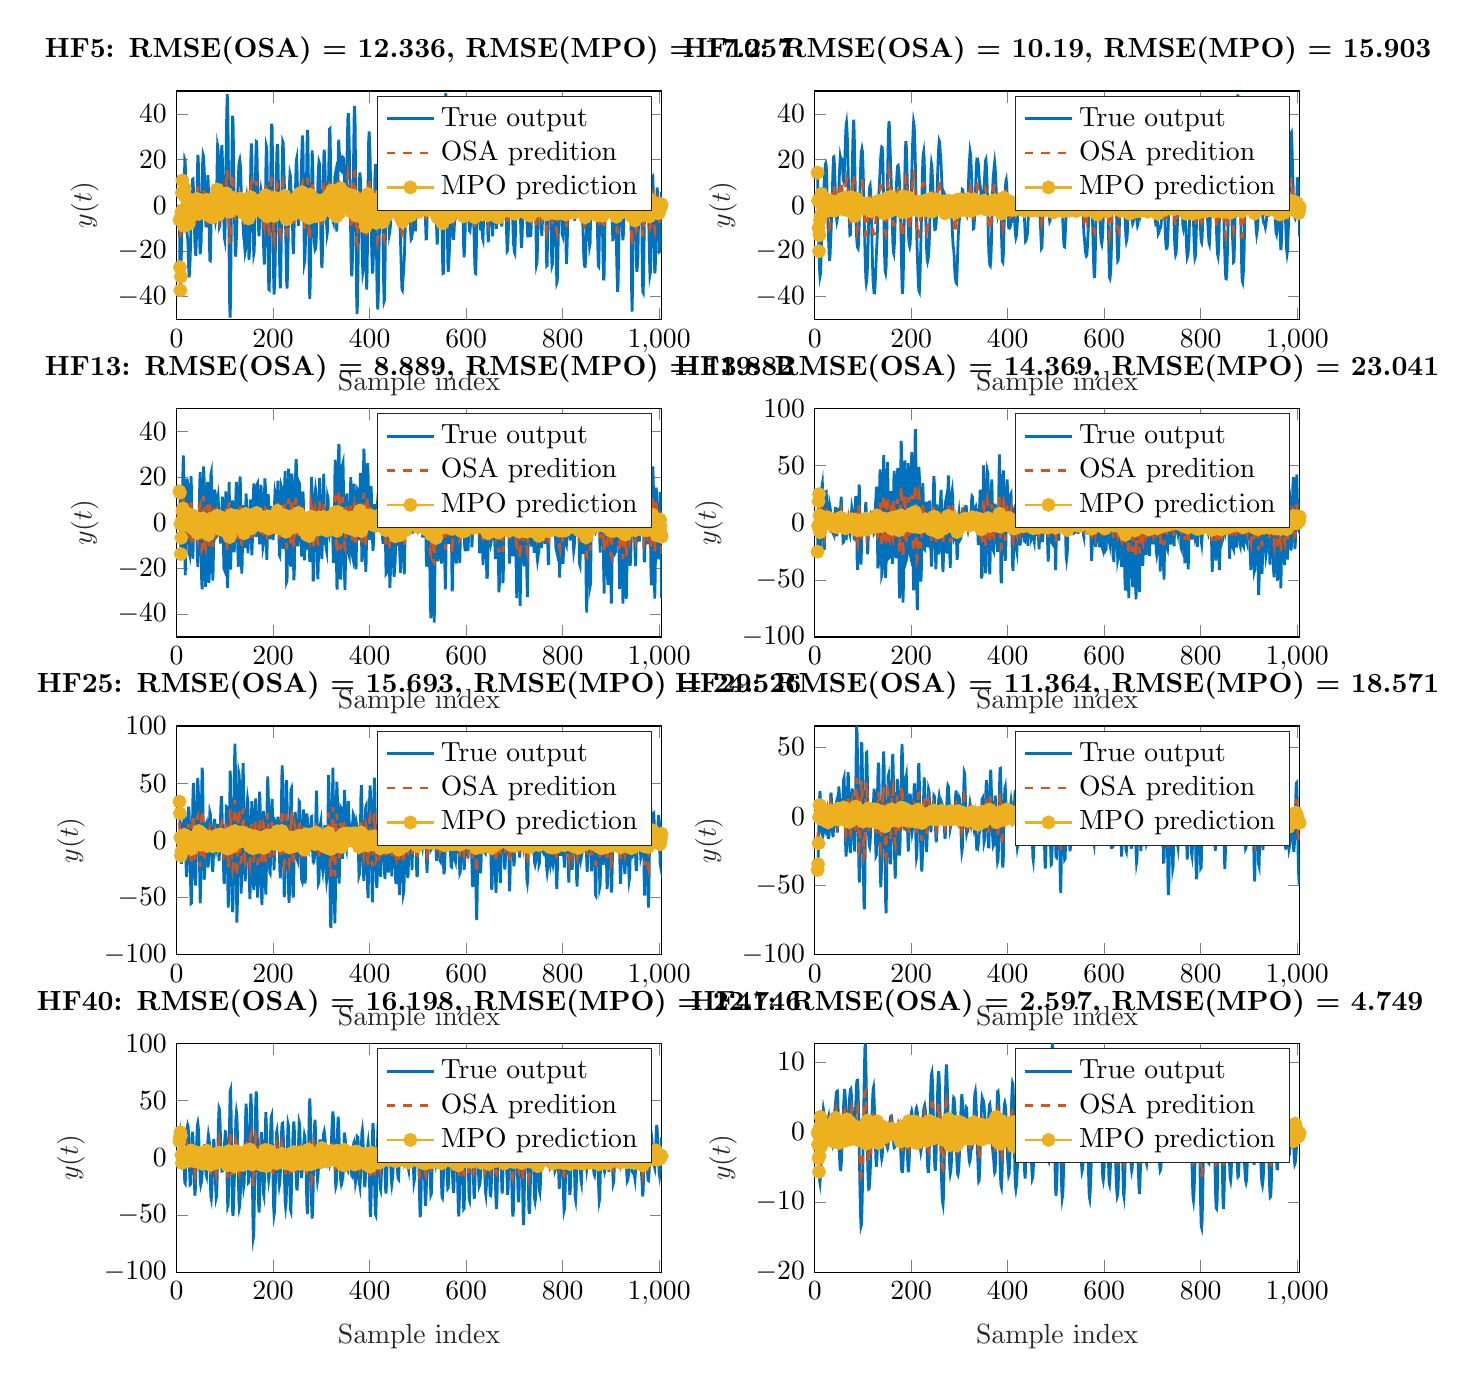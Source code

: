 % This file was created by matlab2tikz.
%
\definecolor{mycolor1}{rgb}{0.0,0.447,0.741}%
\definecolor{mycolor2}{rgb}{0.85,0.325,0.098}%
\definecolor{mycolor3}{rgb}{0.929,0.694,0.125}%
%
\begin{tikzpicture}

\begin{axis}[%
width=6.159cm,
height=2.903cm,
at={(0cm,12.097cm)},
scale only axis,
xmin=0,
xmax=1005,
xlabel style={font=\color{white!15!black}},
xlabel={Sample index},
ymin=-50,
ymax=50,
ylabel style={font=\color{white!15!black}},
ylabel={$y(t)$},
axis background/.style={fill=white},
title style={font=\bfseries},
title={HF5: RMSE(OSA) = 12.336, RMSE(MPO) = 17.257},
legend style={legend cell align=left, align=left, draw=white!15!black}
]
\addplot [color=mycolor1, line width=1.0pt]
  table[row sep=crcr]{%
6	-6.35\\
7	-27.115\\
8	-37.225\\
9	-31.198\\
10	-21.192\\
11	-11.872\\
12	-3.668\\
13	-1.052\\
14	-3.855\\
15	-3.917\\
16	8.741\\
17	19.876\\
18	19.184\\
19	10.726\\
20	-0.487\\
21	-8.547\\
22	-13.235\\
23	-14.419\\
24	-19.351\\
25	-27.267\\
26	-31.566\\
27	-29.645\\
28	-24.867\\
29	-17.48\\
30	-5.143\\
31	2.652\\
33	11.281\\
34	11.461\\
35	7.611\\
36	0.1\\
37	-9.367\\
38	-17.013\\
39	-20.798\\
40	-22.171\\
41	-15.75\\
42	-1.586\\
43	11.998\\
44	21.996\\
45	20.68\\
46	8.917\\
47	-5.687\\
48	-17.023\\
49	-21.434\\
50	-18.999\\
51	-15.711\\
52	-5.565\\
53	10.058\\
54	18.602\\
55	22.117\\
56	21.394\\
57	17.267\\
58	11.773\\
59	3.123\\
60	-6.129\\
61	-9.639\\
62	-4.519\\
63	1.177\\
64	9.095\\
65	13.263\\
66	7.354\\
67	-3.84\\
68	-16.642\\
69	-24.087\\
70	-24.261\\
71	-14.188\\
72	-0.617\\
73	3.079\\
74	1.863\\
75	-0.579\\
76	-2.851\\
77	-0.73\\
78	-1.37\\
79	-0.931\\
80	-4.369\\
81	-6.923\\
82	-5.781\\
83	3.198\\
84	17.42\\
85	26.268\\
86	25.222\\
87	13.761\\
88	-0.747\\
89	-9.36\\
90	-8.749\\
91	-0.409\\
92	13.051\\
93	23.583\\
94	26.327\\
95	20.151\\
96	12.844\\
97	2.878\\
98	-7.631\\
99	-14.271\\
100	-15.333\\
101	-6.967\\
102	9.347\\
103	26.893\\
104	41.169\\
105	48.571\\
106	44.79\\
107	28.007\\
108	2.975\\
109	-24.603\\
110	-43.746\\
111	-49.179\\
112	-40.978\\
114	7.338\\
115	26.732\\
116	39.122\\
117	37.41\\
118	25.128\\
119	8.358\\
120	-4.929\\
121	-15.153\\
122	-22.473\\
123	-21.105\\
124	-14.456\\
125	-7.459\\
126	0.737\\
127	6.915\\
129	17.28\\
130	19.189\\
131	19.978\\
132	18.285\\
133	14.369\\
134	6.908\\
135	0.865\\
136	-1.441\\
137	-3.478\\
138	-9.176\\
139	-13.658\\
140	-13.44\\
141	-17.442\\
142	-20.608\\
143	-19.508\\
144	-13.091\\
145	-2.867\\
146	3.432\\
147	2.513\\
148	-4.468\\
149	-16.859\\
150	-23.83\\
151	-20.584\\
152	-11.235\\
153	6.209\\
154	20.743\\
155	27.013\\
156	21.56\\
158	-5.19\\
159	-15.184\\
160	-21.335\\
161	-20.268\\
162	-8.894\\
164	19.305\\
165	27.931\\
166	27.797\\
167	19.934\\
168	7.789\\
169	-3.849\\
170	-11.06\\
171	-13.543\\
172	-8.021\\
173	-1.225\\
174	3.602\\
175	6.325\\
176	4.975\\
177	3.087\\
178	0.411\\
180	-15.893\\
181	-22.248\\
182	-25.901\\
183	-18.994\\
185	15.541\\
186	25.823\\
187	24.949\\
188	12.846\\
189	-3.705\\
190	-22.904\\
191	-36.782\\
192	-36.977\\
193	-26.306\\
194	-9.521\\
195	12.15\\
196	27.534\\
197	35.651\\
198	34.193\\
199	18.284\\
201	-30.882\\
202	-39.045\\
203	-35.767\\
204	-29.99\\
205	-16.612\\
206	1.15\\
207	15.754\\
208	24.289\\
209	26.766\\
210	23.867\\
211	10.493\\
212	-5.251\\
213	-19.694\\
214	-30.825\\
215	-36.383\\
216	-31.491\\
217	-15.345\\
218	2.708\\
219	18.799\\
220	27.938\\
221	27.393\\
224	4.453\\
225	-2.745\\
226	-10.414\\
227	-22.344\\
228	-33.089\\
229	-36.481\\
230	-30.745\\
231	-18.553\\
232	-5.696\\
233	3.875\\
234	9.657\\
235	13.781\\
236	12.893\\
237	7.765\\
238	4.805\\
239	0.943\\
240	-4.91\\
241	-16.799\\
242	-21.303\\
243	-14.838\\
244	-6.621\\
245	-2.02\\
246	2.806\\
247	12.329\\
248	19.517\\
249	20.525\\
250	13.822\\
252	-8.422\\
253	-8.383\\
254	-4.854\\
255	-2.613\\
256	2.524\\
257	5.842\\
258	10.576\\
259	18.858\\
260	26.333\\
261	30.542\\
262	26.059\\
263	10.385\\
264	-11.238\\
265	-25.05\\
266	-23.934\\
267	-17.305\\
269	6.186\\
270	22.224\\
271	32.872\\
272	31.599\\
273	16.776\\
274	-8.953\\
275	-32.782\\
276	-40.991\\
277	-35.314\\
278	-22.402\\
279	-4.807\\
280	11.602\\
281	23.976\\
282	19.742\\
283	7.378\\
284	-6.619\\
285	-13.872\\
286	-17.337\\
287	-19.483\\
288	-19.074\\
289	-17.76\\
290	-11.895\\
292	2.596\\
293	11.114\\
294	15.943\\
295	19.093\\
296	18.413\\
297	12.65\\
298	0.913\\
299	-14.578\\
300	-23.702\\
301	-27.308\\
302	-24.186\\
303	-11.574\\
304	7.772\\
305	21.004\\
306	24.303\\
307	20.472\\
308	14.077\\
309	3.127\\
310	-4.455\\
311	-8.777\\
312	-12.54\\
313	-11.184\\
314	-1.83\\
315	11.269\\
316	23.548\\
317	33.296\\
318	33.513\\
319	21.37\\
320	6.515\\
321	2.943\\
322	0.411\\
323	-2.807\\
324	-6.879\\
325	-7.606\\
326	-3.575\\
327	3.512\\
328	12.583\\
329	13.662\\
330	4.413\\
331	-7.189\\
332	-11.483\\
333	-4.451\\
334	7.465\\
335	21.393\\
336	28.65\\
338	19.466\\
339	20.488\\
340	18.815\\
341	15.111\\
342	14.898\\
343	16.359\\
344	17.505\\
345	20.85\\
346	20.609\\
347	16.549\\
348	11.313\\
349	4.67\\
350	-0.645\\
351	-0.781\\
352	7.308\\
353	17.998\\
354	30.084\\
355	38.182\\
356	40.269\\
357	35.436\\
358	25.339\\
359	13.7\\
360	-1.154\\
361	-15.254\\
362	-27.508\\
363	-31.136\\
364	-27.377\\
365	-18.76\\
366	1.633\\
367	23.97\\
368	39.104\\
369	43.292\\
370	35.951\\
371	13.962\\
372	-14.832\\
373	-38.964\\
374	-47.582\\
375	-43.147\\
376	-29.819\\
377	-12.137\\
378	1.675\\
379	11.096\\
380	14.37\\
381	11.481\\
382	5.297\\
383	-2.95\\
384	-14.094\\
385	-24.078\\
386	-29.427\\
387	-28.138\\
388	-18.585\\
389	-4.384\\
390	2.552\\
391	-5.762\\
392	-18.073\\
393	-29.028\\
394	-36.939\\
395	-28.886\\
396	-10.146\\
397	11.32\\
398	27.727\\
399	32.25\\
400	28.896\\
401	22.18\\
402	10.161\\
403	-4.57\\
404	-16.146\\
405	-24.804\\
406	-29.858\\
407	-28.43\\
408	-21.071\\
409	-11.669\\
411	12.569\\
412	18.05\\
413	9.393\\
414	-12.634\\
415	-31.549\\
416	-42.819\\
417	-45.666\\
418	-40.859\\
420	-14.718\\
422	2.286\\
423	6.82\\
424	14.613\\
425	21.503\\
426	18.567\\
427	1.574\\
428	-19.047\\
429	-33.239\\
430	-42.166\\
431	-41.521\\
432	-27.955\\
433	-9.686\\
434	2.745\\
435	11.298\\
436	15.347\\
437	15.004\\
438	6.894\\
439	-3.21\\
440	-8.158\\
441	-12.68\\
442	-11.571\\
443	-9.603\\
444	-6.197\\
445	-4.723\\
446	0.891\\
447	9.093\\
448	18.126\\
449	23.816\\
450	21.49\\
451	16.272\\
452	5.105\\
453	-5.136\\
454	-4.893\\
455	3.219\\
456	4.522\\
457	3.849\\
458	8.283\\
459	17.893\\
460	24.122\\
461	19.084\\
462	5.587\\
463	-8.733\\
464	-15.23\\
466	-30.562\\
467	-36.748\\
468	-37.139\\
469	-33.237\\
471	-27.175\\
472	-22.857\\
473	-15.368\\
474	-10.249\\
475	-1.823\\
476	11.195\\
477	17.569\\
478	15.105\\
479	9.088\\
480	7.542\\
481	11.1\\
482	10.942\\
483	9.564\\
484	1.519\\
485	-10.818\\
486	-15.008\\
487	-14.696\\
488	-13.032\\
489	-11.886\\
490	-9.736\\
491	-3.969\\
492	-1.467\\
493	-4.457\\
494	-8.322\\
495	-11.386\\
496	-5.291\\
497	1.802\\
498	11.141\\
499	14.085\\
500	12.285\\
501	14.276\\
502	14.66\\
503	14.905\\
504	11.681\\
505	6.405\\
506	2.809\\
507	5.147\\
508	15.17\\
509	27.059\\
510	35.063\\
511	39.216\\
512	39.528\\
513	36.031\\
514	26.46\\
516	-8.025\\
517	-14.716\\
518	-14.674\\
519	-7.718\\
520	1.22\\
521	7.399\\
522	17.767\\
523	25.02\\
524	25.449\\
525	19.408\\
526	9.677\\
527	5.1\\
528	4.113\\
529	5.293\\
530	11.91\\
531	17.176\\
532	20.804\\
533	23.738\\
534	15.475\\
535	3.441\\
536	-3.49\\
537	-5.457\\
538	-6.551\\
539	-10.558\\
540	-17.177\\
541	-14.624\\
542	-6.699\\
543	1.682\\
544	6.987\\
545	6.057\\
546	6.973\\
547	10.687\\
548	13.217\\
549	8.29\\
550	-5.888\\
551	-22.579\\
552	-29.851\\
553	-29.738\\
554	-18.592\\
555	4.283\\
556	30.853\\
557	45.994\\
558	49.063\\
559	40.331\\
560	20.963\\
561	-3.222\\
562	-24.874\\
563	-29.273\\
564	-25.782\\
565	-21.836\\
566	-16.963\\
567	-10.566\\
568	-4.985\\
569	-5.668\\
570	-6.195\\
571	-5.804\\
572	-8.668\\
573	-13.328\\
574	-15.176\\
575	-12.279\\
576	-7.519\\
577	-6.354\\
578	-5.332\\
579	-3.632\\
580	1.656\\
581	16.669\\
582	28.133\\
583	28.537\\
584	20.72\\
586	1.643\\
587	-2.115\\
588	-1.168\\
589	0.386\\
590	2.977\\
591	5.857\\
592	7.364\\
593	2.761\\
594	-8.773\\
595	-19.232\\
596	-22.722\\
597	-18.631\\
598	-11.543\\
599	-3.716\\
600	6.992\\
601	17.249\\
602	20.263\\
603	13.545\\
604	7.685\\
605	-1.006\\
606	-8.087\\
607	-11.04\\
608	-11.357\\
609	-8.778\\
610	-6.455\\
611	-2.043\\
612	0.687\\
613	-2.2\\
614	-4.812\\
615	-6.133\\
616	-8.944\\
617	-17.064\\
618	-25.726\\
619	-29.752\\
620	-29.913\\
621	-22.232\\
623	4.399\\
624	12.28\\
625	11.551\\
626	5.381\\
627	-1.595\\
628	-7.039\\
629	-8.189\\
630	-10.929\\
631	-9.084\\
632	-7.532\\
633	-10.726\\
634	-14.371\\
635	-15.116\\
636	-8.257\\
637	0.325\\
638	6.472\\
639	11.015\\
640	8.989\\
641	2.882\\
642	-2.067\\
643	0.378\\
644	-2.629\\
645	-12.353\\
646	-16.187\\
647	-11.256\\
648	-3.762\\
649	2.003\\
650	8.581\\
651	11.085\\
652	5.634\\
653	-1.594\\
654	-9.275\\
655	-13.574\\
656	-7.67\\
658	14.891\\
659	20.596\\
660	14.469\\
661	2.043\\
662	-8.048\\
663	-10.291\\
665	6.31\\
666	5.596\\
667	2.348\\
668	1.728\\
669	3.909\\
670	5.748\\
671	3.046\\
672	-1.211\\
673	-7.198\\
674	-9.267\\
675	-4.313\\
676	4.233\\
677	16.161\\
678	29.951\\
679	38.15\\
680	39.887\\
681	33.025\\
682	20.663\\
683	2.983\\
684	-12.991\\
685	-20.13\\
686	-19.808\\
687	-14.524\\
688	-8.523\\
689	-2.977\\
690	2.81\\
691	9.147\\
692	12.796\\
693	16.094\\
694	17.61\\
695	14.051\\
696	3.067\\
697	-9.145\\
698	-16.677\\
699	-18.028\\
700	-20.459\\
701	-20.998\\
702	-14.959\\
703	-4.646\\
704	4.783\\
705	13.718\\
706	20.353\\
707	21.245\\
708	20.213\\
709	15.453\\
710	12.946\\
711	9.427\\
712	1.756\\
713	-8.238\\
714	-15.971\\
715	-18.635\\
716	-14.622\\
717	-7.606\\
718	-1.96\\
719	1.671\\
720	2.517\\
721	2.951\\
722	1.31\\
723	-0.807\\
724	-0.547\\
725	-0.048\\
726	-4.421\\
727	-12.238\\
728	-14.045\\
729	-10.224\\
730	-6.907\\
731	-4.989\\
732	-6.867\\
733	-11.454\\
734	-13.855\\
735	-9.296\\
736	-2.897\\
737	2.627\\
738	13.057\\
739	26.31\\
740	33.4\\
741	29.767\\
742	20.938\\
743	12.457\\
744	1.005\\
745	-14.278\\
746	-26.018\\
747	-25.132\\
748	-18.72\\
749	-7.869\\
750	3.722\\
751	12.95\\
752	15.879\\
753	14.069\\
754	11.678\\
755	2.057\\
756	-10.541\\
757	-13.352\\
758	-8.689\\
759	-2.007\\
760	8.164\\
761	16.464\\
762	19.409\\
763	18.256\\
764	11.963\\
765	0.361\\
766	-13.739\\
767	-26.559\\
768	-26.34\\
769	-11.105\\
770	7.567\\
771	21.352\\
772	31.02\\
773	30.311\\
774	22.68\\
775	9.339\\
776	-7.73\\
777	-21.189\\
778	-26.487\\
779	-25.791\\
780	-16.245\\
782	15.982\\
783	23.695\\
784	20.213\\
785	7.652\\
787	-25.502\\
788	-33.962\\
789	-33.372\\
790	-25.909\\
791	-14.35\\
792	-3.844\\
793	4.397\\
794	13.426\\
795	18.558\\
796	14.319\\
797	4.656\\
798	-5.529\\
799	-12.555\\
800	-13.229\\
801	-4.866\\
802	6.579\\
803	11.496\\
804	14.392\\
805	8.004\\
806	-4.192\\
807	-18.453\\
808	-25.706\\
809	-20.789\\
810	-13.136\\
811	-1.856\\
812	10.266\\
813	20.797\\
814	24.111\\
816	6.234\\
817	5.651\\
818	4.071\\
819	9.029\\
820	18.411\\
821	21.094\\
822	16.709\\
823	4.23\\
824	-3.835\\
825	-6.769\\
826	-1.882\\
827	9.519\\
828	18.031\\
829	20.389\\
830	14.636\\
831	8.368\\
833	-3.405\\
834	-3.442\\
835	-1.983\\
836	3.417\\
837	14.176\\
838	21.26\\
839	21.892\\
840	14.327\\
841	3.073\\
842	-9.2\\
843	-17.196\\
844	-23.122\\
845	-26.034\\
846	-26.777\\
847	-26.755\\
848	-20.666\\
849	-13.719\\
850	-6.268\\
851	0.535\\
852	4.516\\
853	3.936\\
854	-5.383\\
855	-13.933\\
856	-17.967\\
857	-16.801\\
858	-5.794\\
859	12.991\\
860	23.374\\
861	22.088\\
862	14.752\\
864	-0.89\\
865	-5.065\\
866	-0.087\\
867	15.749\\
868	32.611\\
869	34.338\\
870	24.812\\
871	6.25\\
872	-8.572\\
873	-18.751\\
874	-26.523\\
875	-26.843\\
876	-16.592\\
877	2.581\\
878	24.235\\
879	38.576\\
880	40.066\\
881	27.966\\
882	5.195\\
883	-15.163\\
884	-26.333\\
885	-32.859\\
886	-31.206\\
887	-18.878\\
888	-3.942\\
889	8.212\\
890	11.956\\
891	11.632\\
892	6.877\\
893	0.725\\
894	-2.012\\
895	-0.775\\
896	2.864\\
897	7.699\\
898	16.048\\
899	18.92\\
900	18.892\\
901	11.138\\
902	0.541\\
903	-8.601\\
904	-15.058\\
905	-14.969\\
906	-11.68\\
908	6.785\\
909	10.887\\
910	4.779\\
911	-6.648\\
912	-22.726\\
913	-31.845\\
914	-37.895\\
915	-35.026\\
918	2.201\\
919	8.759\\
920	7.674\\
921	3.991\\
922	-0.558\\
923	-7.9\\
924	-12.297\\
925	-15.328\\
926	-12.872\\
927	-5.888\\
928	-0.776\\
929	2.692\\
930	3.814\\
931	7.448\\
932	6.548\\
933	1.939\\
934	0.152\\
935	0.82\\
936	6.955\\
938	33.73\\
939	35.922\\
940	29.321\\
941	14.849\\
943	-37.375\\
944	-46.578\\
945	-36.075\\
946	-8.577\\
947	21.74\\
948	41.062\\
949	43.053\\
950	29.32\\
951	10.538\\
952	-9.838\\
953	-26.128\\
954	-29.1\\
955	-26.517\\
956	-23.013\\
957	-10.823\\
958	4.127\\
959	18.062\\
960	30.434\\
961	39.494\\
962	38.548\\
963	21.218\\
965	-25.721\\
966	-37.786\\
967	-38.253\\
968	-30.42\\
969	-14.357\\
970	0.341\\
971	12.441\\
972	23.378\\
973	24.826\\
974	22.053\\
975	17.724\\
976	12.455\\
977	6.783\\
978	-0.413\\
979	-12.396\\
980	-23.495\\
981	-30.501\\
982	-29.339\\
983	-17.278\\
984	-3.575\\
985	6.996\\
986	12.429\\
987	12.676\\
988	4.51\\
990	-23.862\\
991	-29.8\\
992	-28.248\\
993	-18.405\\
994	-5.475\\
995	3.111\\
996	7.728\\
997	4.776\\
998	0.034\\
999	-10.776\\
1000	-20.452\\
1001	-20.26\\
1002	-19.008\\
1003	-14.051\\
1004	-4.985\\
1005	5.728\\
};
\addlegendentry{True output}

\addplot [color=mycolor2, dashed, line width=1.0pt]
  table[row sep=crcr]{%
6	-6.345\\
7	-10.475\\
8	-13.655\\
9	-8.585\\
10	-2.941\\
11	-0.603\\
12	1.047\\
13	-0.072\\
14	-2.474\\
15	-2.952\\
17	8.83\\
18	6.823\\
19	2.111\\
20	-2.357\\
21	-3.895\\
23	-4.279\\
24	-5.962\\
25	-9.598\\
26	-10.364\\
27	-8.407\\
28	-6.158\\
29	-4.718\\
30	-0.469\\
31	2.48\\
32	2.418\\
33	3.521\\
34	2.819\\
35	1.648\\
36	-0.203\\
37	-3.714\\
38	-6.563\\
39	-7.221\\
40	-6.788\\
41	-4.235\\
42	1.566\\
43	5.499\\
44	8.3\\
45	7.357\\
46	1.368\\
47	-4.101\\
48	-7.603\\
49	-7.786\\
50	-4.952\\
51	-3.51\\
52	-1.303\\
53	4.979\\
54	7.474\\
55	7.441\\
56	6.341\\
57	3.614\\
58	2.57\\
59	0.516\\
60	-2.776\\
61	-4.22\\
62	-1.327\\
63	1.691\\
64	4.142\\
65	5.686\\
66	1.668\\
67	-2.842\\
68	-6.923\\
69	-8.98\\
70	-7.817\\
71	-3.765\\
72	2.595\\
73	2.888\\
74	0.412\\
76	-2.457\\
77	-0.152\\
78	0.281\\
79	-0.277\\
80	-1.369\\
81	-3.275\\
82	-1.675\\
83	1.344\\
84	7.189\\
85	9.841\\
86	8.315\\
87	3.105\\
88	-2.858\\
89	-4.98\\
90	-3.266\\
91	0.899\\
92	6.173\\
93	9.453\\
94	9.144\\
95	5.325\\
96	2.157\\
97	-0.199\\
98	-3.832\\
99	-5.315\\
100	-5.373\\
101	-1.733\\
102	4.963\\
103	10.794\\
104	14.643\\
105	15.649\\
106	12.327\\
107	4.792\\
108	-3.728\\
109	-11.672\\
110	-16.932\\
111	-15.57\\
112	-9.554\\
113	0.968\\
114	7.943\\
115	10.174\\
116	13.851\\
117	11.133\\
118	4.562\\
119	-1.344\\
120	-4.497\\
121	-5.406\\
122	-7.226\\
123	-6.2\\
124	-3.001\\
125	-1.02\\
126	1.612\\
127	3.114\\
128	3.62\\
129	5.505\\
130	6.081\\
131	6.252\\
132	5.705\\
133	3.879\\
134	1.464\\
135	-0.684\\
136	-0.471\\
137	-0.604\\
138	-2.789\\
139	-5.121\\
140	-4.006\\
141	-4.749\\
142	-6.787\\
143	-6.149\\
144	-4.147\\
145	0.552\\
146	2.942\\
147	1.119\\
148	-2.292\\
149	-7.209\\
150	-9.455\\
151	-6.082\\
152	-2.373\\
153	3.607\\
154	8.842\\
155	9.751\\
156	6.893\\
157	0.037\\
158	-4.492\\
159	-6.421\\
160	-7.054\\
161	-6.14\\
162	-1.645\\
163	3.618\\
164	7.896\\
165	10.665\\
166	8.653\\
168	-0.099\\
169	-3.076\\
170	-4.115\\
171	-4.483\\
172	-2.088\\
173	1.239\\
174	2.333\\
175	2.948\\
176	1.275\\
177	-0.102\\
178	-0.048\\
179	-2.572\\
180	-5.931\\
181	-7.824\\
182	-9.152\\
183	-5.763\\
184	2.049\\
185	7.685\\
186	9.562\\
187	7.945\\
188	1.99\\
189	-3.487\\
190	-9.323\\
191	-14.246\\
192	-12.297\\
193	-5.564\\
195	7.0\\
196	10.575\\
197	11.163\\
198	10.417\\
199	3.387\\
200	-5.909\\
201	-14.029\\
202	-15.098\\
203	-8.832\\
205	-2.592\\
206	2.544\\
207	6.389\\
208	9.091\\
209	8.566\\
210	6.246\\
212	-4.251\\
213	-7.151\\
214	-10.652\\
215	-12.011\\
216	-9.568\\
217	-1.791\\
218	4.658\\
219	8.138\\
220	9.543\\
221	7.65\\
222	4.36\\
223	2.137\\
224	0.47\\
225	-1.991\\
226	-3.67\\
227	-7.245\\
228	-11.314\\
229	-11.948\\
230	-8.879\\
231	-3.199\\
232	1.101\\
233	2.87\\
234	3.012\\
235	3.769\\
236	4.001\\
237	1.762\\
238	0.809\\
239	-0.346\\
240	-1.809\\
241	-5.602\\
242	-8.183\\
243	-4.049\\
244	-0.432\\
245	0.872\\
246	1.113\\
248	6.954\\
249	7.063\\
250	3.987\\
251	-0.917\\
252	-4.966\\
253	-3.628\\
254	0.2\\
255	0.031\\
256	1.28\\
257	1.967\\
258	3.22\\
259	7.113\\
260	9.123\\
261	9.788\\
262	7.795\\
263	1.738\\
264	-5.988\\
265	-10.958\\
266	-8.139\\
267	-3.522\\
268	0.816\\
269	3.932\\
270	7.598\\
271	12.049\\
272	10.31\\
273	4.017\\
274	-6.587\\
275	-14.986\\
276	-15.253\\
277	-8.589\\
278	-2.482\\
279	1.942\\
280	5.279\\
281	9.135\\
282	7.274\\
283	0.096\\
284	-5.275\\
285	-7.293\\
286	-4.993\\
287	-4.949\\
288	-5.139\\
289	-5.909\\
290	-3.844\\
291	0.254\\
292	2.05\\
293	4.007\\
294	4.536\\
295	5.518\\
296	6.619\\
297	3.948\\
298	-0.79\\
299	-7.308\\
300	-9.288\\
301	-8.11\\
302	-6.582\\
303	-2.474\\
304	4.283\\
305	9.189\\
306	9.139\\
307	5.711\\
308	2.048\\
309	-1.125\\
310	-2.652\\
311	-2.131\\
312	-4.151\\
313	-4.176\\
314	-0.139\\
315	5.669\\
316	9.602\\
317	11.551\\
318	10.158\\
320	-1.177\\
321	-0.507\\
322	0.521\\
323	-1.016\\
324	-1.849\\
325	-2.782\\
327	1.712\\
328	4.998\\
329	5.456\\
331	-4.074\\
332	-5.608\\
333	-1.449\\
334	4.118\\
335	8.724\\
336	10.953\\
337	6.818\\
338	3.683\\
339	5.653\\
340	6.253\\
341	4.341\\
342	4.056\\
343	5.047\\
344	5.952\\
345	7.479\\
346	7.029\\
347	4.298\\
348	2.807\\
349	1.032\\
350	-0.528\\
351	-0.71\\
352	2.471\\
353	7.074\\
354	11.301\\
355	13.662\\
356	12.056\\
357	9.17\\
358	5.156\\
359	2.457\\
360	-1.711\\
361	-6.356\\
362	-9.88\\
363	-10.378\\
364	-6.547\\
365	-4.118\\
366	2.291\\
367	10.351\\
368	14.421\\
369	14.582\\
370	9.142\\
371	0.146\\
372	-9.47\\
373	-15.653\\
374	-16.466\\
375	-10.823\\
376	-4.541\\
377	1.065\\
378	3.492\\
379	4.432\\
380	4.614\\
382	0.399\\
383	-1.868\\
385	-8.765\\
386	-9.866\\
387	-8.415\\
388	-4.077\\
389	1.353\\
390	3.196\\
391	-2.008\\
392	-8.103\\
393	-10.869\\
394	-13.24\\
395	-8.628\\
396	0.284\\
397	6.531\\
398	11.601\\
399	10.995\\
400	7.294\\
401	4.546\\
402	1.232\\
403	-3.229\\
404	-6.314\\
405	-8.543\\
406	-9.666\\
407	-8.073\\
408	-4.684\\
409	-1.933\\
410	1.07\\
411	5.079\\
412	6.724\\
413	3.145\\
414	-6.659\\
415	-13.956\\
416	-15.617\\
417	-13.736\\
418	-9.644\\
419	-5.123\\
420	-1.323\\
421	-0.785\\
422	1.598\\
423	2.169\\
424	3.527\\
425	7.326\\
426	6.244\\
427	-0.311\\
428	-9.315\\
429	-13.436\\
430	-14.339\\
431	-11.897\\
432	-5.234\\
433	1.037\\
434	2.891\\
435	4.142\\
436	5.001\\
437	4.132\\
438	1.036\\
439	-3.334\\
440	-3.607\\
441	-4.172\\
442	-3.556\\
443	-2.201\\
444	-1.841\\
445	-0.976\\
446	0.18\\
447	3.692\\
449	8.447\\
450	6.486\\
451	4.065\\
452	0.502\\
453	-3.906\\
454	-2.54\\
455	2.283\\
456	3.239\\
457	1.005\\
458	1.971\\
460	9.552\\
461	6.882\\
462	-0.18\\
463	-6.104\\
464	-6.355\\
465	-6.294\\
466	-9.457\\
467	-12.01\\
468	-12.443\\
469	-8.238\\
470	-6.458\\
471	-6.993\\
472	-7.392\\
473	-4.924\\
474	-1.91\\
475	0.29\\
476	4.874\\
477	5.884\\
478	4.166\\
479	2.169\\
480	1.519\\
481	3.727\\
482	3.604\\
483	3.176\\
484	1.221\\
485	-4.685\\
486	-6.033\\
487	-4.537\\
488	-3.319\\
489	-2.334\\
490	-2.946\\
491	-1.14\\
492	0.414\\
494	-2.785\\
495	-4.843\\
496	-2.158\\
497	1.878\\
498	4.869\\
499	6.087\\
500	2.509\\
501	3.707\\
502	4.84\\
503	5.095\\
504	3.963\\
505	0.655\\
506	-0.107\\
507	1.515\\
508	6.031\\
509	10.321\\
510	11.876\\
511	12.216\\
512	11.603\\
513	9.943\\
514	6.485\\
515	0.18\\
516	-5.583\\
517	-5.674\\
518	-3.636\\
519	-1.141\\
520	2.287\\
521	2.72\\
522	6.223\\
523	9.44\\
524	8.093\\
525	5.055\\
526	0.645\\
527	0.058\\
528	1.851\\
529	2.092\\
530	4.299\\
531	6.224\\
532	6.931\\
533	8.806\\
534	4.959\\
535	-1.447\\
536	-2.997\\
537	-1.977\\
538	-0.781\\
539	-2.416\\
540	-6.735\\
541	-6.045\\
542	-0.735\\
543	2.432\\
544	3.629\\
545	0.853\\
546	0.515\\
547	3.77\\
548	5.603\\
549	3.236\\
550	-3.685\\
551	-10.165\\
552	-10.698\\
553	-8.205\\
554	-4.496\\
555	3.287\\
556	12.593\\
557	17.936\\
558	15.96\\
559	9.103\\
560	0.216\\
561	-5.578\\
562	-10.507\\
563	-10.037\\
564	-6.187\\
565	-5.314\\
566	-3.486\\
567	-1.839\\
568	-0.376\\
569	-1.968\\
570	-3.351\\
571	-2.043\\
572	-2.614\\
573	-4.475\\
574	-5.746\\
575	-4.449\\
576	-1.378\\
577	-0.815\\
578	-1.765\\
579	-1.828\\
580	-0.57\\
581	6.447\\
582	11.935\\
583	9.739\\
584	4.627\\
585	0.87\\
586	-0.658\\
587	-0.846\\
588	0.246\\
589	3.241e-05\\
590	1.151\\
591	2.921\\
592	3.474\\
593	1.226\\
594	-4.398\\
595	-8.308\\
596	-7.959\\
597	-4.812\\
598	-2.041\\
599	-0.708\\
600	2.683\\
601	6.912\\
602	8.03\\
603	3.329\\
604	-0.082\\
605	-1.67\\
606	-3.386\\
607	-2.813\\
608	-3.761\\
609	-2.934\\
610	-1.565\\
611	0.276\\
612	1.552\\
613	-1.263\\
614	-3.041\\
615	-2.38\\
616	-2.145\\
617	-4.979\\
618	-9.739\\
619	-10.745\\
620	-9.19\\
621	-5.161\\
622	-0.351\\
623	2.656\\
624	4.649\\
625	3.87\\
626	1.219\\
627	-1.719\\
628	-3.932\\
629	-3.142\\
631	-2.475\\
632	-1.255\\
633	-3.898\\
634	-5.025\\
635	-5.092\\
636	-2.213\\
637	1.491\\
638	2.475\\
639	3.976\\
640	3.123\\
641	0.156\\
642	-2.035\\
643	-0.595\\
644	0.251\\
645	-4.465\\
646	-6.352\\
647	-4.095\\
648	-0.035\\
649	2.038\\
650	3.396\\
651	3.806\\
652	0.971\\
653	-1.531\\
654	-3.677\\
655	-5.619\\
656	-2.69\\
657	2.489\\
658	6.613\\
659	8.433\\
660	4.381\\
661	-1.684\\
662	-4.698\\
663	-4.317\\
664	0.245\\
665	4.214\\
666	2.464\\
667	-0.01\\
668	-0.012\\
670	2.574\\
671	0.915\\
672	-1.229\\
673	-2.868\\
674	-3.535\\
675	-0.866\\
676	2.06\\
677	5.825\\
678	11.065\\
679	13.492\\
680	12.404\\
681	8.315\\
682	3.226\\
683	-1.404\\
684	-6.223\\
685	-7.22\\
686	-6.012\\
687	-3.222\\
688	-0.838\\
689	0.078\\
690	1.16\\
691	3.1\\
692	4.285\\
693	5.132\\
694	5.841\\
695	4.185\\
696	0.072\\
697	-4.502\\
698	-6.522\\
699	-5.606\\
700	-5.584\\
701	-6.685\\
702	-4.34\\
703	-0.317\\
704	3.004\\
705	5.176\\
706	6.948\\
707	6.2\\
708	5.792\\
709	4.27\\
710	3.007\\
711	2.962\\
712	0.129\\
713	-3.069\\
714	-5.789\\
715	-6.374\\
716	-4.154\\
717	-0.883\\
718	0.683\\
719	1.185\\
720	0.626\\
722	0.455\\
723	-0.668\\
724	-0.488\\
725	0.129\\
726	-1.05\\
727	-4.422\\
728	-5.463\\
729	-2.886\\
730	-1.243\\
731	-0.584\\
732	-1.835\\
733	-4.488\\
734	-5.375\\
735	-2.937\\
736	0.388\\
737	1.294\\
738	4.162\\
739	9.246\\
740	12.131\\
741	9.39\\
742	3.978\\
743	1.28\\
744	-0.725\\
745	-5.026\\
746	-9.649\\
747	-8.778\\
750	3.758\\
751	4.991\\
752	4.872\\
753	3.38\\
754	3.412\\
755	0.617\\
756	-5.512\\
757	-6.157\\
758	-2.303\\
759	1.143\\
760	4.408\\
761	6.132\\
762	5.784\\
763	5.627\\
764	3.77\\
765	-0.866\\
766	-6.246\\
767	-10.705\\
768	-9.346\\
769	-0.89\\
770	6.086\\
771	8.47\\
772	10.298\\
773	9.44\\
774	5.54\\
775	1.286\\
776	-5.371\\
777	-9.204\\
778	-8.878\\
779	-6.842\\
780	-3.461\\
781	1.907\\
782	6.806\\
783	9.347\\
784	6.695\\
786	-5.978\\
787	-10.661\\
788	-11.81\\
789	-9.351\\
790	-6.217\\
791	-2.349\\
792	0.668\\
793	2.481\\
794	4.769\\
795	6.223\\
796	3.772\\
797	-0.01\\
798	-3.129\\
799	-5.076\\
800	-4.71\\
801	-1.061\\
802	4.187\\
803	5.055\\
804	4.906\\
805	2.273\\
806	-3.28\\
807	-7.247\\
808	-10.124\\
810	-2.21\\
811	0.92\\
812	4.989\\
813	7.439\\
814	8.701\\
816	-0.963\\
817	0.79\\
818	1.445\\
819	3.077\\
820	7.584\\
821	7.493\\
822	5.482\\
823	0.231\\
824	-3.33\\
825	-2.795\\
826	-0.884\\
827	4.835\\
828	7.614\\
829	7.454\\
831	0.823\\
832	0.238\\
833	-1.821\\
834	-1.341\\
835	-0.382\\
836	1.01\\
837	5.958\\
838	8.363\\
839	7.446\\
840	3.604\\
841	-1.048\\
842	-4.415\\
843	-6.34\\
844	-7.355\\
845	-8.434\\
846	-7.601\\
847	-7.729\\
848	-5.412\\
849	-2.773\\
850	-1.501\\
851	0.897\\
852	1.728\\
853	1.698\\
855	-6.399\\
856	-6.531\\
857	-5.494\\
858	-0.818\\
859	6.472\\
860	9.705\\
861	7.161\\
862	3.251\\
863	0.374\\
864	-1.409\\
865	-2.464\\
866	-0.212\\
867	6.059\\
868	13.509\\
869	13.027\\
870	6.336\\
871	-1.483\\
872	-6.294\\
873	-6.316\\
874	-8.459\\
875	-8.54\\
876	-4.562\\
877	3.054\\
878	11.183\\
879	14.935\\
880	12.422\\
881	5.433\\
882	-2.871\\
883	-8.311\\
885	-10.767\\
886	-9.699\\
887	-3.296\\
888	2.241\\
889	5.046\\
890	4.082\\
891	2.178\\
892	1.22\\
893	-0.726\\
894	-1.136\\
895	-0.841\\
896	1.017\\
897	3.053\\
898	6.563\\
899	7.013\\
900	5.306\\
901	2.758\\
902	-1.52\\
903	-3.287\\
904	-5.638\\
905	-4.982\\
906	-3.062\\
907	0.342\\
908	4.26\\
909	4.55\\
910	1.174\\
911	-3.643\\
912	-9.004\\
913	-11.699\\
914	-11.84\\
915	-10.968\\
916	-4.185\\
917	-0.296\\
918	2.651\\
919	3.946\\
920	1.365\\
921	-0.142\\
922	-0.851\\
923	-3.206\\
924	-4.713\\
925	-5.395\\
926	-4.442\\
927	-0.416\\
928	1.129\\
929	1.213\\
930	0.594\\
931	1.82\\
932	2.92\\
933	0.142\\
934	-0.782\\
935	-0.626\\
936	2.106\\
937	8.206\\
938	13.07\\
939	12.191\\
940	7.143\\
941	2.54\\
942	-5.829\\
943	-15.274\\
944	-17.54\\
945	-9.952\\
946	3.511\\
947	13.724\\
948	16.373\\
949	13.47\\
950	5.011\\
951	-1.514\\
952	-5.523\\
953	-10.896\\
954	-10.533\\
955	-6.673\\
956	-5.068\\
957	-1.057\\
958	3.262\\
959	6.118\\
960	10.395\\
961	13.407\\
962	12.27\\
963	3.613\\
964	-5.691\\
965	-11.467\\
966	-13.723\\
968	-7.122\\
969	-1.447\\
970	3.165\\
971	5.299\\
972	8.757\\
973	7.679\\
974	5.007\\
975	4.406\\
977	1.928\\
978	-0.519\\
979	-4.891\\
980	-8.61\\
981	-9.861\\
982	-9.202\\
983	-3.68\\
984	1.46\\
985	3.957\\
986	4.835\\
987	3.811\\
988	0.487\\
989	-4.936\\
990	-9.62\\
991	-10.784\\
992	-8.468\\
993	-4.17\\
994	1.057\\
995	2.582\\
996	3.127\\
997	1.089\\
998	-1.199\\
999	-4.102\\
1000	-8.701\\
1001	-6.809\\
1002	-5.153\\
1003	-3.715\\
1004	-0.239\\
1005	3.062\\
};
\addlegendentry{OSA predition}

\addplot [color=mycolor3, line width=1.0pt, draw=none, mark=*, mark options={solid, mycolor3}]
  table[row sep=crcr]{%
6	-6.35\\
7	-27.115\\
8	-37.225\\
9	-31.198\\
10	-2.941\\
11	5.502\\
12	10.844\\
13	-2.076\\
14	-6.135\\
15	-9.057\\
16	4.238\\
17	7.301\\
18	4.181\\
19	-3.998\\
20	-4.03\\
21	-2.076\\
22	2.973\\
23	1.759\\
24	-1.42\\
25	-8.248\\
26	-6.368\\
27	-3.422\\
28	0.039\\
29	-2.051\\
30	-0.399\\
31	-1.992\\
32	-2.183\\
33	-0.343\\
34	0.522\\
35	-0.122\\
36	-0.24\\
37	-1.452\\
38	-1.609\\
39	-1.618\\
40	-1.698\\
41	-0.713\\
42	2.791\\
43	2.058\\
44	1.186\\
45	-1.425\\
46	-3.804\\
47	-2.908\\
48	-0.668\\
49	1.416\\
50	2.141\\
51	-0.537\\
52	-1.771\\
53	1.718\\
54	0.81\\
55	0.395\\
56	0.831\\
57	0.849\\
58	1.863\\
59	1.359\\
60	-0.014\\
61	-0.008\\
62	2.351\\
63	2.207\\
64	1.587\\
65	1.276\\
66	-3.282\\
67	-4.45\\
68	-3.97\\
69	-0.987\\
70	0.948\\
71	2.035\\
72	2.357\\
73	-2.744\\
74	-5.398\\
75	-3.278\\
76	-0.979\\
77	2.986\\
78	2.094\\
79	0.084\\
80	-2.058\\
81	-3.574\\
82	0.07\\
83	2.9\\
84	6.912\\
85	3.463\\
86	-0.267\\
87	-4.092\\
88	-2.93\\
89	0.763\\
90	5.074\\
91	5.539\\
92	4.888\\
93	1.93\\
94	-0.676\\
95	-2.361\\
96	0.017\\
97	2.165\\
98	0.938\\
99	0.464\\
100	-0.638\\
101	1.287\\
102	4.014\\
103	5.155\\
104	4.224\\
105	3.544\\
106	2.155\\
107	0.293\\
108	-1.513\\
109	-2.839\\
110	-2.83\\
111	-0.122\\
112	0.573\\
113	3.584\\
114	1.878\\
115	-1.855\\
116	-0.622\\
117	-0.997\\
118	-0.23\\
119	0.329\\
120	2.113\\
121	2.422\\
122	-0.069\\
123	-0.527\\
124	-0.218\\
125	-1.479\\
126	-0.871\\
127	-0.358\\
128	0.135\\
129	2.004\\
130	2.252\\
131	2.793\\
132	2.873\\
133	1.915\\
134	0.668\\
135	0.109\\
136	2.129\\
137	1.611\\
138	-1.072\\
139	-3.508\\
140	-1.061\\
141	-2.108\\
142	-3.249\\
143	-2.229\\
144	-1.168\\
145	1.144\\
146	0.227\\
147	-2.623\\
148	-4.727\\
149	-5.772\\
150	-3.406\\
151	2.319\\
152	3.061\\
153	3.587\\
154	1.756\\
155	-1.067\\
156	-2.241\\
157	-3.215\\
158	-0.75\\
159	0.902\\
160	1.35\\
161	0.137\\
162	1.542\\
163	1.406\\
164	1.432\\
165	1.701\\
166	0.36\\
167	-0.572\\
168	-0.834\\
169	0.486\\
170	1.998\\
171	1.87\\
172	1.74\\
173	1.129\\
174	-1.154\\
175	-0.787\\
176	-1.631\\
177	-0.651\\
178	0.443\\
179	-0.936\\
180	-2.799\\
181	-2.684\\
182	-3.642\\
183	-0.479\\
184	4.011\\
185	4.344\\
186	0.563\\
187	-2.487\\
188	-4.885\\
189	-2.661\\
190	-1.823\\
191	-1.962\\
192	-0.253\\
193	1.323\\
194	0.75\\
195	1.617\\
196	0.405\\
197	-0.829\\
198	0.75\\
199	-1.207\\
200	-3.052\\
201	-4.672\\
202	-0.67\\
203	3.295\\
204	0.031\\
205	-2.072\\
206	-1.73\\
207	-1.27\\
208	0.151\\
209	1.291\\
210	2.004\\
211	-0.856\\
212	-2.526\\
213	-0.989\\
214	-1.44\\
215	-1.945\\
216	-2.487\\
217	1.09\\
218	1.622\\
219	1.21\\
220	-0.5\\
221	-1.813\\
222	-1.254\\
223	2.204\\
224	4.182\\
225	2.249\\
226	-0.526\\
227	-4.575\\
228	-6.133\\
229	-3.948\\
230	-1.153\\
231	0.684\\
232	-0.174\\
233	-1.998\\
234	-3.137\\
235	-1.267\\
236	0.633\\
237	0.659\\
238	2.005\\
239	1.332\\
240	-0.575\\
241	-3.832\\
242	-3.643\\
243	2.246\\
244	2.316\\
245	-0.139\\
246	-2.782\\
247	0.716\\
248	2.466\\
249	2.418\\
250	-0.067\\
251	-1.765\\
252	-2.309\\
253	1.97\\
254	4.938\\
255	1.147\\
256	-0.12\\
257	-1.775\\
258	-0.197\\
259	4.084\\
260	5.71\\
261	4.493\\
262	1.335\\
263	-2.631\\
264	-4.339\\
265	-2.204\\
266	3.805\\
267	3.954\\
268	1.847\\
269	-0.64\\
270	0.008\\
271	2.896\\
272	0.966\\
273	-0.53\\
274	-5.412\\
275	-5.55\\
276	-1.243\\
277	4.601\\
278	3.028\\
279	0.552\\
280	-2.996\\
281	-1.565\\
282	-2.658\\
283	-3.235\\
284	-1.604\\
285	0.092\\
286	2.613\\
287	-0.227\\
288	-1.491\\
289	-4.779\\
290	-3.013\\
291	-0.461\\
292	1.315\\
293	1.897\\
294	0.435\\
295	-0.15\\
296	1.909\\
297	1.494\\
298	0.107\\
299	-4.187\\
300	-2.703\\
301	-0.528\\
302	0.588\\
303	1.159\\
304	2.274\\
305	0.947\\
306	-1.392\\
307	-1.472\\
308	-0.1\\
309	0.473\\
310	1.101\\
311	3.107\\
312	-0.176\\
313	-1.147\\
314	0.094\\
315	3.652\\
316	4.034\\
317	4.179\\
318	1.122\\
319	-2.166\\
320	-2.318\\
321	4.686\\
322	6.515\\
323	1.928\\
324	-1.675\\
325	-3.219\\
326	0.517\\
327	1.949\\
328	3.862\\
329	0.637\\
330	-3.794\\
331	-4.905\\
332	-0.764\\
333	4.903\\
334	6.676\\
335	4.714\\
336	1.806\\
337	-3.433\\
338	-1.443\\
339	5.199\\
340	7.407\\
341	4.057\\
342	2.732\\
343	2.197\\
344	2.747\\
345	4.369\\
346	4.187\\
347	1.114\\
348	0.861\\
349	0.504\\
350	1.552\\
351	2.159\\
352	4.328\\
353	4.614\\
354	4.844\\
355	4.626\\
356	2.969\\
357	2.499\\
358	1.848\\
359	3.387\\
360	1.823\\
361	-0.376\\
362	-2.829\\
363	-2.616\\
364	-0.017\\
365	-0.721\\
366	2.216\\
367	4.067\\
368	2.706\\
369	1.418\\
370	0.027\\
371	-2.097\\
372	-4.556\\
373	-2.977\\
374	0.161\\
375	2.77\\
376	0.099\\
377	-1.243\\
378	-4.194\\
379	-3.565\\
380	-2.081\\
381	-0.669\\
382	0.124\\
383	0.441\\
384	-1.531\\
385	-3.16\\
386	-3.09\\
387	-1.87\\
388	0.322\\
389	1.816\\
390	-0.797\\
391	-7.628\\
392	-9.371\\
393	-5.151\\
394	-2.933\\
395	2.159\\
396	4.951\\
397	2.826\\
398	0.646\\
399	-2.693\\
400	-2.076\\
401	1.247\\
402	2.913\\
403	1.107\\
404	0.119\\
405	-1.71\\
406	-3.114\\
407	-2.655\\
408	-0.926\\
409	-0.99\\
410	-0.832\\
411	0.353\\
412	0.089\\
413	-2.791\\
414	-7.731\\
415	-6.913\\
416	-2.672\\
417	-0.696\\
418	-0.758\\
419	-2.36\\
420	-3.752\\
421	-6.494\\
422	-3.0\\
423	-1.08\\
424	2.06\\
425	4.385\\
426	1.318\\
427	-3.946\\
428	-7.365\\
429	-4.016\\
430	-2.219\\
431	-0.673\\
432	0.951\\
433	0.684\\
434	-3.66\\
435	-4.554\\
436	-2.109\\
437	0.559\\
438	0.375\\
439	-1.604\\
440	0.488\\
441	0.049\\
442	0.418\\
443	-0.108\\
444	-1.746\\
445	-1.868\\
446	-1.062\\
447	2.964\\
448	2.799\\
449	3.658\\
450	-0.412\\
451	0.255\\
452	-0.807\\
453	-0.545\\
454	2.727\\
455	6.17\\
456	2.068\\
457	-2.734\\
458	-1.011\\
459	3.174\\
460	5.91\\
461	1.715\\
462	-3.014\\
463	-4.987\\
464	-0.445\\
465	1.107\\
466	-2.03\\
467	-5.209\\
468	-7.268\\
469	-4.18\\
470	-3.972\\
471	-3.73\\
472	-5.354\\
473	-3.823\\
474	-2.911\\
475	-0.339\\
476	3.712\\
477	1.695\\
478	-2.241\\
479	-2.432\\
480	1.655\\
481	6.212\\
482	3.964\\
483	0.915\\
484	-1.537\\
485	-4.526\\
486	-0.908\\
487	1.673\\
488	0.983\\
489	-1.042\\
490	-3.009\\
491	-1.446\\
492	-0.823\\
493	-2.21\\
494	-2.028\\
495	-2.097\\
496	1.183\\
497	2.87\\
498	2.473\\
499	1.464\\
500	-3.008\\
501	1.102\\
502	2.693\\
503	4.652\\
504	2.583\\
505	-0.232\\
506	-0.714\\
507	2.146\\
508	6.321\\
509	7.426\\
510	4.416\\
511	2.526\\
512	3.109\\
513	4.9\\
514	4.674\\
515	0.994\\
516	-1.776\\
517	1.212\\
518	3.567\\
519	3.213\\
520	1.886\\
521	-2.161\\
522	0.367\\
523	3.232\\
524	2.726\\
525	1.184\\
526	-0.893\\
527	1.58\\
528	4.494\\
529	4.013\\
530	3.919\\
531	2.325\\
532	0.996\\
533	3.355\\
534	0.981\\
535	-1.931\\
536	0.052\\
537	2.464\\
538	2.953\\
539	-0.596\\
540	-5.204\\
541	-3.814\\
542	1.531\\
543	2.512\\
544	1.794\\
545	-3.397\\
546	-2.673\\
547	1.617\\
548	4.916\\
549	2.215\\
550	-4.142\\
551	-7.87\\
552	-3.447\\
553	1.507\\
554	3.064\\
555	4.435\\
556	4.273\\
557	2.526\\
558	0.23\\
559	0.755\\
560	-1.162\\
561	-0.397\\
562	-0.808\\
563	3.819\\
564	3.951\\
565	-2.016\\
566	-5.176\\
567	-4.538\\
568	-1.523\\
569	-2.448\\
570	-2.682\\
571	-0.971\\
572	-1.406\\
573	-2.372\\
574	-2.582\\
575	-1.1\\
576	0.149\\
577	-0.981\\
578	-2.306\\
579	-1.881\\
580	-0.934\\
581	5.269\\
582	7.096\\
583	2.067\\
584	-2.337\\
585	-2.233\\
586	1.156\\
587	4.245\\
588	5.668\\
589	1.309\\
590	-0.838\\
591	-0.915\\
592	1.158\\
593	0.042\\
594	-3.481\\
595	-4.847\\
596	-1.579\\
597	1.73\\
598	1.909\\
599	-1.307\\
600	-1.266\\
601	0.824\\
602	1.919\\
603	-1.092\\
604	-0.938\\
605	-0.297\\
606	-0.137\\
607	2.178\\
608	0.325\\
609	-0.584\\
610	-2.403\\
611	-0.763\\
612	0.399\\
613	-1.819\\
614	-2.923\\
615	-1.233\\
616	-0.357\\
617	-2.027\\
618	-5.272\\
619	-4.659\\
620	-3.657\\
621	-0.296\\
622	1.664\\
623	0.55\\
624	-1.893\\
625	-3.741\\
626	-2.666\\
627	-0.269\\
628	0.877\\
629	1.506\\
630	-0.14\\
631	-1.071\\
632	-0.275\\
633	-4.089\\
634	-3.724\\
635	-2.719\\
636	1.844\\
637	2.67\\
638	0.365\\
639	-1.022\\
640	-1.662\\
641	-2.057\\
642	-0.216\\
643	2.781\\
644	2.266\\
645	-4.365\\
646	-3.606\\
647	-0.506\\
648	2.612\\
649	0.762\\
650	0.605\\
651	-0.764\\
652	-2.798\\
653	-2.571\\
654	-0.521\\
655	-0.301\\
656	2.631\\
657	3.549\\
658	2.877\\
659	0.985\\
660	-2.816\\
661	-4.655\\
662	-1.642\\
663	2.588\\
664	6.511\\
665	4.88\\
666	-2.39\\
667	-5.504\\
668	-1.9\\
669	2.692\\
670	4.379\\
671	0.749\\
672	-2.318\\
673	-3.199\\
674	-1.366\\
675	2.884\\
676	3.676\\
677	3.414\\
678	3.996\\
679	3.747\\
680	2.973\\
681	2.127\\
682	1.005\\
683	0.687\\
684	-0.425\\
685	1.894\\
686	1.607\\
687	0.917\\
688	-1.447\\
689	-2.333\\
690	-1.856\\
691	0.597\\
692	1.392\\
693	2.262\\
694	2.765\\
695	1.169\\
696	-1.626\\
697	-2.957\\
698	-0.881\\
699	1.277\\
700	-0.206\\
701	-3.717\\
702	-2.358\\
703	-0.454\\
704	1.06\\
705	0.899\\
706	1.855\\
707	0.169\\
708	1.523\\
709	1.77\\
710	3.087\\
711	3.438\\
712	0.256\\
713	-1.839\\
714	-2.426\\
715	-0.698\\
716	0.778\\
717	1.509\\
718	-0.702\\
719	-1.827\\
720	-2.561\\
721	-0.879\\
722	0.332\\
723	0.43\\
724	0.95\\
725	0.724\\
726	-1.377\\
727	-3.865\\
728	-2.119\\
729	1.342\\
730	0.958\\
731	-0.7\\
732	-3.054\\
733	-4.564\\
734	-3.161\\
735	0.797\\
736	2.85\\
737	0.569\\
738	0.964\\
739	3.35\\
740	4.092\\
741	1.467\\
742	-0.214\\
743	1.043\\
744	1.676\\
745	-0.538\\
746	-2.386\\
747	-0.469\\
748	0.705\\
749	0.3\\
750	0.947\\
751	-0.622\\
752	-1.242\\
753	-2.135\\
754	1.626\\
755	1.007\\
756	-1.98\\
757	-0.835\\
758	2.431\\
759	2.405\\
760	2.731\\
761	1.256\\
762	-0.921\\
763	-0.466\\
764	0.914\\
765	0.258\\
766	-1.777\\
767	-3.943\\
768	-1.246\\
769	5.176\\
770	5.895\\
771	1.299\\
772	-1.394\\
773	-1.534\\
774	-0.348\\
775	2.064\\
776	-0.484\\
777	-1.191\\
778	-0.848\\
779	0.365\\
780	0.374\\
781	1.922\\
782	0.83\\
783	0.131\\
784	-2.382\\
785	-2.843\\
786	-3.583\\
787	-2.569\\
788	-1.209\\
789	1.132\\
790	-0.508\\
791	-1.555\\
792	-3.465\\
793	-2.631\\
794	0.028\\
795	2.473\\
796	-0.396\\
797	-1.963\\
798	-1.824\\
799	0.129\\
800	1.346\\
801	3.163\\
802	3.403\\
803	-0.251\\
804	-1.578\\
805	-2.243\\
806	-3.992\\
807	-2.424\\
808	-1.854\\
809	3.243\\
810	1.475\\
811	0.221\\
812	-0.453\\
813	0.504\\
814	1.176\\
815	-1.496\\
816	-1.605\\
817	3.938\\
818	4.3\\
819	4.07\\
820	5.417\\
821	1.54\\
822	-0.928\\
823	-3.252\\
824	-0.811\\
825	3.018\\
826	3.974\\
827	5.742\\
828	2.505\\
829	-0.097\\
830	-2.772\\
831	-1.081\\
832	2.161\\
833	2.097\\
834	2.518\\
835	1.188\\
836	0.109\\
837	3.155\\
838	3.234\\
839	1.541\\
840	-1.27\\
841	-2.244\\
842	-1.28\\
843	0.239\\
844	0.298\\
845	-2.465\\
846	-3.347\\
847	-5.241\\
848	-2.518\\
849	-1.329\\
850	-1.419\\
851	-1.118\\
852	-1.408\\
853	-1.047\\
854	-3.428\\
855	-3.712\\
856	-0.902\\
857	0.347\\
858	3.05\\
859	5.211\\
860	2.402\\
861	-3.393\\
862	-3.423\\
863	-0.461\\
864	2.854\\
865	2.717\\
866	4.049\\
867	5.501\\
868	7.172\\
869	1.357\\
870	-2.868\\
871	-4.398\\
872	-1.448\\
873	3.397\\
874	1.322\\
875	-0.641\\
876	-1.506\\
877	1.643\\
878	4.307\\
879	4.379\\
880	0.306\\
881	-2.815\\
882	-4.598\\
883	-1.486\\
884	3.016\\
885	1.736\\
886	-1.86\\
887	-0.966\\
888	-0.305\\
889	-0.204\\
890	-2.614\\
891	-3.175\\
892	-1.329\\
893	0.099\\
894	2.62\\
895	2.451\\
896	1.883\\
897	0.596\\
898	2.981\\
899	2.247\\
900	0.827\\
901	-0.653\\
902	-2.216\\
903	0.462\\
904	0.116\\
905	1.429\\
906	-0.087\\
907	0.748\\
908	1.335\\
909	-0.084\\
910	-3.379\\
911	-4.972\\
912	-4.911\\
913	-2.728\\
914	-0.897\\
915	-2.843\\
916	0.186\\
917	-2.284\\
918	-1.292\\
919	-2.482\\
920	-3.37\\
921	-2.721\\
922	0.332\\
923	-0.166\\
924	-0.163\\
925	-1.443\\
926	-1.451\\
927	0.883\\
928	0.185\\
929	-0.888\\
930	-2.099\\
931	-0.191\\
932	1.321\\
933	-0.571\\
934	0.52\\
935	0.481\\
936	2.515\\
937	5.921\\
938	7.445\\
939	2.793\\
940	-1.366\\
941	-1.656\\
942	-3.491\\
943	-4.886\\
944	-1.312\\
945	3.587\\
946	7.202\\
947	6.769\\
948	0.568\\
949	-4.673\\
950	-6.658\\
951	-1.731\\
952	2.814\\
953	2.266\\
954	1.894\\
955	-0.14\\
956	-3.954\\
957	-1.694\\
958	1.025\\
959	1.161\\
960	2.45\\
961	3.962\\
962	3.976\\
963	-1.545\\
964	-4.532\\
965	-3.854\\
966	-0.355\\
967	3.372\\
968	0.806\\
969	-0.48\\
970	-2.788\\
971	-2.759\\
972	1.006\\
973	1.385\\
974	0.685\\
975	2.413\\
976	2.789\\
977	3.247\\
978	0.895\\
979	-2.61\\
980	-4.882\\
981	-2.911\\
982	-1.517\\
983	2.27\\
984	1.221\\
985	-0.998\\
986	-2.728\\
987	-2.004\\
988	-2.167\\
989	-3.127\\
990	-3.264\\
991	-1.368\\
992	0.17\\
993	0.417\\
994	0.674\\
995	-2.296\\
996	-2.712\\
997	-3.508\\
998	-1.921\\
999	-1.56\\
1000	-3.257\\
1001	0.529\\
1002	-0.29\\
1003	-1.194\\
1004	-0.649\\
1005	0.495\\
};
\addlegendentry{MPO prediction}

\end{axis}

\begin{axis}[%
width=6.159cm,
height=2.903cm,
at={(8.104cm,12.097cm)},
scale only axis,
xmin=0,
xmax=1005,
xlabel style={font=\color{white!15!black}},
xlabel={Sample index},
ymin=-50,
ymax=50,
ylabel style={font=\color{white!15!black}},
ylabel={$y(t)$},
axis background/.style={fill=white},
title style={font=\bfseries},
title={HF10: RMSE(OSA) = 10.19, RMSE(MPO) = 15.903},
legend style={legend cell align=left, align=left, draw=white!15!black}
]
\addplot [color=mycolor1, line width=1.0pt]
  table[row sep=crcr]{%
6	14.236\\
8	-9.942\\
9	-20.144\\
10	-27.808\\
11	-31.213\\
12	-30.156\\
13	-25.181\\
14	-18.396\\
15	-10.915\\
16	-3.927\\
17	2.332\\
18	6.081\\
19	7.808\\
20	11.298\\
21	14.362\\
22	17.771\\
23	18.336\\
24	17.285\\
25	11.924\\
26	3.351\\
27	-4.408\\
28	-10.864\\
30	-21.739\\
31	-24.353\\
32	-21.513\\
33	-16.195\\
34	-11.53\\
36	1.963\\
38	16.211\\
39	21.073\\
40	21.223\\
41	17.714\\
42	11.85\\
43	5.271\\
44	-0.628\\
45	-5.229\\
46	-6.974\\
47	-5.91\\
49	1.909\\
50	6.611\\
52	17.54\\
53	20.995\\
54	19.737\\
55	18.687\\
56	20.2\\
57	19.83\\
58	15.952\\
59	11.436\\
60	10.686\\
61	11.945\\
62	17.089\\
64	29.823\\
65	34.993\\
66	36.233\\
67	33.106\\
68	28.341\\
69	19.592\\
70	9.645\\
71	0.28\\
72	-7.903\\
73	-13.03\\
74	-12.862\\
75	-7.231\\
76	-0.977\\
77	7.602\\
78	16.808\\
79	27.543\\
80	35.081\\
81	37.387\\
82	31.638\\
84	8.216\\
85	-2.44\\
86	-9.523\\
87	-14.332\\
88	-17.463\\
89	-18.533\\
90	-18.897\\
91	-16.509\\
92	-10.372\\
93	-2.691\\
94	6.932\\
95	15.319\\
96	21.394\\
97	23.643\\
98	24.715\\
99	23.408\\
100	18.626\\
101	10.761\\
102	0.557\\
103	-8.943\\
104	-17.871\\
105	-26.248\\
106	-31.961\\
107	-34.034\\
108	-32.797\\
109	-29.376\\
110	-22.922\\
111	-14.761\\
113	3.222\\
114	8.177\\
115	8.737\\
116	5.609\\
117	0.174\\
118	-8.231\\
119	-17.832\\
120	-26.945\\
121	-33.284\\
122	-35.89\\
123	-38.281\\
124	-38.334\\
125	-35.912\\
126	-31.692\\
127	-26.274\\
128	-20.571\\
129	-16.868\\
130	-11.495\\
131	-5.793\\
132	0.27\\
133	5.041\\
135	12.934\\
136	17.509\\
137	21.615\\
138	23.973\\
139	25.448\\
140	25.231\\
141	21.743\\
142	12.714\\
143	-1.081\\
144	-13.937\\
145	-23.012\\
146	-28.818\\
147	-29.646\\
148	-27.172\\
149	-19.241\\
150	-5.23\\
151	11.225\\
152	24.106\\
153	33.011\\
154	36.776\\
155	34.095\\
156	27.006\\
157	20.404\\
158	14.266\\
159	7.636\\
160	-0.286\\
161	-8.857\\
162	-16.572\\
163	-20.545\\
164	-21.231\\
165	-17.963\\
166	-12.539\\
167	-5.781\\
168	1.247\\
169	6.549\\
170	11.616\\
171	15.7\\
172	17.178\\
173	17.38\\
174	15.776\\
175	13.059\\
176	8.818\\
177	2.068\\
178	-5.574\\
179	-14.257\\
180	-25.614\\
181	-35.64\\
182	-38.753\\
183	-35.176\\
184	-26.452\\
185	-13.975\\
186	1.307\\
187	15.516\\
188	25.091\\
189	27.969\\
190	25.432\\
191	18.982\\
192	9.897\\
193	-1.346\\
194	-10.952\\
195	-15.285\\
196	-17.271\\
197	-18.138\\
198	-16.957\\
199	-10.957\\
201	12.083\\
202	20.647\\
203	27.171\\
204	32.781\\
205	36.493\\
206	35.321\\
207	31.172\\
208	24.674\\
209	14.803\\
210	3.332\\
211	-7.402\\
212	-17.051\\
213	-23.655\\
215	-35.022\\
216	-37.474\\
217	-37.941\\
218	-33.509\\
219	-25.456\\
221	-7.978\\
223	11.268\\
224	19.002\\
225	22.377\\
226	23.515\\
227	20.291\\
229	4.191\\
230	-2.894\\
231	-11.907\\
232	-19.481\\
233	-23.382\\
234	-24.612\\
235	-23.674\\
236	-21.777\\
237	-18.84\\
238	-12.762\\
239	-4.048\\
240	6.85\\
241	15.437\\
242	18.257\\
243	17.052\\
244	12.733\\
245	8.074\\
246	3.19\\
248	-7.673\\
249	-10.651\\
250	-10.571\\
251	-9.397\\
252	-7.196\\
253	-0.505\\
254	8.215\\
255	15.196\\
256	20.959\\
257	25.366\\
258	28.18\\
259	27.583\\
260	24.031\\
261	21.371\\
262	17.918\\
263	12.664\\
264	8.033\\
265	4.285\\
266	2.303\\
267	2.835\\
268	5.423\\
269	4.942\\
270	2.47\\
271	0.977\\
272	0.123\\
274	-1.033\\
275	-2.247\\
276	-3.818\\
277	-3.865\\
278	-2.3\\
279	-1.054\\
280	0.302\\
281	0.714\\
282	0.728\\
283	-0.454\\
284	-4.928\\
286	-14.56\\
287	-18.028\\
288	-19.25\\
289	-22.174\\
290	-27.36\\
291	-31.111\\
292	-32.31\\
293	-33.905\\
294	-34.167\\
295	-30.281\\
296	-23.237\\
297	-16.635\\
298	-11.32\\
299	-8.006\\
300	-6.146\\
301	-2.753\\
302	0.009\\
303	1.81\\
304	2.87\\
305	5.099\\
306	6.886\\
307	6.698\\
308	4.879\\
309	2.786\\
310	0.293\\
311	-1.711\\
312	-1.895\\
313	-0.43\\
314	-0.084\\
315	-2.234\\
316	-3.235\\
317	-1.467\\
318	4.177\\
319	11.44\\
320	17.023\\
322	23.7\\
323	22.535\\
324	18.863\\
325	13.119\\
326	6.804\\
327	1.018\\
328	-5.568\\
329	-10.249\\
330	-10.082\\
331	-6.736\\
332	-1.494\\
333	4.612\\
334	11.341\\
335	17.359\\
336	19.785\\
337	19.561\\
338	19.765\\
339	18.417\\
340	15.768\\
341	11.836\\
342	9.507\\
343	8.655\\
344	6.398\\
345	4.261\\
346	1.895\\
347	-0.655\\
348	-0.877\\
349	1.372\\
350	4.711\\
352	11.796\\
353	16.163\\
354	19.544\\
355	20.076\\
356	16.481\\
357	11.39\\
358	4.334\\
359	-5.268\\
360	-14.476\\
361	-20.818\\
362	-24.217\\
363	-26.168\\
364	-26.509\\
365	-24.245\\
366	-18.76\\
368	0.737\\
369	8.119\\
370	12.549\\
371	14.53\\
372	17.025\\
373	18.82\\
374	16.749\\
375	12.632\\
376	7.974\\
377	3.072\\
378	-0.908\\
379	-2.877\\
380	-1.046\\
381	2.246\\
382	3.08\\
383	2.608\\
385	2.183\\
386	-2.954\\
387	-11.567\\
388	-19.019\\
389	-24.527\\
390	-24.903\\
391	-21.53\\
392	-13.906\\
393	-5.424\\
394	1.705\\
395	6.642\\
396	10.307\\
397	11.112\\
398	8.462\\
399	4.127\\
401	-5.363\\
402	-9.753\\
403	-9.7\\
404	-9.971\\
405	-9.672\\
406	-8.473\\
407	-6.787\\
408	-6.034\\
409	-6.305\\
410	-4.911\\
412	-5.474\\
413	-5.426\\
414	-6.1\\
416	-12.614\\
417	-14.21\\
418	-13.434\\
419	-11.03\\
420	-7.673\\
421	-3.484\\
422	0.92\\
423	3.714\\
424	4.41\\
425	3.033\\
426	2.405\\
427	3.499\\
428	2.615\\
429	3.549\\
430	4.634\\
431	4.194\\
432	3.217\\
433	1.483\\
434	-1.87\\
436	-12.126\\
437	-15.784\\
438	-15.477\\
439	-14.375\\
440	-13.379\\
441	-12.456\\
442	-9.045\\
443	-2.028\\
444	5.361\\
445	11.935\\
446	16.851\\
447	20.222\\
448	21.714\\
449	18.176\\
450	11.307\\
452	0.582\\
453	-2.495\\
454	-2.44\\
455	-0.629\\
456	2.589\\
457	7.129\\
458	12.79\\
459	17.799\\
460	18.711\\
461	16.468\\
462	13.345\\
463	9.363\\
464	5.652\\
465	2.857\\
467	-4.746\\
468	-9.281\\
469	-14.711\\
470	-18.891\\
471	-18.53\\
472	-12.875\\
473	-4.827\\
475	13.123\\
476	21.696\\
477	25.769\\
479	24.027\\
480	21.357\\
481	17.876\\
482	13.43\\
483	8.427\\
486	-5.004\\
487	-7.04\\
488	-6.529\\
489	-2.477\\
490	3.407\\
491	8.821\\
492	12.946\\
493	12.892\\
494	9.797\\
495	6.898\\
496	4.738\\
497	1.958\\
498	-0.977\\
499	-2.144\\
500	-0.278\\
501	2.322\\
502	4.498\\
503	4.279\\
504	3.446\\
505	3.188\\
506	5.4\\
507	8.073\\
508	8.772\\
509	6.75\\
510	3.057\\
511	-0.887\\
512	-2.866\\
513	-3.235\\
514	-5.989\\
515	-10.982\\
516	-15.709\\
517	-18.068\\
518	-18.216\\
519	-14.471\\
520	-9.154\\
521	-5.127\\
522	-0.783\\
523	1.375\\
524	1.074\\
525	-0.726\\
526	-1.801\\
527	-2.682\\
528	-1.273\\
529	1.275\\
530	1.457\\
531	1.901\\
532	4.818\\
533	7.582\\
534	7.343\\
535	5.554\\
536	4.374\\
537	4.188\\
538	5.452\\
539	9.247\\
540	12.21\\
541	11.194\\
542	8.977\\
543	6.305\\
544	4.066\\
545	2.043\\
546	1.433\\
547	1.748\\
549	1.591\\
550	2.318\\
551	3.892\\
552	5.725\\
553	5.623\\
554	2.849\\
556	-3.389\\
558	-12.891\\
559	-14.553\\
561	-20.134\\
562	-21.404\\
563	-22.157\\
564	-21.848\\
565	-18.999\\
568	-5.914\\
569	-1.04\\
570	3.467\\
571	5.509\\
572	6.627\\
573	7.46\\
574	5.727\\
575	0.428\\
576	-8.72\\
577	-17.224\\
578	-24.855\\
579	-30.274\\
580	-31.79\\
581	-26.479\\
582	-16.796\\
583	-3.617\\
584	7.72\\
585	15.614\\
586	17.817\\
587	17.812\\
588	15.863\\
589	9.674\\
590	2.584\\
591	-4.929\\
592	-10.829\\
593	-14.071\\
594	-16.238\\
595	-16.999\\
596	-15.215\\
597	-11.147\\
598	-6.216\\
599	-1.953\\
600	3.944\\
601	11.594\\
602	18.439\\
603	23.759\\
604	25.615\\
605	23.314\\
606	16.317\\
607	7.786\\
608	-2.307\\
610	-24.54\\
611	-31.651\\
612	-32.092\\
613	-30.196\\
614	-25.779\\
615	-18.065\\
616	-7.059\\
617	6.17\\
618	17.153\\
619	26.49\\
620	32.495\\
621	33.559\\
622	30.861\\
623	24.912\\
624	15.829\\
625	4.187\\
626	-8.904\\
627	-19.75\\
628	-24.316\\
629	-23.954\\
630	-20.943\\
631	-13.38\\
633	5.78\\
634	12.495\\
635	15.844\\
636	18.217\\
637	20.801\\
638	22.024\\
639	21.2\\
640	15.243\\
641	7.807\\
643	-4.485\\
644	-9.866\\
645	-13.668\\
646	-15.731\\
647	-14.887\\
648	-12.023\\
649	-5.926\\
650	2.282\\
651	10.048\\
652	13.311\\
653	11.062\\
654	8.68\\
655	5.03\\
656	-0.101\\
657	-3.801\\
658	-6.418\\
659	-7.974\\
660	-7.395\\
661	-5.973\\
662	-2.508\\
663	1.775\\
664	4.476\\
665	5.072\\
666	1.051\\
667	-4.526\\
668	-7.445\\
669	-8.961\\
670	-8.317\\
671	-5.703\\
672	-2.929\\
673	-1.189\\
674	-1.951\\
675	-3.165\\
676	-1.346\\
678	4.886\\
679	10.094\\
680	13.455\\
681	15.617\\
683	23.552\\
684	26.399\\
685	28.451\\
686	29.501\\
687	31.653\\
688	31.89\\
689	27.761\\
691	12.318\\
692	5.418\\
693	0.152\\
694	-2.736\\
695	-3.105\\
696	-1.418\\
697	2.26\\
699	13.607\\
700	16.966\\
701	18.556\\
702	17.296\\
703	11.494\\
704	3.664\\
705	-2.98\\
706	-6.445\\
707	-8.535\\
708	-8.399\\
709	-6.691\\
710	-6.798\\
711	-9.543\\
712	-12.489\\
713	-12.038\\
714	-11.398\\
715	-10.083\\
716	-10.1\\
717	-9.395\\
718	-8.083\\
719	-5.561\\
720	-2.169\\
721	2.752\\
722	4.226\\
723	3.466\\
724	1.688\\
725	-2.332\\
727	-14.157\\
728	-17.592\\
729	-18.93\\
730	-18.84\\
731	-17.695\\
732	-13.976\\
733	-6.762\\
734	0.922\\
735	6.595\\
737	16.954\\
738	21.175\\
739	20.941\\
740	17.259\\
741	14.817\\
742	11.88\\
743	6.381\\
744	-1.342\\
745	-9.413\\
746	-16.106\\
747	-19.755\\
748	-21.643\\
749	-21.014\\
750	-17.507\\
751	-12.428\\
752	-6.691\\
753	-3.04\\
754	0.292\\
755	2.648\\
756	3.895\\
757	5.825\\
758	5.369\\
759	3.361\\
760	2.561\\
761	0.139\\
762	-3.876\\
763	-8.66\\
764	-9.95\\
765	-8.621\\
766	-6.248\\
767	-4.438\\
768	-5.277\\
769	-8.902\\
771	-19.842\\
772	-22.826\\
773	-22.126\\
774	-20.878\\
775	-18.139\\
776	-13.59\\
778	4.181\\
779	10.447\\
780	16.138\\
781	19.173\\
782	15.275\\
783	7.742\\
784	0.847\\
786	-14.629\\
787	-20.205\\
788	-23.056\\
789	-22.34\\
790	-17.604\\
791	-10.253\\
793	10.258\\
794	17.156\\
795	18.543\\
796	14.443\\
797	8.21\\
798	1.224\\
799	-6.23\\
800	-12.136\\
801	-15.81\\
802	-16.304\\
803	-13.874\\
804	-8.174\\
805	0.279\\
806	6.843\\
807	10.71\\
808	10.194\\
809	6.205\\
810	2.916\\
811	1.911\\
812	0.507\\
813	-2.121\\
816	-12.862\\
817	-16.306\\
818	-17.012\\
819	-13.458\\
820	-5.682\\
821	3.458\\
822	11.786\\
823	21.814\\
824	31.226\\
825	37.669\\
826	40.906\\
827	37.837\\
828	29.183\\
829	18.727\\
830	9.105\\
832	-6.844\\
833	-12.854\\
834	-18.251\\
835	-21.491\\
836	-22.381\\
837	-19.727\\
838	-13.49\\
839	-3.853\\
840	8.198\\
841	18.07\\
842	26.882\\
843	31.423\\
844	30.118\\
845	23.552\\
846	15.558\\
847	4.748\\
848	-6.523\\
849	-15.244\\
851	-28.474\\
852	-32.064\\
853	-32.167\\
854	-30.0\\
855	-23.666\\
856	-15.932\\
857	-7.17\\
859	12.675\\
860	18.813\\
861	17.835\\
862	12.953\\
863	5.822\\
864	-2.37\\
865	-8.809\\
866	-14.344\\
868	-24.887\\
869	-24.666\\
870	-17.752\\
871	-8.659\\
872	2.628\\
873	15.787\\
874	29.455\\
875	39.853\\
876	46.066\\
877	48.499\\
878	45.702\\
879	40.23\\
880	30.45\\
881	17.334\\
882	5.187\\
885	-28.152\\
886	-33.115\\
887	-33.739\\
888	-30.871\\
889	-26.529\\
890	-20.101\\
891	-8.137\\
892	4.703\\
893	15.976\\
894	23.496\\
895	29.13\\
896	30.305\\
897	28.757\\
898	27.68\\
899	24.153\\
900	18.309\\
901	11.59\\
902	4.544\\
903	-0.359\\
904	-2.303\\
905	-3.285\\
906	-2.699\\
907	-0.43\\
908	1.507\\
909	4.857\\
910	6.666\\
911	4.7\\
912	-0.82\\
913	-5.186\\
914	-7.382\\
915	-10.687\\
916	-12.78\\
917	-11.479\\
918	-9.152\\
919	-5.913\\
920	-1.702\\
921	4.127\\
922	8.981\\
923	9.438\\
924	8.917\\
925	7.493\\
926	4.884\\
927	1.583\\
928	-2.751\\
929	-6.057\\
930	-7.321\\
931	-7.875\\
932	-7.783\\
934	-9.739\\
935	-8.69\\
936	-6.843\\
937	-4.819\\
938	-2.416\\
939	-2.222\\
940	-3.579\\
941	-4.402\\
942	-4.349\\
943	-4.21\\
944	-3.218\\
945	-1.003\\
946	2.343\\
947	5.526\\
948	6.444\\
949	5.961\\
950	5.668\\
951	5.549\\
952	3.463\\
953	0.515\\
954	-3.402\\
955	-8.183\\
956	-11.895\\
957	-12.606\\
958	-10.573\\
959	-7.052\\
960	-1.905\\
961	1.822\\
962	1.247\\
963	-2.914\\
964	-9.38\\
965	-15.503\\
966	-19.59\\
967	-17.962\\
968	-11.445\\
969	-3.48\\
970	3.042\\
971	5.251\\
972	6.226\\
973	7.826\\
974	6.415\\
975	-0.144\\
976	-8.147\\
977	-14.916\\
978	-19.342\\
979	-21.282\\
980	-19.834\\
981	-14.254\\
982	-7.536\\
983	-0.263\\
984	8.639\\
985	18.883\\
986	26.645\\
987	31.421\\
988	31.831\\
989	27.681\\
990	19.723\\
991	12.109\\
992	4.802\\
993	-0.337\\
994	-4.129\\
995	-5.298\\
996	-5.821\\
997	-5.154\\
998	-1.867\\
999	3.576\\
1000	9.367\\
1001	12.275\\
1002	10.101\\
1003	3.804\\
1004	-4.707\\
1005	-13.695\\
};
\addlegendentry{True output}

\addplot [color=mycolor2, dashed, line width=1.0pt]
  table[row sep=crcr]{%
6	4.876\\
7	0.343\\
8	-4.784\\
9	-9.506\\
10	-13.07\\
11	-13.616\\
12	-11.278\\
13	-8.609\\
14	-6.337\\
15	-3.832\\
16	-0.105\\
17	3.405\\
18	5.162\\
19	4.471\\
20	5.935\\
21	7.179\\
22	6.446\\
23	6.286\\
24	4.819\\
25	3.685\\
26	0.395\\
27	-0.957\\
28	-3.016\\
29	-7.603\\
30	-10.283\\
31	-10.028\\
32	-6.678\\
33	-4.731\\
34	-5.508\\
35	-2.213\\
36	3.213\\
37	4.856\\
38	7.389\\
39	8.763\\
40	7.547\\
41	6.442\\
42	5.608\\
43	2.722\\
44	-0.593\\
45	-3.292\\
46	-4.341\\
47	-3.646\\
48	-2.345\\
49	-0.936\\
50	0.785\\
51	4.712\\
52	6.972\\
53	7.615\\
54	6.396\\
55	5.86\\
56	8.794\\
57	6.952\\
58	2.343\\
59	1.52\\
60	3.59\\
61	3.685\\
62	3.574\\
63	6.022\\
64	7.214\\
65	9.707\\
66	11.066\\
67	9.389\\
68	8.232\\
69	5.144\\
70	0.156\\
71	-1.201\\
72	-4.261\\
73	-7.642\\
74	-7.558\\
75	-4.502\\
76	-2.473\\
77	0.35\\
78	5.871\\
79	9.883\\
80	13.129\\
81	12.632\\
82	10.006\\
83	5.111\\
84	2.921\\
85	0.208\\
86	-4.984\\
87	-8.29\\
88	-10.783\\
89	-9.542\\
90	-7.184\\
91	-5.695\\
92	-2.665\\
93	-0.871\\
94	2.124\\
95	6.808\\
96	8.637\\
97	9.055\\
98	9.364\\
99	9.763\\
100	6.649\\
102	-1.083\\
103	-4.468\\
104	-6.704\\
105	-10.685\\
106	-12.998\\
107	-12.757\\
108	-11.236\\
109	-9.047\\
111	-2.957\\
112	-0.796\\
113	3.141\\
114	5.698\\
115	5.219\\
116	4.413\\
117	2.545\\
118	-0.856\\
119	-5.235\\
120	-8.95\\
121	-12.184\\
122	-12.502\\
123	-12.585\\
124	-12.401\\
125	-9.243\\
126	-7.832\\
127	-6.203\\
128	-3.19\\
129	-2.564\\
130	-1.382\\
131	1.581\\
132	2.517\\
133	4.013\\
134	4.762\\
135	5.684\\
136	7.267\\
137	8.58\\
138	8.501\\
139	7.999\\
140	7.787\\
141	6.202\\
142	3.255\\
143	-1.562\\
144	-5.478\\
145	-8.009\\
146	-11.678\\
147	-12.522\\
148	-10.589\\
149	-8.145\\
151	5.315\\
152	8.727\\
153	11.823\\
154	14.791\\
155	13.385\\
156	9.882\\
157	8.029\\
158	4.598\\
159	-0.907\\
160	-3.961\\
161	-5.306\\
162	-7.416\\
163	-8.723\\
164	-8.767\\
165	-7.497\\
166	-4.719\\
167	-2.68\\
168	0.281\\
169	3.079\\
170	5.741\\
171	8.29\\
172	7.02\\
173	5.959\\
174	6.238\\
175	4.865\\
176	3.019\\
177	-0.444\\
178	-3.556\\
179	-5.299\\
181	-13.774\\
182	-12.723\\
183	-10.144\\
184	-8.402\\
185	-4.546\\
186	1.208\\
187	6.561\\
188	10.312\\
189	12.503\\
190	12.104\\
191	9.274\\
192	4.757\\
193	-0.412\\
194	-4.755\\
195	-6.219\\
196	-8.133\\
197	-10.307\\
198	-7.932\\
199	-3.511\\
200	1.218\\
201	4.187\\
202	5.922\\
203	10.024\\
204	13.889\\
205	14.275\\
207	8.335\\
208	7.153\\
209	3.131\\
210	-1.491\\
211	-4.046\\
212	-7.816\\
213	-11.205\\
214	-12.364\\
215	-14.428\\
216	-13.142\\
217	-10.744\\
218	-9.541\\
219	-5.313\\
220	-3.493\\
221	-1.513\\
222	3.179\\
223	7.087\\
224	9.45\\
225	9.643\\
226	9.573\\
227	8.872\\
228	4.295\\
229	1.599\\
230	0.281\\
231	-5.737\\
232	-10.256\\
233	-8.943\\
234	-8.794\\
235	-9.455\\
236	-8.154\\
237	-6.508\\
238	-2.924\\
239	1.066\\
240	3.898\\
241	6.285\\
242	6.309\\
243	7.204\\
244	7.726\\
245	5.145\\
246	1.963\\
247	-1.907\\
248	-4.594\\
249	-4.925\\
250	-4.033\\
251	-4.482\\
252	-4.596\\
253	-0.627\\
254	4.057\\
255	4.71\\
256	6.606\\
257	9.976\\
258	10.714\\
259	9.709\\
260	7.313\\
261	6.632\\
262	5.669\\
263	1.547\\
264	0.349\\
265	0.365\\
266	-1.353\\
267	-1.358\\
268	0.381\\
269	0.056\\
270	-1.529\\
271	0.5\\
272	1.293\\
273	-0.328\\
274	-0.887\\
276	-2.165\\
277	-1.274\\
278	0.241\\
279	-0.461\\
280	-0.972\\
281	0.018\\
283	1.053\\
285	-3.719\\
286	-4.173\\
287	-5.941\\
288	-5.99\\
289	-7.603\\
290	-11.118\\
291	-10.229\\
292	-7.533\\
293	-8.863\\
294	-10.756\\
295	-7.793\\
296	-4.388\\
297	-3.426\\
298	-2.237\\
299	-0.191\\
300	0.242\\
301	2.164\\
302	3.654\\
303	1.891\\
304	1.237\\
305	2.25\\
306	3.578\\
307	2.854\\
308	1.702\\
309	1.01\\
310	0.109\\
311	-0.612\\
312	-0.216\\
313	-0.338\\
314	-1.615\\
315	-2.739\\
316	-0.825\\
317	1.693\\
318	1.898\\
319	2.728\\
320	4.2\\
321	6.114\\
322	9.437\\
323	8.813\\
324	4.868\\
325	4.544\\
326	2.458\\
327	-0.313\\
328	-3.644\\
329	-6.355\\
330	-4.471\\
331	-2.993\\
332	-2.662\\
333	-0.196\\
334	3.438\\
335	6.711\\
336	7.754\\
337	6.981\\
338	7.975\\
339	7.165\\
340	4.205\\
341	3.031\\
342	2.229\\
343	2.059\\
344	0.065\\
345	-0.86\\
346	0.218\\
347	-1.257\\
348	-1.475\\
349	0.405\\
350	0.902\\
351	1.457\\
352	3.03\\
353	5.49\\
354	7.311\\
355	6.81\\
356	4.921\\
357	3.433\\
358	2.103\\
359	-2.318\\
360	-6.143\\
361	-7.866\\
362	-9.692\\
363	-10.849\\
364	-10.261\\
366	-5.442\\
368	1.818\\
369	3.381\\
370	5.661\\
371	7.311\\
372	8.488\\
373	9.293\\
374	5.881\\
375	2.723\\
376	2.529\\
377	1.016\\
378	-0.908\\
379	-2.007\\
380	-2.156\\
381	-0.996\\
382	-1.027\\
383	-0.18\\
384	1.878\\
385	1.762\\
386	-1.266\\
387	-5.017\\
388	-5.06\\
389	-6.949\\
390	-9.111\\
391	-7.538\\
392	-5.307\\
393	-2.07\\
394	0.015\\
395	3.026\\
396	6.35\\
397	7.041\\
398	4.3\\
399	2.143\\
400	0.91\\
401	-1.188\\
402	-4.05\\
403	-4.2\\
404	-4.046\\
405	-5.811\\
406	-2.957\\
407	-1.428\\
409	-2.265\\
410	-0.483\\
411	-0.01\\
412	-2.052\\
413	-1.126\\
414	-1.346\\
415	-3.193\\
416	-3.979\\
417	-3.355\\
418	-3.863\\
419	-3.901\\
420	-2.915\\
421	-1.094\\
422	0.935\\
423	1.97\\
424	2.358\\
425	2.433\\
426	2.172\\
427	2.761\\
428	0.784\\
429	-0.18\\
430	2.381\\
431	0.643\\
432	0.154\\
433	1.064\\
434	-0.424\\
435	-2.88\\
436	-4.327\\
437	-5.2\\
438	-5.155\\
439	-5.003\\
440	-6.216\\
441	-4.811\\
442	-2.164\\
443	1.407\\
444	2.987\\
445	3.652\\
446	6.164\\
447	8.172\\
448	9.137\\
449	7.189\\
450	3.011\\
451	2.471\\
452	0.839\\
453	-2.859\\
454	-2.172\\
455	-2.248\\
456	-1.886\\
457	1.206\\
458	4.48\\
459	6.453\\
460	5.826\\
461	4.712\\
462	5.65\\
463	4.694\\
464	1.398\\
465	-0.257\\
466	-2.228\\
467	-3.603\\
468	-3.679\\
469	-5.814\\
470	-7.462\\
471	-6.296\\
472	-3.683\\
473	-1.975\\
474	-0.035\\
475	4.097\\
476	8.686\\
477	10.929\\
478	9.19\\
479	9.472\\
480	8.906\\
481	4.768\\
482	3.418\\
483	1.419\\
484	-0.726\\
486	-3.716\\
487	-3.421\\
488	-3.074\\
489	-2.506\\
490	-0.112\\
491	1.986\\
492	4.304\\
493	5.009\\
494	3.406\\
495	3.851\\
496	3.665\\
497	0.432\\
498	-2.279\\
499	-2.234\\
500	-0.429\\
501	0.365\\
502	0.252\\
503	0.31\\
504	0.683\\
505	2.181\\
506	3.214\\
507	3.132\\
508	1.377\\
509	0.629\\
510	1.302\\
511	1.041\\
512	-0.243\\
513	-1.448\\
514	-3.861\\
515	-5.814\\
516	-4.954\\
517	-4.714\\
518	-5.992\\
519	-5.585\\
520	-2.822\\
521	-2.309\\
522	-0.243\\
523	2.389\\
524	1.638\\
525	1.447\\
526	1.457\\
527	0.152\\
528	-0.793\\
529	0.637\\
530	-0.27\\
531	-0.567\\
532	2.792\\
533	3.634\\
534	1.59\\
535	1.236\\
536	2.434\\
537	2.162\\
538	1.46\\
539	2.699\\
540	3.626\\
541	1.651\\
542	1.945\\
543	3.766\\
544	2.292\\
545	0.121\\
546	-0.947\\
547	-0.455\\
548	-0.449\\
549	-0.323\\
550	0.59\\
551	1.157\\
552	1.66\\
553	1.774\\
554	0.502\\
555	-0.001\\
556	-0.218\\
558	-5.325\\
559	-4.676\\
560	-5.925\\
561	-8.898\\
562	-6.819\\
563	-6.025\\
564	-7.137\\
565	-5.59\\
566	-3.388\\
567	-2.548\\
568	-1.081\\
569	1.374\\
570	2.948\\
571	3.245\\
572	3.409\\
573	4.643\\
574	2.963\\
575	-0.086\\
576	-2.902\\
577	-5.128\\
578	-7.46\\
579	-11.084\\
580	-11.673\\
581	-8.411\\
582	-4.853\\
583	-1.555\\
584	2.915\\
585	6.167\\
586	8.626\\
587	9.295\\
588	9.433\\
590	0.208\\
591	-1.455\\
592	-4.762\\
593	-5.947\\
594	-7.023\\
595	-7.998\\
596	-6.225\\
597	-3.577\\
598	-1.748\\
599	-0.43\\
600	1.852\\
601	5.82\\
602	7.484\\
603	8.597\\
604	9.458\\
605	7.896\\
606	5.327\\
607	3.007\\
608	0.062\\
609	-5.854\\
610	-10.876\\
611	-12.987\\
612	-11.037\\
613	-10.264\\
614	-10.699\\
615	-5.977\\
616	-0.634\\
617	4.442\\
618	7.793\\
619	10.254\\
620	13.51\\
621	13.025\\
622	11.27\\
623	9.316\\
624	4.425\\
625	-0.721\\
626	-4.937\\
627	-8.295\\
628	-9.673\\
629	-10.236\\
630	-10.915\\
631	-6.764\\
632	-0.636\\
633	2.232\\
634	4.863\\
635	6.708\\
636	8.821\\
637	10.4\\
638	8.68\\
639	6.308\\
641	1.223\\
642	1.39\\
643	-1.668\\
644	-6.132\\
645	-6.782\\
646	-6.977\\
647	-6.137\\
648	-4.56\\
649	-2.64\\
650	0.87\\
651	3.592\\
652	4.997\\
653	4.39\\
654	5.082\\
655	5.041\\
656	0.122\\
657	-1.906\\
658	-2.291\\
659	-4.495\\
660	-3.944\\
661	-2.455\\
662	-1.506\\
663	0.677\\
664	1.111\\
665	1.703\\
666	1.555\\
667	-0.746\\
668	-0.668\\
669	-1.93\\
670	-4.202\\
671	-2.825\\
672	-1.789\\
673	-1.312\\
674	-0.502\\
675	-0.108\\
676	1.538\\
677	2.048\\
678	0.439\\
679	2.829\\
680	5.427\\
681	4.521\\
682	7.171\\
683	9.306\\
684	8.011\\
685	8.405\\
687	9.365\\
688	9.52\\
689	6.267\\
690	3.392\\
691	2.64\\
692	1.128\\
693	-2.075\\
694	-3.585\\
695	-3.807\\
696	-3.341\\
697	-1.281\\
698	2.005\\
699	4.5\\
700	4.89\\
701	5.901\\
702	6.998\\
703	4.522\\
704	1.053\\
705	-0.71\\
706	-2.373\\
707	-4.384\\
708	-5.45\\
709	-3.779\\
710	-3.734\\
711	-4.445\\
712	-3.486\\
713	-1.605\\
714	-2.587\\
715	-4.62\\
717	-2.627\\
718	-1.215\\
719	-0.902\\
720	-0.335\\
721	1.716\\
722	2.118\\
723	0.733\\
724	2.165\\
725	0.998\\
726	-2.535\\
727	-4.499\\
728	-5.63\\
729	-6.445\\
730	-7.424\\
731	-6.721\\
732	-4.648\\
733	-1.204\\
734	1.314\\
735	2.259\\
736	4.96\\
737	8.185\\
738	9.047\\
739	7.747\\
740	5.269\\
741	5.736\\
742	5.191\\
743	0.401\\
744	-2.567\\
745	-4.173\\
746	-6.385\\
747	-7.744\\
748	-8.308\\
749	-8.666\\
750	-6.572\\
751	-4.355\\
752	-1.915\\
753	0.13\\
754	1.361\\
755	3.162\\
756	2.711\\
757	3.601\\
758	3.632\\
759	0.628\\
760	1.155\\
761	0.933\\
762	-1.974\\
763	-3.209\\
764	-3.283\\
765	-2.727\\
766	-3.333\\
767	-2.488\\
768	-2.053\\
769	-3.109\\
770	-3.853\\
771	-4.844\\
772	-6.066\\
773	-6.629\\
774	-7.653\\
775	-7.302\\
776	-3.539\\
777	0.543\\
778	3.184\\
779	3.016\\
781	10.004\\
782	6.598\\
783	2.531\\
784	2.325\\
785	-0.853\\
786	-6.672\\
787	-8.523\\
788	-8.955\\
789	-9.184\\
790	-6.608\\
791	-3.391\\
792	0.005\\
793	4.131\\
794	6.351\\
795	7.806\\
796	7.297\\
797	5.303\\
798	2.618\\
799	-1.989\\
800	-5.254\\
801	-6.6\\
802	-7.389\\
803	-6.398\\
804	-3.888\\
805	0.174\\
806	2.344\\
807	3.114\\
808	4.942\\
810	3.36\\
811	2.892\\
812	-0.254\\
813	-3.095\\
814	-3.127\\
815	-3.087\\
816	-4.193\\
817	-5.951\\
818	-6.092\\
819	-4.096\\
820	-1.807\\
821	0.758\\
822	3.055\\
823	7.973\\
824	13.166\\
825	13.534\\
826	13.613\\
827	12.025\\
828	7.022\\
829	4.671\\
830	2.798\\
831	-1.271\\
832	-6.143\\
833	-8.686\\
834	-9.032\\
835	-9.48\\
837	-7.21\\
838	-4.772\\
839	-1.293\\
840	3.592\\
841	6.868\\
842	9.662\\
843	12.887\\
844	11.242\\
845	8.355\\
846	6.288\\
847	2.034\\
848	-4.394\\
849	-6.879\\
850	-8.908\\
851	-12.889\\
852	-13.736\\
853	-10.626\\
854	-9.302\\
855	-7.003\\
856	-3.369\\
857	-1.675\\
858	2.627\\
859	7.241\\
860	9.09\\
861	7.109\\
862	5.789\\
863	5.305\\
864	1.101\\
865	-2.836\\
866	-5.85\\
867	-9.344\\
868	-10.865\\
869	-8.852\\
870	-4.057\\
871	-2.979\\
872	-1.328\\
873	5.873\\
874	12.236\\
875	15.49\\
876	15.923\\
877	15.991\\
878	13.475\\
879	9.963\\
880	7.231\\
881	1.193\\
882	-2.037\\
883	-4.329\\
884	-9.624\\
885	-14.0\\
886	-13.98\\
887	-12.155\\
888	-11.632\\
889	-8.987\\
890	-6.206\\
891	-0.67\\
892	4.398\\
893	6.403\\
894	9.774\\
895	12.562\\
896	12.79\\
897	10.2\\
898	10.53\\
899	8.518\\
900	2.82\\
901	1.179\\
902	0.151\\
903	-1.584\\
904	-2.269\\
905	-3.926\\
906	-4.332\\
907	-1.254\\
908	0.104\\
909	1.034\\
910	2.54\\
911	1.035\\
912	-0.263\\
913	-0.201\\
914	-0.49\\
915	-4.329\\
916	-6.789\\
917	-3.755\\
918	-2.676\\
919	-3.163\\
920	-0.775\\
921	2.173\\
922	4.236\\
923	3.295\\
924	3.374\\
925	4.977\\
926	2.577\\
927	0.422\\
928	-1.143\\
929	-2.907\\
930	-2.84\\
931	-3.348\\
932	-3.781\\
933	-3.59\\
934	-3.958\\
935	-2.307\\
936	-1.053\\
937	-1.63\\
938	-0.701\\
939	-0.418\\
940	-1.229\\
941	0.008\\
942	0.453\\
943	-1.238\\
944	-1.787\\
946	1.218\\
947	2.176\\
948	1.969\\
949	1.81\\
950	2.984\\
951	3.333\\
953	-0.788\\
954	-1.338\\
955	-3.055\\
956	-4.218\\
957	-4.004\\
958	-4.007\\
959	-3.891\\
960	-1.583\\
961	1.17\\
962	0.539\\
963	-0.432\\
964	-1.205\\
965	-3.193\\
966	-5.4\\
967	-6.003\\
968	-4.134\\
969	-2.84\\
971	2.133\\
972	3.643\\
973	6.093\\
974	4.551\\
975	-0.507\\
976	-2.873\\
977	-3.667\\
978	-6.313\\
979	-8.08\\
980	-7.832\\
983	-0.713\\
984	4.258\\
985	8.986\\
986	10.266\\
987	10.648\\
988	11.649\\
989	9.932\\
990	6.255\\
992	1.007\\
993	-2.32\\
994	-3.983\\
995	-4.788\\
996	-4.451\\
997	-3.943\\
999	1.563\\
1000	2.71\\
1001	3.573\\
1002	3.22\\
1003	2.329\\
1004	0.39\\
1005	-3.229\\
};
\addlegendentry{OSA predition}

\addplot [color=mycolor3, line width=1.0pt, draw=none, mark=*, mark options={solid, mycolor3}]
  table[row sep=crcr]{%
6	14.236\\
7	1.968\\
8	-9.942\\
9	-20.144\\
10	-13.07\\
11	-6.547\\
12	-4.58\\
13	3.118\\
14	5.016\\
15	0.648\\
16	1.564\\
17	1.98\\
18	-1.331\\
19	-1.409\\
20	0.983\\
21	1.161\\
22	1.728\\
23	1.374\\
24	-0.633\\
25	-2.118\\
26	-2.47\\
27	-1.256\\
28	1.011\\
29	0.557\\
30	-1.34\\
31	-0.516\\
32	1.877\\
33	1.947\\
34	-0.809\\
35	-1.136\\
36	0.635\\
37	0.421\\
38	0.664\\
39	1.447\\
40	-1.107\\
41	-2.426\\
42	-0.37\\
43	0.18\\
44	0.217\\
45	1.437\\
46	1.557\\
47	1.283\\
48	1.752\\
49	0.206\\
50	-1.247\\
51	0.121\\
52	0.88\\
53	-0.162\\
54	-1.415\\
55	-0.996\\
56	2.305\\
57	2.939\\
58	-0.865\\
59	-1.69\\
60	1.696\\
61	2.146\\
62	2.362\\
63	3.219\\
64	1.049\\
65	-0.988\\
66	-0.597\\
67	-2.066\\
68	-1.854\\
69	-0.57\\
70	-1.451\\
71	-0.117\\
72	2.097\\
73	0.688\\
74	0.982\\
75	3.547\\
76	1.228\\
77	-0.75\\
78	0.57\\
79	0.765\\
80	-0.228\\
81	-0.393\\
82	-2.828\\
83	-4.745\\
84	-1.367\\
85	2.3\\
86	2.916\\
87	2.609\\
88	0.631\\
89	-1.525\\
90	-1.282\\
91	-0.696\\
92	0.148\\
93	0.863\\
94	0.967\\
95	1.189\\
96	0.663\\
97	-1.415\\
98	-0.945\\
99	0.831\\
100	0.19\\
101	-1.013\\
102	-1.202\\
103	-1.173\\
104	-0.209\\
105	-0.015\\
106	-0.886\\
107	-0.453\\
108	0.289\\
109	-0.15\\
110	0.465\\
111	0.778\\
112	-0.433\\
113	-0.093\\
114	0.005\\
115	-2.11\\
116	-2.585\\
117	-0.99\\
118	-1.008\\
119	-0.789\\
120	0.242\\
121	-0.001\\
122	0.441\\
123	0.245\\
124	-1.225\\
125	-0.974\\
126	-0.425\\
127	-1.322\\
128	-0.205\\
129	-0.345\\
130	-0.98\\
131	0.866\\
132	1.935\\
133	0.784\\
134	0.913\\
135	0.893\\
136	0.844\\
137	1.903\\
138	1.476\\
139	0.091\\
140	-0.008\\
141	-0.664\\
142	-2.549\\
143	-3.605\\
144	-2.381\\
145	0.501\\
146	1.806\\
147	2.108\\
148	1.903\\
149	0.907\\
150	1.641\\
151	3.215\\
152	0.144\\
153	-2.918\\
154	-2.292\\
155	-2.473\\
156	-2.341\\
157	2.031\\
158	3.771\\
159	1.077\\
160	-0.094\\
161	-0.332\\
162	-2.031\\
163	-1.155\\
164	0.537\\
165	0.704\\
166	1.063\\
167	0.763\\
168	-0.791\\
169	-1.223\\
170	-0.191\\
171	0.802\\
172	0.211\\
173	-0.336\\
174	0.459\\
175	0.793\\
176	0.204\\
177	-0.835\\
178	-1.829\\
179	-1.565\\
180	-2.195\\
181	-3.063\\
182	0.384\\
183	3.919\\
184	3.135\\
185	2.265\\
186	2.32\\
187	-0.168\\
188	-2.548\\
189	-2.962\\
190	-2.829\\
191	-1.832\\
192	0.023\\
193	0.493\\
194	1.056\\
195	3.371\\
196	2.782\\
197	-0.765\\
198	-1.306\\
199	0.71\\
200	1.983\\
201	1.743\\
202	-0.5\\
203	-1.575\\
204	0.441\\
205	1.505\\
206	-0.099\\
207	-0.426\\
208	0.43\\
209	-0.725\\
210	-1.673\\
211	-0.038\\
212	0.138\\
213	-0.631\\
214	-0.325\\
215	-2.055\\
216	-2.516\\
217	-0.535\\
218	0.262\\
219	1.151\\
220	1.657\\
221	-0.425\\
222	-0.287\\
223	1.47\\
224	0.77\\
225	-0.678\\
226	-0.185\\
227	-0.465\\
228	-2.041\\
229	-0.828\\
230	2.085\\
231	0.072\\
232	-2.0\\
233	0.833\\
234	1.471\\
235	-0.805\\
236	-0.612\\
237	-0.895\\
238	-0.846\\
239	1.932\\
240	2.947\\
241	0.687\\
242	-1.919\\
243	-2.829\\
244	-1.704\\
245	0.328\\
246	1.311\\
247	1.004\\
248	0.036\\
249	0.43\\
250	1.546\\
251	0.667\\
252	-1.043\\
253	0.663\\
254	2.548\\
255	0.271\\
256	-1.081\\
257	0.388\\
258	0.244\\
259	-0.557\\
260	-0.205\\
261	0.768\\
262	1.382\\
263	0.176\\
264	-0.305\\
265	0.854\\
266	0.483\\
267	0.119\\
268	1.661\\
269	-0.318\\
270	-3.54\\
271	-1.573\\
272	0.781\\
273	-0.044\\
274	0.538\\
275	0.673\\
276	-1.324\\
277	-0.289\\
278	2.055\\
279	0.542\\
280	-0.74\\
281	-0.273\\
282	-0.802\\
283	-0.694\\
284	-1.003\\
285	-2.13\\
286	-1.158\\
287	0.44\\
288	0.981\\
289	0.095\\
290	-3.024\\
291	-3.307\\
292	0.352\\
293	0.118\\
294	-1.802\\
295	0.769\\
296	2.472\\
297	0.19\\
298	-0.648\\
299	-0.872\\
300	-2.488\\
301	-0.319\\
302	2.594\\
303	1.05\\
304	-0.293\\
305	1.222\\
306	1.045\\
307	-0.139\\
308	-0.439\\
309	-0.833\\
310	-1.003\\
311	0.167\\
312	1.598\\
313	1.766\\
314	0.014\\
315	-2.337\\
316	-1.346\\
317	1.657\\
318	2.729\\
319	2.169\\
320	0.996\\
321	-0.988\\
322	-0.143\\
323	-0.277\\
324	-2.481\\
325	-1.389\\
326	0.931\\
327	0.401\\
328	-0.05\\
329	0.075\\
330	1.234\\
331	2.581\\
332	1.392\\
333	-0.309\\
334	-0.031\\
335	-0.059\\
336	-1.155\\
337	-1.511\\
338	0.31\\
339	1.224\\
340	0.447\\
341	0.377\\
342	1.247\\
343	1.329\\
344	0.01\\
345	-0.826\\
346	-0.407\\
347	-0.872\\
348	-0.658\\
349	1.706\\
350	1.954\\
351	0.254\\
352	0.117\\
353	0.642\\
354	0.401\\
355	-0.171\\
356	-1.727\\
357	-2.047\\
358	-0.741\\
359	-1.072\\
360	-1.375\\
361	0.689\\
362	1.234\\
363	-0.285\\
364	-0.477\\
365	-0.04\\
366	-0.205\\
367	1.259\\
368	1.912\\
369	-0.442\\
370	-1.873\\
371	-1.218\\
372	0.141\\
373	2.215\\
374	1.368\\
375	-1.216\\
376	-0.434\\
377	0.635\\
378	0.148\\
379	1.149\\
380	2.068\\
381	1.002\\
382	-0.871\\
383	-1.899\\
384	-1.229\\
385	-0.18\\
386	-1.911\\
387	-3.66\\
388	-1.169\\
389	0.86\\
390	1.26\\
391	2.826\\
392	3.366\\
393	0.85\\
394	-1.287\\
395	-2.324\\
396	-1.729\\
397	-0.589\\
398	-1.125\\
399	-1.229\\
400	0.522\\
401	1.237\\
402	0.359\\
403	1.784\\
404	1.447\\
405	-1.415\\
406	-0.958\\
407	0.487\\
408	-1.511\\
409	-2.073\\
410	0.611\\
411	0.413\\
412	-0.844\\
413	0.425\\
414	0.521\\
415	-1.884\\
416	-1.379\\
417	0.617\\
418	0.766\\
419	0.956\\
420	1.27\\
421	0.317\\
422	-0.081\\
423	-0.409\\
424	-1.441\\
425	-1.456\\
426	0.009\\
427	1.716\\
428	0.949\\
429	0.356\\
430	1.502\\
431	0.029\\
432	-1.853\\
433	-0.323\\
434	-0.563\\
435	-2.51\\
436	-1.153\\
437	0.247\\
438	1.029\\
439	1.791\\
440	0.011\\
441	-1.893\\
442	-0.155\\
443	2.133\\
444	1.757\\
445	0.554\\
446	-0.113\\
447	-0.392\\
448	0.029\\
449	-0.598\\
450	-2.351\\
451	-0.343\\
452	1.887\\
453	1.066\\
454	2.07\\
455	2.538\\
456	-0.399\\
457	-0.399\\
458	1.369\\
459	0.143\\
460	-1.826\\
461	-2.309\\
462	-1.186\\
463	0.644\\
464	1.085\\
465	1.099\\
466	0.372\\
467	-0.831\\
468	-1.02\\
469	-1.478\\
470	-2.124\\
471	0.311\\
472	3.387\\
473	2.841\\
474	1.06\\
475	0.298\\
476	0.024\\
477	-0.818\\
478	-2.176\\
479	-0.65\\
480	1.486\\
481	0.914\\
482	0.884\\
483	1.464\\
484	-0.118\\
485	-0.93\\
486	-0.5\\
487	-0.142\\
488	0.672\\
489	1.397\\
490	1.21\\
491	0.447\\
492	-0.323\\
493	-1.824\\
494	-3.107\\
495	-1.125\\
496	1.949\\
497	1.398\\
498	-0.023\\
499	0.63\\
500	1.616\\
501	1.222\\
502	0.212\\
503	-1.688\\
504	-2.374\\
505	-0.628\\
506	1.901\\
507	2.233\\
508	0.283\\
509	-1.789\\
510	-1.754\\
511	-0.567\\
512	0.696\\
513	1.551\\
514	-0.211\\
515	-2.698\\
516	-1.79\\
517	0.327\\
518	0.306\\
519	1.237\\
520	2.396\\
521	-0.151\\
522	-1.493\\
523	-0.533\\
524	-1.767\\
525	-2.054\\
526	0.97\\
527	1.233\\
528	0.866\\
529	2.61\\
530	0.554\\
531	-2.072\\
532	0.88\\
533	1.821\\
534	-1.718\\
535	-1.646\\
536	0.428\\
537	0.218\\
538	1.077\\
539	3.018\\
540	1.648\\
541	-2.037\\
542	-2.501\\
543	-0.535\\
544	0.247\\
545	0.314\\
546	1.029\\
547	0.997\\
548	0.16\\
549	-0.24\\
550	-0.051\\
551	0.096\\
552	0.268\\
553	-0.132\\
554	-1.567\\
555	-1.571\\
556	-0.082\\
557	-0.45\\
558	-1.272\\
559	0.977\\
560	0.576\\
561	-2.343\\
562	-0.877\\
563	0.652\\
564	-1.465\\
565	-0.249\\
566	1.869\\
567	-0.13\\
568	-0.588\\
569	0.984\\
570	0.164\\
571	-0.853\\
572	-0.047\\
573	0.619\\
574	-0.211\\
575	-1.512\\
576	-2.634\\
577	-1.645\\
578	-0.107\\
579	0.135\\
580	0.52\\
581	3.057\\
582	3.331\\
583	1.841\\
584	0.221\\
585	-1.971\\
586	-3.998\\
587	-2.373\\
588	0.48\\
589	0.067\\
590	-0.38\\
591	1.136\\
592	1.023\\
593	0.804\\
594	1.186\\
595	-0.614\\
596	-1.226\\
597	0.527\\
598	0.261\\
599	-0.951\\
600	0.168\\
601	1.761\\
602	1.416\\
603	0.919\\
604	0.273\\
605	-1.54\\
606	-2.787\\
607	-1.288\\
608	-0.022\\
609	-0.752\\
610	-1.471\\
611	-0.325\\
612	2.317\\
613	2.241\\
614	-0.506\\
615	-0.611\\
616	1.01\\
617	1.393\\
618	0.713\\
619	0.018\\
620	-0.435\\
621	-0.815\\
622	-0.717\\
623	0.424\\
624	0.017\\
625	-1.427\\
626	-1.25\\
627	-0.058\\
628	1.807\\
629	2.878\\
630	0.68\\
631	-0.002\\
632	1.283\\
633	-0.215\\
634	-2.422\\
635	-2.101\\
636	-0.91\\
637	1.472\\
638	2.615\\
639	1.152\\
640	-1.188\\
641	-1.776\\
642	0.061\\
643	0.898\\
644	-0.566\\
645	-0.352\\
646	0.277\\
647	-0.019\\
648	0.498\\
649	1.235\\
650	1.062\\
651	0.686\\
652	-1.103\\
653	-3.692\\
654	-2.09\\
655	0.915\\
656	0.145\\
657	0.512\\
658	2.508\\
659	0.55\\
660	-0.316\\
661	1.186\\
662	0.238\\
663	-0.306\\
664	-0.143\\
665	-1.749\\
666	-2.741\\
667	-2.047\\
668	0.123\\
669	2.091\\
670	1.933\\
671	1.696\\
672	1.117\\
673	-1.208\\
674	-2.507\\
675	-1.636\\
676	0.538\\
677	2.202\\
678	1.156\\
679	1.224\\
680	1.629\\
681	-0.667\\
682	-0.069\\
683	2.653\\
684	0.85\\
685	-0.117\\
686	1.378\\
687	1.227\\
688	0.784\\
689	-0.228\\
690	-2.832\\
691	-1.723\\
692	0.89\\
693	0.775\\
694	1.116\\
695	1.963\\
696	0.389\\
697	-0.138\\
698	1.257\\
699	0.605\\
700	-1.46\\
701	-1.469\\
702	-0.81\\
703	-1.829\\
704	-1.955\\
705	0.195\\
706	2.082\\
707	1.939\\
708	1.355\\
709	0.875\\
710	-1.36\\
711	-3.725\\
712	-2.796\\
713	0.681\\
714	1.151\\
715	0.056\\
716	-0.192\\
717	-0.097\\
718	-0.133\\
719	0.725\\
720	0.686\\
721	1.157\\
722	0.186\\
723	-2.119\\
724	-1.499\\
725	-0.299\\
726	-1.74\\
727	-1.132\\
728	1.259\\
729	1.133\\
730	0.394\\
731	0.364\\
732	0.059\\
733	0.953\\
734	1.501\\
735	-0.624\\
736	-1.058\\
737	0.885\\
738	1.078\\
739	-0.501\\
740	-1.325\\
741	0.214\\
742	1.725\\
743	-0.019\\
744	-1.758\\
745	-1.122\\
746	-1.002\\
747	-0.245\\
748	1.056\\
749	0.396\\
750	0.027\\
751	0.471\\
752	-0.193\\
753	-1.197\\
754	-0.921\\
755	-0.482\\
756	-0.465\\
757	0.929\\
758	1.463\\
759	-0.672\\
760	-0.217\\
761	0.981\\
762	-1.096\\
763	-1.747\\
764	0.953\\
765	1.522\\
766	0.677\\
767	0.445\\
768	-1.396\\
769	-3.702\\
770	-3.118\\
771	-1.161\\
772	0.389\\
773	2.337\\
774	1.496\\
775	-0.461\\
776	0.298\\
777	2.371\\
778	1.395\\
779	-1.154\\
780	-0.979\\
781	0.541\\
782	-2.038\\
783	-3.776\\
784	0.026\\
785	1.555\\
786	-0.582\\
787	0.653\\
788	1.613\\
789	-0.184\\
790	0.903\\
791	2.043\\
792	0.627\\
793	0.348\\
794	-0.564\\
795	-3.127\\
796	-3.234\\
797	-1.413\\
798	-0.043\\
799	0.861\\
800	1.577\\
801	1.658\\
802	1.25\\
803	0.756\\
804	0.762\\
805	1.322\\
806	-0.133\\
807	-2.544\\
808	-2.927\\
809	-2.372\\
810	-0.702\\
811	2.823\\
812	2.754\\
813	-0.242\\
814	-0.715\\
815	-0.463\\
816	-1.509\\
817	-1.339\\
818	0.035\\
819	1.478\\
820	2.869\\
821	2.533\\
822	0.164\\
823	0.325\\
824	1.9\\
825	0.43\\
826	-0.527\\
827	-0.523\\
828	-2.851\\
829	-2.198\\
830	1.88\\
831	2.356\\
832	0.335\\
833	0.219\\
834	-0.817\\
835	-1.852\\
836	-0.665\\
837	0.285\\
838	0.392\\
839	1.666\\
840	2.679\\
841	0.73\\
842	-0.484\\
843	-0.396\\
844	-1.908\\
845	-3.025\\
846	-0.283\\
847	0.414\\
848	-1.013\\
849	0.909\\
850	2.236\\
851	-1.254\\
852	-2.14\\
853	0.247\\
854	-0.51\\
855	-0.332\\
856	1.543\\
857	0.044\\
858	-0.442\\
859	2.172\\
860	0.698\\
861	-3.371\\
862	-2.982\\
863	-0.676\\
864	-0.178\\
865	1.451\\
866	2.343\\
867	-0.212\\
868	-2.123\\
869	0.209\\
870	3.2\\
871	2.308\\
872	0.279\\
873	1.158\\
874	2.068\\
875	0.483\\
876	-0.626\\
877	-0.225\\
878	-0.748\\
879	-0.308\\
880	0.734\\
881	-0.85\\
882	-1.041\\
883	1.175\\
884	-0.26\\
885	-2.776\\
886	-0.356\\
887	1.083\\
888	-0.411\\
889	-0.37\\
890	-0.341\\
891	0.494\\
892	2.247\\
893	1.095\\
894	-1.187\\
895	-0.034\\
896	-0.233\\
897	-1.196\\
898	2.097\\
899	3.203\\
900	-0.719\\
901	-1.002\\
902	0.647\\
903	-0.138\\
904	1.081\\
905	1.405\\
906	-1.155\\
907	-0.19\\
908	0.713\\
909	-0.774\\
910	-0.515\\
911	-1.263\\
912	-3.641\\
913	-1.021\\
914	2.481\\
915	0.411\\
916	-0.86\\
917	1.988\\
918	1.539\\
919	-0.854\\
920	0.143\\
921	1.031\\
922	-0.057\\
923	-1.477\\
924	-1.669\\
925	-0.249\\
926	0.372\\
927	-0.04\\
928	0.189\\
929	0.164\\
930	0.494\\
931	0.881\\
932	0.059\\
933	-1.143\\
934	-1.576\\
935	-0.545\\
936	0.841\\
937	0.45\\
938	0.11\\
939	-0.433\\
940	-1.866\\
941	-0.799\\
942	1.455\\
943	0.557\\
944	-0.09\\
945	1.279\\
946	1.244\\
947	0.432\\
948	-0.372\\
949	-1.59\\
950	-0.833\\
951	1.173\\
952	0.214\\
953	-1.021\\
954	-0.433\\
955	-0.885\\
956	-0.92\\
957	1.382\\
958	1.919\\
959	0.372\\
960	0.639\\
961	0.381\\
962	-2.731\\
963	-4.001\\
964	-2.504\\
965	-1.046\\
966	0.719\\
967	3.503\\
968	4.415\\
969	2.362\\
970	-0.232\\
971	-2.633\\
972	-3.405\\
973	-0.664\\
974	0.633\\
975	-2.251\\
976	-2.239\\
977	0.635\\
978	0.921\\
979	1.045\\
980	2.199\\
981	1.751\\
982	0.273\\
983	-0.372\\
984	0.221\\
985	1.729\\
986	0.873\\
987	-0.834\\
988	-0.75\\
989	-0.81\\
990	-1.861\\
991	-0.011\\
992	1.742\\
993	1.535\\
994	1.359\\
995	1.29\\
996	-0.493\\
997	-1.269\\
998	0.031\\
999	1.111\\
1000	0.574\\
1001	-0.695\\
1002	-2.561\\
1003	-3.402\\
1004	-2.15\\
1005	-0.635\\
};
\addlegendentry{MPO prediction}

\end{axis}

\begin{axis}[%
width=6.159cm,
height=2.903cm,
at={(0cm,8.065cm)},
scale only axis,
xmin=0,
xmax=1005,
xlabel style={font=\color{white!15!black}},
xlabel={Sample index},
ymin=-50,
ymax=50,
ylabel style={font=\color{white!15!black}},
ylabel={$y(t)$},
axis background/.style={fill=white},
title style={font=\bfseries},
title={HF13: RMSE(OSA) = 8.889, RMSE(MPO) = 13.882},
legend style={legend cell align=left, align=left, draw=white!15!black}
]
\addplot [color=mycolor1, line width=1.0pt]
  table[row sep=crcr]{%
6	13.704\\
7	13.152\\
9	-13.7\\
10	-16.023\\
11	-12.174\\
12	0.712\\
13	21.676\\
14	29.445\\
15	22.727\\
16	7.659\\
17	-13.347\\
18	-23.032\\
19	-14.309\\
20	3.741\\
21	15.765\\
22	19.302\\
23	16.988\\
24	11.023\\
25	-3.101\\
26	-13.102\\
27	-14.003\\
28	-3.788\\
29	11.599\\
30	20.386\\
31	14.669\\
32	-1.227\\
33	-14.067\\
34	-15.709\\
35	-5.328\\
36	1.838\\
37	3.741\\
38	-0.2\\
39	-1.811\\
40	-1.196\\
41	-2.635\\
42	-5.819\\
43	-13.538\\
44	-19.3\\
45	-16.021\\
46	-7.622\\
47	4.497\\
48	17.595\\
49	22.121\\
50	14.669\\
52	-26.128\\
53	-29.142\\
54	-12.98\\
55	9.527\\
56	24.607\\
57	21.206\\
58	2.943\\
59	-19.006\\
60	-28.048\\
61	-23.656\\
62	-10.299\\
63	8.651\\
64	17.898\\
65	9.431\\
66	-13.78\\
67	-26.327\\
68	-22.386\\
69	-5.738\\
70	12.488\\
71	21.137\\
72	22.068\\
73	8.493\\
74	-13.646\\
75	-25.32\\
76	-20.054\\
77	-3.907\\
78	10.842\\
79	14.544\\
80	12.675\\
82	-6.292\\
83	-6.093\\
84	2.296\\
85	10.343\\
86	11.635\\
87	7.745\\
88	0.833\\
89	-1.53\\
90	-4.329\\
91	-9.129\\
92	-6.229\\
93	-3.091\\
94	5.985\\
95	11.411\\
96	4.089\\
97	-8.19\\
98	-19.91\\
99	-20.468\\
100	-12.114\\
101	3.349\\
102	13.649\\
103	8.236\\
105	-26.602\\
106	-28.562\\
107	-13.737\\
108	9.002\\
109	17.732\\
110	3.792\\
111	-16.106\\
112	-20.451\\
115	4.152\\
116	9.803\\
117	5.493\\
118	-5.884\\
119	-12.874\\
120	-11.245\\
121	-2.043\\
123	12.83\\
124	17.864\\
125	14.434\\
126	2.819\\
127	-12.581\\
128	-19.259\\
129	-11.162\\
130	5.585\\
131	18.437\\
132	20.185\\
133	7.535\\
134	-10.946\\
135	-22.229\\
136	-18.152\\
137	-4.938\\
138	5.926\\
139	7.657\\
140	-2.695\\
141	-11.106\\
142	-8.386\\
143	4.015\\
144	12.762\\
145	9.22\\
146	2.124\\
147	-7.101\\
148	-13.353\\
149	-7.886\\
150	0.36\\
151	3.044\\
152	4.799\\
153	10.192\\
154	4.064\\
155	-8.156\\
156	-14.245\\
157	-9.351\\
159	11.115\\
160	17.197\\
161	15.313\\
162	9.264\\
163	2.225\\
164	-5.616\\
165	-5.586\\
166	7.979\\
167	16.835\\
168	17.3\\
169	12.112\\
170	3.709\\
171	-5.069\\
172	-9.473\\
173	-5.957\\
174	7.274\\
175	16.547\\
176	12.25\\
177	2.025\\
178	-6.439\\
179	-10.763\\
180	-9.58\\
181	-0.422\\
182	11.263\\
183	19.339\\
184	16.301\\
185	4.267\\
186	-8.507\\
187	-16.247\\
188	-8.635\\
189	6.672\\
190	12.623\\
191	6.969\\
192	-3.118\\
193	-7.278\\
194	-5.405\\
195	1.761\\
196	6.613\\
197	6.621\\
198	1.284\\
199	-5.285\\
200	-7.605\\
201	-4.557\\
202	0.95\\
203	8.475\\
204	13.283\\
205	12.111\\
206	4.426\\
207	-4.906\\
208	-1.345\\
209	11.584\\
210	18.391\\
211	9.031\\
212	-3.082\\
213	-14.11\\
214	-14.603\\
215	-7.843\\
217	15.908\\
218	15.111\\
219	5.447\\
220	-8.583\\
221	-11.379\\
222	-9.11\\
223	2.016\\
224	17.341\\
225	22.59\\
226	10.745\\
227	-11.601\\
228	-25.911\\
229	-25.272\\
230	-12.239\\
231	8.264\\
232	23.61\\
233	20.926\\
235	-13.047\\
236	-19.165\\
237	-8.091\\
238	9.672\\
239	21.468\\
240	18.226\\
241	2.653\\
242	-14.333\\
243	-25.215\\
244	-22.145\\
245	-8.006\\
246	12.167\\
247	25.232\\
248	27.814\\
249	19.782\\
250	2.917\\
251	-10.299\\
252	-5.474\\
253	7.093\\
254	17.508\\
255	17.007\\
256	10.245\\
257	1.368\\
258	-9.433\\
259	-14.771\\
260	-8.562\\
261	5.716\\
262	13.641\\
263	8.961\\
264	-6.604\\
265	-16.43\\
266	-12.232\\
267	-8.32\\
268	-9.379\\
269	-11.675\\
270	-9.574\\
271	-4.773\\
272	-1.591\\
273	3.438\\
274	1.941\\
275	-11.095\\
276	-17.13\\
277	-11.563\\
278	-0.321\\
279	16.191\\
280	20.015\\
281	9.085\\
282	-10.644\\
283	-25.662\\
284	-24.502\\
285	-11.1\\
286	4.256\\
287	12.327\\
288	14.551\\
289	12.855\\
290	4.766\\
291	-9.215\\
292	-21.782\\
293	-24.775\\
294	-15.579\\
295	5.643\\
296	19.563\\
297	14.871\\
298	3.875\\
299	-4.656\\
300	-12.219\\
301	-15.915\\
302	-10.314\\
303	2.221\\
304	16.238\\
305	21.422\\
306	11.502\\
307	-4.584\\
308	-9.818\\
309	-8.339\\
310	-11.144\\
311	-12.296\\
312	-2.484\\
313	11.674\\
314	10.803\\
315	2.163\\
316	-2.277\\
317	-4.053\\
319	-0.417\\
320	1.179\\
321	1.773\\
322	1.459\\
323	-2.352\\
324	-10.298\\
325	-17.588\\
326	-15.708\\
327	-0.564\\
328	20.503\\
329	27.622\\
330	15.089\\
331	-6.884\\
332	-27.672\\
333	-29.201\\
334	-7.418\\
335	19.031\\
336	34.406\\
337	33.224\\
338	11.684\\
339	-12.258\\
340	-24.83\\
341	-21.392\\
342	-8.04\\
344	25.371\\
345	26.189\\
346	14.823\\
348	-23.049\\
349	-29.342\\
350	-18.828\\
351	-2.843\\
352	11.369\\
353	12.757\\
355	-2.346\\
356	-9.288\\
357	-14.215\\
358	-14.901\\
359	-4.5\\
360	12.247\\
361	19.984\\
362	11.561\\
363	-2.498\\
364	-14.051\\
365	-15.107\\
366	-5.546\\
367	9.3\\
368	17.081\\
369	10.94\\
370	-5.995\\
371	-18.715\\
372	-20.381\\
373	-7.796\\
374	7.836\\
375	14.288\\
376	13.807\\
377	2.213\\
378	-7.675\\
379	-2.559\\
380	12.334\\
381	21.838\\
382	15.651\\
383	-3.102\\
384	-17.039\\
385	-15.734\\
386	-1.686\\
387	16.638\\
388	32.382\\
389	29.62\\
390	10.327\\
391	-8.116\\
392	-21.51\\
393	-17.464\\
395	16.86\\
396	26.015\\
397	21.087\\
398	6.675\\
399	-4.732\\
400	-7.594\\
401	-0.589\\
402	10.691\\
403	16.136\\
404	11.524\\
405	2.84\\
406	-7.299\\
407	-12.244\\
408	-9.682\\
409	-1.844\\
410	5.534\\
411	8.05\\
412	3.167\\
413	-3.333\\
414	-0.508\\
415	5.061\\
416	7.755\\
417	6.207\\
418	1.974\\
419	0.896\\
420	0.591\\
421	5.535\\
422	9.531\\
423	6.909\\
424	8.953\\
425	7.923\\
426	0.913\\
427	-7.152\\
428	-9.303\\
429	-1.428\\
430	9.822\\
431	14.193\\
432	5.489\\
433	-9.377\\
434	-22.335\\
435	-22.006\\
436	-8.092\\
437	8.029\\
438	16.321\\
439	12.128\\
440	-0.753\\
441	-17.975\\
442	-28.515\\
443	-23.874\\
444	-9.188\\
445	6.777\\
446	11.526\\
447	6.552\\
448	1.188\\
449	-9.497\\
450	-21.856\\
451	-23.687\\
452	-19.622\\
453	-17.229\\
454	-9.806\\
455	-5.719\\
456	-2.789\\
457	-0.42\\
458	0.156\\
459	-4.885\\
460	-10.164\\
461	-8.606\\
462	-10.818\\
463	-16.285\\
464	-21.967\\
465	-16.394\\
466	-4.661\\
468	21.109\\
469	20.997\\
470	4.095\\
471	-16.424\\
472	-22.619\\
473	-11.722\\
474	-1.688\\
475	3.753\\
476	9.932\\
477	14.121\\
478	9.736\\
479	-0.623\\
480	-4.621\\
481	0.542\\
482	3.603\\
483	2.95\\
484	7.218\\
485	10.642\\
486	11.426\\
487	7.792\\
488	0.415\\
489	-4.704\\
490	-1.175\\
491	3.088\\
492	8.445\\
493	10.394\\
494	11.13\\
495	7.953\\
496	7.845\\
497	6.688\\
498	3.269\\
499	2.044\\
500	-2.751\\
501	-3.85\\
502	-3.578\\
503	2.677\\
504	7.634\\
505	9.717\\
506	9.969\\
507	7.66\\
508	2.158\\
510	-6.475\\
511	-2.333\\
512	1.187\\
513	4.232\\
514	8.686\\
515	9.885\\
516	3.081\\
517	-11.49\\
518	-18.613\\
519	-18.641\\
520	-10.13\\
521	9.375\\
522	22.674\\
523	15.817\\
524	-1.555\\
525	-21.392\\
526	-36.806\\
527	-41.798\\
528	-26.145\\
529	6.014\\
530	32.425\\
531	29.378\\
532	1.156\\
533	-31.385\\
534	-43.663\\
535	-29.891\\
536	-4.078\\
537	14.537\\
538	13.742\\
539	5.177\\
541	-14.992\\
542	-16.885\\
543	-9.213\\
544	5.285\\
545	18.558\\
546	20.013\\
547	7.284\\
548	-8.813\\
549	-17.882\\
550	-14.616\\
551	1.776\\
552	16.099\\
553	23.172\\
554	17.342\\
555	1.278\\
556	-19.947\\
557	-29.165\\
558	-20.222\\
559	0.186\\
560	17.409\\
561	22.566\\
562	13.537\\
563	-2.677\\
564	-9.391\\
565	-4.143\\
567	24.942\\
568	23.23\\
569	7.337\\
570	-12.637\\
571	-30.013\\
572	-28.37\\
573	-12.196\\
574	10.073\\
575	19.55\\
576	17.1\\
577	9.083\\
578	-4.075\\
579	-16.5\\
580	-17.805\\
581	-0.466\\
582	19.284\\
583	26.48\\
584	19.724\\
585	2.597\\
586	-13.429\\
587	-17.527\\
588	-7.855\\
589	0.667\\
590	1.539\\
591	-1.854\\
592	-6.574\\
593	-4.372\\
594	0.623\\
595	1.382\\
596	-2.68\\
597	-10.211\\
598	-12.5\\
599	-5.298\\
600	5.885\\
601	11.775\\
602	7.028\\
603	-4.019\\
604	-12.442\\
605	-6.833\\
606	3.474\\
607	12.142\\
608	23.226\\
609	32.511\\
610	23.793\\
611	2.306\\
612	-10.733\\
613	-6.762\\
614	3.265\\
615	4.422\\
616	3.229\\
617	4.859\\
618	9.145\\
619	11.597\\
621	4.767\\
622	7.111\\
623	12.27\\
624	14.297\\
625	13.498\\
626	8.672\\
627	-2.999\\
628	-13.381\\
629	-9.426\\
630	7.193\\
631	20.134\\
632	22.285\\
633	9.75\\
634	-10.509\\
635	-18.528\\
636	-8.377\\
637	10.443\\
638	22.879\\
639	19.369\\
641	-5.866\\
642	-17.049\\
643	-23.896\\
644	-23.9\\
645	-16.987\\
646	-4.485\\
647	5.871\\
648	9.923\\
649	2.712\\
650	-7.735\\
651	-9.305\\
652	-8.223\\
653	-6.283\\
654	-4.059\\
655	-0.183\\
656	2.825\\
657	2.261\\
658	-1.213\\
659	-6.972\\
660	-11.997\\
661	-15.894\\
662	-12.23\\
663	-2.865\\
664	8.332\\
665	13.665\\
666	2.977\\
667	-17.512\\
668	-30.435\\
669	-27.244\\
670	-15.331\\
671	2.734\\
672	24.426\\
673	33.718\\
674	20.204\\
675	-7.578\\
676	-26.44\\
677	-24.769\\
678	-8.964\\
679	9.248\\
680	17.471\\
681	12.017\\
682	3.265\\
683	-1.713\\
684	-2.134\\
685	5.092\\
686	13.764\\
687	18.476\\
688	10.138\\
689	-9.829\\
690	-17.867\\
691	-12.473\\
692	4.789\\
693	20.449\\
694	20.695\\
695	7.94\\
696	-9.358\\
697	-14.72\\
698	-10.789\\
699	1.465\\
700	18.048\\
701	22.905\\
702	11.193\\
704	-25.465\\
705	-32.945\\
706	-18.796\\
707	11.876\\
708	38.166\\
709	38.55\\
710	12.429\\
711	-21.686\\
712	-36.356\\
713	-24.866\\
714	-0.88\\
715	21.307\\
716	32.9\\
717	27.221\\
719	-13.505\\
720	-19.042\\
721	-2.252\\
722	20.133\\
723	30.91\\
724	24.003\\
725	-2.006\\
726	-25.088\\
727	-32.53\\
728	-19.174\\
729	6.873\\
730	27.677\\
731	37.479\\
732	27.404\\
733	8.556\\
734	-4.64\\
735	-10.409\\
736	-8.049\\
737	4.227\\
738	11.282\\
739	2.317\\
740	-8.722\\
741	-13.136\\
742	-4.16\\
743	9.606\\
744	16.173\\
745	5.983\\
746	-7.774\\
747	-14.525\\
748	-16.551\\
749	-15.108\\
750	-13.311\\
751	-12.736\\
753	9.885\\
754	8.081\\
755	-3.017\\
756	-11.006\\
757	-9.376\\
758	-2.033\\
759	6.835\\
760	7.178\\
761	4.508\\
762	-0.145\\
763	-5.863\\
764	-9.292\\
765	-5.78\\
766	-0.313\\
767	5.673\\
768	4.071\\
769	-5.765\\
770	-16.561\\
771	-18.443\\
772	-3.479\\
773	6.403\\
774	5.983\\
775	2.741\\
776	-2.93\\
777	-3.76\\
778	-4.178\\
779	0.238\\
780	8.242\\
781	14.36\\
782	15.231\\
783	10.092\\
784	1.559\\
785	-3.853\\
786	-10.862\\
787	-11.853\\
788	-4.604\\
789	5.208\\
790	17.902\\
791	19.512\\
793	-20.795\\
794	-24.011\\
795	-12.874\\
796	6.577\\
797	18.585\\
798	13.406\\
800	-15.544\\
801	-18.017\\
802	-12.097\\
803	-5.4\\
804	3.477\\
805	1.918\\
806	-5.21\\
807	-8.86\\
808	-9.573\\
809	-5.883\\
810	1.683\\
811	8.696\\
812	12.587\\
813	14.681\\
814	7.535\\
815	-5.757\\
816	-7.743\\
817	0.181\\
818	6.375\\
819	5.935\\
820	3.269\\
821	-2.185\\
822	-9.006\\
823	-12.348\\
824	-10.883\\
825	-7.148\\
826	-0.356\\
827	3.663\\
828	1.217\\
829	-1.419\\
830	1.039\\
832	8.521\\
833	7.318\\
835	-17.991\\
836	-18.725\\
837	-10.524\\
838	-3.219\\
839	-1.254\\
840	-1.29\\
841	-3.918\\
842	-9.639\\
843	-13.673\\
844	-7.203\\
845	4.92\\
846	14.212\\
847	7.838\\
848	-10.865\\
849	-32.576\\
850	-39.355\\
851	-25.484\\
852	0.22\\
853	22.747\\
854	24.563\\
855	8.035\\
856	-13.371\\
857	-27.803\\
858	-26.756\\
859	-9.442\\
860	9.435\\
861	21.894\\
862	24.184\\
863	14.307\\
864	0.577\\
865	-1.584\\
866	3.668\\
867	6.475\\
868	8.378\\
869	2.843\\
870	-3.148\\
871	-2.618\\
873	16.206\\
874	21.32\\
875	18.002\\
876	4.607\\
877	-7.643\\
878	-13.053\\
879	-1.182\\
880	18.603\\
881	36.337\\
882	41.824\\
883	31.688\\
884	8.12\\
885	-20.304\\
886	-30.958\\
887	-16.873\\
888	13.686\\
889	34.794\\
890	32.773\\
892	-8.279\\
893	-23.586\\
894	-27.298\\
895	-9.927\\
896	17.319\\
897	35.515\\
898	32.652\\
899	6.118\\
900	-25.343\\
901	-35.4\\
902	-26.87\\
903	-11.057\\
904	5.465\\
905	11.707\\
906	4.376\\
907	-4.79\\
908	-9.281\\
909	-13.114\\
910	-12.714\\
911	-6.043\\
912	9.086\\
913	26.358\\
914	34.863\\
915	26.044\\
917	-15.683\\
918	-28.985\\
919	-24.249\\
920	-3.785\\
921	19.384\\
922	23.956\\
923	5.869\\
924	-19.6\\
925	-35.357\\
926	-27.527\\
927	-1.016\\
928	23.588\\
929	29.12\\
930	9.43\\
931	-18.828\\
932	-33.285\\
933	-24.721\\
935	18.327\\
936	25.315\\
937	13.968\\
938	-3.021\\
939	-15.018\\
940	-18.825\\
941	-16.258\\
942	-8.529\\
943	1.254\\
944	5.151\\
945	2.123\\
946	2.19\\
947	2.638\\
948	0.638\\
949	-5.656\\
950	-13.585\\
951	-18.944\\
952	-14.18\\
953	0.851\\
954	10.641\\
955	13.848\\
956	11.162\\
957	6.78\\
958	-3.779\\
959	-8.25\\
960	-4.314\\
961	-0.625\\
962	-0.62\\
963	-2.817\\
964	-0.09\\
965	9.313\\
966	15.428\\
967	7.212\\
968	-7.564\\
969	-16.686\\
970	-16.687\\
971	-5.425\\
972	12.115\\
973	21.795\\
974	13.749\\
975	-3.714\\
976	-9.466\\
977	-5.027\\
978	7.048\\
979	23.743\\
980	29.094\\
981	17.046\\
982	-3.832\\
983	-21.24\\
984	-27.346\\
985	-13.331\\
986	12.409\\
987	24.622\\
988	17.688\\
989	0.147\\
990	-24.144\\
991	-33.237\\
992	-23.363\\
993	-0.286\\
994	15.389\\
995	10.519\\
997	-7.847\\
998	-13.917\\
999	-15.977\\
1000	-11.325\\
1001	2.533\\
1002	13.398\\
1003	8.202\\
1004	-11.191\\
1005	-32.866\\
};
\addlegendentry{True output}

\addplot [color=mycolor2, dashed, line width=1.0pt]
  table[row sep=crcr]{%
6	4.059\\
7	4.984\\
8	-1.879\\
9	-5.835\\
10	-6.573\\
11	-3.797\\
12	1.989\\
13	9.953\\
14	10.879\\
15	7.053\\
16	-0.059\\
17	-8.3\\
18	-9.15\\
19	-4.695\\
20	4.392\\
21	7.983\\
22	7.705\\
23	4.13\\
24	2.543\\
25	-3.195\\
26	-5.22\\
27	-5.703\\
28	-0.026\\
29	6.399\\
30	8.923\\
31	5.134\\
32	-2.813\\
33	-7.092\\
34	-6.585\\
35	0.369\\
36	2.421\\
37	2.969\\
38	-0.973\\
39	-1.187\\
40	-0.463\\
41	-0.78\\
42	-1.553\\
43	-5.179\\
44	-6.774\\
45	-4.891\\
46	-1.605\\
47	2.9\\
48	7.208\\
49	7.759\\
50	4.637\\
51	-4.626\\
52	-11.946\\
53	-11.482\\
54	-2.478\\
55	7.208\\
56	11.67\\
57	6.958\\
58	-1.424\\
59	-10.195\\
60	-11.063\\
61	-7.506\\
62	-1.18\\
63	6.382\\
64	7.873\\
65	3.977\\
66	-8.09\\
67	-11.735\\
68	-8.789\\
69	1.021\\
70	8.086\\
71	8.193\\
72	7.226\\
73	0.663\\
74	-7.087\\
75	-10.683\\
76	-7.404\\
77	1.061\\
78	7.41\\
79	6.173\\
80	3.878\\
81	-1.681\\
82	-4.006\\
83	-2.718\\
84	1.496\\
85	4.976\\
86	4.366\\
87	2.259\\
88	-1.175\\
89	-1.04\\
90	-1.591\\
91	-3.632\\
92	-1.061\\
93	-1.318\\
94	3.789\\
95	4.627\\
96	0.884\\
97	-3.478\\
98	-9.049\\
99	-6.688\\
100	-3.387\\
101	3.753\\
102	6.543\\
103	3.371\\
104	-4.732\\
105	-11.973\\
106	-10.917\\
107	-3.202\\
108	7.212\\
109	8.944\\
110	0.89\\
111	-9.122\\
112	-9.662\\
113	-3.277\\
114	1.056\\
115	3.229\\
116	3.397\\
117	1.671\\
118	-2.901\\
119	-5.576\\
120	-5.026\\
121	0.648\\
123	5.949\\
124	6.038\\
125	3.908\\
126	-0.116\\
127	-5.983\\
128	-7.483\\
129	-3.489\\
130	4.173\\
131	8.831\\
132	8.232\\
133	1.148\\
134	-6.549\\
135	-9.936\\
136	-6.014\\
137	1.054\\
138	4.655\\
139	4.138\\
140	-2.378\\
141	-5.238\\
142	-4.015\\
143	2.51\\
144	6.179\\
145	3.311\\
146	-0.135\\
147	-4.16\\
148	-5.763\\
149	-2.155\\
150	1.058\\
151	2.636\\
152	1.448\\
153	3.847\\
154	0.477\\
155	-3.319\\
156	-6.548\\
157	-3.305\\
158	1.855\\
159	5.712\\
160	6.687\\
161	4.441\\
162	1.89\\
164	-2.862\\
165	-2.739\\
166	4.021\\
167	6.982\\
168	7.4\\
169	2.926\\
170	-0.633\\
171	-3.126\\
172	-3.454\\
173	-1.861\\
174	3.913\\
175	7.16\\
176	4.597\\
177	-0.449\\
178	-4.368\\
179	-4.574\\
180	-3.07\\
181	1.219\\
182	5.014\\
183	7.773\\
184	5.193\\
185	-0.249\\
186	-4.928\\
187	-7.377\\
188	-2.488\\
189	4.461\\
190	6.27\\
191	2.925\\
192	-3.399\\
193	-3.932\\
194	-2.357\\
195	2.157\\
196	3.125\\
197	2.716\\
198	-0.208\\
199	-2.617\\
200	-3.121\\
201	-1.327\\
202	0.902\\
203	4.0\\
204	5.168\\
205	4.044\\
206	0.683\\
207	-3.932\\
208	-0.994\\
209	4.623\\
210	8.73\\
211	2.688\\
213	-7.655\\
214	-4.671\\
215	-1.461\\
216	2.785\\
217	7.293\\
218	4.896\\
219	1.949\\
220	-6.134\\
221	-4.662\\
222	-3.946\\
223	2.681\\
224	7.903\\
225	8.841\\
226	3.097\\
227	-7.115\\
228	-11.263\\
229	-8.98\\
230	-1.884\\
231	6.102\\
232	10.455\\
233	7.567\\
234	-0.649\\
235	-7.716\\
236	-8.97\\
237	-1.808\\
238	6.117\\
239	10.168\\
240	6.622\\
241	-1.506\\
242	-7.366\\
243	-10.484\\
244	-6.489\\
245	-1.138\\
246	7.334\\
247	10.105\\
248	9.942\\
249	4.669\\
250	-2.129\\
251	-6.772\\
252	-2.113\\
253	3.64\\
254	8.964\\
255	6.081\\
256	2.113\\
258	-4.418\\
259	-5.314\\
260	-2.949\\
261	3.787\\
262	6.646\\
263	4.27\\
264	-4.305\\
265	-8.335\\
266	-4.347\\
267	-0.999\\
268	-0.85\\
269	-4.105\\
270	-3.903\\
271	-0.846\\
272	0.459\\
273	2.237\\
274	0.491\\
275	-5.141\\
276	-6.64\\
277	-3.738\\
278	0.762\\
279	8.072\\
280	6.927\\
281	3.058\\
282	-6.155\\
283	-11.433\\
284	-9.08\\
286	5.071\\
287	6.154\\
288	4.668\\
289	2.874\\
290	0.327\\
292	-8.634\\
293	-8.954\\
294	-4.65\\
295	5.399\\
296	9.723\\
297	5.429\\
298	-1.092\\
299	-4.377\\
300	-4.867\\
301	-4.885\\
302	-2.819\\
303	1.439\\
304	7.444\\
305	8.864\\
306	3.42\\
307	-4.849\\
308	-5.766\\
309	-2.581\\
310	-1.909\\
311	-3.318\\
312	-1.402\\
313	5.343\\
314	4.964\\
315	0.647\\
316	-2.914\\
317	-3.519\\
318	0.035\\
319	0.821\\
320	1.204\\
321	0.014\\
322	0.077\\
323	-0.699\\
324	-3.209\\
325	-6.619\\
326	-6.111\\
327	0.508\\
328	9.955\\
329	11.778\\
330	4.12\\
331	-5.932\\
332	-13.356\\
333	-10.396\\
335	10.595\\
336	14.087\\
337	11.567\\
338	0.466\\
339	-7.837\\
340	-11.687\\
341	-7.266\\
342	0.185\\
343	6.166\\
344	11.384\\
345	8.302\\
346	3.33\\
347	-4.35\\
348	-10.201\\
349	-10.924\\
350	-5.006\\
351	1.818\\
352	7.419\\
353	5.2\\
354	0.39\\
355	-2.908\\
356	-4.719\\
357	-4.396\\
358	-4.967\\
359	-0.688\\
360	5.653\\
361	8.901\\
362	3.793\\
363	-2.836\\
364	-7.852\\
365	-5.582\\
366	-0.613\\
367	5.876\\
368	7.271\\
369	3.805\\
370	-4.309\\
371	-8.134\\
372	-8.038\\
373	-1.093\\
374	5.44\\
375	6.402\\
376	5.508\\
377	-1.514\\
378	-4.762\\
379	-2.066\\
380	5.384\\
381	9.885\\
382	6.041\\
383	-3.538\\
384	-8.711\\
385	-6.381\\
386	1.445\\
387	8.143\\
388	13.062\\
389	9.768\\
390	0.76\\
391	-5.649\\
392	-10.591\\
393	-5.56\\
394	2.263\\
395	8.912\\
396	11.041\\
397	6.162\\
398	-0.68\\
399	-4.193\\
400	-3.857\\
401	0.762\\
402	5.193\\
403	6.828\\
404	3.699\\
405	0.028\\
406	-4.4\\
407	-4.959\\
408	-3.186\\
409	0.843\\
410	3.497\\
411	3.575\\
412	0.591\\
413	-2.912\\
414	-0.577\\
415	1.991\\
416	3.777\\
417	2.235\\
418	-0.576\\
419	0.038\\
420	-0.278\\
421	2.445\\
422	3.716\\
423	1.622\\
424	3.393\\
425	1.954\\
426	0.32\\
427	-3.466\\
428	-4.3\\
429	0.143\\
430	5.095\\
431	6.581\\
432	1.249\\
433	-4.855\\
434	-9.712\\
435	-7.513\\
436	-0.862\\
437	5.33\\
438	7.558\\
439	3.936\\
440	-1.619\\
441	-8.495\\
442	-11.377\\
443	-7.715\\
444	-0.698\\
445	5.932\\
446	5.483\\
447	1.109\\
448	-1.126\\
449	-4.695\\
450	-7.971\\
451	-8.213\\
452	-5.624\\
453	-4.474\\
454	-0.705\\
455	-1.621\\
456	-0.275\\
457	-0.664\\
458	0.169\\
459	-1.641\\
460	-4.346\\
461	-2.809\\
462	-3.895\\
463	-4.034\\
464	-7.965\\
465	-5.02\\
466	-0.563\\
467	4.528\\
468	8.991\\
469	7.093\\
470	-0.27\\
471	-8.848\\
472	-10.053\\
473	-2.471\\
474	2.352\\
475	3.325\\
476	3.288\\
477	4.369\\
478	3.238\\
479	-1.528\\
480	-3.455\\
482	2.457\\
483	1.74\\
484	2.641\\
485	2.436\\
486	4.087\\
487	2.348\\
489	-3.291\\
490	-0.551\\
491	1.07\\
492	4.757\\
493	3.24\\
494	3.638\\
495	1.09\\
496	2.427\\
497	2.143\\
498	0.511\\
499	0.853\\
500	-2.379\\
501	-0.261\\
502	-1.788\\
503	2.128\\
504	2.525\\
505	3.854\\
507	2.347\\
508	-0.471\\
509	-1.068\\
510	-3.467\\
511	0.372\\
512	0.822\\
513	2.267\\
514	3.041\\
515	3.154\\
516	1.444\\
517	-5.5\\
518	-7.237\\
519	-6.998\\
520	-2.052\\
521	5.881\\
522	9.995\\
523	5.328\\
525	-10.53\\
526	-13.452\\
527	-14.052\\
528	-6.355\\
529	6.133\\
530	15.975\\
531	11.641\\
533	-17.006\\
534	-18.306\\
535	-8.131\\
536	4.541\\
537	10.004\\
539	0.029\\
540	-3.818\\
541	-6.304\\
542	-5.965\\
543	-3.016\\
544	3.611\\
545	8.948\\
546	7.944\\
548	-6.355\\
549	-7.906\\
550	-4.696\\
551	3.596\\
552	6.982\\
553	9.306\\
554	4.868\\
555	-0.784\\
556	-9.659\\
557	-11.773\\
558	-6.729\\
559	3.723\\
560	9.936\\
561	9.035\\
562	2.85\\
563	-4.661\\
564	-4.878\\
565	-1.688\\
566	5.368\\
567	10.233\\
568	8.411\\
571	-13.493\\
572	-9.391\\
573	-2.518\\
574	8.487\\
575	8.816\\
576	5.425\\
577	0.358\\
578	-3.826\\
579	-6.578\\
580	-6.934\\
582	8.945\\
583	11.326\\
584	6.635\\
585	-2.504\\
586	-7.847\\
587	-7.554\\
588	-0.822\\
589	2.913\\
590	1.915\\
591	-1.081\\
592	-3.831\\
593	-1.29\\
594	0.803\\
595	0.988\\
596	-1.051\\
597	-4.399\\
598	-4.567\\
599	-1.34\\
600	3.073\\
601	5.331\\
602	2.37\\
603	-2.248\\
604	-6.41\\
605	-2.539\\
606	2.032\\
607	5.8\\
609	11.206\\
610	6.959\\
611	-2.053\\
612	-6.923\\
613	-3.514\\
614	3.532\\
615	3.405\\
616	1.624\\
617	0.421\\
618	2.94\\
619	4.728\\
621	0.358\\
622	1.334\\
623	4.544\\
624	5.657\\
625	4.433\\
626	1.884\\
627	-2.386\\
628	-5.444\\
629	-3.547\\
630	3.912\\
631	8.642\\
632	9.084\\
633	2.193\\
634	-6.591\\
635	-8.767\\
636	-2.985\\
637	6.494\\
638	11.087\\
639	6.892\\
640	-0.073\\
641	-4.593\\
642	-6.902\\
643	-7.65\\
644	-7.211\\
645	-4.564\\
646	0.889\\
647	3.984\\
648	4.765\\
650	-4.971\\
651	-3.919\\
652	-2.498\\
653	-0.447\\
654	-1.057\\
655	0.053\\
656	1.652\\
657	1.394\\
658	-0.285\\
659	-3.533\\
660	-4.375\\
661	-5.527\\
662	-2.92\\
663	-0.113\\
664	4.0\\
665	5.81\\
666	0.95\\
667	-7.593\\
668	-12.934\\
669	-9.595\\
670	-2.786\\
671	4.286\\
672	10.843\\
673	12.073\\
674	5.743\\
675	-6.606\\
676	-12.781\\
677	-9.567\\
678	-0.561\\
679	7.176\\
680	8.298\\
681	3.392\\
682	-1.199\\
683	-2.675\\
684	-1.594\\
685	2.531\\
686	5.277\\
687	7.152\\
688	3.5\\
689	-5.907\\
690	-7.649\\
691	-5.464\\
692	4.312\\
693	10.042\\
694	7.893\\
695	1.382\\
696	-7.031\\
697	-6.36\\
698	-3.708\\
700	8.207\\
701	8.71\\
702	3.265\\
703	-4.905\\
704	-11.495\\
705	-12.694\\
706	-4.918\\
707	7.832\\
708	17.425\\
709	14.316\\
710	0.797\\
711	-13.817\\
712	-16.057\\
713	-7.629\\
714	4.309\\
715	11.428\\
716	12.828\\
717	8.16\\
718	-0.946\\
719	-8.457\\
720	-9.288\\
721	0.283\\
722	10.494\\
723	13.487\\
724	8.492\\
725	-5.132\\
726	-11.975\\
727	-12.972\\
728	-4.542\\
729	6.71\\
730	12.161\\
731	14.636\\
732	7.219\\
733	-0.902\\
734	-5.266\\
735	-5.22\\
736	-1.962\\
737	3.828\\
738	6.134\\
739	0.684\\
740	-4.083\\
741	-6.873\\
742	-0.464\\
743	5.027\\
744	7.784\\
745	1.228\\
746	-4.564\\
747	-6.572\\
748	-5.535\\
749	-3.72\\
750	-3.135\\
751	-4.181\\
752	0.997\\
753	4.704\\
754	3.626\\
755	-2.127\\
756	-6.184\\
757	-3.449\\
758	0.347\\
759	4.799\\
760	2.293\\
761	1.493\\
762	-1.095\\
763	-1.972\\
764	-3.771\\
765	-1.643\\
766	0.197\\
767	3.932\\
768	2.094\\
770	-7.278\\
771	-7.765\\
772	1.082\\
773	4.621\\
774	3.206\\
775	0.11\\
776	-3.373\\
777	-0.633\\
778	-1.683\\
779	0.587\\
780	2.646\\
781	5.628\\
782	5.808\\
783	2.965\\
784	-1.75\\
785	-2.33\\
786	-4.407\\
787	-3.031\\
788	-0.723\\
789	2.149\\
790	7.475\\
791	7.869\\
792	-1.491\\
793	-9.999\\
794	-10.959\\
795	-3.565\\
796	6.482\\
797	9.391\\
798	4.294\\
799	-2.787\\
800	-8.309\\
801	-6.503\\
802	-2.667\\
803	-0.835\\
804	3.136\\
805	0.703\\
806	-1.586\\
807	-4.097\\
808	-4.442\\
809	-1.779\\
810	1.757\\
811	4.138\\
812	4.375\\
813	4.383\\
814	1.558\\
815	-3.584\\
816	-3.395\\
817	-0.165\\
818	3.748\\
819	2.84\\
820	1.111\\
821	-1.798\\
822	-3.789\\
823	-4.753\\
824	-3.293\\
825	-1.729\\
826	1.225\\
827	1.792\\
828	0.342\\
829	-1.383\\
830	-0.116\\
831	1.527\\
832	3.564\\
833	2.873\\
834	-2.819\\
835	-7.455\\
836	-7.17\\
837	-2.416\\
838	1.366\\
839	0.648\\
840	-0.361\\
841	-2.08\\
842	-3.45\\
843	-5.499\\
844	-2.239\\
845	2.23\\
846	7.199\\
847	2.986\\
848	-4.778\\
849	-14.265\\
850	-14.641\\
851	-6.683\\
852	4.593\\
853	12.1\\
854	9.236\\
855	0.715\\
856	-8.253\\
857	-12.073\\
858	-9.448\\
859	-0.574\\
860	6.47\\
861	10.039\\
862	8.442\\
864	-3.038\\
865	-2.293\\
866	1.741\\
867	3.349\\
868	4.32\\
869	-0.088\\
870	-1.523\\
871	-1.689\\
872	2.957\\
873	6.416\\
874	7.855\\
875	5.902\\
876	-0.498\\
877	-4.059\\
878	-6.743\\
879	0.499\\
880	8.094\\
881	15.034\\
882	14.694\\
883	8.241\\
884	-0.973\\
885	-11.327\\
886	-12.12\\
887	-5.338\\
888	9.52\\
889	16.002\\
890	12.703\\
891	0.335\\
892	-7.304\\
893	-10.811\\
894	-9.433\\
895	-1.059\\
896	9.104\\
897	15.306\\
898	12.03\\
900	-14.118\\
901	-14.787\\
902	-7.81\\
903	1.031\\
904	6.01\\
905	5.214\\
906	0.641\\
907	-3.388\\
908	-4.249\\
909	-4.993\\
910	-3.717\\
911	-1.727\\
913	10.644\\
914	12.715\\
915	7.506\\
916	-1.922\\
917	-8.111\\
918	-11.779\\
919	-7.13\\
920	1.13\\
921	10.787\\
922	10.555\\
923	1.032\\
924	-10.639\\
925	-15.85\\
926	-9.341\\
927	3.8\\
928	12.563\\
929	12.201\\
931	-10.743\\
932	-14.791\\
933	-7.928\\
934	2.199\\
935	10.468\\
936	10.515\\
937	3.654\\
938	-4.219\\
939	-8.103\\
940	-7.094\\
941	-4.244\\
942	-0.953\\
943	2.153\\
944	2.671\\
945	0.13\\
946	0.129\\
947	0.027\\
948	0.419\\
949	-2.12\\
950	-5.156\\
951	-6.835\\
952	-4.698\\
953	2.542\\
954	4.986\\
955	6.079\\
956	2.174\\
957	1.602\\
958	-3.189\\
959	-3.358\\
960	-1.708\\
961	0.764\\
962	1.082\\
963	-1.108\\
964	-0.64\\
965	3.298\\
966	6.45\\
967	2.615\\
968	-4.245\\
969	-7.784\\
970	-6.379\\
971	-0.078\\
972	6.637\\
973	9.091\\
974	4.423\\
975	-4.36\\
976	-5.378\\
977	-2.596\\
979	10.067\\
980	10.549\\
981	5.055\\
982	-4.391\\
983	-10.151\\
984	-10.874\\
985	-2.872\\
986	8.243\\
987	11.616\\
988	6.033\\
989	-2.291\\
990	-12.576\\
991	-12.15\\
992	-7.451\\
993	3.973\\
994	9.229\\
996	-0.811\\
997	-5.619\\
998	-5.526\\
999	-5.089\\
1000	-3.218\\
1001	2.617\\
1002	6.428\\
1003	3.854\\
1005	-13.953\\
};
\addlegendentry{OSA predition}

\addplot [color=mycolor3, line width=1.0pt, draw=none, mark=*, mark options={solid, mycolor3}]
  table[row sep=crcr]{%
6	13.704\\
7	13.152\\
8	-0.497\\
9	-13.7\\
10	-6.573\\
11	0.803\\
12	4.818\\
13	6.227\\
14	0.931\\
15	-0.957\\
16	0.83\\
17	-0.598\\
18	0.765\\
19	1.9\\
20	1.876\\
21	-0.768\\
22	-0.307\\
23	1.543\\
24	3.869\\
25	0.315\\
26	-0.186\\
27	-0.589\\
28	1.109\\
29	2.68\\
30	1.968\\
31	-0.489\\
32	-2.261\\
33	-0.522\\
34	1.154\\
35	3.064\\
36	-1.122\\
37	-2.688\\
38	-3.162\\
39	0.381\\
40	2.219\\
41	0.111\\
42	-1.814\\
43	-4.489\\
44	-3.969\\
45	-1.049\\
46	-0.741\\
47	-0.443\\
48	1.406\\
49	1.616\\
50	1.42\\
51	-2.035\\
52	-3.811\\
53	-1.529\\
54	1.686\\
55	1.899\\
56	0.702\\
57	-2.21\\
58	-2.542\\
59	-2.097\\
60	0.551\\
61	-0.262\\
62	-2.417\\
63	-0.661\\
64	-0.726\\
65	-1.492\\
66	-5.26\\
67	-2.079\\
68	0.205\\
69	1.648\\
70	1.201\\
71	-1.281\\
72	0.661\\
73	-0.007\\
74	-1.488\\
75	-0.417\\
76	0.212\\
77	0.066\\
78	-0.169\\
79	-1.653\\
80	0.484\\
81	-0.373\\
82	-0.061\\
83	2.162\\
84	3.078\\
85	1.551\\
86	-0.78\\
87	-0.292\\
88	0.396\\
89	2.584\\
90	0.866\\
91	-2.904\\
92	-0.369\\
93	-1.102\\
94	2.199\\
95	1.723\\
96	-2.401\\
97	-2.612\\
98	-3.131\\
99	-0.31\\
100	-0.626\\
101	0.419\\
102	-0.446\\
103	-2.737\\
104	-4.111\\
105	-4.019\\
106	-1.374\\
107	0.584\\
108	1.945\\
109	-1.569\\
110	-6.229\\
111	-5.562\\
112	0.81\\
113	3.386\\
114	-0.704\\
115	-2.58\\
116	-1.799\\
117	-1.196\\
118	-1.077\\
119	0.11\\
120	-0.272\\
121	0.449\\
122	-0.585\\
123	1.533\\
124	2.955\\
125	1.52\\
126	-0.002\\
127	-1.565\\
128	-0.402\\
129	1.387\\
130	2.077\\
131	1.064\\
132	0.576\\
133	-1.098\\
134	-1.88\\
135	-1.098\\
136	0.997\\
137	1.255\\
138	-1.159\\
139	-2.635\\
140	-4.616\\
141	-1.419\\
142	2.156\\
143	3.848\\
144	1.168\\
145	-2.94\\
146	-1.333\\
147	-0.213\\
148	-0.396\\
149	1.469\\
150	0.004\\
151	-1.993\\
152	-1.28\\
153	3.163\\
154	-0.223\\
155	-2.421\\
156	-1.73\\
157	0.827\\
158	1.441\\
159	1.242\\
160	1.152\\
161	0.622\\
162	1.684\\
163	2.431\\
164	0.835\\
165	0.476\\
166	4.27\\
167	2.308\\
168	1.341\\
169	1.148\\
170	1.238\\
171	0.707\\
172	0.703\\
173	0.767\\
174	2.764\\
175	1.71\\
176	-1.23\\
177	-0.8\\
178	0.525\\
179	0.597\\
180	-0.372\\
181	0.707\\
182	1.324\\
183	2.063\\
184	0.704\\
185	-0.396\\
186	-0.113\\
187	-0.726\\
188	1.809\\
189	2.776\\
190	-0.679\\
191	-2.533\\
192	-2.303\\
193	1.135\\
194	1.847\\
195	2.121\\
196	-0.177\\
197	-1.105\\
198	-1.214\\
199	-0.297\\
200	0.722\\
201	0.83\\
202	-0.139\\
203	0.861\\
204	1.662\\
205	1.514\\
206	0.524\\
207	-1.079\\
208	2.885\\
209	5.23\\
210	3.533\\
211	-2.481\\
212	-1.708\\
213	-1.522\\
214	1.5\\
215	1.122\\
216	0.008\\
217	1.033\\
218	-1.175\\
219	0.267\\
220	-1.313\\
221	1.805\\
222	-0.354\\
223	1.149\\
224	3.235\\
225	1.956\\
226	-1.284\\
227	-3.915\\
228	-1.604\\
229	0.384\\
230	0.26\\
231	0.497\\
232	0.5\\
233	-1.028\\
234	-1.44\\
235	-0.238\\
236	0.53\\
237	2.705\\
238	2.566\\
239	1.289\\
240	-0.864\\
241	-2.146\\
242	-0.907\\
243	-1.101\\
244	-0.005\\
245	-0.902\\
246	0.703\\
247	0.685\\
248	2.413\\
249	2.901\\
250	1.164\\
251	0.17\\
252	4.27\\
253	4.009\\
254	2.755\\
255	-0.524\\
256	-0.249\\
257	1.551\\
258	0.681\\
259	-0.13\\
260	0.011\\
261	1.553\\
262	0.414\\
263	-0.901\\
264	-3.458\\
265	-2.017\\
266	1.964\\
267	-0.138\\
268	-3.413\\
269	-5.034\\
270	-3.089\\
271	-0.391\\
272	-0.21\\
273	0.926\\
274	-1.408\\
275	-5.808\\
276	-2.526\\
277	1.665\\
278	1.135\\
279	2.664\\
280	-0.922\\
281	-1.738\\
282	-2.252\\
283	-1.819\\
284	-0.334\\
285	-0.293\\
286	-0.722\\
287	-1.689\\
288	-0.412\\
289	1.698\\
290	1.614\\
291	-0.583\\
292	-2.775\\
293	-3.014\\
294	-2.117\\
295	2.279\\
296	1.714\\
297	-2.48\\
298	-2.029\\
299	0.803\\
300	0.964\\
301	-0.598\\
302	-1.005\\
303	-0.78\\
304	1.565\\
305	2.517\\
306	0.321\\
307	-1.917\\
308	0.942\\
309	2.021\\
310	-1.554\\
311	-3.427\\
312	-1.203\\
313	2.17\\
314	-0.63\\
315	-1.186\\
316	0.671\\
317	-0.094\\
318	0.74\\
319	0.371\\
320	0.226\\
321	-0.872\\
322	-0.817\\
323	-0.71\\
324	-1.348\\
325	-2.741\\
326	-2.428\\
327	0.651\\
328	4.52\\
329	2.826\\
330	-1.589\\
331	-3.103\\
332	-3.532\\
333	0.623\\
334	4.658\\
335	3.028\\
336	-0.145\\
337	0.693\\
338	-0.203\\
339	1.47\\
340	1.211\\
341	0.21\\
342	-0.872\\
343	-0.412\\
344	3.104\\
345	1.074\\
346	0.657\\
347	-0.018\\
348	-1.521\\
349	-1.453\\
350	-0.404\\
351	-1.686\\
352	-0.751\\
353	-1.821\\
354	-1.598\\
355	0.479\\
356	0.071\\
357	-0.81\\
358	-2.441\\
359	-0.384\\
360	2.1\\
361	1.752\\
362	-1.249\\
363	-1.122\\
364	-1.053\\
365	0.778\\
366	1.659\\
367	2.276\\
368	0.145\\
369	-1.927\\
370	-3.312\\
371	-0.68\\
372	0.356\\
373	1.528\\
374	0.59\\
375	-1.891\\
376	0.212\\
377	-1.055\\
378	-0.014\\
379	3.56\\
380	5.316\\
381	3.309\\
382	-0.7\\
383	-3.65\\
384	-1.37\\
385	2.332\\
386	3.829\\
387	2.562\\
388	3.013\\
389	0.861\\
390	-0.509\\
391	2.24\\
392	0.112\\
393	1.062\\
394	1.765\\
395	1.194\\
396	1.784\\
397	0.74\\
398	0.116\\
399	1.95\\
400	2.845\\
401	3.206\\
402	2.259\\
403	0.552\\
404	-0.74\\
405	0.816\\
406	0.345\\
407	0.093\\
408	-0.291\\
409	0.022\\
410	0.029\\
411	-0.222\\
412	-1.214\\
413	-1.375\\
414	2.589\\
415	2.88\\
416	1.196\\
417	-0.395\\
418	-1.034\\
419	1.566\\
420	1.544\\
421	2.691\\
422	1.787\\
423	-1.177\\
424	2.625\\
425	2.501\\
426	0.496\\
427	-1.381\\
428	-1.053\\
429	1.86\\
430	3.065\\
431	1.492\\
432	-2.443\\
433	-3.217\\
434	-2.802\\
435	0.01\\
436	1.644\\
437	0.188\\
438	-1.243\\
439	-1.804\\
440	-0.725\\
441	-1.911\\
442	-2.889\\
443	-1.76\\
444	-1.161\\
445	-0.309\\
446	-2.079\\
447	-2.801\\
448	0.373\\
449	-0.581\\
450	-2.955\\
451	-2.592\\
452	-3.307\\
453	-5.92\\
454	-2.586\\
455	-3.055\\
456	-2.087\\
457	-1.554\\
458	-0.604\\
459	-1.556\\
460	-2.301\\
461	-0.169\\
462	-3.043\\
463	-4.0\\
464	-5.365\\
465	-1.902\\
466	-0.6\\
467	-0.007\\
468	2.75\\
469	1.349\\
470	-2.028\\
471	-3.031\\
472	-0.066\\
473	3.364\\
474	-0.287\\
475	-3.258\\
476	-1.22\\
477	2.002\\
478	2.199\\
479	0.099\\
480	0.424\\
481	2.004\\
482	0.929\\
483	-0.582\\
484	1.964\\
485	1.504\\
486	1.808\\
487	1.403\\
488	0.706\\
489	-0.216\\
490	1.772\\
491	0.562\\
492	2.004\\
493	0.916\\
494	1.767\\
495	0.556\\
496	2.956\\
497	3.024\\
498	0.876\\
499	1.214\\
500	-1.742\\
501	0.622\\
502	0.004\\
503	2.099\\
504	0.52\\
505	0.426\\
506	1.405\\
507	2.285\\
508	0.698\\
509	0.67\\
510	-1.331\\
511	1.733\\
512	0.56\\
513	0.074\\
514	1.049\\
515	1.193\\
516	0.408\\
517	-3.013\\
518	-1.568\\
519	-1.907\\
520	-1.176\\
521	2.682\\
522	2.469\\
523	-2.26\\
524	-2.693\\
525	-2.659\\
526	-2.926\\
527	-5.149\\
528	-3.338\\
529	0.474\\
530	2.466\\
531	-1.691\\
532	-4.896\\
533	-5.526\\
534	-1.601\\
535	1.899\\
536	0.942\\
537	-2.628\\
538	-6.658\\
539	-2.761\\
540	1.769\\
541	1.16\\
542	-0.565\\
543	-2.017\\
544	-0.266\\
545	2.626\\
546	2.176\\
547	-1.093\\
548	-2.445\\
549	-0.595\\
550	1.485\\
551	4.056\\
552	0.682\\
553	0.056\\
554	-0.261\\
555	0.886\\
556	-1.659\\
557	-1.909\\
558	-0.927\\
559	1.031\\
560	1.208\\
561	0.026\\
562	-1.418\\
563	-1.902\\
564	2.603\\
565	4.438\\
566	4.44\\
567	2.865\\
568	-0.415\\
569	-1.196\\
570	0.15\\
571	-2.667\\
572	-0.903\\
573	-1.069\\
574	1.395\\
575	-1.138\\
576	-1.435\\
577	0.327\\
578	0.479\\
579	-0.139\\
580	-0.527\\
581	2.504\\
582	2.544\\
583	1.02\\
584	0.857\\
585	-0.369\\
586	-0.431\\
587	0.704\\
588	2.782\\
589	-0.077\\
590	-3.65\\
591	-3.647\\
592	-2.278\\
593	1.956\\
594	2.274\\
595	-1.037\\
596	-3.297\\
597	-3.715\\
598	-0.86\\
599	1.905\\
600	1.617\\
601	-0.294\\
602	-2.187\\
603	-1.565\\
604	-0.792\\
605	2.665\\
606	1.738\\
607	0.394\\
608	2.972\\
609	6.237\\
610	2.816\\
611	-0.765\\
612	1.201\\
613	4.446\\
614	4.037\\
615	-1.67\\
616	-2.264\\
617	0.372\\
618	3.419\\
619	3.884\\
620	1.129\\
621	0.135\\
622	2.218\\
623	4.252\\
624	3.717\\
625	2.532\\
626	1.05\\
627	-1.325\\
628	-1.167\\
629	2.1\\
630	4.543\\
631	1.954\\
632	0.545\\
633	-0.908\\
634	-1.983\\
635	0.737\\
636	3.433\\
637	3.818\\
638	1.932\\
639	-1.264\\
640	-1.169\\
641	1.032\\
642	0.564\\
643	-1.668\\
644	-3.914\\
645	-4.595\\
646	-2.035\\
647	-0.495\\
648	0.353\\
649	-2.202\\
650	-3.101\\
651	0.841\\
652	0.84\\
653	-0.433\\
654	-2.367\\
655	-1.758\\
656	0.054\\
657	0.696\\
658	0.199\\
659	-2.058\\
660	-2.456\\
661	-2.892\\
662	-0.535\\
663	0.025\\
664	0.193\\
665	0.149\\
666	-2.449\\
667	-4.316\\
668	-3.49\\
669	-1.368\\
670	-1.887\\
671	-1.013\\
672	2.573\\
673	2.529\\
674	-0.361\\
675	-2.776\\
676	-0.589\\
677	2.037\\
678	1.499\\
679	-0.112\\
680	-1.731\\
681	-2.458\\
682	0.225\\
683	2.717\\
684	2.337\\
685	2.784\\
686	1.936\\
687	1.969\\
688	0.236\\
689	-3.525\\
690	0.234\\
691	1.347\\
692	3.305\\
693	2.668\\
694	-0.864\\
695	-1.795\\
696	-2.052\\
697	2.207\\
698	1.934\\
699	1.155\\
700	1.974\\
701	0.417\\
702	-1.181\\
703	-0.966\\
704	-2.215\\
705	-3.418\\
706	-0.382\\
707	3.559\\
708	4.553\\
709	0.379\\
710	-3.335\\
711	-3.906\\
712	0.852\\
713	3.88\\
714	1.754\\
715	-0.992\\
716	-0.347\\
717	1.169\\
718	1.255\\
719	0.933\\
720	1.076\\
721	4.252\\
722	4.524\\
723	2.067\\
724	0.421\\
725	-3.915\\
726	-1.868\\
727	0.215\\
728	1.955\\
729	2.243\\
730	-0.243\\
731	1.97\\
732	1.711\\
733	2.731\\
734	3.928\\
735	2.202\\
736	0.547\\
737	2.27\\
738	1.11\\
739	-3.895\\
740	-2.811\\
741	-0.767\\
742	3.595\\
743	3.392\\
744	0.91\\
745	-4.191\\
746	-2.935\\
747	0.801\\
748	0.546\\
749	-1.953\\
750	-4.383\\
751	-5.77\\
752	0.487\\
753	2.742\\
754	-0.9\\
755	-3.784\\
756	-2.457\\
757	1.608\\
758	2.255\\
759	1.958\\
760	-2.409\\
761	-1.361\\
762	0.236\\
763	1.131\\
764	-0.313\\
765	-0.117\\
766	-1.034\\
767	0.89\\
768	-0.168\\
769	-2.548\\
770	-3.704\\
771	-2.451\\
772	3.617\\
773	0.994\\
774	-3.109\\
775	-2.383\\
776	-1.687\\
777	2.544\\
778	1.069\\
779	0.493\\
780	0.261\\
781	1.381\\
782	2.607\\
783	2.418\\
784	0.148\\
785	0.535\\
786	-1.508\\
787	-0.263\\
788	0.98\\
789	-0.153\\
790	2.037\\
791	2.027\\
792	-3.366\\
793	-3.398\\
794	-0.434\\
795	0.99\\
796	2.594\\
797	0.695\\
798	-3.373\\
799	-3.36\\
800	-1.597\\
801	2.071\\
802	1.499\\
803	-3.135\\
804	-2.207\\
805	-3.429\\
806	-1.764\\
807	0.212\\
808	-0.98\\
809	-1.497\\
810	-0.037\\
811	1.204\\
812	1.274\\
813	1.982\\
814	0.222\\
815	-1.636\\
816	2.104\\
817	3.329\\
818	0.945\\
819	-1.786\\
820	-0.565\\
821	-0.152\\
822	-0.84\\
823	-1.456\\
824	-1.353\\
825	-1.836\\
826	-0.45\\
827	-0.709\\
828	-1.89\\
829	-1.062\\
830	1.636\\
831	1.82\\
832	1.748\\
833	0.603\\
834	-3.282\\
835	-3.334\\
836	-0.459\\
837	0.55\\
838	-1.383\\
839	-3.76\\
840	-2.607\\
841	-1.521\\
842	-1.467\\
843	-2.368\\
844	-0.03\\
845	0.833\\
846	1.776\\
847	-1.827\\
848	-4.189\\
849	-6.381\\
850	-3.878\\
851	-0.407\\
852	0.855\\
853	0.573\\
854	-2.846\\
855	-3.411\\
856	-1.372\\
857	-0.183\\
858	-0.404\\
859	0.241\\
860	-0.944\\
861	-0.08\\
862	1.675\\
863	1.442\\
864	0.865\\
865	3.943\\
866	4.684\\
867	1.246\\
868	0.849\\
869	-1.709\\
870	-0.405\\
871	1.857\\
872	4.279\\
873	3.121\\
874	2.034\\
875	1.774\\
876	-0.024\\
877	1.088\\
878	0.039\\
879	3.462\\
880	4.46\\
881	5.483\\
882	4.984\\
883	3.685\\
884	2.114\\
885	-1.258\\
886	0.648\\
887	2.432\\
888	4.88\\
889	2.192\\
890	-0.558\\
891	-1.851\\
892	1.317\\
893	1.048\\
894	-0.931\\
895	1.069\\
896	2.516\\
897	2.424\\
898	1.375\\
899	-1.928\\
900	-3.517\\
901	0.573\\
902	1.064\\
903	-1.517\\
904	-2.491\\
905	-3.484\\
906	-3.633\\
907	-0.501\\
908	1.983\\
909	-0.905\\
910	-2.676\\
911	-2.292\\
912	1.919\\
913	5.275\\
914	5.12\\
915	1.797\\
916	-0.6\\
917	0.352\\
918	-0.722\\
919	0.272\\
920	0.629\\
921	1.631\\
922	-1.007\\
923	-3.972\\
924	-4.172\\
925	-2.942\\
926	0.676\\
927	3.263\\
928	1.48\\
929	-1.631\\
930	-5.181\\
931	-3.939\\
932	0.011\\
933	2.965\\
934	1.011\\
935	-0.465\\
936	-1.626\\
937	-1.799\\
938	0.212\\
939	1.214\\
940	0.093\\
941	-1.999\\
942	-2.51\\
943	-1.412\\
944	-1.485\\
945	-2.135\\
946	1.011\\
947	1.574\\
948	0.485\\
949	-1.867\\
950	-3.197\\
951	-3.192\\
952	-1.243\\
953	2.119\\
954	-0.32\\
955	-0.374\\
956	-0.312\\
957	2.413\\
958	-0.121\\
959	0.59\\
960	1.216\\
961	-0.339\\
962	-1.549\\
963	-1.854\\
964	0.374\\
965	3.28\\
966	3.205\\
967	-1.13\\
968	-3.169\\
969	-1.599\\
970	-0.31\\
971	1.533\\
972	2.64\\
973	0.901\\
974	-2.286\\
975	-3.167\\
976	2.507\\
977	3.784\\
978	2.914\\
979	3.631\\
980	1.879\\
981	0.08\\
982	-0.589\\
983	-0.398\\
984	-1.335\\
985	1.029\\
986	3.539\\
987	0.254\\
988	-2.933\\
989	-1.765\\
990	-3.803\\
991	-0.476\\
992	0.249\\
993	0.982\\
994	-1.39\\
995	-5.519\\
996	-1.578\\
997	0.664\\
998	0.566\\
999	-1.549\\
1000	-2.501\\
1001	0.483\\
1002	1.333\\
1003	-1.559\\
1004	-4.843\\
1005	-6.143\\
};
\addlegendentry{MPO prediction}

\end{axis}

\begin{axis}[%
width=6.159cm,
height=2.903cm,
at={(8.104cm,8.065cm)},
scale only axis,
xmin=0,
xmax=1005,
xlabel style={font=\color{white!15!black}},
xlabel={Sample index},
ymin=-100,
ymax=100,
ylabel style={font=\color{white!15!black}},
ylabel={$y(t)$},
axis background/.style={fill=white},
title style={font=\bfseries},
title={HF19: RMSE(OSA) = 14.369, RMSE(MPO) = 23.041},
legend style={legend cell align=left, align=left, draw=white!15!black}
]
\addplot [color=mycolor1, line width=1.0pt]
  table[row sep=crcr]{%
6	-25.346\\
8	18.729\\
9	25.039\\
10	13.65\\
11	-10.339\\
12	-20.42\\
13	-4.462\\
14	17.992\\
15	32.124\\
16	34.566\\
17	24.046\\
18	0.496\\
19	-21.148\\
20	-23.85\\
21	-3.76\\
22	13.706\\
23	27.061\\
24	27.293\\
25	14.936\\
26	6.387\\
27	4.683\\
28	2.244\\
29	-1.724\\
30	8.115\\
31	15.842\\
32	13.505\\
33	9.291\\
34	-1.907\\
35	-8.688\\
36	-0.377\\
37	6.272\\
38	-0.562\\
39	-9.968\\
40	-10.973\\
41	-2.081\\
42	8.866\\
43	13.627\\
44	9.837\\
45	-5.694\\
46	-11.832\\
47	-5.401\\
48	4.041\\
49	11.66\\
50	11.902\\
51	1.185\\
52	-2.132\\
53	4.276\\
54	16.838\\
55	22.735\\
56	12.885\\
58	-8.309\\
59	-17.386\\
60	-16.956\\
61	-11.691\\
62	-2.338\\
63	-1.422\\
64	-10.278\\
65	-15.263\\
66	-11.451\\
67	-0.32\\
68	4.007\\
69	4.66\\
70	-1.617\\
71	-5.803\\
72	-8.895\\
73	-10.431\\
74	-3.766\\
75	3.86\\
76	7.726\\
77	13.283\\
78	10.916\\
81	-8.343\\
82	-15.377\\
83	-5.486\\
84	13.395\\
85	23.229\\
86	18.928\\
87	-2.239\\
88	-33.673\\
89	-41.299\\
90	-17.869\\
91	11.727\\
92	33.372\\
93	29.58\\
94	-3.669\\
95	-29.373\\
96	-36.665\\
97	-24.325\\
98	-9.556\\
99	-3.394\\
100	-4.083\\
102	-1.706\\
103	-0.725\\
104	4.517\\
105	13.157\\
106	18.143\\
107	9.869\\
108	-2.064\\
109	-23.925\\
110	-27.515\\
111	-11.683\\
112	-2.757\\
113	-2.212\\
114	2.6\\
115	5.629\\
116	7.112\\
117	5.542\\
118	-0.57\\
119	-0.878\\
120	3.074\\
121	4.666\\
122	2.003\\
123	-9.054\\
124	-8.171\\
126	15.448\\
127	22.652\\
128	31.576\\
129	19.131\\
130	-14.84\\
131	-39.91\\
132	-36.943\\
133	-14.629\\
134	15.483\\
135	42.427\\
136	46.588\\
137	22.835\\
138	-16.006\\
139	-45.964\\
140	-44.406\\
141	-10.045\\
142	35.068\\
143	59.402\\
144	45.847\\
146	-33.62\\
147	-48.319\\
148	-37.709\\
150	35.959\\
151	52.953\\
152	31.886\\
153	-9.609\\
154	-30.717\\
155	-30.241\\
156	-6.437\\
157	21.263\\
158	27.65\\
159	13.361\\
160	-18.214\\
161	-35.919\\
162	-30.744\\
164	38.317\\
165	45.224\\
166	24.347\\
167	-5.081\\
168	-26.915\\
169	-31.163\\
170	-4.524\\
171	29.714\\
172	48.009\\
173	30.988\\
174	-7.61\\
175	-52.343\\
176	-66.138\\
177	-32.048\\
178	26.063\\
179	71.644\\
180	67.252\\
181	21.078\\
182	-37.251\\
183	-69.793\\
184	-56.085\\
186	37.394\\
187	54.576\\
188	33.491\\
189	-4.031\\
190	-32.716\\
191	-31.269\\
192	-0.102\\
193	36.019\\
194	52.199\\
195	33.835\\
196	-1.274\\
197	-26.02\\
198	-27.948\\
199	-10.134\\
201	61.767\\
202	55.451\\
203	14.928\\
204	-37.358\\
205	-59.123\\
206	-28.672\\
207	27.073\\
208	76.286\\
209	81.869\\
210	45.04\\
211	-18.741\\
212	-72.522\\
213	-76.292\\
214	-36.724\\
215	18.786\\
216	48.854\\
217	40.442\\
219	-35.682\\
220	-51.469\\
221	-44.832\\
223	22.492\\
224	34.556\\
225	22.569\\
226	-2.574\\
227	-22.963\\
228	-23.435\\
229	-4.475\\
230	12.323\\
231	18.342\\
232	7.83\\
233	-11.274\\
234	-21.6\\
235	-15.945\\
236	-1.506\\
237	15.192\\
238	19.323\\
239	7.769\\
240	-12.006\\
241	-27.05\\
242	-38.42\\
243	-29.665\\
244	-10.172\\
245	11.868\\
246	29.154\\
247	40.698\\
248	35.143\\
250	-22.035\\
251	-40.812\\
252	-32.76\\
253	-5.911\\
254	16.1\\
255	5.499\\
256	-20.471\\
257	-27.644\\
258	-24.477\\
259	-10.725\\
260	6.562\\
261	22.258\\
262	28.622\\
263	13.724\\
264	-16.942\\
265	-37.552\\
266	-43.114\\
267	-30.224\\
268	-8.857\\
269	6.542\\
270	15.382\\
271	17.732\\
272	0.919\\
273	-20.763\\
274	-26.909\\
275	-8.789\\
276	26.428\\
277	41.33\\
278	26.253\\
279	-5.559\\
280	-29.593\\
281	-39.409\\
282	-23.864\\
283	7.279\\
284	26.07\\
285	28.619\\
286	21.34\\
287	7.373\\
288	-4.989\\
289	-13.926\\
290	-12.819\\
291	-7.882\\
292	-1.92\\
293	-4.951\\
294	-16.836\\
295	-32.399\\
296	-29.599\\
298	5.604\\
299	8.89\\
300	3.132\\
301	-7.794\\
302	-14.272\\
303	-13.474\\
304	-11.243\\
305	-2.432\\
306	8.926\\
307	13.384\\
308	3.134\\
309	-5.161\\
310	-0.38\\
311	2.673\\
312	9.601\\
313	14.368\\
314	14.318\\
315	10.647\\
316	0.201\\
317	-4.877\\
318	-6.972\\
319	-5.294\\
320	-6.535\\
321	-6.443\\
322	-4.454\\
323	-1.088\\
325	18.452\\
326	23.237\\
327	22.68\\
328	14.805\\
329	6.058\\
330	1.04\\
331	1.508\\
332	7.571\\
333	12.171\\
334	13.5\\
335	10.778\\
336	10.801\\
337	6.34\\
338	-8.667\\
339	-19.324\\
340	-15.143\\
341	0.796\\
342	18.868\\
343	28.852\\
344	13.953\\
345	-22.543\\
346	-48.846\\
347	-45.798\\
348	-13.942\\
349	26.799\\
350	50.23\\
351	42.63\\
352	12.711\\
353	-20.05\\
354	-44.288\\
355	-36.204\\
357	28.275\\
358	45.044\\
359	43.125\\
360	21.441\\
361	-13.845\\
362	-40.251\\
363	-45.108\\
364	-25.491\\
365	3.822\\
366	27.092\\
367	37.983\\
368	24.023\\
369	-5.974\\
370	-24.137\\
371	-25.143\\
372	-10.826\\
373	10.275\\
374	16.68\\
375	10.541\\
376	6.362\\
377	-1.206\\
378	-17.331\\
379	-25.536\\
380	-18.783\\
381	7.89\\
382	42.3\\
383	59.823\\
384	37.113\\
385	-12.018\\
386	-50.316\\
387	-52.876\\
388	-27.319\\
389	9.772\\
390	38.003\\
391	45.803\\
392	33.382\\
393	6.341\\
394	-18.108\\
395	-33.271\\
396	-24.773\\
397	-2.183\\
398	24.276\\
399	37.855\\
400	22.202\\
401	4.339\\
402	-3.791\\
403	-7.802\\
404	-8.322\\
405	6.745\\
406	24.824\\
407	25.616\\
408	8.092\\
409	-17.459\\
410	-37.324\\
411	-42.04\\
412	-28.669\\
414	12.237\\
415	13.381\\
416	0.819\\
417	-14.257\\
418	-23.412\\
419	-25.74\\
420	-13.602\\
421	5.581\\
422	16.083\\
423	11.177\\
424	1.457\\
425	-12.528\\
426	-19.967\\
428	-3.315\\
429	3.117\\
430	3.558\\
431	3.637\\
432	-1.995\\
433	-9.396\\
434	-15.828\\
435	-16.191\\
436	-7.458\\
437	10.367\\
438	25.051\\
439	27.996\\
440	12.085\\
441	-15.125\\
442	-20.152\\
444	15.452\\
445	27.201\\
446	25.274\\
447	10.959\\
448	-4.978\\
449	-13.318\\
450	-11.675\\
451	-3.562\\
452	1.835\\
453	-5.537\\
454	-14.816\\
455	-16.802\\
456	-8.451\\
457	-4.324\\
458	-7.214\\
459	-11.553\\
460	-5.95\\
461	3.52\\
462	6.786\\
463	-0.696\\
464	-15.285\\
465	-23.186\\
466	-15.24\\
467	1.711\\
468	8.298\\
469	9.424\\
470	6.068\\
471	-6.655\\
472	-16.963\\
473	-13.073\\
474	-4.293\\
475	-2.298\\
476	-7.582\\
477	-6.522\\
478	4.658\\
479	14.848\\
480	10.756\\
481	9.854\\
482	-4.406\\
483	-24.557\\
484	-34.002\\
485	-24.919\\
487	20.633\\
488	25.244\\
489	23.394\\
490	8.46\\
491	-8.696\\
492	-17.972\\
493	-18.602\\
494	-0.59\\
495	22.503\\
496	35.612\\
497	21.54\\
498	-13.55\\
499	-41.406\\
500	-33.617\\
501	0.959\\
502	25.831\\
503	33.094\\
504	14.578\\
505	-11.386\\
506	-15.688\\
507	6.308\\
508	31.622\\
509	37.21\\
510	23.99\\
511	7.622\\
512	4.588\\
513	5.403\\
514	-0.368\\
515	-4.082\\
516	2.341\\
517	13.485\\
518	19.17\\
519	10.419\\
520	-10.345\\
521	-28.464\\
522	-32.176\\
523	-28.639\\
524	-22.229\\
525	-4.123\\
526	10.179\\
527	7.719\\
528	4.836\\
529	3.993\\
530	-7.992\\
531	-4.001\\
532	13.483\\
533	17.477\\
534	9.582\\
535	3.171\\
537	0.298\\
538	-8.729\\
539	-8.353\\
540	8.723\\
541	29.236\\
542	37.227\\
543	24.056\\
544	8.355\\
545	-3.335\\
546	-9.645\\
548	-0.083\\
549	-0.085\\
550	3.937\\
552	17.991\\
553	20.567\\
554	20.498\\
555	16.053\\
556	3.471\\
557	-10.861\\
558	-12.735\\
559	-1.398\\
560	16.809\\
561	27.511\\
562	24.442\\
563	15.19\\
564	3.267\\
565	-6.757\\
566	-10.332\\
567	-4.712\\
568	7.169\\
569	22.701\\
570	35.866\\
571	23.158\\
572	-6.268\\
573	-22.574\\
574	-33.481\\
575	-23.374\\
576	-8.397\\
577	4.289\\
578	10.738\\
579	6.538\\
580	-5.173\\
581	-15.38\\
582	-21.016\\
583	-14.819\\
584	-1.707\\
585	5.961\\
586	7.546\\
587	6.529\\
588	-3.409\\
589	-15.832\\
590	-21.557\\
591	-8.658\\
592	12.491\\
593	26.92\\
594	24.671\\
595	3.442\\
596	-21.989\\
597	-23.362\\
599	6.99\\
600	4.677\\
601	-4.982\\
602	-17.052\\
603	-23.726\\
604	-22.909\\
605	-11.603\\
607	14.345\\
608	22.242\\
609	16.653\\
611	-18.216\\
612	-20.129\\
613	-4.214\\
614	23.642\\
615	44.17\\
616	41.655\\
617	17.96\\
618	-11.931\\
619	-30.227\\
620	-34.456\\
621	-18.942\\
622	14.317\\
623	31.676\\
624	30.393\\
625	15.671\\
627	-19.073\\
628	-32.455\\
629	-30.035\\
630	-10.347\\
631	19.002\\
632	29.847\\
633	15.809\\
634	-9.777\\
635	-32.39\\
636	-38.763\\
637	-25.219\\
638	-1.651\\
639	13.607\\
640	4.875\\
643	-51.9\\
644	-59.332\\
645	-29.716\\
646	24.498\\
647	59.27\\
648	46.938\\
650	-52.32\\
651	-65.861\\
652	-37.929\\
653	12.557\\
654	57.852\\
655	71.727\\
656	51.249\\
658	-44.896\\
659	-56.27\\
660	-18.081\\
661	41.394\\
662	74.42\\
663	54.727\\
664	-6.617\\
665	-55.81\\
666	-67.135\\
667	-43.745\\
668	5.416\\
669	47.058\\
670	45.653\\
671	7.591\\
672	-38.912\\
673	-60.667\\
674	-32.117\\
675	23.307\\
676	56.856\\
677	48.919\\
678	8.555\\
679	-28.438\\
680	-37.732\\
681	-24.147\\
682	-2.168\\
683	17.237\\
684	19.741\\
686	-18.64\\
687	-28.079\\
688	-23.522\\
689	-1.919\\
690	12.475\\
691	15.889\\
692	0.289\\
693	-22.981\\
694	-29.066\\
695	-12.993\\
696	9.236\\
697	27.062\\
698	24.455\\
700	-14.599\\
701	-18.845\\
702	-6.35\\
703	11.643\\
704	22.257\\
705	16.165\\
707	-15.105\\
708	-25.037\\
709	-28.319\\
710	-25.793\\
711	-2.503\\
712	34.917\\
713	50.828\\
714	30.864\\
715	-15.495\\
716	-42.775\\
717	-30.918\\
718	4.823\\
719	36.074\\
720	42.648\\
721	25.448\\
723	-39.507\\
724	-49.677\\
725	-25.986\\
726	9.436\\
727	32.842\\
728	27.644\\
729	1.642\\
730	-22.147\\
731	-23.284\\
733	16.37\\
734	31.639\\
735	28.634\\
737	-16.213\\
738	-19.122\\
739	-3.945\\
740	21.118\\
741	38.233\\
742	35.763\\
744	-16.294\\
745	-20.537\\
746	-1.204\\
747	22.596\\
748	34.389\\
749	32.995\\
751	-7.395\\
752	-9.202\\
753	2.809\\
754	19.883\\
755	26.788\\
756	21.127\\
757	10.569\\
759	-21.486\\
760	-22.79\\
761	-7.396\\
762	13.417\\
763	26.584\\
764	25.405\\
765	4.881\\
766	-18.987\\
767	-35.572\\
768	-30.005\\
769	-5.873\\
770	26.708\\
771	39.665\\
772	21.737\\
773	-16.77\\
774	-40.787\\
775	-28.652\\
776	-1.146\\
777	20.364\\
778	27.244\\
779	22.963\\
780	4.709\\
781	-7.928\\
782	-14.652\\
783	-6.647\\
784	-1.508\\
785	-3.541\\
786	-6.329\\
787	-9.485\\
788	-4.535\\
789	0.94\\
790	-2.909\\
791	-11.937\\
792	-17.631\\
793	-21.09\\
794	-6.898\\
795	5.313\\
796	-1.299\\
797	-8.782\\
798	-4.346\\
799	-0.964\\
800	-3.446\\
801	-15.881\\
802	-18.734\\
803	-12.493\\
804	-0.319\\
805	14.782\\
806	17.352\\
807	7.243\\
808	-5.554\\
809	-1.144\\
810	6.472\\
811	6.406\\
812	0.275\\
813	-3.791\\
814	-7.24\\
815	-8.693\\
817	3.547\\
818	4.017\\
819	11.789\\
820	20.601\\
821	18.589\\
822	-0.762\\
823	-31.569\\
824	-42.988\\
825	-22.667\\
826	8.56\\
827	33.309\\
828	39.956\\
829	16.334\\
830	-14.671\\
831	-33.056\\
832	-27.995\\
833	-3.439\\
834	28.128\\
835	40.397\\
836	25.141\\
837	-9.12\\
838	-35.293\\
839	-41.343\\
840	-24.157\\
841	6.332\\
842	27.167\\
843	15.132\\
844	-4.32\\
845	-15.62\\
846	-14.157\\
847	-8.046\\
848	-4.533\\
850	-2.503\\
851	-2.422\\
852	-7.346\\
853	-5.261\\
854	-4.953\\
855	3.154\\
856	21.824\\
857	31.407\\
858	11.196\\
859	-20.12\\
860	-31.688\\
861	-15.727\\
862	11.623\\
863	29.11\\
864	25.608\\
866	-6.9\\
867	-22.008\\
868	-23.068\\
869	-1.887\\
870	21.588\\
871	26.838\\
872	8.671\\
873	-14.61\\
874	-21.72\\
875	-6.6\\
876	13.979\\
877	31.487\\
878	40.613\\
879	24.542\\
880	-2.299\\
881	-18.868\\
882	-20.389\\
883	-12.089\\
884	-0.201\\
885	10.325\\
886	12.551\\
887	-1.703\\
888	-20.04\\
889	-20.911\\
890	-13.942\\
891	1.566\\
892	19.129\\
893	20.5\\
894	3.306\\
895	-16.066\\
896	-17.622\\
897	-0.147\\
899	46.3\\
900	56.165\\
901	38.615\\
902	1.242\\
903	-33.158\\
904	-41.505\\
905	-19.664\\
906	14.839\\
907	34.442\\
908	28.445\\
909	0.88\\
910	-29.323\\
911	-43.049\\
912	-41.51\\
913	-24.269\\
914	-0.681\\
915	26.88\\
916	47.876\\
917	37.134\\
918	2.286\\
919	-42.157\\
920	-63.026\\
921	-52.047\\
923	36.853\\
924	48.878\\
925	20.93\\
926	-20.711\\
927	-44.769\\
928	-33.954\\
929	-4.351\\
930	21.243\\
931	32.113\\
932	13.239\\
933	-12.42\\
934	-23.645\\
935	-29.075\\
936	-25.907\\
937	-9.86\\
938	13.238\\
939	34.342\\
940	38.31\\
941	27.042\\
942	-0.399\\
943	-33.783\\
944	-36.636\\
945	-15.186\\
946	10.867\\
947	32.133\\
948	34.17\\
949	14.443\\
950	-15.592\\
951	-42.514\\
952	-47.751\\
953	-18.803\\
954	16.691\\
955	32.39\\
956	21.857\\
957	-3.319\\
958	-35.682\\
959	-50.742\\
960	-22.782\\
961	17.83\\
962	42.956\\
963	35.868\\
965	-36.809\\
966	-57.513\\
967	-39.032\\
968	0.448\\
969	28.288\\
970	38.286\\
971	26.873\\
973	-33.631\\
974	-37.072\\
975	-13.856\\
976	14.865\\
977	26.235\\
978	6.291\\
979	-22.316\\
980	-32.17\\
981	-16.303\\
982	10.757\\
983	29.656\\
984	25.829\\
985	8.56\\
986	-12.54\\
987	-24.24\\
988	-20.866\\
989	-0.708\\
991	32.625\\
992	39.943\\
993	23.06\\
994	-6.944\\
995	-22.91\\
996	-20.227\\
997	-1.101\\
998	29.52\\
999	42.159\\
1000	26.735\\
1001	6.203\\
1002	-5.314\\
1003	-6.374\\
1004	-1.636\\
1005	18.533\\
};
\addlegendentry{True output}

\addplot [color=mycolor2, dashed, line width=1.0pt]
  table[row sep=crcr]{%
6	-10.283\\
8	8.693\\
9	11.31\\
10	6.361\\
11	-5.044\\
12	-9.558\\
13	-3.798\\
14	6.126\\
15	13.699\\
16	12.93\\
17	7.662\\
18	-2.08\\
19	-8.873\\
20	-11.282\\
21	-1.438\\
22	4.983\\
23	13.04\\
24	10.056\\
25	4.407\\
26	0.301\\
27	-0.905\\
28	0.377\\
29	-1.548\\
30	2.898\\
32	5.663\\
33	4.068\\
34	-2.331\\
35	-4.162\\
36	-1.094\\
37	2.24\\
38	1.448\\
39	-3.195\\
40	-5.304\\
41	-1.546\\
42	4.209\\
43	5.523\\
44	4.534\\
45	-3.627\\
46	-4.322\\
47	-3.556\\
48	1.709\\
49	4.747\\
50	5.125\\
51	0.075\\
52	-0.478\\
53	-0.516\\
54	5.612\\
55	8.721\\
57	0.947\\
58	-4.774\\
59	-7.133\\
61	-4.295\\
62	1.097\\
63	0.763\\
64	-2.576\\
65	-4.906\\
66	-5.291\\
67	1.13\\
68	1.558\\
69	3.773\\
70	-1.485\\
71	-1.403\\
72	-3.796\\
73	-3.566\\
74	-1.249\\
75	1.617\\
76	3.088\\
77	6.076\\
78	2.762\\
79	1.961\\
80	-1.709\\
81	-2.977\\
82	-6.369\\
83	-1.857\\
85	9.699\\
86	8.496\\
87	-0.356\\
88	-13.786\\
89	-16.258\\
90	-7.341\\
91	6.696\\
92	15.69\\
93	13.012\\
94	-2.595\\
95	-11.386\\
96	-17.172\\
97	-7.989\\
98	-1.481\\
99	1.874\\
100	0.14\\
102	-0.78\\
103	-0.495\\
104	1.444\\
105	3.757\\
106	7.505\\
107	2.827\\
108	0.592\\
109	-11.457\\
110	-9.532\\
111	-4.897\\
112	1.115\\
113	1.557\\
114	1.668\\
115	0.868\\
116	3.576\\
117	2.011\\
118	-0.941\\
119	-1.366\\
120	0.534\\
121	1.796\\
122	2.486\\
123	-4.714\\
124	-2.736\\
125	-0.419\\
126	7.044\\
127	8.005\\
128	11.706\\
129	5.28\\
131	-15.7\\
132	-15.987\\
133	-5.175\\
134	8.237\\
135	18.113\\
136	18.011\\
137	7.218\\
138	-9.612\\
139	-19.959\\
140	-18.608\\
141	-2.766\\
142	15.831\\
143	24.775\\
144	17.959\\
145	-1.828\\
146	-17.747\\
147	-20.555\\
148	-15.814\\
149	3.871\\
150	15.272\\
151	23.207\\
152	11.947\\
153	-7.468\\
154	-14.578\\
155	-15.406\\
156	-1.302\\
157	10.105\\
158	12.004\\
159	7.924\\
160	-8.567\\
161	-13.095\\
162	-14.424\\
163	2.372\\
164	15.819\\
165	19.383\\
166	9.631\\
167	-5.749\\
168	-12.704\\
169	-14.481\\
170	-0.986\\
171	10.666\\
172	20.987\\
173	11.788\\
174	-3.527\\
175	-22.639\\
176	-26.523\\
177	-10.941\\
178	15.352\\
179	31.88\\
180	27.157\\
182	-23.054\\
183	-29.965\\
184	-22.612\\
185	3.753\\
186	20.279\\
187	24.788\\
188	13.127\\
189	-5.047\\
190	-16.668\\
191	-14.969\\
192	-0.815\\
193	14.84\\
194	22.292\\
195	12.691\\
196	-4.001\\
197	-13.591\\
198	-12.943\\
199	-4.383\\
200	10.524\\
201	24.131\\
202	20.938\\
203	3.408\\
204	-20.134\\
205	-26.31\\
206	-12.656\\
207	13.005\\
208	33.174\\
209	31.394\\
210	9.417\\
211	-20.048\\
212	-32.514\\
213	-30.877\\
214	-8.672\\
215	19.173\\
216	23.637\\
217	19.801\\
218	-1.452\\
219	-16.938\\
220	-21.906\\
221	-17.169\\
222	0.067\\
223	11.886\\
224	15.717\\
225	10.224\\
226	-2.615\\
227	-10.583\\
228	-11.309\\
229	-1.805\\
230	5.243\\
231	9.704\\
232	3.414\\
233	-4.332\\
234	-9.433\\
235	-6.652\\
236	-0.713\\
237	7.443\\
238	7.582\\
239	4.256\\
240	-5.394\\
241	-9.694\\
242	-15.905\\
243	-8.858\\
244	-2.953\\
245	7.531\\
246	11.742\\
247	15.372\\
248	11.837\\
249	0.393\\
250	-9.62\\
251	-18.169\\
252	-12.521\\
254	10.092\\
255	5.599\\
256	-6.344\\
257	-10.775\\
258	-11.501\\
259	-1.163\\
260	3.167\\
261	8.956\\
262	10.828\\
263	5.733\\
264	-6.828\\
265	-14.672\\
266	-18.261\\
268	0.576\\
269	5.742\\
270	7.126\\
271	7.085\\
273	-7.204\\
274	-11.625\\
275	-5.949\\
276	10.726\\
277	16.466\\
278	12.718\\
279	-4.809\\
280	-13.375\\
281	-17.341\\
282	-7.557\\
283	4.913\\
284	11.575\\
285	12.326\\
286	7.739\\
287	0.564\\
288	-2.771\\
289	-7.793\\
290	-4.748\\
291	-3.422\\
292	1.871\\
294	-4.2\\
295	-12.568\\
296	-9.667\\
297	-4.137\\
298	5.027\\
299	4.705\\
300	2.694\\
301	-3.405\\
302	-5.336\\
303	-5.066\\
304	-4.55\\
305	0.021\\
306	3.551\\
307	6.502\\
308	1.616\\
309	-2.838\\
310	-1.458\\
311	-0.464\\
312	5.28\\
313	4.458\\
314	4.561\\
315	3.883\\
316	-1.044\\
317	-1.17\\
318	-4.463\\
319	-1.34\\
320	-2.419\\
321	-0.747\\
322	-1.327\\
323	-0.547\\
325	6.505\\
326	8.627\\
327	8.052\\
328	3.519\\
329	0.575\\
330	-1.152\\
331	-0.452\\
332	2.466\\
333	3.722\\
334	5.239\\
335	3.262\\
336	3.763\\
337	1.577\\
338	-3.537\\
339	-7.234\\
340	-6.699\\
342	7.689\\
343	11.912\\
344	5.956\\
345	-8.331\\
346	-18.769\\
347	-19.061\\
349	13.654\\
350	21.503\\
351	17.373\\
352	1.453\\
353	-10.625\\
354	-19.866\\
355	-13.705\\
356	-0.772\\
357	13.647\\
358	19.072\\
359	16.396\\
360	5.436\\
361	-8.542\\
362	-16.624\\
363	-18.722\\
364	-7.843\\
365	4.958\\
366	12.741\\
367	16.256\\
368	8.629\\
369	-3.97\\
370	-11.063\\
371	-12.063\\
372	-4.102\\
373	5.714\\
374	7.571\\
375	5.281\\
376	1.611\\
377	-1.404\\
378	-6.605\\
379	-8.791\\
380	-8.658\\
382	15.713\\
383	23.837\\
384	13.013\\
385	-8.917\\
386	-23.036\\
387	-22.362\\
388	-8.209\\
389	9.056\\
390	17.056\\
391	18.472\\
392	11.869\\
393	-1.379\\
394	-9.074\\
395	-15.832\\
396	-9.352\\
397	-0.284\\
398	11.275\\
399	16.167\\
400	7.506\\
401	0.433\\
402	-4.911\\
403	-4.005\\
404	-3.78\\
405	1.977\\
406	8.546\\
407	10.702\\
408	4.457\\
409	-7.884\\
410	-15.093\\
411	-16.446\\
412	-7.774\\
413	-0.547\\
414	8.221\\
415	5.623\\
416	2.546\\
417	-5.901\\
418	-9.043\\
419	-10.62\\
420	-4.29\\
421	3.026\\
422	8.214\\
423	5.342\\
424	0.628\\
425	-6.107\\
426	-8.02\\
427	-3.521\\
428	-1.724\\
429	3.481\\
430	0.984\\
431	2.737\\
432	-1.158\\
433	-2.723\\
434	-6.629\\
435	-5.822\\
436	-2.686\\
437	4.819\\
438	9.339\\
439	11.08\\
440	4.404\\
441	-6.979\\
442	-9.209\\
443	-2.876\\
444	5.488\\
445	12.54\\
446	9.164\\
447	3.33\\
448	-3.542\\
449	-6.789\\
450	-5.173\\
452	2.288\\
453	-1.197\\
454	-3.973\\
455	-7.284\\
456	-2.359\\
457	-1.006\\
458	-0.394\\
459	-4.251\\
460	-2.143\\
461	1.061\\
462	3.713\\
463	0.951\\
464	-5.776\\
465	-8.931\\
466	-6.395\\
467	2.003\\
468	3.903\\
469	5.125\\
470	1.745\\
472	-6.356\\
473	-5.425\\
475	1.232\\
476	-1.523\\
477	-1.662\\
478	0.204\\
479	6.487\\
480	3.411\\
481	5.858\\
482	-3.98\\
483	-7.74\\
484	-13.493\\
485	-9.011\\
487	10.427\\
488	9.821\\
489	10.121\\
490	0.526\\
491	-3.922\\
492	-7.963\\
493	-8.701\\
494	0.319\\
496	15.296\\
497	8.763\\
498	-5.656\\
499	-17.71\\
500	-15.199\\
501	1.583\\
502	11.715\\
503	16.206\\
504	4.675\\
505	-5.783\\
506	-8.583\\
507	-0.356\\
508	11.461\\
509	14.773\\
510	9.017\\
511	-0.354\\
512	-0.956\\
513	-0.075\\
514	-0.156\\
515	-1.373\\
516	0.005\\
517	4.53\\
518	7.805\\
519	4.466\\
520	-4.002\\
521	-11.235\\
522	-12.27\\
524	-6.11\\
525	0.972\\
526	4.982\\
527	4.856\\
528	2.596\\
529	0.755\\
530	-4.884\\
533	6.864\\
534	4.824\\
535	-0.019\\
536	-1.196\\
537	0.484\\
538	-3.281\\
539	-3.222\\
540	1.435\\
541	10.22\\
542	15.425\\
544	0.811\\
545	-4.706\\
546	-4.891\\
547	-1.157\\
548	-0.019\\
549	0.352\\
550	1.891\\
551	3.717\\
552	7.167\\
553	6.763\\
554	6.24\\
555	4.48\\
556	0.865\\
557	-4.696\\
558	-6.059\\
559	-2.464\\
560	6.579\\
561	11.431\\
562	9.44\\
563	4.259\\
564	-1.528\\
565	-3.505\\
566	-4.414\\
567	-2.099\\
568	1.831\\
570	13.989\\
571	9.183\\
572	-4.01\\
573	-9.511\\
574	-16.593\\
575	-5.424\\
576	-2.431\\
577	4.614\\
578	4.738\\
579	3.485\\
580	-1.285\\
582	-9.139\\
583	-5.419\\
584	0.109\\
585	4.443\\
586	4.002\\
587	2.817\\
588	-2.298\\
589	-4.588\\
590	-8.661\\
591	-3.134\\
592	3.746\\
593	11.407\\
594	10.45\\
595	1.76\\
596	-10.543\\
597	-10.344\\
598	-4.906\\
599	5.686\\
600	3.518\\
601	-0.129\\
602	-7.681\\
603	-8.132\\
604	-8.152\\
605	-2.89\\
606	0.775\\
607	6.241\\
608	9.015\\
609	6.68\\
611	-8.54\\
612	-9.345\\
613	-2.264\\
614	9.475\\
615	16.856\\
616	15.474\\
617	4.651\\
618	-7.433\\
619	-13.15\\
620	-14.307\\
621	-7.18\\
622	7.98\\
623	12.926\\
624	14.631\\
625	3.683\\
627	-8.836\\
628	-12.094\\
629	-10.786\\
630	-4.042\\
631	9.039\\
632	12.88\\
633	8.379\\
634	-4.488\\
635	-14.363\\
636	-15.696\\
637	-8.265\\
638	1.954\\
639	8.16\\
640	3.374\\
641	-3.283\\
642	-12.374\\
643	-18.181\\
644	-20.975\\
645	-8.067\\
646	13.482\\
647	26.07\\
648	21.543\\
649	-5.34\\
650	-24.411\\
651	-28.582\\
652	-12.004\\
653	11.431\\
654	25.43\\
655	28.033\\
656	16.56\\
657	-6.919\\
658	-22.566\\
659	-25.615\\
660	-8.567\\
661	20.055\\
662	32.056\\
663	23.041\\
664	-11.572\\
665	-27.12\\
666	-28.997\\
667	-13.34\\
668	9.899\\
669	21.709\\
670	20.386\\
671	4.067\\
672	-17.389\\
673	-26.858\\
674	-14.205\\
675	12.928\\
676	25.885\\
677	22.621\\
678	-1.417\\
679	-16.419\\
680	-17.695\\
681	-8.975\\
682	1.66\\
683	8.351\\
684	8.697\\
685	1.878\\
686	-6.232\\
687	-11.952\\
688	-10.8\\
689	1.015\\
690	5.852\\
691	10.107\\
693	-9.149\\
694	-12.185\\
695	-4.82\\
696	4.742\\
697	12.197\\
698	9.272\\
700	-6.154\\
701	-8.859\\
702	-3.682\\
703	4.025\\
704	9.995\\
705	7.431\\
706	0.461\\
707	-7.283\\
708	-10.497\\
709	-9.672\\
710	-8.256\\
711	0.036\\
712	13.189\\
713	19.418\\
714	14.02\\
715	-9.319\\
716	-19.371\\
717	-16.218\\
718	2.873\\
719	16.965\\
720	18.346\\
721	8.75\\
722	-5.267\\
723	-16.44\\
724	-19.687\\
725	-9.435\\
726	6.01\\
727	16.251\\
728	13.3\\
730	-10.923\\
731	-11.895\\
732	-1.934\\
733	7.059\\
734	14.047\\
735	10.135\\
736	1.77\\
737	-7.807\\
738	-8.736\\
739	-3.694\\
740	8.252\\
741	14.468\\
742	14.92\\
743	1.706\\
744	-8.469\\
745	-11.595\\
746	-2.117\\
747	9.261\\
748	13.984\\
749	12.857\\
750	1.867\\
751	-4.63\\
752	-5.796\\
753	-1.09\\
754	7.511\\
755	10.107\\
756	8.239\\
757	3.167\\
758	-3.513\\
759	-9.196\\
760	-9.152\\
761	-3.196\\
762	6.326\\
763	10.921\\
764	10.671\\
765	0.541\\
767	-15.301\\
768	-11.14\\
769	-2.311\\
770	12.368\\
771	16.496\\
772	10.253\\
773	-7.929\\
774	-18.281\\
775	-12.943\\
776	0.305\\
777	11.546\\
778	11.273\\
779	9.186\\
780	-0.861\\
781	-2.599\\
782	-8.535\\
783	-2.104\\
784	-1.089\\
785	0.921\\
786	-0.642\\
787	-4.013\\
788	-1.283\\
789	0.245\\
790	0.752\\
791	-3.293\\
792	-5.777\\
793	-9.203\\
794	-0.951\\
795	2.758\\
796	1.988\\
797	-2.543\\
798	-2.678\\
799	-1.268\\
800	1.599\\
801	-5.894\\
802	-6.411\\
803	-6.017\\
805	7.404\\
806	6.609\\
807	3.336\\
808	-4.185\\
809	-0.886\\
810	0.963\\
811	3.498\\
812	-0.19\\
813	-1.739\\
814	-2.914\\
815	-2.687\\
816	-0.978\\
817	0.989\\
818	1.382\\
819	5.161\\
820	6.605\\
821	6.865\\
822	-0.083\\
823	-12.35\\
824	-16.424\\
825	-9.034\\
826	5.207\\
827	14.755\\
828	17.32\\
830	-6.491\\
831	-15.977\\
832	-11.94\\
833	-1.528\\
834	12.967\\
835	16.261\\
836	11.058\\
837	-6.032\\
838	-14.76\\
839	-17.944\\
840	-7.877\\
841	4.388\\
842	13.618\\
843	7.082\\
844	-0.182\\
845	-8.945\\
846	-6.568\\
847	-2.896\\
848	-0.388\\
849	-0.13\\
850	-0.861\\
851	-0.005\\
852	-3.195\\
853	-0.571\\
854	-3.39\\
857	12.229\\
858	4.815\\
859	-7.884\\
860	-14.533\\
861	-7.833\\
862	5.587\\
863	13.312\\
864	10.822\\
865	2.37\\
866	-3.923\\
867	-9.587\\
868	-9.158\\
869	-1.402\\
870	8.135\\
871	12.805\\
872	4.623\\
873	-6.501\\
874	-11.215\\
875	-3.96\\
876	5.718\\
877	12.925\\
878	15.491\\
879	6.961\\
880	-2.302\\
881	-9.358\\
882	-9.517\\
883	-4.686\\
884	0.995\\
885	5.444\\
886	6.279\\
887	0.386\\
888	-8.188\\
889	-8.271\\
890	-6.398\\
891	2.72\\
892	7.998\\
893	8.332\\
894	2.032\\
895	-6.565\\
896	-8.256\\
897	-1.368\\
898	7.821\\
899	17.888\\
900	20.39\\
901	12.138\\
902	-3.968\\
903	-16.491\\
904	-18.245\\
905	-7.795\\
906	8.602\\
907	15.534\\
908	12.886\\
910	-12.547\\
911	-16.922\\
912	-15.797\\
913	-5.755\\
914	2.623\\
915	11.963\\
916	19.673\\
917	13.02\\
918	0.181\\
919	-19.806\\
920	-24.152\\
921	-20.08\\
922	3.157\\
923	18.705\\
924	22.176\\
925	9.459\\
926	-10.628\\
927	-20.552\\
928	-15.01\\
929	0.117\\
930	10.973\\
931	15.469\\
933	-5.162\\
934	-10.54\\
935	-12.003\\
936	-7.898\\
937	-2.399\\
938	5.621\\
939	14.297\\
940	14.43\\
941	9.367\\
943	-15.37\\
944	-14.626\\
945	-6.876\\
946	6.348\\
947	14.475\\
948	13.314\\
949	5.35\\
950	-7.179\\
951	-17.294\\
952	-19.654\\
954	9.264\\
955	16.343\\
956	9.995\\
957	-1.931\\
958	-15.049\\
959	-20.587\\
960	-8.079\\
961	8.118\\
962	19.658\\
963	16.115\\
964	-1.949\\
965	-14.997\\
966	-25.444\\
967	-13.622\\
968	3.984\\
969	14.912\\
970	17.485\\
971	9.843\\
972	-3.672\\
973	-14.276\\
974	-16.208\\
975	-5.546\\
976	7.482\\
977	13.613\\
978	4.183\\
979	-8.009\\
980	-14.722\\
981	-7.435\\
982	4.936\\
983	13.688\\
984	10.295\\
985	3.293\\
986	-7.068\\
987	-9.612\\
988	-9.557\\
989	0.789\\
990	5.789\\
991	14.096\\
992	14.47\\
993	7.558\\
994	-5.151\\
995	-11.099\\
996	-10.19\\
997	-0.48\\
998	12.104\\
999	16.353\\
1000	10.148\\
1001	0.346\\
1002	-6.0\\
1003	-3.813\\
1004	-2.59\\
1005	7.532\\
};
\addlegendentry{OSA predition}

\addplot [color=mycolor3, line width=1.0pt, draw=none, mark=*, mark options={solid, mycolor3}]
  table[row sep=crcr]{%
6	-25.346\\
7	-2.672\\
8	18.729\\
9	25.039\\
10	6.361\\
11	-8.331\\
12	-6.087\\
13	1.915\\
14	4.476\\
15	5.327\\
16	4.54\\
17	3.407\\
18	0.646\\
19	0.509\\
20	0.665\\
21	3.573\\
22	-0.318\\
23	2.626\\
24	2.055\\
25	1.177\\
26	4.149\\
27	4.673\\
28	3.049\\
29	-0.113\\
30	3.521\\
31	1.714\\
32	0.838\\
33	3.162\\
34	-0.393\\
35	-0.311\\
36	3.117\\
37	1.395\\
38	-2.028\\
39	-2.8\\
40	-1.87\\
41	0.434\\
42	2.329\\
43	1.197\\
44	0.504\\
45	-3.726\\
46	0.25\\
47	2.128\\
48	1.638\\
49	0.975\\
50	0.237\\
51	-2.066\\
52	2.246\\
53	3.351\\
54	4.576\\
55	3.796\\
56	0.242\\
57	2.009\\
58	0.42\\
59	-1.734\\
60	-0.685\\
61	-2.404\\
62	-1.024\\
63	-3.017\\
64	-4.972\\
65	-2.683\\
66	-1.585\\
67	1.319\\
68	-1.484\\
69	-0.198\\
70	-2.539\\
71	-0.299\\
72	-0.592\\
73	-1.354\\
74	0.065\\
75	-0.199\\
76	-0.666\\
77	3.008\\
78	0.714\\
79	1.226\\
80	0.921\\
81	-0.06\\
82	-2.623\\
83	1.296\\
84	2.415\\
85	1.825\\
86	1.727\\
87	-1.08\\
88	-6.457\\
89	-2.811\\
90	1.27\\
91	0.813\\
92	2.14\\
93	-0.172\\
94	-6.104\\
95	-1.055\\
96	-1.286\\
97	0.03\\
98	-3.265\\
99	-5.986\\
100	-5.852\\
101	-2.06\\
102	-0.318\\
103	0.048\\
104	1.456\\
105	2.055\\
106	3.455\\
107	0.007\\
108	1.508\\
109	-5.634\\
110	-1.426\\
111	1.09\\
112	-2.698\\
113	-4.142\\
114	-1.195\\
115	-1.178\\
116	1.803\\
117	2.105\\
118	-0.391\\
119	0.41\\
120	1.448\\
121	0.888\\
122	1.34\\
123	-3.815\\
124	-0.04\\
125	1.715\\
126	3.437\\
127	2.894\\
128	6.368\\
129	1.036\\
130	-3.19\\
131	-2.66\\
132	-1.411\\
133	-1.697\\
134	0.176\\
135	3.97\\
136	3.32\\
137	1.282\\
138	-1.567\\
139	-3.018\\
140	-1.045\\
141	1.956\\
142	3.787\\
143	3.39\\
144	0.97\\
145	-0.037\\
146	-0.995\\
147	0.305\\
148	-2.374\\
149	1.603\\
150	0.884\\
151	2.964\\
152	-0.379\\
153	-2.443\\
154	2.853\\
155	0.965\\
156	3.209\\
157	2.8\\
158	-2.111\\
159	-1.327\\
160	-5.381\\
161	-0.914\\
162	-0.938\\
163	4.095\\
164	4.76\\
165	1.243\\
166	0.09\\
167	-0.105\\
168	0.561\\
169	-0.508\\
170	4.913\\
171	3.545\\
172	3.946\\
173	-0.903\\
174	-1.567\\
175	-6.555\\
176	-4.708\\
177	0.876\\
178	3.53\\
179	6.511\\
180	1.278\\
181	-0.841\\
182	-3.251\\
183	-2.166\\
184	0.235\\
185	1.547\\
186	-0.079\\
187	-0.597\\
188	-2.205\\
189	-0.145\\
190	0.721\\
191	2.879\\
192	5.21\\
193	4.767\\
194	3.941\\
195	-0.064\\
196	-0.632\\
197	1.288\\
198	2.733\\
199	2.352\\
200	5.261\\
201	8.049\\
202	2.241\\
203	1.131\\
204	-3.491\\
205	-2.31\\
206	4.399\\
207	5.822\\
208	9.408\\
209	4.684\\
210	3.018\\
211	-1.133\\
212	-3.603\\
213	-0.204\\
214	-1.679\\
215	-0.324\\
216	-2.95\\
217	-2.591\\
218	-3.697\\
219	-2.253\\
220	-1.042\\
221	-3.472\\
222	-0.536\\
223	-1.152\\
224	-2.689\\
225	-1.362\\
226	-0.828\\
227	0.322\\
228	1.367\\
229	2.994\\
230	-0.198\\
231	-0.206\\
232	-2.486\\
233	-3.118\\
234	-1.306\\
235	1.045\\
236	0.604\\
237	1.926\\
238	-0.621\\
239	-1.405\\
240	-2.746\\
241	-1.415\\
242	-6.069\\
243	-2.721\\
244	-3.588\\
245	-1.111\\
246	1.216\\
247	5.219\\
248	5.356\\
249	1.302\\
250	0.666\\
251	-3.186\\
252	-1.301\\
253	-0.316\\
254	-0.459\\
255	-6.571\\
256	-8.419\\
257	-1.697\\
258	-2.89\\
259	0.233\\
260	-0.413\\
261	0.089\\
262	1.621\\
263	0.525\\
264	-2.601\\
265	-2.014\\
266	-5.246\\
267	-4.057\\
268	-3.08\\
269	-3.766\\
270	-2.349\\
271	0.641\\
272	-1.992\\
273	-1.8\\
274	-0.778\\
275	0.435\\
276	5.836\\
277	2.647\\
278	0.734\\
279	-2.508\\
280	-1.462\\
281	-2.832\\
282	0.758\\
283	2.187\\
284	-1.473\\
285	-1.048\\
286	2.247\\
287	2.874\\
288	3.966\\
289	0.023\\
290	-0.087\\
291	-2.148\\
292	-0.605\\
293	-3.572\\
294	-4.998\\
295	-8.151\\
296	-3.008\\
297	-1.178\\
298	-0.535\\
299	-3.588\\
300	-2.828\\
301	-2.651\\
302	-0.548\\
303	0.279\\
304	-2.65\\
305	-1.228\\
306	0.1\\
307	1.077\\
308	-1.534\\
309	-0.79\\
310	2.746\\
311	0.368\\
312	3.553\\
313	2.204\\
314	0.924\\
315	2.251\\
316	0.259\\
317	2.657\\
318	-0.085\\
319	-0.184\\
320	-2.462\\
321	-1.231\\
322	-0.901\\
323	-1.131\\
324	1.381\\
325	2.967\\
326	3.805\\
327	4.721\\
328	2.828\\
329	2.695\\
330	2.951\\
331	2.915\\
332	3.36\\
333	1.612\\
334	1.801\\
335	1.536\\
336	3.955\\
337	2.469\\
338	-2.029\\
339	-2.212\\
340	-0.777\\
341	1.127\\
342	2.388\\
343	3.109\\
344	-0.954\\
345	-5.839\\
346	-4.891\\
347	-3.293\\
348	-0.096\\
349	2.414\\
350	2.473\\
351	1.369\\
352	0.422\\
353	1.132\\
354	-2.525\\
355	0.819\\
356	1.0\\
357	0.918\\
358	1.879\\
359	3.929\\
360	3.77\\
361	0.384\\
362	-0.764\\
363	-2.917\\
364	-2.183\\
365	-1.663\\
366	-0.941\\
367	2.341\\
368	0.751\\
369	-0.882\\
370	1.521\\
371	0.399\\
372	0.143\\
373	1.292\\
374	-2.158\\
375	-2.025\\
376	1.63\\
377	1.421\\
378	-2.374\\
379	-1.997\\
380	-2.926\\
381	1.741\\
382	6.303\\
383	7.989\\
384	2.174\\
385	-2.62\\
386	-3.274\\
387	-0.575\\
388	-0.398\\
389	-0.019\\
390	-0.418\\
391	0.607\\
392	3.599\\
393	3.098\\
394	3.182\\
395	-1.737\\
396	-0.286\\
397	-0.434\\
398	1.837\\
399	3.114\\
400	-2.049\\
401	2.222\\
402	4.274\\
403	2.947\\
404	0.168\\
405	2.293\\
406	3.022\\
407	1.624\\
408	0.765\\
409	-2.366\\
410	-4.176\\
411	-4.977\\
412	-2.801\\
413	-4.029\\
414	-1.506\\
415	-4.894\\
416	-2.911\\
417	-1.651\\
418	-1.101\\
419	-3.56\\
420	-1.87\\
421	-0.52\\
422	-0.259\\
423	-1.584\\
424	-0.354\\
425	-2.104\\
426	-1.486\\
427	2.162\\
428	-1.964\\
429	-1.318\\
430	-2.853\\
431	0.328\\
432	-0.563\\
433	-0.622\\
434	-2.684\\
435	-2.677\\
436	-1.271\\
437	2.247\\
438	2.579\\
439	2.753\\
440	0.545\\
441	-2.551\\
442	2.098\\
443	4.656\\
444	1.53\\
445	3.18\\
446	1.508\\
447	0.696\\
448	1.293\\
449	1.356\\
450	1.076\\
451	0.163\\
452	-0.877\\
453	-4.785\\
454	-3.674\\
455	-2.831\\
456	0.245\\
457	-1.996\\
458	-3.154\\
459	-4.272\\
460	-0.94\\
461	0.616\\
462	0.392\\
463	-1.468\\
464	-4.317\\
465	-3.53\\
466	-0.892\\
467	1.574\\
468	-1.929\\
469	-0.895\\
470	-0.487\\
471	-1.854\\
472	-1.178\\
473	0.797\\
474	-0.967\\
475	-2.389\\
476	-3.872\\
477	-1.027\\
478	1.128\\
479	3.018\\
480	-0.957\\
481	4.275\\
482	-2.215\\
483	-3.948\\
484	-4.072\\
485	-2.461\\
486	-0.611\\
487	1.503\\
488	-1.45\\
489	3.105\\
490	0.689\\
491	1.165\\
492	1.158\\
493	-1.952\\
494	1.773\\
495	2.485\\
496	4.05\\
497	0.37\\
498	-3.775\\
499	-4.417\\
500	0.404\\
501	4.568\\
502	0.343\\
503	0.765\\
504	-3.423\\
505	-2.499\\
506	3.515\\
507	7.631\\
508	6.81\\
509	2.544\\
510	1.036\\
511	1.964\\
512	6.422\\
513	5.302\\
514	0.93\\
515	-0.296\\
516	1.118\\
517	2.682\\
518	3.279\\
519	0.778\\
520	-2.693\\
521	-3.676\\
522	-2.571\\
523	-4.041\\
524	-6.313\\
525	-2.552\\
526	-2.188\\
527	-3.1\\
528	0.775\\
529	2.477\\
530	-3.255\\
531	2.614\\
532	5.092\\
533	0.937\\
534	-0.02\\
535	0.9\\
536	1.676\\
537	2.515\\
538	-1.543\\
539	-0.571\\
540	2.458\\
541	4.561\\
542	5.962\\
543	2.348\\
544	3.109\\
545	2.439\\
546	1.861\\
547	3.707\\
548	0.237\\
549	-2.81\\
550	-0.301\\
551	2.088\\
552	4.554\\
553	4.016\\
554	3.808\\
555	3.459\\
556	2.071\\
557	0.304\\
558	0.695\\
559	0.686\\
560	3.013\\
561	3.694\\
562	2.517\\
563	2.741\\
564	1.647\\
565	1.873\\
566	1.685\\
567	1.297\\
568	0.542\\
569	2.395\\
570	6.225\\
571	2.543\\
572	-1.825\\
573	1.264\\
574	-5.183\\
575	0.527\\
576	-2.323\\
577	-2.849\\
578	-2.67\\
579	-1.931\\
580	-0.962\\
581	0.056\\
582	-2.637\\
583	-1.847\\
584	-0.805\\
585	-0.798\\
586	-0.723\\
587	0.417\\
588	-2.297\\
589	-1.487\\
590	-1.965\\
591	1.151\\
592	1.208\\
593	1.906\\
594	1.631\\
595	-0.462\\
596	-3.326\\
597	1.248\\
598	1.328\\
599	1.451\\
600	-3.441\\
601	-3.745\\
602	-5.059\\
603	-2.769\\
604	-2.294\\
605	-1.111\\
606	-2.659\\
607	-0.91\\
608	2.094\\
609	2.076\\
610	-0.238\\
611	-1.788\\
612	-0.865\\
613	1.781\\
614	5.37\\
615	5.368\\
616	3.058\\
617	1.643\\
618	1.067\\
619	1.274\\
620	-1.698\\
621	-2.446\\
622	2.516\\
623	-0.501\\
624	1.785\\
625	1.123\\
626	1.856\\
627	0.004\\
628	-2.393\\
629	-2.796\\
630	-2.903\\
631	1.166\\
632	0.046\\
633	-0.858\\
634	-1.905\\
635	-3.756\\
636	-3.286\\
637	-1.431\\
638	-1.089\\
639	-2.14\\
640	-6.563\\
641	-4.812\\
642	-4.476\\
643	-7.283\\
644	-10.457\\
645	-4.518\\
646	2.209\\
647	3.621\\
648	0.743\\
649	-5.276\\
650	-5.717\\
651	-3.042\\
652	1.237\\
653	2.586\\
654	3.12\\
655	2.143\\
656	4.475\\
657	3.172\\
658	-0.235\\
659	-0.175\\
660	3.313\\
661	7.378\\
662	6.041\\
663	0.974\\
664	-6.608\\
665	-3.306\\
666	-0.282\\
667	-0.273\\
668	1.232\\
669	-0.447\\
670	-4.571\\
671	-3.703\\
672	-3.346\\
673	-3.479\\
674	2.09\\
675	5.642\\
676	3.041\\
677	0.409\\
678	-4.151\\
679	-2.193\\
680	2.48\\
681	3.395\\
682	0.354\\
683	-2.112\\
684	-3.893\\
685	-4.139\\
686	-0.49\\
687	-0.658\\
688	-3.007\\
689	0.883\\
690	-1.476\\
691	0.818\\
692	-3.359\\
693	-5.812\\
694	-2.176\\
695	2.31\\
696	2.286\\
697	2.544\\
698	-1.384\\
699	-2.381\\
700	0.483\\
701	1.986\\
702	2.426\\
703	1.262\\
704	1.215\\
705	-0.019\\
706	-0.11\\
707	-1.221\\
708	-2.451\\
709	-3.086\\
710	-4.839\\
711	-0.609\\
712	4.863\\
713	3.356\\
714	2.146\\
715	-3.806\\
716	-1.562\\
717	1.808\\
718	4.285\\
719	4.2\\
720	1.122\\
721	-0.675\\
722	-1.43\\
723	-2.616\\
724	-1.67\\
725	0.417\\
726	-1.072\\
727	-0.545\\
728	-1.713\\
729	-2.305\\
730	-1.542\\
731	1.206\\
732	4.065\\
733	2.387\\
734	3.513\\
735	0.495\\
736	-1.327\\
737	-0.201\\
738	3.199\\
739	2.916\\
740	4.2\\
741	3.342\\
742	3.498\\
743	-0.404\\
744	0.296\\
745	1.774\\
746	4.6\\
747	4.859\\
748	2.81\\
749	3.243\\
750	-0.452\\
751	1.745\\
752	5.085\\
753	4.441\\
754	4.348\\
755	1.906\\
756	1.423\\
757	3.016\\
758	1.138\\
759	-1.76\\
760	-1.034\\
761	0.243\\
762	1.633\\
763	1.54\\
764	1.837\\
765	-1.753\\
766	-0.866\\
767	-3.009\\
768	-1.04\\
769	-0.697\\
770	2.967\\
771	1.615\\
772	-0.589\\
773	-4.256\\
774	-3.095\\
775	2.491\\
776	1.912\\
777	0.972\\
778	-1.3\\
779	0.749\\
780	-0.995\\
781	4.084\\
782	0.964\\
783	2.481\\
784	-1.912\\
785	-3.274\\
786	-1.553\\
787	-2.672\\
788	0.165\\
789	-0.001\\
790	-1.634\\
791	-2.899\\
792	-2.518\\
793	-5.465\\
794	0.722\\
795	0.002\\
796	-4.141\\
797	-3.164\\
798	0.208\\
799	-0.771\\
800	0.367\\
801	-4.654\\
802	-3.026\\
803	-2.882\\
804	-0.533\\
805	3.161\\
806	0.267\\
807	-1.045\\
808	-1.97\\
809	4.413\\
810	3.517\\
811	0.914\\
812	-1.886\\
813	-1.263\\
814	-0.828\\
815	-0.253\\
816	0.788\\
817	-0.656\\
818	-2.076\\
819	3.225\\
820	4.575\\
821	2.923\\
822	-1.018\\
823	-6.353\\
824	-3.802\\
825	0.576\\
826	0.87\\
827	1.294\\
828	2.619\\
829	-1.996\\
830	-0.278\\
831	-0.778\\
832	0.398\\
833	0.983\\
834	3.807\\
835	1.401\\
836	0.087\\
837	-3.142\\
838	-1.436\\
839	-1.848\\
840	-0.572\\
841	-0.18\\
842	-0.153\\
843	-5.937\\
844	-1.76\\
845	-0.089\\
846	1.565\\
847	0.422\\
848	-2.167\\
849	-3.127\\
850	-2.671\\
851	-0.881\\
852	-2.625\\
853	0.989\\
854	-2.19\\
855	0.739\\
856	4.765\\
857	4.898\\
858	-1.28\\
859	-3.694\\
860	-1.606\\
861	1.907\\
862	3.636\\
863	2.431\\
864	-0.671\\
865	-1.238\\
866	1.323\\
867	-0.389\\
868	-0.258\\
869	2.065\\
870	1.289\\
871	0.725\\
872	-1.714\\
873	-2.234\\
874	-0.594\\
875	3.215\\
876	3.541\\
877	3.973\\
878	5.145\\
879	0.216\\
880	0.86\\
881	2.696\\
882	1.751\\
883	-0.356\\
884	-1.644\\
885	-0.858\\
886	0.068\\
887	-2.284\\
888	-4.049\\
889	-0.057\\
890	-1.696\\
891	1.004\\
892	2.33\\
893	-0.613\\
894	-2.515\\
895	-1.786\\
896	1.388\\
897	3.811\\
898	3.474\\
899	6.838\\
900	7.994\\
901	5.428\\
902	2.193\\
903	-0.736\\
904	-0.373\\
905	1.489\\
906	2.742\\
907	0.327\\
908	-1.355\\
909	-2.91\\
910	-2.788\\
911	-1.147\\
912	-4.221\\
913	-4.419\\
914	-4.447\\
915	0.074\\
916	6.082\\
917	2.217\\
918	1.006\\
919	-5.526\\
920	-4.122\\
921	-4.807\\
922	-0.114\\
923	1.289\\
924	-1.274\\
925	-3.603\\
926	-3.142\\
927	-1.487\\
928	2.058\\
929	1.795\\
930	-0.538\\
931	0.339\\
932	-4.376\\
933	-2.129\\
934	1.755\\
935	-1.757\\
936	-3.16\\
937	-2.691\\
938	-1.161\\
939	3.299\\
940	3.713\\
941	4.587\\
942	1.162\\
943	-4.312\\
944	0.704\\
945	0.843\\
946	-0.175\\
947	1.799\\
948	0.644\\
949	0.001\\
950	-0.688\\
951	-3.343\\
952	-4.671\\
953	0.25\\
954	0.054\\
955	-0.686\\
956	-2.346\\
957	-2.386\\
958	-4.96\\
959	-4.606\\
960	3.183\\
961	1.62\\
962	1.019\\
963	-0.549\\
964	-4.568\\
965	-2.256\\
966	-5.478\\
967	-0.176\\
968	0.581\\
969	-1.944\\
970	-0.043\\
971	0.376\\
972	-1.54\\
973	-1.363\\
974	0.23\\
975	1.521\\
976	0.569\\
977	-0.509\\
978	-5.707\\
979	-5.135\\
980	-1.856\\
981	2.118\\
982	3.2\\
983	2.664\\
984	-1.508\\
985	-0.717\\
986	-1.052\\
987	0.743\\
988	-0.212\\
989	1.999\\
990	-1.051\\
991	3.436\\
992	5.834\\
993	2.584\\
994	-0.239\\
995	1.316\\
996	0.962\\
997	2.125\\
998	5.699\\
999	2.721\\
1000	-0.576\\
1001	2.63\\
1002	3.814\\
1003	4.475\\
1004	1.265\\
1005	5.417\\
};
\addlegendentry{MPO prediction}

\end{axis}

\begin{axis}[%
width=6.159cm,
height=2.903cm,
at={(0cm,4.032cm)},
scale only axis,
xmin=0,
xmax=1005,
xlabel style={font=\color{white!15!black}},
xlabel={Sample index},
ymin=-100,
ymax=100,
ylabel style={font=\color{white!15!black}},
ylabel={$y(t)$},
axis background/.style={fill=white},
title style={font=\bfseries},
title={HF25: RMSE(OSA) = 15.693, RMSE(MPO) = 24.526},
legend style={legend cell align=left, align=left, draw=white!15!black}
]
\addplot [color=mycolor1, line width=1.0pt]
  table[row sep=crcr]{%
6	33.764\\
7	23.494\\
8	2.411\\
9	-13.434\\
10	-20.573\\
11	-15.454\\
12	-1.452\\
13	10.601\\
14	14.872\\
15	16.669\\
16	21.421\\
17	21.317\\
18	12.905\\
19	-6.38\\
20	-27.656\\
21	-32.166\\
22	-19.715\\
23	4.836\\
24	21.857\\
25	29.441\\
26	25.109\\
27	9.993\\
29	-37.072\\
30	-55.349\\
31	-54.984\\
32	-26.744\\
33	13.35\\
34	42.468\\
35	50.217\\
36	31.334\\
37	-0.301\\
38	-27.028\\
39	-39.656\\
40	-32.478\\
41	-5.525\\
42	26.146\\
43	48.528\\
44	54.463\\
45	45.286\\
46	30.75\\
47	2.764\\
48	-34.87\\
49	-55.251\\
50	-41.285\\
52	43.125\\
53	63.58\\
54	57.204\\
56	-14.34\\
57	-34.433\\
58	-31.224\\
60	7.469\\
61	14.171\\
62	15.248\\
63	7.694\\
64	-12.311\\
65	-23.787\\
66	-20.59\\
67	-6.155\\
68	13.567\\
69	24.859\\
70	23.253\\
71	16.851\\
72	-1.329\\
73	-16.577\\
74	-22.481\\
75	-27.784\\
76	-20.172\\
77	-1.055\\
78	14.798\\
79	18.581\\
80	10.163\\
81	-2.254\\
82	-6.77\\
83	-3.591\\
84	3.137\\
85	14.333\\
86	9.487\\
87	-7.92\\
88	-18.166\\
89	-11.334\\
92	32.702\\
93	38.607\\
94	30.358\\
95	12.161\\
97	-19.293\\
98	-35.316\\
99	-38.065\\
100	-23.565\\
101	-7.015\\
103	29.51\\
104	29.134\\
105	1.973\\
106	-36.54\\
107	-58.942\\
108	-52.351\\
109	-21.123\\
110	24.977\\
111	60.811\\
112	54.213\\
115	-44.887\\
116	-62.872\\
117	-58.94\\
118	-24.724\\
119	26.7\\
120	68.738\\
121	84.637\\
122	62.577\\
123	12.419\\
124	-42.006\\
125	-72.017\\
126	-56.903\\
127	-9.06\\
128	34.462\\
129	58.877\\
130	56.782\\
131	28.689\\
132	-6.614\\
133	-37.562\\
134	-46.525\\
135	-27.581\\
137	57.23\\
138	67.432\\
139	44.881\\
140	7.679\\
141	-21.345\\
142	-35.83\\
143	-32.161\\
144	-10.952\\
145	13.291\\
146	31.152\\
147	36.241\\
148	32.729\\
149	11.773\\
150	-16.245\\
151	-40.696\\
152	-51.509\\
153	-38.256\\
154	-7.307\\
155	20.967\\
156	34.149\\
157	23.568\\
158	-9.368\\
159	-37.045\\
160	-43.53\\
161	-26.453\\
162	3.824\\
163	28.515\\
164	36.562\\
165	19.269\\
166	-14.772\\
167	-40.733\\
168	-50.036\\
169	-39.457\\
170	-10.894\\
171	23.655\\
172	42.573\\
173	34.569\\
174	11.294\\
175	-20.733\\
176	-48.64\\
177	-56.641\\
178	-37.451\\
179	2.645\\
180	25.726\\
181	20.748\\
182	5.26\\
184	-39.88\\
185	-47.455\\
186	-30.641\\
187	9.026\\
188	44.886\\
189	55.969\\
190	42.773\\
192	-5.733\\
193	-27.886\\
194	-28.856\\
195	-12.508\\
196	12.036\\
197	30.292\\
198	36.126\\
199	21.173\\
200	2.141\\
201	-12.648\\
202	-26.214\\
203	-14.087\\
204	6.542\\
205	16.166\\
206	15.289\\
207	8.351\\
208	6.228\\
209	15.939\\
210	20.635\\
211	14.134\\
212	4.008\\
214	-26.376\\
215	-33.192\\
216	-17.206\\
218	54.132\\
219	65.408\\
220	46.36\\
221	12.918\\
222	-24.432\\
223	-49.771\\
224	-45.83\\
225	-16.933\\
226	21.75\\
227	49.209\\
228	52.515\\
229	35.718\\
231	-21.453\\
232	-44.526\\
233	-54.6\\
234	-47.178\\
235	-18.424\\
236	20.986\\
237	44.342\\
238	45.428\\
239	18.533\\
240	-19.349\\
241	-46.484\\
242	-49.991\\
243	-32.084\\
245	20.083\\
246	24.765\\
247	14.382\\
248	0.276\\
250	-16.686\\
251	-17.906\\
252	-2.718\\
253	20.353\\
254	34.069\\
255	33.456\\
256	19.044\\
258	-23.223\\
259	-34.318\\
260	-35.587\\
261	-22.747\\
262	7.154\\
263	26.927\\
264	13.936\\
265	-17.371\\
266	-37.856\\
267	-34.156\\
269	16.223\\
270	23.445\\
271	19.964\\
272	8.701\\
273	-5.454\\
274	-7.527\\
275	-3.228\\
276	1.534\\
278	12.164\\
279	20.651\\
280	20.88\\
281	8.589\\
282	-10.564\\
283	-18.582\\
284	-19.308\\
285	-18.409\\
286	-14.07\\
287	-6.59\\
288	6.756\\
289	30.888\\
290	43.327\\
291	26.677\\
292	-0.507\\
293	-24.993\\
294	-37.831\\
295	-36.711\\
296	-24.098\\
297	-3.818\\
298	13.886\\
299	16.317\\
300	6.302\\
301	-10.714\\
302	-23.282\\
303	-26.617\\
304	-21.333\\
305	-10.138\\
306	3.892\\
307	13.318\\
308	2.514\\
309	-15.893\\
310	-29.558\\
311	-35.469\\
312	-32.315\\
313	-8.985\\
314	29.134\\
315	57.154\\
316	47.118\\
317	5.394\\
318	-42.054\\
319	-74.23\\
320	-76.673\\
321	-50.038\\
323	40.296\\
324	63.463\\
325	37.505\\
326	-11.627\\
327	-53.813\\
328	-72.583\\
329	-56.32\\
330	-17.519\\
331	26.048\\
332	51.232\\
333	43.423\\
334	22.851\\
336	-30.811\\
337	-37.942\\
338	-21.077\\
340	29.126\\
341	28.379\\
342	7.758\\
343	-8.292\\
344	-16.277\\
345	-9.409\\
346	8.679\\
347	30.084\\
348	43.832\\
349	35.265\\
350	11.585\\
351	-5.866\\
352	-7.883\\
353	1.035\\
354	12.893\\
355	27.936\\
356	34.171\\
358	12.981\\
359	7.627\\
360	7.722\\
361	9.339\\
362	5.979\\
363	4.65\\
364	4.049\\
365	14.925\\
366	22.934\\
367	21.876\\
368	13.75\\
369	7.941\\
370	11.894\\
371	14.913\\
372	16.665\\
373	13.942\\
374	12.793\\
375	11.203\\
376	3.89\\
378	-31.269\\
379	-29.748\\
380	-16.156\\
381	10.053\\
382	39.108\\
383	48.229\\
384	32.223\\
385	3.183\\
386	-17.408\\
387	-26.929\\
388	-35.383\\
389	-29.673\\
390	-3.167\\
391	19.394\\
392	29.31\\
393	30.379\\
394	12.153\\
395	-19.181\\
396	-44.541\\
397	-50.545\\
398	-25.404\\
399	7.736\\
400	35.618\\
401	48.07\\
402	41.121\\
403	17.497\\
405	-44.397\\
406	-54.348\\
407	-31.195\\
408	5.596\\
409	38.99\\
410	54.82\\
411	41.615\\
413	-14.887\\
414	-36.397\\
415	-41.774\\
416	-32.792\\
418	8.04\\
419	13.794\\
420	8.333\\
421	-5.616\\
422	-27.389\\
423	-31.869\\
424	-17.816\\
426	36.518\\
427	47.378\\
428	38.443\\
430	-9.368\\
431	-28.78\\
432	-33.9\\
434	1.817\\
435	8.014\\
436	4.469\\
438	-22.945\\
439	-28.174\\
440	-15.011\\
442	21.548\\
443	24.256\\
444	7.009\\
445	-16.03\\
446	-31.641\\
447	-21.633\\
448	-1.055\\
449	13.932\\
450	18.71\\
451	14.74\\
452	2.469\\
454	-35.537\\
455	-38.231\\
456	-21.234\\
457	-1.717\\
458	9.523\\
459	2.457\\
460	-16.387\\
461	-36.906\\
462	-47.841\\
463	-34.613\\
464	-4.624\\
465	22.799\\
466	36.62\\
467	23.602\\
469	-27.084\\
470	-47.169\\
471	-45.293\\
472	-31.526\\
473	-7.713\\
474	21.671\\
475	32.705\\
476	25.63\\
478	-24.676\\
479	-32.987\\
480	-29.654\\
481	-12.461\\
482	8.522\\
483	26.691\\
484	37.452\\
485	32.842\\
486	9.914\\
487	-15.719\\
488	-25.989\\
489	-9.736\\
490	12.693\\
491	23.476\\
492	26.876\\
493	26.366\\
494	21.478\\
495	14.947\\
496	-2.169\\
497	-21.666\\
498	-31.016\\
499	-31.035\\
500	-13.916\\
501	4.941\\
502	11.724\\
503	8.564\\
504	4.673\\
505	4.053\\
506	2.031\\
507	3.173\\
508	4.123\\
509	-2.665\\
510	-5.735\\
511	-2.465\\
512	7.552\\
513	23.483\\
514	42.145\\
515	48.557\\
516	37.019\\
518	-17.712\\
519	-28.557\\
520	-18.28\\
521	4.902\\
522	17.433\\
523	17.648\\
524	12.883\\
525	5.644\\
526	-2.52\\
527	-7.62\\
528	-6.543\\
529	-4.997\\
530	-7.035\\
531	-6.593\\
533	13.174\\
534	27.024\\
535	31.938\\
536	27.795\\
537	9.781\\
538	-12.022\\
539	-18.032\\
540	-8.496\\
541	16.559\\
542	34.927\\
543	28.568\\
544	8.066\\
545	-9.607\\
546	-17.747\\
547	-18.561\\
548	-14.651\\
549	4.226\\
550	16.207\\
551	12.183\\
553	-20.322\\
554	-29.67\\
555	-26.761\\
556	-16.193\\
557	-8.807\\
558	-4.537\\
559	-3.442\\
560	-0.206\\
561	6.036\\
562	11.085\\
563	21.822\\
564	34.159\\
565	38.382\\
566	26.374\\
567	3.608\\
568	-15.261\\
569	-23.187\\
570	-23.467\\
571	-17.432\\
572	-8.889\\
573	2.973\\
574	10.367\\
575	6.736\\
577	-17.235\\
578	-18.651\\
579	-8.969\\
580	-2.881\\
582	19.698\\
583	20.319\\
584	14.143\\
585	-3.585\\
586	-18.296\\
587	-28.944\\
588	-27.899\\
589	-14.722\\
590	1.829\\
591	16.215\\
592	23.126\\
593	17.674\\
595	-19.591\\
596	-25.845\\
597	-18.812\\
599	15.97\\
600	27.187\\
601	26.162\\
602	9.563\\
603	-8.788\\
604	-15.827\\
605	-7.322\\
607	14.44\\
608	31.755\\
609	37.536\\
610	26.328\\
612	-20.696\\
613	-38.296\\
614	-40.893\\
615	-19.327\\
617	42.583\\
618	48.17\\
619	22.728\\
620	-21.251\\
621	-58.924\\
622	-69.882\\
623	-50.883\\
625	17.117\\
626	29.984\\
627	20.451\\
628	3.368\\
629	-17.681\\
630	-28.974\\
631	-20.931\\
632	-4.335\\
633	-3.674\\
634	-3.49\\
635	10.807\\
636	20.343\\
637	13.722\\
638	0.608\\
639	-10.743\\
640	-11.403\\
641	-7.108\\
642	-3.187\\
643	1.495\\
644	2.549\\
645	4.401\\
646	5.901\\
647	8.251\\
648	15.01\\
649	17.553\\
650	6.843\\
651	-4.983\\
652	-27.232\\
653	-43.279\\
654	-38.987\\
655	-21.566\\
657	35.158\\
658	43.335\\
659	20.489\\
660	-9.786\\
661	-35.826\\
662	-46.04\\
663	-32.646\\
664	-12.222\\
666	40.583\\
667	42.555\\
668	18.851\\
669	-7.288\\
670	-29.62\\
671	-37.442\\
672	-23.104\\
673	-0.476\\
675	56.644\\
676	58.661\\
677	34.669\\
678	6.124\\
679	-15.948\\
680	-25.569\\
681	-22.626\\
682	-10.862\\
683	6.443\\
684	25.388\\
685	42.159\\
686	51.235\\
687	37.449\\
688	8.704\\
689	-25.652\\
690	-44.718\\
691	-36.604\\
693	24.143\\
694	38.157\\
695	24.396\\
696	6.68\\
697	-3.29\\
698	-14.239\\
699	-22.761\\
700	-18.909\\
701	-3.308\\
702	0.98\\
703	-1.359\\
704	4.458\\
705	17.365\\
706	28.49\\
707	30.261\\
708	18.57\\
709	0.717\\
710	-11.156\\
711	-15.152\\
712	-9.842\\
713	8.897\\
714	32.83\\
715	42.439\\
716	27.784\\
717	8.496\\
718	0.814\\
719	-5.561\\
720	-5.006\\
721	4.126\\
722	19.096\\
723	24.01\\
724	7.749\\
725	-19.897\\
726	-34.988\\
727	-37.631\\
728	-33.206\\
729	-12.223\\
730	10.482\\
731	18.659\\
733	-5.98\\
734	-5.178\\
735	-2.998\\
736	-2.515\\
737	0.852\\
738	1.563\\
739	3.224\\
740	-3.051\\
741	-13.475\\
742	-19.757\\
743	-21.466\\
744	-19.424\\
745	-11.187\\
746	-0.294\\
747	9.13\\
748	17.468\\
749	13.652\\
750	-2.757\\
751	-21.626\\
752	-20.306\\
753	-4.49\\
754	16.135\\
755	28.779\\
756	21.944\\
758	-2.47\\
759	-9.799\\
760	-10.615\\
761	-3.25\\
762	7.279\\
763	14.304\\
764	12.593\\
765	1.846\\
766	-12.152\\
767	-24.462\\
768	-27.999\\
769	-24.623\\
771	6.106\\
772	8.628\\
773	1.661\\
774	-14.734\\
775	-20.024\\
776	-16.923\\
777	-10.703\\
778	-11.59\\
779	-17.608\\
780	-20.311\\
781	-16.38\\
783	12.482\\
784	20.369\\
785	13.017\\
787	-35.077\\
788	-42.68\\
789	-30.062\\
790	-5.863\\
791	22.564\\
792	41.273\\
793	33.734\\
794	11.361\\
795	-4.678\\
796	-13.587\\
797	-10.773\\
798	1.229\\
799	10.08\\
800	10.45\\
801	1.355\\
802	-9.831\\
803	-19.023\\
804	-23.884\\
805	-5.952\\
806	16.565\\
807	34.148\\
808	45.614\\
809	40.089\\
810	19.414\\
811	-7.047\\
812	-29.952\\
813	-36.937\\
814	-18.313\\
815	12.175\\
816	31.304\\
817	29.263\\
818	7.839\\
819	-16.952\\
820	-25.748\\
821	-13.134\\
822	1.278\\
823	9.86\\
824	20.79\\
825	16.526\\
826	9.23\\
829	-33.995\\
830	-40.519\\
831	-28.761\\
832	-12.672\\
833	-5.499\\
834	-6.428\\
835	-9.453\\
836	-15.636\\
837	-17.837\\
838	-14.321\\
839	-2.878\\
840	7.619\\
841	3.126\\
842	-7.256\\
843	-4.808\\
844	-1.9\\
845	6.055\\
846	15.888\\
847	20.927\\
848	20.477\\
849	2.014\\
850	-20.171\\
851	-27.583\\
852	-18.246\\
853	0.859\\
854	27.486\\
855	41.816\\
856	40.382\\
857	24.358\\
858	3.112\\
859	-13.759\\
860	-27.093\\
861	-20.88\\
862	3.839\\
863	33.893\\
864	58.63\\
865	57.475\\
866	23.944\\
867	-20.757\\
868	-47.846\\
869	-48.585\\
870	-22.225\\
871	9.63\\
872	25.449\\
873	25.773\\
874	20.541\\
875	10.69\\
876	-13.639\\
877	-41.254\\
878	-39.323\\
879	-11.976\\
880	22.188\\
881	35.472\\
882	17.704\\
883	-6.892\\
884	-21.565\\
885	-16.72\\
886	-5.399\\
888	28.826\\
889	30.852\\
890	12.547\\
891	-18.627\\
892	-42.723\\
893	-38.986\\
894	-14.119\\
895	13.798\\
896	32.249\\
897	31.208\\
898	20.869\\
899	1.218\\
900	-25.224\\
901	-45.627\\
902	-42.551\\
903	-21.154\\
904	-4.444\\
905	8.755\\
906	13.644\\
907	9.295\\
908	-0.246\\
909	-7.776\\
910	-4.285\\
911	9.187\\
912	19.185\\
913	25.32\\
914	27.139\\
915	25.137\\
916	18.459\\
917	7.546\\
919	-25.578\\
920	-38.134\\
921	-28.498\\
922	-0.587\\
923	20.904\\
924	30.152\\
925	20.917\\
927	-12.587\\
928	-24.504\\
929	-29.469\\
930	-23.21\\
931	-3.051\\
932	19.527\\
933	26.711\\
934	27.323\\
935	15.728\\
936	-6.902\\
937	-26.749\\
938	-35.04\\
939	-32.347\\
940	-16.719\\
941	-6.659\\
942	-6.982\\
943	-9.402\\
944	-15.971\\
945	-11.661\\
947	27.028\\
948	30.98\\
949	16.857\\
950	5.669\\
952	-24.146\\
953	-26.94\\
954	-16.906\\
955	5.528\\
956	22.233\\
957	32.535\\
958	34.738\\
959	27.015\\
960	9.639\\
961	-6.312\\
962	-15.245\\
963	-13.354\\
964	3.703\\
965	31.664\\
966	46.936\\
967	37.511\\
969	-34.303\\
970	-48.428\\
971	-30.811\\
973	45.07\\
974	48.094\\
975	21.583\\
977	-45.894\\
978	-58.921\\
979	-42.307\\
980	-6.543\\
981	25.524\\
982	35.251\\
983	26.669\\
984	7.416\\
985	-4.553\\
986	0.768\\
987	14.303\\
988	23.393\\
989	23.782\\
990	14.712\\
991	6.622\\
992	3.43\\
993	1.294\\
994	1.849\\
995	2.917\\
996	5.816\\
997	9.869\\
998	16.96\\
999	22.091\\
1000	18.007\\
1001	-0.194\\
1002	-20.349\\
1003	-22.694\\
1004	-7.556\\
1005	16.316\\
};
\addlegendentry{True output}

\addplot [color=mycolor2, dashed, line width=1.0pt]
  table[row sep=crcr]{%
6	15.4\\
7	9.48\\
8	0.118\\
9	-7.134\\
10	-9.625\\
11	-5.9\\
12	-0.174\\
13	4.794\\
14	6.646\\
15	6.846\\
16	8.42\\
17	6.905\\
18	4.445\\
20	-11.896\\
21	-12.111\\
22	-8.509\\
23	5.253\\
24	8.853\\
25	14.246\\
27	3.309\\
28	-6.576\\
29	-14.923\\
30	-22.122\\
31	-19.782\\
33	11.871\\
34	19.782\\
35	22.097\\
36	9.513\\
37	-4.475\\
38	-13.684\\
39	-17.548\\
40	-13.185\\
42	12.105\\
43	20.648\\
44	21.529\\
45	12.698\\
46	6.134\\
48	-16.225\\
49	-23.418\\
50	-16.69\\
51	4.887\\
52	21.403\\
53	26.564\\
54	22.076\\
55	-1.982\\
56	-11.51\\
57	-18.007\\
58	-13.453\\
60	4.7\\
61	7.107\\
62	7.914\\
63	3.296\\
64	-6.334\\
65	-9.023\\
66	-9.712\\
68	6.285\\
69	10.269\\
71	7.112\\
72	-3.201\\
74	-10.035\\
75	-12.085\\
77	0.699\\
78	7.133\\
79	8.723\\
80	4.027\\
81	-1.332\\
82	-3.558\\
83	-1.984\\
84	-0.087\\
85	7.167\\
87	-1.767\\
88	-7.977\\
89	-5.013\\
90	1.065\\
91	8.562\\
92	13.077\\
93	14.56\\
94	9.912\\
95	1.799\\
98	-14.81\\
99	-14.276\\
100	-6.869\\
101	-0.359\\
102	7.513\\
103	12.702\\
104	11.996\\
105	0.695\\
106	-15.537\\
107	-24.338\\
108	-20.223\\
110	16.038\\
111	27.165\\
112	21.301\\
113	2.958\\
114	-11.707\\
115	-20.714\\
116	-24.864\\
117	-21.382\\
119	18.173\\
120	30.233\\
121	35.258\\
122	14.795\\
123	-13.28\\
124	-26.442\\
125	-31.452\\
126	-21.845\\
127	7.02\\
128	20.497\\
129	27.33\\
130	22.888\\
131	4.599\\
132	-8.559\\
133	-19.4\\
134	-19.104\\
135	-11.203\\
136	9.819\\
137	24.366\\
138	27.781\\
139	13.251\\
140	-7.637\\
141	-13.856\\
142	-17.069\\
143	-13.554\\
144	-2.368\\
146	14.679\\
147	13.99\\
148	13.444\\
149	0.604\\
150	-7.709\\
151	-18.006\\
152	-20.742\\
153	-12.603\\
154	2.001\\
155	11.694\\
156	16.046\\
157	10.742\\
158	-5.372\\
159	-15.075\\
160	-19.231\\
161	-9.011\\
162	5.03\\
163	13.175\\
164	16.44\\
165	7.424\\
166	-7.454\\
167	-16.518\\
168	-21.343\\
169	-13.266\\
171	13.262\\
172	18.961\\
173	14.011\\
174	2.802\\
175	-11.289\\
176	-20.197\\
177	-22.482\\
178	-12.151\\
179	8.716\\
180	13.339\\
181	11.4\\
182	3.227\\
183	-8.882\\
184	-15.723\\
185	-18.768\\
186	-10.499\\
187	7.48\\
188	19.534\\
189	23.794\\
190	14.782\\
191	0.188\\
192	-6.557\\
193	-14.958\\
194	-10.977\\
195	-6.492\\
196	6.786\\
197	12.215\\
198	16.23\\
199	6.636\\
200	-1.067\\
201	-6.64\\
202	-13.743\\
203	-3.349\\
204	1.016\\
205	8.095\\
206	6.914\\
207	2.833\\
208	1.34\\
209	5.763\\
210	6.407\\
211	5.082\\
212	0.973\\
213	-5.664\\
214	-10.326\\
215	-13.447\\
216	-6.381\\
217	8.949\\
218	22.117\\
219	27.143\\
220	12.808\\
221	-3.649\\
222	-16.104\\
223	-21.536\\
224	-18.505\\
225	-3.748\\
226	12.802\\
227	21.755\\
228	21.84\\
229	11.103\\
230	-3.314\\
231	-11.767\\
232	-19.303\\
233	-21.111\\
234	-15.698\\
236	13.968\\
237	19.377\\
238	20.939\\
239	3.623\\
240	-11.156\\
241	-20.541\\
242	-20.685\\
243	-8.993\\
245	12.461\\
247	8.438\\
248	-1.616\\
249	-3.778\\
250	-8.531\\
251	-6.752\\
252	-1.003\\
253	8.36\\
254	13.502\\
255	13.802\\
258	-10.984\\
259	-13.954\\
260	-13.883\\
261	-7.016\\
262	6.157\\
263	12.625\\
264	7.74\\
265	-5.981\\
266	-15.67\\
267	-14.559\\
268	-1.057\\
269	8.968\\
270	10.539\\
271	8.899\\
272	2.404\\
273	-3.253\\
274	-3.021\\
275	-3.181\\
276	0.239\\
277	3.325\\
278	4.308\\
279	9.018\\
280	6.349\\
281	3.314\\
282	-6.117\\
283	-6.99\\
284	-9.048\\
285	-6.513\\
286	-4.509\\
287	-1.642\\
288	3.069\\
289	13.16\\
290	16.682\\
291	9.054\\
293	-13.194\\
294	-15.775\\
295	-14.292\\
296	-7.123\\
297	1.351\\
298	8.023\\
299	7.759\\
300	4.22\\
301	-5.189\\
302	-9.502\\
303	-11.151\\
304	-7.529\\
306	2.56\\
307	7.177\\
308	1.025\\
309	-4.343\\
310	-12.444\\
311	-13.7\\
312	-12.079\\
313	-0.781\\
314	12.936\\
315	24.153\\
316	18.265\\
317	-2.702\\
318	-20.979\\
319	-31.658\\
320	-28.308\\
322	12.486\\
323	22.407\\
324	28.999\\
325	13.462\\
326	-10.161\\
327	-25.754\\
328	-31.01\\
329	-17.392\\
330	4.533\\
331	18.129\\
332	23.492\\
333	16.983\\
334	7.136\\
335	-7.442\\
336	-14.154\\
337	-17.298\\
338	-7.712\\
340	14.862\\
341	11.46\\
342	2.824\\
343	-4.036\\
344	-9.054\\
346	2.271\\
347	11.715\\
348	17.507\\
349	12.807\\
350	1.498\\
351	-5.716\\
352	-6.097\\
354	4.544\\
355	11.579\\
356	12.477\\
357	7.532\\
359	0.402\\
360	1.329\\
361	2.936\\
362	0.698\\
363	3.185\\
364	-0.706\\
365	7.121\\
366	6.751\\
367	9.174\\
368	4.296\\
369	1.24\\
370	3.823\\
371	3.437\\
372	7.189\\
373	3.451\\
374	4.698\\
375	2.727\\
376	1.394\\
378	-13.003\\
379	-11.007\\
380	-6.622\\
381	6.855\\
382	16.736\\
383	19.139\\
384	11.54\\
385	-3.551\\
386	-9.209\\
387	-12.206\\
388	-14.715\\
389	-10.368\\
390	1.497\\
391	9.173\\
392	14.124\\
393	12.843\\
394	2.947\\
395	-8.762\\
396	-17.737\\
397	-21.529\\
398	-5.799\\
400	18.212\\
401	20.071\\
402	15.512\\
403	2.633\\
404	-8.954\\
405	-19.376\\
406	-22.568\\
407	-9.352\\
408	6.727\\
409	19.291\\
410	23.605\\
411	14.702\\
412	-0.546\\
413	-9.819\\
414	-17.273\\
415	-16.326\\
416	-12.272\\
417	-1.647\\
418	6.574\\
419	7.279\\
420	5.31\\
421	-1.767\\
422	-12.483\\
423	-11.177\\
424	-8.046\\
425	5.219\\
426	15.376\\
427	18.627\\
428	14.307\\
429	1.332\\
430	-6.981\\
431	-13.843\\
432	-15.147\\
433	-4.426\\
434	1.443\\
435	5.913\\
436	3.2\\
437	-3.459\\
438	-8.094\\
439	-11.905\\
440	-4.424\\
441	1.383\\
442	10.686\\
443	10.218\\
444	2.672\\
446	-15.145\\
448	-0.59\\
449	7.631\\
450	8.189\\
451	5.861\\
452	0.638\\
454	-14.342\\
455	-15.676\\
456	-6.46\\
457	1.64\\
458	7.68\\
459	1.964\\
460	-5.121\\
461	-14.564\\
462	-18.412\\
463	-11.059\\
464	2.031\\
465	11.143\\
466	17.412\\
467	8.879\\
468	-0.76\\
469	-12.816\\
470	-20.528\\
471	-16.017\\
472	-9.693\\
473	1.901\\
474	12.058\\
475	13.016\\
476	12.929\\
477	-2.413\\
478	-10.765\\
479	-14.297\\
480	-12.789\\
481	-1.727\\
482	4.392\\
483	12.19\\
484	15.011\\
485	12.781\\
486	1.413\\
487	-8.132\\
488	-13.41\\
490	4.987\\
491	10.589\\
492	11.09\\
493	8.858\\
494	6.41\\
495	5.396\\
496	-2.827\\
497	-9.603\\
498	-12.706\\
499	-12.995\\
500	-1.577\\
501	3.422\\
502	6.566\\
503	4.236\\
504	2.147\\
505	1.916\\
506	-0.157\\
507	0.745\\
508	1.053\\
509	-1.726\\
510	-0.782\\
511	-2.316\\
512	2.73\\
513	8.245\\
514	16.991\\
515	17.794\\
516	11.792\\
517	-1.294\\
518	-10.969\\
519	-12.553\\
520	-8.695\\
521	3.673\\
522	6.94\\
523	8.942\\
525	1.726\\
526	-1.82\\
527	-4.094\\
528	-2.836\\
529	-1.976\\
530	-1.786\\
531	-2.609\\
532	2.326\\
533	3.636\\
534	12.882\\
535	10.604\\
536	10.999\\
537	0.967\\
538	-6.944\\
539	-7.565\\
540	-5.975\\
541	7.77\\
542	13.223\\
543	12.104\\
544	1.989\\
545	-5.645\\
546	-9.09\\
547	-7.208\\
548	-6.914\\
549	4.384\\
550	5.18\\
551	7.565\\
552	-1.882\\
554	-12.857\\
555	-9.641\\
556	-4.685\\
557	-1.476\\
558	0.245\\
559	-0.622\\
560	0.677\\
561	3.15\\
562	3.413\\
563	8.823\\
564	11.551\\
565	14.54\\
566	8.098\\
567	-1.52\\
568	-8.727\\
569	-10.566\\
570	-9.591\\
571	-5.077\\
572	-2.738\\
573	2.758\\
574	4.933\\
575	4.017\\
577	-7.422\\
578	-8.423\\
579	-2.529\\
580	-1.283\\
581	5.195\\
582	7.153\\
584	7.073\\
585	-3.82\\
586	-6.356\\
587	-14.103\\
588	-9.949\\
589	-4.369\\
590	2.6\\
591	7.808\\
592	9.424\\
593	7.477\\
594	-1.14\\
595	-8.3\\
596	-11.631\\
597	-8.244\\
598	0.998\\
599	7.314\\
600	11.889\\
601	10.198\\
602	2.333\\
603	-4.291\\
604	-7.968\\
606	0.796\\
607	5.515\\
608	13.85\\
609	12.97\\
610	9.958\\
611	-2.269\\
612	-9.869\\
613	-16.36\\
614	-16.477\\
616	6.448\\
617	20.08\\
618	19.545\\
619	8.075\\
620	-12.498\\
621	-25.328\\
622	-28.36\\
623	-13.902\\
624	4.939\\
625	13.659\\
626	14.789\\
627	9.343\\
628	1.938\\
629	-9.43\\
630	-11.972\\
631	-9.505\\
632	0.264\\
633	-0.757\\
634	0.912\\
635	4.35\\
636	7.515\\
637	6.449\\
638	0.591\\
639	-6.086\\
640	-5.022\\
641	-3.101\\
642	-0.345\\
643	1.868\\
644	0.222\\
645	2.611\\
646	2.152\\
647	3.654\\
648	5.334\\
649	6.362\\
650	1.102\\
651	0.104\\
652	-12.881\\
653	-15.857\\
654	-14.96\\
655	-5.976\\
656	7.346\\
657	15.564\\
658	18.659\\
659	5.981\\
661	-16.89\\
662	-19.265\\
664	-2.506\\
665	8.926\\
666	18.224\\
667	16.951\\
669	-5.87\\
670	-14.719\\
671	-15.593\\
672	-8.008\\
673	0.897\\
675	24.122\\
676	21.669\\
677	8.86\\
678	-5.54\\
679	-11.333\\
680	-11.739\\
681	-9.51\\
682	-3.415\\
683	3.161\\
684	10.914\\
685	16.711\\
686	20.812\\
688	-0.717\\
689	-15.26\\
690	-18.431\\
691	-15.447\\
692	0.575\\
693	11.396\\
694	18.019\\
695	9.163\\
696	1.914\\
697	-4.01\\
698	-7.674\\
699	-9.055\\
700	-8.022\\
701	0.252\\
702	0.376\\
703	1.551\\
704	1.825\\
705	6.17\\
706	10.922\\
707	11.592\\
708	5.589\\
709	-1.979\\
710	-6.032\\
711	-7.272\\
712	-4.327\\
713	3.709\\
714	12.812\\
715	17.38\\
716	9.863\\
717	0.24\\
718	-2.142\\
719	-5.482\\
720	-1.319\\
721	0.317\\
722	7.893\\
723	9.287\\
724	3.668\\
725	-8.255\\
726	-13.977\\
727	-15.326\\
728	-11.821\\
729	-0.169\\
730	5.616\\
731	10.455\\
732	2.472\\
733	-1.618\\
734	-3.202\\
735	-1.847\\
736	-1.048\\
737	1.084\\
738	-0.74\\
739	3.063\\
740	-1.994\\
741	-4.237\\
742	-8.003\\
743	-8.134\\
744	-6.494\\
746	1.098\\
747	3.969\\
748	8.366\\
749	5.104\\
750	-0.039\\
751	-10.305\\
752	-7.867\\
753	-2.941\\
754	8.044\\
755	12.816\\
756	7.713\\
757	3.843\\
758	-3.366\\
759	-3.884\\
760	-5.286\\
761	-1.623\\
763	6.478\\
764	5.891\\
765	0.519\\
767	-10.739\\
768	-9.985\\
769	-9.379\\
770	-1.187\\
771	3.313\\
772	4.421\\
773	3.367\\
774	-7.321\\
775	-6.444\\
776	-8.911\\
777	-2.045\\
778	-3.565\\
780	-7.229\\
781	-6.577\\
782	1.528\\
783	5.171\\
784	9.612\\
785	4.785\\
787	-13.797\\
788	-17.04\\
789	-10.648\\
791	11.743\\
792	18.287\\
793	13.533\\
794	2.019\\
795	-4.419\\
796	-8.406\\
797	-4.407\\
798	0.054\\
799	3.836\\
800	4.852\\
801	0.786\\
802	-3.654\\
804	-11.343\\
805	-0.462\\
806	5.39\\
807	15.093\\
808	18.009\\
809	12.767\\
810	4.012\\
811	-6.51\\
812	-13.809\\
813	-16.446\\
814	-6.901\\
815	6.583\\
816	14.37\\
817	13.346\\
818	1.913\\
819	-8.628\\
820	-11.599\\
821	-5.491\\
822	1.221\\
823	3.734\\
824	10.695\\
825	3.853\\
826	6.783\\
827	-4.913\\
828	-7.686\\
829	-14.151\\
830	-15.416\\
831	-7.655\\
832	-2.309\\
833	1.134\\
834	-0.761\\
835	-1.63\\
836	-5.747\\
837	-5.638\\
838	-6.059\\
839	-0.111\\
840	4.166\\
841	2.425\\
842	-2.741\\
843	-1.225\\
844	-3.008\\
845	4.385\\
847	7.489\\
848	8.735\\
849	-1.168\\
850	-7.147\\
851	-12.277\\
852	-7.477\\
853	0.314\\
854	13.441\\
855	16.077\\
856	16.51\\
857	5.746\\
858	-2.378\\
859	-6.912\\
860	-13.009\\
861	-8.022\\
862	1.112\\
863	13.84\\
864	25.032\\
865	21.156\\
866	3.334\\
867	-16.039\\
868	-21.256\\
869	-21.44\\
870	-4.659\\
871	7.718\\
872	12.408\\
873	11.902\\
874	7.924\\
875	3.276\\
876	-6.83\\
877	-17.911\\
878	-15.306\\
879	-4.206\\
880	12.889\\
881	16.175\\
882	7.091\\
883	-3.127\\
884	-11.302\\
885	-5.953\\
886	-3.339\\
887	5.324\\
888	11.391\\
889	12.412\\
890	5.595\\
891	-8.817\\
892	-18.753\\
893	-16.013\\
895	9.232\\
896	15.36\\
898	8.16\\
900	-10.283\\
901	-19.199\\
902	-17.441\\
903	-4.504\\
905	8.103\\
906	5.125\\
907	3.92\\
908	-0.332\\
909	-3.129\\
910	-2.553\\
911	2.36\\
912	6.02\\
913	10.807\\
914	9.94\\
915	8.38\\
916	4.279\\
917	1.123\\
918	-4.64\\
919	-9.724\\
920	-16.376\\
921	-10.694\\
922	2.144\\
923	10.049\\
924	15.479\\
925	6.611\\
926	1.023\\
927	-7.073\\
928	-9.314\\
929	-12.088\\
930	-8.756\\
931	-0.434\\
932	10.388\\
933	11.182\\
934	12.955\\
935	3.043\\
936	-3.859\\
937	-11.359\\
938	-13.685\\
939	-13.13\\
940	-3.791\\
941	-0.831\\
942	0.349\\
943	-0.973\\
944	-7.219\\
945	-3.723\\
946	2.493\\
947	11.547\\
948	13.066\\
949	4.628\\
950	1.238\\
951	-6.282\\
952	-9.256\\
953	-10.218\\
954	-8.185\\
955	4.753\\
956	8.541\\
957	15.796\\
958	11.855\\
959	8.787\\
960	0.073\\
961	-3.372\\
962	-7.982\\
963	-6.089\\
964	-0.092\\
965	13.653\\
966	18.272\\
967	16.05\\
968	-4.324\\
969	-15.835\\
970	-21.975\\
971	-10.462\\
973	21.489\\
974	18.575\\
975	7.957\\
976	-7.807\\
977	-21.403\\
978	-23.767\\
979	-15.296\\
980	4.402\\
981	15.391\\
982	15.832\\
983	11.65\\
984	-0.181\\
985	-3.278\\
986	-1.443\\
987	4.344\\
988	8.254\\
989	9.247\\
990	4.655\\
991	1.995\\
992	-0.043\\
993	-1.167\\
994	0.685\\
995	0.571\\
996	2.931\\
997	3.132\\
998	6.428\\
999	7.983\\
1000	7.147\\
1001	-0.61\\
1002	-9.239\\
1003	-9.595\\
1004	-4.022\\
1005	8.284\\
};
\addlegendentry{OSA predition}

\addplot [color=mycolor3, line width=1.0pt, draw=none, mark=*, mark options={solid, mycolor3}]
  table[row sep=crcr]{%
6	33.764\\
7	23.494\\
8	2.411\\
9	-13.434\\
10	-9.625\\
11	-0.049\\
12	2.697\\
13	1.648\\
14	0.797\\
15	1.643\\
16	4.757\\
17	4.201\\
18	3.123\\
19	-0.925\\
20	-4.525\\
21	-1.122\\
22	-0.672\\
23	3.184\\
24	0.41\\
25	1.618\\
26	0.852\\
27	0.513\\
28	-1.12\\
29	-3.736\\
30	-7.375\\
31	-7.408\\
32	-1.969\\
33	1.245\\
34	1.429\\
35	2.144\\
36	-1.345\\
37	-1.308\\
38	0.393\\
39	0.016\\
40	0.089\\
41	2.07\\
42	2.355\\
43	3.359\\
44	4.774\\
45	4.783\\
46	8.083\\
47	3.446\\
48	-3.139\\
49	-3.848\\
50	-1.208\\
51	3.298\\
52	6.087\\
53	3.686\\
54	3.185\\
55	-3.121\\
56	1.287\\
57	2.81\\
58	3.951\\
59	2.975\\
60	-0.889\\
61	-4.314\\
62	-1.513\\
63	-0.917\\
64	-4.85\\
65	-0.795\\
66	0.37\\
67	1.255\\
68	3.02\\
69	0.941\\
70	-1.384\\
71	2.409\\
72	-1.493\\
73	0.023\\
74	0.58\\
75	-5.213\\
76	-1.961\\
77	0.538\\
78	-0.723\\
79	-0.945\\
80	-1.895\\
81	-1.508\\
82	1.704\\
83	3.402\\
84	1.887\\
85	4.612\\
86	-2.267\\
87	-4.84\\
88	-2.321\\
89	1.553\\
90	2.939\\
91	4.424\\
92	4.951\\
93	4.632\\
94	3.133\\
95	2.342\\
96	3.267\\
97	0.263\\
98	-4.902\\
99	-4.363\\
100	-2.081\\
101	-4.081\\
102	-0.556\\
103	2.818\\
104	0.319\\
105	-4.187\\
106	-7.329\\
107	-6.409\\
108	-3.282\\
109	0.349\\
110	5.079\\
111	5.935\\
112	-2.891\\
113	-3.148\\
114	0.111\\
115	-2.414\\
116	-3.357\\
117	-5.21\\
118	-2.038\\
119	3.015\\
120	5.889\\
121	8.091\\
122	3.788\\
123	0.025\\
124	-1.882\\
125	-1.471\\
126	2.992\\
127	5.408\\
128	0.99\\
129	1.2\\
130	1.104\\
131	-1.212\\
132	1.86\\
133	-0.237\\
134	1.108\\
135	2.024\\
136	5.857\\
137	6.869\\
138	2.585\\
139	0.337\\
140	-0.289\\
141	2.237\\
142	2.499\\
143	1.876\\
144	2.228\\
145	-0.944\\
146	0.338\\
147	0.755\\
148	4.909\\
149	0.584\\
150	-0.745\\
151	-3.285\\
152	-5.349\\
153	-2.565\\
154	-0.165\\
155	-0.903\\
156	-0.57\\
157	-2.187\\
158	-6.951\\
159	-3.807\\
160	-1.252\\
161	1.516\\
162	3.509\\
163	1.238\\
164	-0.27\\
165	-3.729\\
166	-6.01\\
167	-2.754\\
168	-3.016\\
169	-2.209\\
170	0.121\\
171	1.915\\
172	0.699\\
173	-2.266\\
174	-0.996\\
175	-3.241\\
176	-4.422\\
177	-3.143\\
178	-2.098\\
179	2.611\\
180	-2.694\\
181	-6.667\\
182	-3.753\\
183	-5.699\\
184	-5.052\\
185	-2.848\\
186	-0.968\\
187	3.739\\
188	4.013\\
189	2.081\\
190	1.486\\
191	1.62\\
192	3.235\\
193	-0.143\\
194	3.734\\
195	1.863\\
196	1.961\\
197	1.099\\
198	2.356\\
199	-1.264\\
200	0.541\\
201	2.272\\
202	-3.211\\
203	5.48\\
204	3.154\\
205	-1.429\\
206	-1.34\\
207	-1.679\\
208	1.3\\
209	7.912\\
210	5.518\\
211	1.728\\
212	1.089\\
213	-2.655\\
214	-4.191\\
215	-3.853\\
216	0.365\\
217	6.164\\
218	8.191\\
219	7.008\\
220	1.967\\
221	1.427\\
222	-1.321\\
223	-1.611\\
224	1.606\\
225	1.872\\
226	2.698\\
227	2.819\\
228	1.447\\
229	2.065\\
230	1.459\\
231	0.84\\
232	-1.739\\
233	-4.248\\
234	-6.16\\
235	-3.554\\
236	1.532\\
237	0.497\\
238	2.472\\
239	-2.51\\
240	-4.276\\
241	-2.575\\
242	-0.849\\
243	0.346\\
244	-1.965\\
245	-0.576\\
246	-4.881\\
247	-2.489\\
248	-0.614\\
249	1.983\\
250	-0.433\\
251	-0.225\\
252	2.72\\
253	3.923\\
254	2.541\\
255	2.819\\
256	1.225\\
257	0.201\\
258	-0.963\\
259	-1.301\\
260	-3.432\\
261	-2.899\\
262	2.555\\
263	0.601\\
264	-6.148\\
265	-8.094\\
266	-5.157\\
267	-0.64\\
268	5.211\\
269	3.852\\
270	-2.216\\
271	-2.201\\
272	-1.672\\
273	-0.655\\
274	4.889\\
275	3.165\\
276	0.472\\
277	1.163\\
278	0.683\\
279	4.339\\
280	2.209\\
281	0.181\\
282	-2.543\\
283	0.722\\
284	-0.815\\
285	-2.969\\
286	-3.048\\
287	-3.188\\
288	-0.792\\
289	6.832\\
290	6.088\\
291	-0.713\\
292	-0.303\\
293	-2.26\\
294	-2.212\\
295	-1.568\\
296	-2.45\\
297	-2.423\\
298	-1.614\\
299	-3.37\\
300	-2.446\\
301	-3.536\\
302	-2.415\\
303	-1.572\\
304	-1.477\\
305	-1.553\\
306	-1.543\\
307	-0.552\\
308	-5.724\\
309	-4.634\\
310	-4.115\\
311	-4.589\\
312	-4.758\\
313	0.89\\
314	5.528\\
315	6.497\\
316	-0.048\\
317	-5.146\\
318	-6.733\\
319	-7.556\\
320	-4.964\\
321	-3.38\\
322	-2.267\\
323	0.533\\
324	1.984\\
325	-6.393\\
326	-5.8\\
327	-4.812\\
328	-4.87\\
329	0.315\\
330	0.721\\
331	0.262\\
332	-0.524\\
333	-4.615\\
334	1.523\\
335	1.033\\
336	-0.343\\
337	0.683\\
338	2.6\\
339	0.793\\
340	2.971\\
341	-2.998\\
342	-5.847\\
343	0.04\\
344	0.68\\
345	4.7\\
346	5.593\\
347	5.026\\
348	5.191\\
349	1.655\\
350	-0.064\\
351	2.387\\
352	4.465\\
353	5.878\\
354	4.828\\
355	5.788\\
356	3.223\\
357	-0.316\\
358	4.08\\
359	5.516\\
360	5.485\\
361	5.298\\
362	0.765\\
363	2.281\\
364	0.144\\
365	5.909\\
366	4.251\\
367	3.221\\
368	2.483\\
369	2.456\\
370	6.131\\
371	4.155\\
372	5.156\\
373	2.361\\
374	3.096\\
375	2.853\\
376	1.453\\
377	-2.721\\
378	-5.762\\
379	-1.65\\
380	-1.982\\
381	3.208\\
382	6.953\\
383	2.887\\
384	0.307\\
385	-0.946\\
386	1.86\\
387	2.135\\
388	-3.59\\
389	-3.362\\
390	1.344\\
391	-0.78\\
392	0.46\\
393	3.356\\
394	-1.692\\
395	-4.424\\
396	-3.168\\
397	-4.361\\
398	2.161\\
399	0.596\\
400	2.167\\
401	2.534\\
402	2.025\\
403	1.279\\
404	0.178\\
405	-3.108\\
406	-3.467\\
407	1.517\\
408	1.02\\
409	2.691\\
410	3.447\\
411	-0.623\\
412	-0.38\\
413	2.049\\
414	-0.804\\
415	-0.363\\
416	-2.846\\
417	-3.551\\
418	-2.044\\
419	-4.424\\
420	-3.148\\
421	-2.74\\
422	-7.076\\
423	-0.593\\
424	1.092\\
425	2.931\\
426	5.431\\
427	2.691\\
428	2.022\\
429	1.057\\
430	1.433\\
431	-0.176\\
432	-1.187\\
433	3.372\\
434	-1.531\\
435	-3.956\\
436	-3.869\\
437	-6.175\\
438	-4.358\\
439	-2.644\\
440	2.077\\
441	0.824\\
442	2.277\\
443	0.053\\
444	-4.467\\
445	-3.716\\
446	-4.188\\
447	3.127\\
448	3.115\\
449	0.773\\
450	-1.091\\
451	-2.007\\
452	-1.929\\
453	-2.727\\
454	-4.268\\
455	-3.67\\
456	-0.549\\
457	-1.848\\
458	-1.551\\
459	-6.154\\
460	-8.109\\
461	-8.067\\
462	-6.636\\
463	-0.927\\
464	1.547\\
465	-0.053\\
466	1.234\\
467	-3.702\\
468	-2.617\\
469	-2.773\\
470	-5.702\\
471	-1.318\\
472	-3.834\\
473	-3.159\\
474	1.392\\
475	-2.604\\
476	-0.117\\
477	-3.098\\
478	-2.72\\
479	0.357\\
480	-1.78\\
481	1.043\\
482	0.027\\
483	0.497\\
484	2.628\\
485	3.114\\
486	0.031\\
487	-0.245\\
488	0.203\\
489	5.666\\
490	4.952\\
491	1.232\\
492	1.135\\
493	1.831\\
494	3.241\\
495	6.885\\
496	1.739\\
497	-2.678\\
498	-2.689\\
499	-4.953\\
500	1.004\\
501	0.166\\
502	-3.278\\
503	-3.361\\
504	-0.583\\
505	2.849\\
506	2.123\\
507	2.484\\
508	1.338\\
509	-2.663\\
510	0.391\\
511	0.571\\
512	1.948\\
513	4.933\\
514	9.212\\
515	7.722\\
516	5.037\\
517	1.099\\
518	-1.241\\
519	1.972\\
520	3.592\\
521	4.985\\
522	-0.801\\
523	-2.186\\
524	-0.421\\
525	0.777\\
526	1.473\\
527	1.374\\
528	1.521\\
529	-0.34\\
530	-2.165\\
531	-2.304\\
532	1.757\\
533	0.765\\
534	6.991\\
535	4.743\\
536	4.457\\
537	0.68\\
538	-1.705\\
539	2.756\\
540	2.641\\
541	7.236\\
542	4.958\\
543	-1.008\\
544	-2.217\\
545	-0.416\\
546	0.525\\
547	1.488\\
548	-1.494\\
549	3.523\\
550	-1.015\\
551	-2.408\\
552	-3.876\\
553	-3.52\\
554	-3.664\\
555	-1.283\\
556	-1.002\\
557	-4.064\\
558	-4.387\\
559	-4.469\\
560	-1.726\\
561	2.025\\
562	1.773\\
563	5.645\\
564	6.863\\
565	6.848\\
566	3.824\\
567	0.621\\
568	-0.196\\
569	0.289\\
570	-0.85\\
571	-1.118\\
572	-3.371\\
573	-2.095\\
574	-1.366\\
575	-1.704\\
576	-2.501\\
577	-3.12\\
578	-1.755\\
579	1.721\\
580	-1.645\\
581	1.413\\
582	1.908\\
583	-0.756\\
584	2.929\\
585	-1.704\\
586	-0.726\\
587	-3.968\\
588	-2.742\\
589	-0.461\\
590	-0.72\\
591	-0.135\\
592	0.097\\
593	0.037\\
594	-1.92\\
595	-1.466\\
596	-0.89\\
597	-0.666\\
598	1.871\\
599	1.759\\
600	1.668\\
601	0.808\\
602	-1.833\\
603	-0.129\\
604	1.888\\
605	4.025\\
606	1.969\\
607	0.838\\
608	6.467\\
609	3.615\\
610	2.441\\
611	0.107\\
612	-1.299\\
613	-3.191\\
614	-3.402\\
615	1.204\\
616	0.962\\
617	4.722\\
618	2.024\\
619	-2.404\\
620	-6.109\\
621	-6.88\\
622	-4.454\\
623	-1.703\\
624	-1.768\\
625	-2.48\\
626	-5.016\\
627	-5.955\\
628	-1.036\\
629	-2.061\\
630	-0.25\\
631	2.141\\
632	2.031\\
633	-5.966\\
634	-4.125\\
635	2.234\\
636	1.71\\
637	0.845\\
638	1.258\\
639	-1.496\\
640	0.519\\
641	1.244\\
642	0.03\\
643	0.2\\
644	-2.545\\
645	-0.371\\
646	1.206\\
647	2.695\\
648	4.602\\
649	3.408\\
650	-1.661\\
651	1.438\\
652	-6.193\\
653	-6.722\\
654	-3.211\\
655	-3.498\\
656	1.569\\
657	4.093\\
658	1.614\\
659	-4.651\\
660	-1.837\\
661	-2.742\\
662	-2.653\\
663	1.04\\
664	-2.883\\
665	-0.745\\
666	4.638\\
667	0.429\\
668	-2.338\\
669	0.657\\
670	-1.709\\
671	-0.943\\
672	2.8\\
673	-0.146\\
674	1.616\\
675	8.709\\
676	4.116\\
677	2.376\\
678	3.935\\
679	2.244\\
680	2.65\\
681	2.121\\
682	-0.236\\
683	-1.162\\
684	1.393\\
685	5.097\\
686	9.506\\
687	4.275\\
688	2.175\\
689	-2.871\\
690	-1.924\\
691	0.84\\
692	3.351\\
693	1.629\\
694	0.61\\
695	-4.63\\
696	-0.285\\
697	3.424\\
698	0.469\\
699	-0.57\\
700	-0.734\\
701	0.706\\
702	-4.747\\
703	-3.964\\
704	0.697\\
705	3.65\\
706	5.891\\
707	5.88\\
708	1.97\\
709	-0.36\\
710	0.886\\
711	0.901\\
712	1.239\\
713	4.354\\
714	5.959\\
715	4.393\\
716	0.357\\
717	1.423\\
718	5.328\\
719	1.922\\
720	4.04\\
721	3.674\\
722	3.96\\
723	1.752\\
724	-2.575\\
725	-5.595\\
726	-2.866\\
727	-3.097\\
728	-5.226\\
729	0.459\\
730	-1.064\\
731	-2.668\\
732	-6.026\\
733	-2.099\\
734	2.654\\
735	2.047\\
736	0.742\\
737	1.194\\
738	-2.539\\
739	0.422\\
740	-2.064\\
741	-3.194\\
742	-2.769\\
743	-3.293\\
744	-3.29\\
745	-1.522\\
746	-1.184\\
747	-1.329\\
748	2.142\\
749	0.014\\
750	-1.713\\
751	-4.221\\
752	1.135\\
753	2.621\\
754	4.506\\
755	4.113\\
756	-2.326\\
757	-0.235\\
758	0.561\\
759	2.341\\
760	2.189\\
761	1.764\\
762	0.852\\
763	0.893\\
764	0.442\\
765	-1.622\\
766	-2.667\\
767	-3.908\\
768	-2.029\\
769	-3.237\\
770	-0.485\\
771	-1.526\\
772	-4.268\\
773	-2.124\\
774	-6.1\\
775	-1.06\\
776	-1.363\\
777	-0.645\\
778	-3.705\\
779	-6.381\\
780	-5.865\\
781	-4.6\\
782	1.471\\
783	1.881\\
784	2.071\\
785	-1.423\\
786	-5.656\\
787	-5.796\\
788	-3.163\\
789	-1.046\\
790	-0.306\\
791	2.411\\
792	3.284\\
793	-1.019\\
794	-1.439\\
795	2.728\\
796	1.922\\
797	4.116\\
798	4.214\\
799	-0.088\\
800	-1.986\\
801	-3.095\\
802	-2.511\\
803	-1.84\\
804	-4.275\\
805	3.848\\
806	2.883\\
807	3.728\\
808	6.68\\
809	3.143\\
810	1.954\\
811	1.481\\
812	-0.768\\
813	-1.613\\
814	2.113\\
815	3.351\\
816	1.208\\
817	-0.977\\
818	-4.425\\
819	-4.21\\
820	0.749\\
821	5.581\\
822	2.744\\
823	-1.767\\
824	2.576\\
825	-3.371\\
826	2.597\\
827	-0.252\\
828	-2.307\\
829	-4.415\\
830	-6.449\\
831	-1.939\\
832	-3.599\\
833	-6.238\\
834	-6.543\\
835	-4.363\\
836	-4.686\\
837	-2.096\\
838	-1.957\\
839	0.037\\
840	0.777\\
841	-3.101\\
842	-4.459\\
843	1.454\\
844	-0.925\\
845	3.546\\
846	4.844\\
847	1.86\\
848	3.224\\
849	-2.738\\
850	-2.875\\
851	-0.609\\
852	0.719\\
853	1.162\\
854	6.399\\
855	3.413\\
856	3.211\\
857	2.01\\
858	1.616\\
859	3.129\\
860	-0.865\\
861	1.591\\
862	3.573\\
863	4.698\\
864	9.07\\
865	5.482\\
866	-1.077\\
867	-3.844\\
868	-0.886\\
869	-0.034\\
870	3.713\\
871	1.276\\
872	-3.921\\
873	-3.579\\
874	0.472\\
875	2.948\\
876	-1.505\\
877	-6.284\\
878	-0.311\\
879	1.882\\
880	4.559\\
881	1.177\\
882	-6.925\\
883	-4.577\\
884	-1.47\\
885	5.189\\
886	3.35\\
887	2.802\\
888	3.222\\
889	0.526\\
890	-0.985\\
891	-4.169\\
892	-5.651\\
893	-0.355\\
894	3.073\\
895	2.881\\
896	1.915\\
897	-2.953\\
898	0.097\\
899	0.831\\
900	-1.391\\
901	-4.104\\
902	-3.351\\
903	-1.215\\
904	-4.436\\
905	-1.644\\
906	-3.639\\
907	-3.871\\
908	-1.051\\
909	1.336\\
910	3.314\\
911	4.264\\
912	1.602\\
913	3.541\\
914	4.55\\
915	4.656\\
916	3.601\\
917	2.933\\
918	0.27\\
919	-1.872\\
920	-6.208\\
921	-2.802\\
922	2.127\\
923	0.46\\
924	2.382\\
925	-2.343\\
926	-1.792\\
927	-0.617\\
928	0.565\\
929	-1.438\\
930	-2.735\\
931	-0.899\\
932	2.294\\
933	-0.204\\
934	3.709\\
935	0.097\\
936	-2.443\\
937	-1.116\\
938	-0.822\\
939	-3.888\\
940	-1.951\\
941	-5.48\\
942	-6.888\\
943	-3.754\\
944	-6.602\\
945	-1.584\\
946	4.376\\
947	5.913\\
948	3.369\\
949	-1.957\\
950	1.645\\
951	-0.783\\
952	-1.443\\
953	0.453\\
954	-2.371\\
955	1.755\\
956	0.574\\
957	3.872\\
958	3.811\\
959	3.387\\
960	1.679\\
961	3.393\\
962	2.071\\
963	1.255\\
964	2.615\\
965	7.584\\
966	5.555\\
967	3.358\\
968	-4.551\\
969	-5.233\\
970	-2.307\\
971	4.176\\
972	5.686\\
973	6.966\\
974	-2.944\\
975	-5.261\\
976	-1.914\\
977	-5.933\\
978	-3.017\\
979	-0.343\\
980	0.676\\
981	0.686\\
982	-2.961\\
983	-2.631\\
984	-2.456\\
985	3.13\\
986	8.656\\
987	8.246\\
988	4.399\\
989	2.105\\
990	-0.123\\
991	2.235\\
992	4.053\\
993	2.32\\
994	2.725\\
995	1.432\\
996	1.803\\
997	1.668\\
998	3.518\\
999	4.217\\
1000	3.261\\
1001	-0.804\\
1002	-3.374\\
1003	0.198\\
1004	2.454\\
1005	5.735\\
};
\addlegendentry{MPO prediction}

\end{axis}

\begin{axis}[%
width=6.159cm,
height=2.903cm,
at={(8.104cm,4.032cm)},
scale only axis,
xmin=0,
xmax=1005,
xlabel style={font=\color{white!15!black}},
xlabel={Sample index},
ymin=-100,
ymax=65.145,
ylabel style={font=\color{white!15!black}},
ylabel={$y(t)$},
axis background/.style={fill=white},
title style={font=\bfseries},
title={HF29: RMSE(OSA) = 11.364, RMSE(MPO) = 18.571},
legend style={legend cell align=left, align=left, draw=white!15!black}
]
\addplot [color=mycolor1, line width=1.0pt]
  table[row sep=crcr]{%
6	-38.863\\
7	-34.69\\
8	-19.57\\
9	-0.816\\
10	12.79\\
11	18.192\\
12	11.335\\
13	0.617\\
14	-6.951\\
15	-12.227\\
16	-13.208\\
17	-14.68\\
18	-12.234\\
19	-10.129\\
20	-9.356\\
21	-7.207\\
22	-7.787\\
23	-9.541\\
24	-6.553\\
25	0.118\\
26	4.722\\
27	-1.49\\
28	-12.019\\
29	-16.519\\
30	-13.382\\
31	-7.695\\
32	-0.137\\
33	14.468\\
34	17.006\\
35	10.24\\
36	-0.401\\
37	-11.748\\
38	-15.235\\
39	-10.447\\
40	-2.433\\
41	1.974\\
42	4.23\\
43	5.945\\
44	7.799\\
45	2.69\\
46	-7.232\\
47	-11.903\\
48	-5.641\\
49	10.831\\
50	21.385\\
51	17.683\\
52	10.194\\
53	3.634\\
54	1.34\\
55	4.667\\
56	7.343\\
57	8.991\\
58	9.498\\
59	17.38\\
60	26.416\\
61	27.78\\
62	16.888\\
64	-20.195\\
65	-29.156\\
66	-24.403\\
67	-6.471\\
68	16.905\\
69	31.732\\
70	28.172\\
71	10.154\\
72	-9.778\\
73	-24.0\\
74	-26.629\\
75	-13.72\\
76	5.017\\
77	17.233\\
78	19.927\\
79	11.016\\
80	-3.357\\
81	-15.709\\
82	-22.778\\
83	-25.59\\
84	-11.709\\
86	46.796\\
87	65.145\\
88	59.73\\
89	36.982\\
91	-24.71\\
92	-45.114\\
93	-47.852\\
94	-31.829\\
96	30.553\\
97	52.439\\
98	52.337\\
99	30.666\\
101	-40.89\\
102	-62.58\\
103	-67.325\\
104	-49.335\\
106	24.458\\
107	45.882\\
108	46.178\\
109	32.941\\
110	10.106\\
111	-8.546\\
112	-15.693\\
113	-20.814\\
114	-22.094\\
115	-18.984\\
116	-12.109\\
117	-2.777\\
118	2.394\\
119	1.405\\
120	0.116\\
121	4.312\\
122	11.62\\
123	19.832\\
124	16.908\\
125	1.584\\
126	-16.601\\
127	-28.867\\
128	-28.125\\
129	-12.472\\
130	11.555\\
131	30.284\\
132	38.617\\
133	34.875\\
134	13.016\\
135	-18.189\\
136	-42.715\\
137	-51.399\\
138	-43.924\\
139	-28.487\\
140	-7.54\\
141	18.354\\
142	40.036\\
143	46.715\\
144	36.141\\
145	5.052\\
146	-34.868\\
147	-62.296\\
148	-70.204\\
149	-52.39\\
151	8.268\\
152	28.256\\
153	29.641\\
154	16.564\\
155	-7.712\\
156	-26.857\\
157	-34.788\\
158	-28.39\\
159	-3.279\\
160	25.809\\
161	41.274\\
162	44.954\\
163	31.238\\
165	-17.577\\
166	-37.387\\
167	-45.081\\
168	-35.012\\
170	12.165\\
171	26.834\\
172	24.331\\
173	9.416\\
174	-11.75\\
175	-27.538\\
176	-27.554\\
177	-18.949\\
178	-4.721\\
179	17.237\\
180	42.383\\
181	52.194\\
182	43.269\\
183	24.583\\
184	2.959\\
185	-8.499\\
186	-8.825\\
187	-2.827\\
188	13.128\\
189	27.318\\
190	29.205\\
191	18.307\\
192	-2.122\\
193	-17.605\\
194	-25.496\\
195	-18.378\\
196	-2.41\\
197	12.154\\
198	16.285\\
199	11.43\\
200	3.596\\
201	-6.512\\
202	-11.254\\
203	-8.878\\
206	20.988\\
207	23.654\\
208	16.191\\
210	-21.741\\
211	-29.992\\
212	-28.057\\
213	-7.037\\
214	18.271\\
215	35.117\\
216	38.223\\
217	24.4\\
218	2.031\\
219	-12.127\\
220	-24.334\\
221	-35.561\\
222	-39.944\\
223	-34.388\\
224	-17.484\\
225	3.176\\
226	18.484\\
227	27.969\\
228	22.945\\
229	4.367\\
230	-12.075\\
231	-22.131\\
232	-25.931\\
233	-17.322\\
235	9.752\\
236	19.528\\
237	18.288\\
238	10.985\\
239	1.744\\
240	-5.949\\
241	-11.728\\
242	-5.715\\
243	1.122\\
244	4.121\\
245	2.752\\
246	6.487\\
247	14.972\\
248	14.463\\
249	6.121\\
251	-14.397\\
252	-18.805\\
253	-14.074\\
254	-5.704\\
255	1.602\\
256	5.664\\
257	11.933\\
258	14.474\\
259	12.305\\
260	6.59\\
261	-1.317\\
262	-4.321\\
263	1.799\\
264	8.819\\
265	7.822\\
266	7.077\\
267	6.205\\
268	0.805\\
269	-9.969\\
270	-16.528\\
271	-13.347\\
272	-5.632\\
273	1.569\\
275	19.153\\
276	22.215\\
277	21.528\\
278	15.676\\
279	10.397\\
280	-0.323\\
281	-8.695\\
282	-6.861\\
283	0.925\\
284	1.302\\
285	2.915\\
286	1.934\\
287	-1.35\\
288	-1.446\\
289	-2.327\\
290	-0.957\\
292	14.601\\
293	18.483\\
294	14.786\\
295	4.243\\
296	-3.97\\
297	-6.899\\
298	-1.786\\
299	6.534\\
300	12.893\\
301	11.889\\
302	3.863\\
303	-8.597\\
304	-20.269\\
305	-25.772\\
306	-23.727\\
307	-10.987\\
308	6.493\\
309	22.129\\
310	31.838\\
311	30.888\\
312	18.782\\
313	4.901\\
314	-7.248\\
315	-12.393\\
316	-10.763\\
317	-7.986\\
318	-8.65\\
319	-5.271\\
320	1.718\\
321	6.396\\
322	9.429\\
323	7.525\\
324	1.693\\
325	-7.127\\
326	-6.746\\
327	-2.049\\
328	-2.315\\
329	-5.737\\
330	-8.404\\
331	-6.239\\
332	-2.095\\
333	-5.463\\
334	-9.737\\
335	-18.797\\
336	-24.81\\
338	-18.945\\
339	-20.585\\
340	-17.549\\
341	-12.446\\
342	-11.34\\
343	-9.56\\
344	-4.541\\
345	-0.132\\
347	12.368\\
348	12.994\\
349	4.597\\
350	-9.982\\
351	-18.886\\
352	-17.274\\
353	-6.675\\
354	7.806\\
355	21.002\\
356	25.983\\
357	17.019\\
358	1.841\\
359	-12.128\\
360	-22.178\\
361	-22.264\\
362	-6.138\\
363	14.489\\
364	30.559\\
365	33.466\\
366	22.151\\
367	5.442\\
368	-9.397\\
369	-16.769\\
370	-21.457\\
371	-20.606\\
372	-8.635\\
373	8.257\\
374	14.844\\
375	11.987\\
376	0.771\\
377	-15.735\\
378	-27.117\\
379	-33.002\\
380	-31.716\\
381	-23.025\\
382	-1.807\\
383	21.091\\
384	34.323\\
385	34.497\\
386	23.518\\
387	4.149\\
388	-16.626\\
389	-33.344\\
390	-37.126\\
391	-30.668\\
393	10.49\\
394	19.924\\
395	21.267\\
396	12.84\\
397	5.782\\
398	4.53\\
399	5.979\\
400	7.214\\
401	7.415\\
402	7.02\\
403	4.85\\
404	0.672\\
405	1.32\\
406	7.806\\
407	10.949\\
408	8.053\\
409	1.108\\
410	-5.367\\
411	-5.183\\
412	-3.785\\
413	0.391\\
415	16.525\\
416	18.698\\
417	8.872\\
418	-6.062\\
419	-18.231\\
420	-22.772\\
421	-20.829\\
422	-12.261\\
423	1.573\\
424	17.039\\
425	24.617\\
426	21.005\\
427	12.862\\
428	1.841\\
429	-4.282\\
430	-0.875\\
431	5.385\\
432	8.371\\
433	8.213\\
434	13.493\\
435	17.385\\
436	18.124\\
437	17.968\\
438	13.753\\
439	6.681\\
440	-2.206\\
441	-7.24\\
442	-9.173\\
443	-7.024\\
444	-0.763\\
445	7.742\\
446	16.972\\
447	24.152\\
448	25.656\\
449	21.969\\
450	6.924\\
451	-13.122\\
452	-29.422\\
453	-31.862\\
454	-25.984\\
455	-13.422\\
456	2.237\\
457	15.127\\
458	17.625\\
459	9.538\\
460	-1.172\\
461	-10.511\\
462	-13.977\\
463	-13.581\\
465	-2.084\\
466	-0.103\\
467	-0.687\\
468	-5.272\\
469	-7.842\\
470	-11.735\\
471	-11.772\\
472	-3.211\\
473	7.06\\
474	12.157\\
475	2.081\\
476	-15.819\\
477	-32.078\\
478	-37.792\\
479	-30.414\\
481	1.671\\
482	10.484\\
483	9.005\\
484	3.209\\
485	-0.608\\
486	-2.419\\
487	-5.625\\
488	-12.396\\
489	-24.211\\
490	-35.128\\
491	-34.709\\
492	-25.611\\
494	8.079\\
495	21.114\\
496	26.367\\
497	19.407\\
498	2.882\\
499	-17.592\\
500	-29.423\\
501	-29.774\\
502	-15.773\\
503	7.236\\
504	24.681\\
505	31.826\\
506	23.836\\
507	2.622\\
508	-25.749\\
509	-48.526\\
510	-55.476\\
511	-36.318\\
512	-3.581\\
513	21.32\\
514	31.121\\
515	23.931\\
517	-17.217\\
518	-31.391\\
519	-30.843\\
520	-20.409\\
521	-3.689\\
522	19.186\\
523	40.58\\
524	50.938\\
525	45.275\\
528	-13.921\\
529	-25.317\\
530	-23.144\\
531	-11.619\\
532	4.167\\
533	23.168\\
534	30.108\\
535	24.4\\
536	11.143\\
537	-0.805\\
538	-3.22\\
539	1.81\\
540	5.147\\
541	11.256\\
542	16.684\\
543	17.11\\
544	14.657\\
545	4.131\\
546	-8.155\\
547	-15.43\\
548	-18.233\\
549	-13.193\\
550	0.288\\
551	10.784\\
552	10.063\\
554	-3.686\\
555	-10.675\\
556	-10.982\\
557	-6.735\\
558	0.367\\
559	5.776\\
560	4.863\\
561	-0.163\\
562	-2.41\\
563	-2.017\\
564	0.23\\
565	7.139\\
566	8.701\\
567	3.645\\
569	-12.927\\
570	-15.296\\
571	-8.448\\
573	18.476\\
574	24.784\\
575	22.282\\
576	10.614\\
577	-6.746\\
578	-18.03\\
579	-20.047\\
580	-11.621\\
581	6.411\\
582	26.705\\
583	39.865\\
584	40.499\\
585	28.912\\
586	12.487\\
587	-0.099\\
588	-5.559\\
589	-4.967\\
590	-2.657\\
591	4.253\\
592	14.849\\
593	24.237\\
594	27.12\\
595	20.485\\
597	-4.414\\
598	-10.834\\
599	-10.134\\
600	-4.112\\
601	5.154\\
602	10.023\\
603	10.11\\
604	4.75\\
605	-7.372\\
606	-15.357\\
607	-11.785\\
608	-0.662\\
609	8.533\\
610	13.035\\
611	10.903\\
612	0.911\\
613	-7.646\\
614	-18.555\\
615	-23.54\\
616	-18.834\\
617	-13.171\\
618	-13.146\\
619	-17.489\\
620	-20.845\\
621	-20.322\\
622	-18.47\\
623	-16.767\\
625	-4.799\\
626	-4.069\\
627	-3.242\\
628	-3.176\\
629	-1.455\\
630	5.663\\
631	16.692\\
632	23.877\\
633	17.403\\
634	-0.494\\
635	-21.36\\
636	-29.116\\
637	-22.284\\
640	19.487\\
641	18.59\\
642	9.523\\
644	-15.048\\
645	-24.484\\
646	-25.57\\
647	-20.417\\
648	-12.941\\
650	25.829\\
651	33.824\\
652	30.39\\
653	20.519\\
654	4.547\\
655	-13.989\\
656	-23.481\\
657	-20.689\\
658	-9.029\\
659	7.918\\
660	21.217\\
661	28.046\\
662	28.694\\
663	19.727\\
664	4.292\\
665	-13.964\\
666	-26.167\\
667	-33.547\\
668	-31.343\\
669	-15.83\\
670	5.705\\
671	23.43\\
672	29.243\\
673	22.684\\
674	0.542\\
675	-18.865\\
676	-25.23\\
677	-19.381\\
678	-9.417\\
679	-3.795\\
680	6.901\\
682	33.282\\
683	37.69\\
684	33.464\\
685	18.972\\
686	2.456\\
687	-10.508\\
688	-19.369\\
689	-18.15\\
690	-10.009\\
691	-5.343\\
692	-2.605\\
693	-1.144\\
694	3.937\\
695	13.647\\
696	16.866\\
697	12.687\\
698	12.634\\
699	18.247\\
700	25.742\\
701	26.639\\
702	18.582\\
703	6.444\\
704	-3.765\\
705	-8.034\\
706	-10.478\\
707	-7.381\\
708	-0.395\\
709	10.329\\
710	18.798\\
711	22.794\\
712	21.821\\
713	16.918\\
714	4.298\\
715	-6.304\\
716	-8.782\\
717	-7.343\\
718	-0.394\\
719	5.497\\
720	1.814\\
721	-8.344\\
722	-21.315\\
723	-33.254\\
724	-33.117\\
725	-18.717\\
726	2.203\\
727	25.763\\
728	36.088\\
729	28.644\\
730	9.987\\
732	-45.712\\
733	-57.026\\
734	-48.937\\
735	-26.658\\
736	4.809\\
737	26.817\\
738	30.064\\
739	17.83\\
741	-25.311\\
742	-37.92\\
743	-35.942\\
744	-14.439\\
745	12.576\\
746	26.862\\
747	27.636\\
748	21.519\\
749	8.043\\
750	-3.986\\
751	-11.534\\
752	-20.397\\
753	-22.644\\
754	-15.207\\
755	-2.837\\
756	7.467\\
757	12.943\\
758	16.672\\
760	24.638\\
761	22.812\\
763	-0.107\\
764	-4.0\\
765	-5.857\\
766	-1.765\\
767	6.209\\
768	11.619\\
769	6.454\\
770	-5.296\\
771	-20.235\\
772	-31.286\\
773	-26.444\\
774	-8.732\\
775	11.118\\
776	20.61\\
777	19.733\\
778	13.319\\
779	0.412\\
780	-16.436\\
781	-26.886\\
782	-28.875\\
783	-21.965\\
786	13.775\\
787	17.782\\
788	9.932\\
790	-32.77\\
791	-45.517\\
792	-42.747\\
793	-28.261\\
794	-6.352\\
795	11.971\\
796	17.694\\
797	12.09\\
799	-24.548\\
800	-37.704\\
801	-37.152\\
802	-22.648\\
803	-1.583\\
804	16.377\\
805	26.782\\
806	30.921\\
807	21.477\\
808	2.805\\
809	-13.179\\
810	-16.761\\
811	-12.81\\
812	-6.525\\
813	-1.562\\
814	6.949\\
815	16.571\\
816	20.403\\
817	17.906\\
818	8.779\\
819	0.5\\
820	-5.233\\
821	-6.278\\
822	-4.913\\
823	2.749\\
824	12.43\\
825	17.993\\
826	18.933\\
827	13.982\\
829	-14.343\\
830	-24.944\\
831	-22.577\\
832	-3.601\\
833	19.684\\
834	36.419\\
835	40.505\\
836	29.654\\
837	9.633\\
838	-8.85\\
839	-16.403\\
841	-9.052\\
842	-2.797\\
843	5.832\\
844	10.984\\
845	17.302\\
846	17.23\\
847	8.13\\
848	-12.37\\
849	-31.224\\
850	-37.999\\
851	-29.149\\
853	3.964\\
854	17.524\\
855	18.823\\
856	8.62\\
857	-5.746\\
858	-15.27\\
859	-15.687\\
860	-8.922\\
861	0.808\\
862	11.892\\
863	16.738\\
864	7.775\\
865	-4.322\\
866	-11.296\\
867	-7.949\\
868	4.481\\
869	18.165\\
870	26.594\\
871	21.826\\
872	11.411\\
873	6.506\\
874	7.702\\
875	14.824\\
876	23.858\\
877	27.328\\
878	18.525\\
879	7.585\\
880	1.583\\
881	0.937\\
882	2.573\\
883	-0.115\\
884	-4.359\\
885	-1.603\\
886	3.532\\
887	6.289\\
888	4.924\\
889	1.413\\
890	1.518\\
891	-3.312\\
892	-14.931\\
893	-23.534\\
894	-22.781\\
895	-16.868\\
896	-15.799\\
897	-7.152\\
898	9.051\\
899	18.623\\
900	17.154\\
902	-2.59\\
903	-5.388\\
904	2.195\\
905	17.506\\
906	30.291\\
907	34.335\\
908	24.718\\
909	4.491\\
910	-22.234\\
911	-43.642\\
912	-47.164\\
913	-26.812\\
914	2.017\\
915	23.182\\
916	34.646\\
917	31.889\\
918	12.426\\
919	-15.972\\
920	-34.661\\
921	-36.078\\
922	-22.235\\
924	14.488\\
925	25.128\\
926	19.81\\
927	3.791\\
928	-14.732\\
929	-24.524\\
930	-18.05\\
932	11.413\\
933	22.829\\
934	23.942\\
935	17.741\\
936	8.677\\
937	1.133\\
938	-1.452\\
939	-6.753\\
940	-8.519\\
941	-2.775\\
942	6.496\\
943	12.583\\
944	15.462\\
945	13.343\\
946	11.653\\
948	0.801\\
949	-1.862\\
950	-6.174\\
951	-8.496\\
952	-9.113\\
954	3.837\\
955	8.141\\
956	2.421\\
957	-5.421\\
958	-7.523\\
959	-3.621\\
960	2.06\\
961	8.684\\
962	14.837\\
963	17.351\\
964	12.905\\
965	6.352\\
966	1.263\\
967	-5.099\\
968	-6.117\\
969	-4.497\\
970	-4.765\\
971	-4.504\\
972	4.033\\
973	10.641\\
974	4.159\\
975	-11.191\\
976	-23.197\\
977	-23.061\\
978	-19.774\\
979	-11.621\\
980	-4.138\\
981	-7.693\\
982	-18.489\\
983	-23.672\\
984	-22.021\\
986	-11.096\\
988	-12.043\\
989	-11.871\\
990	-13.727\\
991	-18.125\\
993	-25.715\\
994	-21.252\\
995	-13.652\\
996	-2.321\\
997	13.56\\
998	23.843\\
999	24.245\\
1000	10.475\\
1001	-11.333\\
1002	-30.363\\
1003	-43.026\\
1004	-49.326\\
1005	-44.063\\
};
\addlegendentry{True output}

\addplot [color=mycolor2, dashed, line width=1.0pt]
  table[row sep=crcr]{%
6	-17.606\\
7	-12.801\\
8	-5.371\\
9	3.778\\
10	7.947\\
11	11.061\\
13	0.755\\
14	-3.095\\
15	-6.222\\
16	-5.789\\
17	-6.968\\
18	-3.756\\
20	-2.067\\
21	-0.944\\
22	-1.683\\
23	-2.893\\
24	-1.249\\
25	1.324\\
26	3.456\\
28	-4.595\\
29	-6.08\\
30	-4.483\\
31	-2.16\\
32	-0.259\\
33	8.442\\
34	6.9\\
35	5.026\\
37	-5.644\\
38	-7.287\\
39	-4.997\\
40	-0.3\\
41	1.04\\
42	2.647\\
43	2.974\\
44	4.35\\
45	1.13\\
46	-3.804\\
47	-5.654\\
48	-3.028\\
49	5.256\\
50	9.138\\
51	6.449\\
52	3.35\\
53	0.486\\
54	-0.541\\
55	1.053\\
56	0.915\\
57	2.395\\
58	1.955\\
59	7.747\\
60	10.206\\
61	10.065\\
62	3.338\\
63	-2.916\\
64	-10.503\\
65	-12.859\\
66	-11.162\\
67	-2.185\\
68	8.409\\
69	15.354\\
70	12.862\\
72	-5.778\\
73	-11.56\\
74	-12.51\\
75	-5.644\\
76	2.9\\
77	7.636\\
78	10.078\\
79	5.625\\
81	-7.831\\
82	-10.067\\
83	-11.969\\
84	-3.559\\
85	8.924\\
86	20.352\\
87	27.517\\
88	20.695\\
89	6.05\\
90	-7.088\\
91	-16.667\\
92	-23.536\\
93	-22.054\\
94	-11.417\\
95	4.678\\
96	16.213\\
97	25.615\\
98	22.183\\
99	9.164\\
100	-9.203\\
101	-20.674\\
102	-28.905\\
103	-27.451\\
104	-13.552\\
105	7.862\\
106	17.867\\
107	24.81\\
108	21.365\\
109	12.972\\
110	-0.618\\
111	-7.68\\
112	-9.539\\
113	-12.123\\
114	-10.567\\
115	-7.416\\
116	-2.63\\
117	1.823\\
118	3.252\\
119	2.174\\
120	0.87\\
121	3.079\\
122	4.715\\
123	8.461\\
124	5.688\\
125	-0.817\\
126	-7.877\\
127	-12.421\\
128	-11.657\\
129	-4.442\\
130	6.715\\
131	13.88\\
132	17.313\\
133	14.715\\
134	2.563\\
135	-11.251\\
136	-20.25\\
137	-22.581\\
138	-15.874\\
140	2.303\\
141	12.59\\
142	20.846\\
143	21.126\\
144	13.688\\
146	-19.238\\
147	-27.884\\
148	-29.6\\
149	-14.051\\
150	2.733\\
151	11.756\\
152	17.95\\
153	16.436\\
154	9.562\\
155	-4.778\\
156	-12.084\\
157	-16.185\\
158	-12.203\\
160	13.29\\
161	18.032\\
162	19.989\\
163	10.861\\
164	-1.885\\
165	-10.86\\
166	-18.935\\
167	-20.514\\
168	-13.512\\
169	-0.127\\
170	8.772\\
171	14.821\\
172	12.18\\
173	4.854\\
174	-5.693\\
175	-12.965\\
176	-11.925\\
177	-8.163\\
178	-1.041\\
179	8.452\\
180	20.239\\
181	22.076\\
182	14.659\\
183	4.211\\
184	-5.209\\
185	-7.912\\
186	-7.403\\
187	-4.61\\
188	4.007\\
189	10.76\\
190	11.715\\
191	6.986\\
192	-3.499\\
193	-8.642\\
194	-13.332\\
195	-7.706\\
197	6.372\\
198	7.577\\
199	5.624\\
200	2.898\\
201	-3.314\\
202	-5.185\\
203	-5.363\\
204	0.56\\
205	4.223\\
206	9.735\\
207	9.413\\
208	6.248\\
209	-3.392\\
210	-10.339\\
211	-12.773\\
212	-13.043\\
213	-0.935\\
214	9.212\\
215	16.677\\
216	16.808\\
217	9.199\\
218	-2.697\\
219	-6.65\\
220	-12.502\\
221	-16.597\\
222	-16.703\\
223	-11.575\\
224	-2.233\\
225	6.491\\
226	10.798\\
227	14.499\\
228	10.349\\
229	0.974\\
230	-5.981\\
231	-10.139\\
232	-12.86\\
233	-6.955\\
234	-0.145\\
235	6.195\\
236	10.371\\
237	8.13\\
238	5.042\\
239	-0.369\\
240	-2.624\\
241	-7.684\\
242	-2.328\\
243	-0.748\\
244	2.619\\
245	0.838\\
246	3.438\\
247	6.712\\
248	5.095\\
249	1.648\\
250	-2.781\\
251	-6.853\\
252	-8.853\\
254	-1.613\\
255	1.97\\
256	2.646\\
257	6.862\\
258	6.56\\
259	5.168\\
260	1.574\\
261	-2.255\\
262	-3.188\\
264	3.57\\
265	1.634\\
266	2.616\\
267	2.372\\
268	0.558\\
269	-5.055\\
270	-7.535\\
271	-5.582\\
272	-1.859\\
274	5.25\\
275	9.013\\
276	8.338\\
277	8.829\\
278	4.268\\
279	3.249\\
280	-3.949\\
281	-5.811\\
282	-4.628\\
283	1.056\\
284	-1.203\\
285	1.682\\
286	0.679\\
287	-0.05\\
288	-0.03\\
289	-1.202\\
290	-1.183\\
292	6.156\\
293	7.77\\
294	5.381\\
295	-0.121\\
296	-2.873\\
297	-4.191\\
298	-1.121\\
299	1.564\\
300	4.833\\
301	4.349\\
302	1.923\\
304	-8.92\\
305	-11.184\\
306	-9.731\\
308	4.997\\
309	10.921\\
310	14.229\\
311	13.046\\
312	5.91\\
314	-6.198\\
315	-7.672\\
316	-6.383\\
317	-3.309\\
318	-3.816\\
319	-1.104\\
320	2.106\\
321	3.496\\
322	5.121\\
324	0.851\\
325	-4.612\\
326	-2.304\\
327	-0.823\\
328	-1.185\\
329	-2.811\\
330	-2.896\\
331	-1.618\\
332	1.091\\
333	-2.64\\
334	-2.582\\
335	-7.843\\
336	-8.572\\
338	-5.177\\
339	-7.304\\
341	-1.608\\
342	-1.732\\
343	-1.691\\
344	0.193\\
345	1.071\\
347	6.516\\
348	5.818\\
349	1.31\\
350	-5.436\\
351	-7.865\\
352	-7.009\\
353	-2.413\\
355	9.336\\
356	12.045\\
357	6.875\\
358	-0.268\\
359	-6.719\\
360	-10.826\\
361	-10.702\\
362	-1.475\\
363	6.728\\
364	13.662\\
365	14.332\\
366	8.397\\
367	0.551\\
368	-6.624\\
369	-8.831\\
370	-11.244\\
371	-9.119\\
372	-2.704\\
373	5.851\\
374	7.12\\
375	6.266\\
376	1.134\\
377	-7.03\\
378	-11.108\\
379	-14.075\\
380	-11.47\\
381	-7.973\\
382	3.339\\
383	11.811\\
384	16.777\\
385	14.833\\
386	8.556\\
387	-1.405\\
389	-16.73\\
390	-16.04\\
391	-12.818\\
392	-0.892\\
393	8.129\\
394	10.786\\
395	11.463\\
396	5.225\\
397	2.207\\
398	0.595\\
399	0.961\\
400	0.83\\
401	1.366\\
402	2.169\\
403	1.832\\
404	-0.522\\
405	-0.315\\
406	2.591\\
407	3.857\\
408	2.689\\
409	0.011\\
410	-3.525\\
411	-2.364\\
412	-2.48\\
413	0.223\\
414	3.295\\
415	6.706\\
416	7.726\\
417	2.796\\
419	-8.894\\
420	-10.185\\
421	-9.012\\
422	-3.82\\
423	2.193\\
424	8.951\\
425	11.362\\
426	8.931\\
427	5.112\\
428	-1.061\\
429	-4.127\\
430	-2.063\\
431	0.917\\
432	2.86\\
433	2.069\\
434	5.962\\
435	6.585\\
436	6.589\\
437	6.243\\
438	3.433\\
439	0.9\\
440	-3.203\\
441	-3.62\\
442	-5.13\\
443	-3.528\\
444	-0.591\\
445	3.919\\
446	7.633\\
447	10.371\\
449	8.083\\
450	0.068\\
452	-14.879\\
453	-13.414\\
454	-10.619\\
455	-2.959\\
456	3.597\\
457	9.251\\
458	9.25\\
459	4.844\\
460	0.024\\
461	-5.235\\
462	-6.536\\
463	-6.85\\
464	-2.715\\
465	0.083\\
466	0.947\\
467	1.222\\
468	-1.669\\
469	-1.702\\
470	-4.636\\
471	-4.541\\
472	-0.279\\
473	3.55\\
474	6.8\\
475	0.731\\
476	-5.725\\
477	-13.39\\
478	-14.578\\
479	-10.577\\
480	-2.548\\
481	3.866\\
482	7.253\\
483	6.24\\
484	3.252\\
485	0.619\\
487	-3.197\\
488	-5.506\\
489	-9.568\\
490	-14.036\\
491	-11.804\\
492	-7.659\\
493	0.672\\
494	6.544\\
495	11.564\\
496	12.904\\
497	8.268\\
498	0.511\\
499	-9.484\\
500	-13.43\\
501	-13.641\\
502	-5.726\\
503	5.452\\
504	11.648\\
505	15.102\\
506	9.832\\
507	0.492\\
508	-12.813\\
509	-21.328\\
510	-24.25\\
511	-10.795\\
512	5.746\\
513	13.503\\
514	16.352\\
515	12.281\\
516	1.65\\
517	-7.718\\
518	-14.808\\
519	-13.68\\
520	-8.572\\
521	0.069\\
522	10.466\\
523	19.308\\
524	21.508\\
525	16.132\\
526	3.808\\
528	-10.725\\
529	-14.403\\
530	-12.304\\
532	2.23\\
533	12.287\\
534	13.256\\
535	10.428\\
536	2.796\\
537	-2.063\\
538	-3.527\\
539	-0.919\\
540	-0.474\\
541	3.862\\
542	6.667\\
543	6.51\\
544	5.747\\
545	-0.219\\
546	-4.993\\
547	-7.621\\
548	-8.206\\
549	-5.63\\
550	1.126\\
551	5.593\\
552	4.989\\
554	-0.484\\
555	-5.178\\
556	-4.645\\
557	-3.317\\
558	0.823\\
559	2.851\\
560	2.716\\
561	0.186\\
562	-0.401\\
563	-0.604\\
564	-0.665\\
565	3.343\\
566	3.083\\
567	1.575\\
568	-2.211\\
569	-5.303\\
570	-6.541\\
571	-3.164\\
573	8.631\\
574	10.741\\
575	9.363\\
576	3.635\\
577	-4.638\\
578	-8.748\\
579	-9.732\\
580	-5.373\\
581	3.096\\
582	12.153\\
583	17.259\\
584	16.148\\
585	8.871\\
586	0.769\\
587	-3.929\\
588	-5.961\\
589	-4.829\\
590	-3.496\\
591	1.034\\
592	6.247\\
593	10.242\\
594	10.806\\
595	6.748\\
596	0.931\\
597	-4.241\\
598	-6.439\\
599	-5.71\\
600	-2.982\\
601	2.225\\
602	4.229\\
603	5.008\\
604	2.551\\
605	-3.68\\
606	-7.053\\
607	-5.101\\
608	0.235\\
609	3.694\\
610	5.663\\
611	5.37\\
612	-0.203\\
613	-2.256\\
614	-8.77\\
615	-10.005\\
616	-7.45\\
617	-3.749\\
618	-3.419\\
619	-5.007\\
620	-6.149\\
621	-5.942\\
622	-4.953\\
623	-4.694\\
624	-1.714\\
625	0.33\\
626	-0.237\\
627	0.911\\
628	0.139\\
629	0.109\\
630	2.463\\
631	7.1\\
632	10.407\\
633	6.102\\
634	-1.425\\
635	-11.226\\
636	-12.369\\
637	-9.381\\
638	-2.081\\
639	2.905\\
640	10.56\\
641	8.383\\
642	5.418\\
643	-1.888\\
645	-12.095\\
646	-10.74\\
647	-6.808\\
648	-4.312\\
649	5.277\\
650	12.549\\
651	15.441\\
652	12.088\\
653	6.747\\
655	-9.476\\
656	-11.976\\
657	-9.756\\
658	-4.186\\
659	4.052\\
660	9.83\\
661	12.821\\
662	12.29\\
663	6.305\\
664	-0.671\\
665	-8.925\\
667	-15.298\\
668	-12.656\\
669	-3.912\\
670	5.642\\
671	12.936\\
672	13.695\\
673	10.88\\
674	-1.78\\
675	-9.094\\
676	-11.777\\
677	-8.812\\
678	-3.369\\
679	-1.765\\
680	5.567\\
681	9.757\\
682	15.789\\
683	14.164\\
684	11.75\\
685	3.179\\
686	-2.886\\
687	-7.351\\
688	-10.975\\
689	-9.362\\
690	-4.138\\
692	0.847\\
693	0.956\\
694	2.846\\
695	6.576\\
696	7.121\\
697	4.122\\
698	4.313\\
699	5.896\\
700	9.153\\
701	8.75\\
702	4.879\\
703	-0.36\\
704	-4.476\\
705	-4.497\\
706	-6.23\\
707	-3.309\\
708	-1.15\\
709	5.291\\
710	8.228\\
711	10.404\\
712	7.805\\
713	5.723\\
714	-1.154\\
715	-4.319\\
716	-4.768\\
717	-4.797\\
719	2.633\\
720	1.543\\
721	-2.496\\
723	-13.582\\
724	-12.407\\
726	3.579\\
727	13.537\\
728	16.438\\
729	12.301\\
730	3.21\\
732	-21.413\\
733	-24.892\\
734	-16.9\\
735	-4.287\\
736	9.574\\
737	15.7\\
738	16.138\\
739	9.268\\
741	-11.613\\
742	-17.285\\
743	-15.92\\
745	8.67\\
746	13.415\\
747	12.875\\
748	9.913\\
749	2.042\\
750	-3.475\\
751	-6.482\\
752	-11.039\\
753	-10.4\\
754	-5.531\\
755	1.116\\
756	4.902\\
757	6.416\\
758	7.696\\
759	8.628\\
760	9.794\\
761	7.631\\
762	1.162\\
763	-3.516\\
764	-3.221\\
765	-4.477\\
766	-1.658\\
767	1.36\\
768	4.9\\
769	2.25\\
770	-1.532\\
771	-8.241\\
772	-13.779\\
773	-10.407\\
775	7.474\\
776	9.91\\
777	9.138\\
778	6.054\\
779	0.114\\
780	-8.082\\
781	-12.319\\
782	-13.084\\
783	-8.277\\
784	-1.56\\
785	3.787\\
786	8.292\\
787	8.601\\
788	5.36\\
789	-4.836\\
790	-13.384\\
791	-19.602\\
792	-16.266\\
793	-7.761\\
794	2.986\\
795	9.614\\
796	10.03\\
797	7.925\\
798	-1.829\\
800	-16.461\\
801	-14.999\\
802	-7.186\\
803	3.248\\
804	10.341\\
805	13.214\\
806	14.891\\
807	8.046\\
808	-0.495\\
809	-8.073\\
810	-8.523\\
811	-7.34\\
812	-2.953\\
813	-0.276\\
814	4.404\\
815	8.238\\
816	8.536\\
817	7.579\\
818	2.04\\
819	-0.937\\
820	-4.503\\
821	-3.517\\
822	-3.476\\
823	1.16\\
824	5.0\\
825	7.359\\
826	7.594\\
827	5.638\\
828	-1.898\\
829	-7.236\\
830	-12.055\\
831	-9.698\\
832	-0.469\\
833	9.348\\
834	15.803\\
835	17.206\\
836	10.661\\
837	0.61\\
838	-7.267\\
839	-9.959\\
840	-7.259\\
841	-5.447\\
842	-1.168\\
843	3.951\\
844	5.05\\
845	8.739\\
846	6.74\\
847	3.351\\
848	-7.253\\
849	-13.707\\
850	-16.104\\
851	-10.284\\
852	-2.189\\
854	10.63\\
855	10.017\\
856	5.106\\
857	-2.536\\
858	-7.002\\
859	-7.524\\
860	-4.19\\
861	0.592\\
862	5.755\\
863	8.268\\
864	2.917\\
865	-1.591\\
866	-5.156\\
867	-3.854\\
868	1.171\\
869	6.869\\
870	11.382\\
871	8.073\\
872	3.268\\
873	1.096\\
874	1.066\\
875	3.852\\
876	7.501\\
877	9.666\\
878	4.706\\
879	0.908\\
880	-1.461\\
881	-1.641\\
882	-0.963\\
883	-1.692\\
884	-2.978\\
885	-0.285\\
886	1.608\\
887	2.609\\
888	1.744\\
889	-0.035\\
890	1.049\\
891	-1.539\\
892	-6.715\\
893	-9.875\\
894	-8.85\\
895	-4.72\\
896	-5.556\\
897	-0.412\\
898	6.359\\
899	9.084\\
900	8.049\\
901	2.785\\
902	-1.501\\
903	-3.86\\
904	-0.506\\
905	6.699\\
906	11.522\\
907	13.247\\
908	7.593\\
909	-0.341\\
910	-11.753\\
911	-19.823\\
912	-20.971\\
913	-8.069\\
914	5.924\\
915	12.835\\
916	17.63\\
917	14.653\\
918	4.448\\
919	-9.238\\
920	-15.788\\
921	-16.776\\
922	-8.764\\
923	0.413\\
924	8.747\\
925	13.583\\
926	9.305\\
927	1.591\\
928	-7.059\\
929	-11.145\\
930	-8.201\\
931	-1.373\\
933	10.921\\
934	10.706\\
935	7.15\\
936	2.178\\
937	-1.869\\
938	-1.867\\
939	-5.402\\
940	-4.493\\
941	-1.762\\
942	3.472\\
943	5.103\\
944	7.115\\
945	4.67\\
946	4.71\\
947	1.013\\
948	-0.921\\
949	-1.625\\
950	-4.299\\
951	-3.6\\
952	-4.622\\
953	0.67\\
954	1.445\\
955	4.839\\
956	0.533\\
957	-1.587\\
958	-2.958\\
959	-1.164\\
960	0.311\\
961	3.411\\
962	6.188\\
963	7.329\\
964	4.518\\
965	1.355\\
966	-0.524\\
967	-4.231\\
968	-3.428\\
969	-2.525\\
970	-2.131\\
971	-2.41\\
972	2.736\\
973	5.405\\
974	1.781\\
975	-4.78\\
976	-9.933\\
977	-8.186\\
978	-7.771\\
979	-2.855\\
980	0.499\\
981	-1.269\\
982	-5.845\\
983	-7.1\\
984	-6.398\\
985	-5.241\\
986	-2.341\\
987	-3.155\\
988	-1.823\\
989	-2.444\\
990	-3.393\\
991	-6.415\\
992	-6.778\\
993	-9.122\\
994	-5.523\\
995	-3.234\\
996	1.353\\
997	8.242\\
998	11.415\\
999	11.228\\
1000	3.448\\
1001	-6.251\\
1002	-13.695\\
1003	-18.399\\
1004	-19.433\\
1005	-15.018\\
};
\addlegendentry{OSA predition}

\addplot [color=mycolor3, line width=1.0pt, draw=none, mark=*, mark options={solid, mycolor3}]
  table[row sep=crcr]{%
6	-38.863\\
7	-34.69\\
8	-19.57\\
9	-0.816\\
10	7.947\\
11	7.634\\
12	2.156\\
13	0.029\\
14	-0.103\\
15	-1.958\\
16	-0.982\\
17	-2.592\\
18	-1.75\\
19	-2.117\\
20	-2.494\\
21	-1.032\\
22	-2.066\\
23	-2.812\\
24	-0.072\\
25	1.555\\
26	0.968\\
27	-3.337\\
28	-4.486\\
29	-1.671\\
30	0.596\\
31	0.668\\
32	-0.193\\
33	4.015\\
34	-0.96\\
35	-2.471\\
36	-0.779\\
37	-1.626\\
38	-0.153\\
39	1.97\\
40	2.059\\
41	-1.157\\
42	-1.854\\
43	-0.849\\
44	1.134\\
45	-0.383\\
46	-2.241\\
47	-0.824\\
48	1.705\\
49	5.477\\
50	3.574\\
51	-2.11\\
52	-1.957\\
53	0.052\\
54	2.32\\
55	5.031\\
56	2.685\\
57	0.49\\
58	-0.661\\
59	4.615\\
60	6.261\\
61	3.434\\
62	-1.055\\
63	-2.293\\
64	-2.908\\
65	-0.524\\
66	1.13\\
67	2.421\\
68	3.333\\
69	2.096\\
70	-1.753\\
71	-4.249\\
72	-2.793\\
73	-0.589\\
74	1.538\\
75	4.371\\
76	3.061\\
77	-1.422\\
78	-2.044\\
79	-2.582\\
80	-2.292\\
81	-1.37\\
82	-0.158\\
83	-1.922\\
84	2.428\\
85	6.934\\
86	6.603\\
87	5.996\\
88	2.286\\
89	0.851\\
90	0.517\\
91	-0.769\\
92	-0.992\\
93	-0.281\\
94	0.128\\
95	2.214\\
96	2.306\\
97	3.119\\
98	0.502\\
99	-1.427\\
100	-3.877\\
101	-3.282\\
102	-2.575\\
103	-3.601\\
104	-2.404\\
105	2.075\\
106	0.172\\
107	-0.508\\
108	-1.613\\
109	0.442\\
110	0.346\\
111	2.8\\
112	5.731\\
113	0.353\\
114	-3.137\\
115	-3.502\\
116	-3.0\\
117	-1.324\\
118	-1.325\\
119	-2.198\\
120	-1.154\\
121	2.603\\
122	3.927\\
123	4.883\\
124	0.566\\
125	-4.062\\
126	-4.163\\
127	-2.434\\
128	0.118\\
129	2.863\\
130	4.467\\
131	2.34\\
132	1.165\\
133	1.564\\
134	-2.536\\
135	-5.095\\
136	-3.138\\
137	-1.303\\
138	-0.849\\
139	-2.723\\
140	-2.734\\
141	0.489\\
142	2.984\\
143	2.469\\
144	1.742\\
145	-3.235\\
146	-7.326\\
147	-4.404\\
148	-3.307\\
149	-0.477\\
150	-0.684\\
151	-2.746\\
152	-2.492\\
153	-3.852\\
154	-2.549\\
155	-3.716\\
156	-0.955\\
157	0.768\\
158	1.096\\
159	4.692\\
160	4.91\\
161	-0.052\\
162	1.213\\
163	0.131\\
164	-1.83\\
165	0.054\\
166	-1.293\\
167	-2.102\\
168	-0.52\\
169	1.276\\
170	-0.225\\
171	-0.922\\
172	-3.125\\
173	-3.348\\
174	-3.088\\
175	-1.464\\
176	2.707\\
177	1.418\\
178	-0.154\\
179	2.327\\
180	6.238\\
181	3.459\\
182	0.681\\
183	1.803\\
184	1.01\\
185	3.526\\
186	5.458\\
187	2.929\\
188	3.784\\
189	2.835\\
190	-0.352\\
191	-1.333\\
192	-3.297\\
193	-0.866\\
194	-0.489\\
195	3.064\\
196	3.774\\
197	1.092\\
198	-2.661\\
199	-3.389\\
200	-0.591\\
201	-0.66\\
202	1.105\\
203	1.775\\
204	2.948\\
205	1.728\\
206	2.683\\
207	1.113\\
208	-0.879\\
209	-3.934\\
210	-2.764\\
211	0.184\\
212	-1.018\\
213	4.164\\
214	4.635\\
215	1.85\\
216	0.34\\
217	-1.679\\
218	-2.853\\
219	2.407\\
220	1.181\\
221	-3.398\\
222	-4.904\\
223	-4.577\\
224	-1.95\\
225	0.441\\
226	0.026\\
227	1.302\\
228	-0.836\\
229	-3.242\\
230	-0.035\\
231	1.27\\
232	-1.364\\
233	0.837\\
234	1.156\\
235	0.141\\
236	0.625\\
237	-1.495\\
238	-0.792\\
239	0.34\\
240	1.867\\
241	-0.342\\
242	2.995\\
243	1.045\\
244	-1.03\\
245	-2.226\\
246	0.908\\
247	4.032\\
248	0.849\\
249	-0.699\\
250	-0.738\\
251	-2.148\\
252	-1.84\\
253	1.366\\
254	1.079\\
255	-0.718\\
256	-2.159\\
257	1.32\\
258	1.606\\
259	1.077\\
260	0.835\\
261	-0.583\\
262	0.434\\
263	3.876\\
264	3.693\\
265	-1.471\\
266	-0.603\\
267	0.791\\
268	-0.314\\
269	-2.44\\
270	-1.483\\
271	0.564\\
272	0.529\\
273	0.26\\
274	1.516\\
275	2.197\\
276	0.38\\
277	2.517\\
278	2.235\\
279	3.278\\
280	-0.825\\
281	-1.065\\
282	2.093\\
283	3.692\\
284	-2.127\\
285	-0.961\\
286	-1.061\\
287	-1.831\\
288	1.13\\
289	0.792\\
290	-0.177\\
291	2.205\\
292	3.096\\
293	2.369\\
294	0.339\\
295	-2.146\\
296	-0.475\\
297	1.351\\
298	3.695\\
299	3.008\\
300	1.083\\
301	-1.355\\
302	-1.979\\
303	-2.301\\
304	-2.644\\
305	-2.003\\
306	-1.468\\
307	1.396\\
308	2.4\\
309	1.69\\
310	1.614\\
311	1.336\\
312	0.047\\
313	1.645\\
314	1.333\\
315	1.425\\
316	1.467\\
317	0.11\\
318	-3.436\\
319	-2.123\\
320	0.302\\
321	-0.01\\
322	1.488\\
323	0.457\\
324	-0.787\\
325	-2.784\\
326	1.799\\
327	3.034\\
328	-1.121\\
329	-3.054\\
330	-2.228\\
331	-0.382\\
332	1.459\\
333	-2.424\\
334	-2.289\\
335	-5.071\\
336	-4.216\\
337	-0.233\\
338	-1.617\\
339	-6.098\\
340	-3.743\\
341	-1.661\\
342	-3.315\\
343	-2.241\\
344	-0.012\\
345	-0.918\\
346	0.803\\
347	3.259\\
348	1.421\\
349	-2.206\\
350	-4.184\\
351	-1.281\\
352	1.502\\
353	2.446\\
354	2.203\\
355	1.863\\
356	1.048\\
357	-1.784\\
358	-1.773\\
359	-0.826\\
360	-1.096\\
361	0.032\\
362	4.785\\
363	3.897\\
364	1.872\\
365	0.153\\
366	-1.508\\
367	-0.576\\
368	0.437\\
369	2.07\\
370	-0.535\\
371	-1.901\\
372	0.424\\
373	1.912\\
374	-1.972\\
375	-2.53\\
376	-2.413\\
377	-4.402\\
378	-2.258\\
379	-1.948\\
380	-2.237\\
381	-3.103\\
382	1.32\\
383	2.837\\
384	1.545\\
385	0.682\\
386	0.509\\
387	-1.082\\
388	-1.027\\
389	-1.864\\
390	-0.686\\
391	-2.454\\
392	0.457\\
393	1.302\\
394	-2.262\\
395	-1.145\\
396	-1.76\\
397	1.246\\
398	4.824\\
399	4.843\\
400	2.398\\
401	0.469\\
402	0.262\\
403	0.337\\
404	-0.405\\
405	1.322\\
406	3.423\\
407	1.718\\
408	-0.148\\
409	-0.911\\
410	-1.811\\
411	0.699\\
412	0.699\\
413	1.346\\
414	2.286\\
415	1.92\\
416	1.032\\
417	-1.83\\
418	-2.339\\
419	-1.987\\
420	-0.948\\
421	-0.678\\
422	0.341\\
423	0.96\\
424	1.608\\
425	0.449\\
426	-0.804\\
427	1.007\\
428	0.543\\
429	1.262\\
430	4.224\\
431	3.597\\
432	0.883\\
433	-1.193\\
434	2.437\\
435	2.82\\
436	2.582\\
437	4.101\\
438	2.052\\
439	0.457\\
440	-0.348\\
441	1.253\\
442	0.275\\
443	-0.324\\
444	0.526\\
445	1.58\\
446	2.468\\
447	3.215\\
448	2.097\\
449	2.557\\
450	-0.87\\
451	-2.42\\
452	-3.148\\
453	-0.419\\
454	-1.109\\
455	-0.645\\
456	0.104\\
457	-0.17\\
458	-1.892\\
459	-2.545\\
460	-0.4\\
461	-0.046\\
462	0.79\\
463	0.003\\
464	0.517\\
465	-0.56\\
466	-2.535\\
467	-2.029\\
468	-2.791\\
469	-0.629\\
470	-1.276\\
471	-0.961\\
472	2.122\\
473	1.841\\
474	0.922\\
475	-4.199\\
476	-5.931\\
477	-5.431\\
478	-2.699\\
479	0.143\\
480	0.921\\
481	-0.665\\
482	-2.742\\
483	-3.862\\
484	-2.036\\
485	0.955\\
486	1.77\\
487	0.255\\
488	-2.021\\
489	-5.149\\
490	-6.961\\
491	-3.536\\
492	-2.116\\
493	0.141\\
494	0.697\\
495	0.738\\
496	0.768\\
497	-0.758\\
498	-1.455\\
499	-2.927\\
500	-1.223\\
501	-0.419\\
502	1.651\\
503	3.867\\
504	1.065\\
505	-0.173\\
506	-1.929\\
507	-3.149\\
508	-4.942\\
509	-4.326\\
510	-3.515\\
511	1.684\\
512	3.752\\
513	-0.402\\
514	-3.063\\
515	-4.136\\
516	-4.622\\
517	-1.747\\
518	0.102\\
519	1.819\\
520	0.291\\
521	-0.429\\
522	2.512\\
523	4.422\\
524	3.515\\
525	2.424\\
526	0.541\\
527	2.64\\
528	1.587\\
529	0.19\\
530	1.038\\
531	0.904\\
532	-0.149\\
533	3.16\\
534	0.542\\
535	-1.259\\
536	-0.653\\
537	1.494\\
538	4.235\\
539	5.291\\
540	1.363\\
541	1.449\\
542	1.851\\
543	0.479\\
544	1.778\\
545	-0.642\\
546	-1.798\\
547	-0.338\\
548	-0.456\\
549	0.11\\
550	2.221\\
551	0.567\\
552	-3.038\\
553	-2.72\\
554	-0.495\\
555	-1.366\\
556	0.853\\
557	1.547\\
558	1.196\\
559	-0.108\\
560	-1.914\\
561	-2.47\\
562	-0.058\\
563	1.421\\
564	1.088\\
565	3.262\\
566	0.603\\
567	-1.918\\
568	-2.177\\
569	-1.882\\
570	-0.83\\
571	1.799\\
572	3.49\\
573	3.262\\
574	1.36\\
575	0.377\\
576	-0.702\\
577	-2.241\\
578	0.022\\
579	1.288\\
580	1.836\\
581	3.619\\
582	4.458\\
583	3.21\\
584	1.751\\
585	0.848\\
586	1.315\\
587	3.126\\
588	3.848\\
589	3.162\\
590	0.394\\
591	0.585\\
592	2.226\\
593	2.909\\
594	2.563\\
595	0.918\\
596	-0.097\\
597	0.113\\
598	1.356\\
599	1.998\\
600	1.202\\
601	1.254\\
602	-0.623\\
603	-0.959\\
604	-0.853\\
605	-3.17\\
606	-1.753\\
607	2.229\\
608	3.657\\
609	1.381\\
610	-0.276\\
611	-1.115\\
612	-3.498\\
613	-0.41\\
614	-1.817\\
615	-1.861\\
616	0.046\\
617	-1.327\\
618	-4.399\\
619	-5.741\\
620	-4.945\\
621	-3.35\\
622	-2.347\\
623	-2.437\\
624	-0.874\\
625	-1.451\\
626	-3.566\\
627	-1.223\\
628	-0.388\\
629	-0.311\\
630	1.983\\
631	4.333\\
632	4.101\\
633	-0.585\\
634	-3.668\\
635	-5.336\\
636	-0.936\\
637	2.541\\
638	2.411\\
639	-0.004\\
640	0.765\\
641	-2.942\\
642	-2.114\\
643	-0.737\\
644	-0.781\\
645	-2.42\\
646	-1.017\\
647	-0.319\\
648	-3.005\\
649	1.629\\
650	3.536\\
651	1.34\\
652	0.951\\
653	2.067\\
654	0.175\\
655	-2.096\\
656	0.413\\
657	2.006\\
658	0.711\\
659	1.326\\
660	1.025\\
661	0.838\\
662	2.137\\
663	0.962\\
664	0.089\\
665	-1.538\\
666	-0.62\\
667	-2.585\\
668	-3.082\\
669	0.096\\
670	1.477\\
671	1.429\\
672	-0.166\\
673	-0.256\\
674	-4.491\\
675	-2.152\\
676	2.305\\
677	2.927\\
678	1.004\\
679	-3.479\\
680	-0.265\\
681	2.198\\
682	5.184\\
683	4.548\\
684	4.047\\
685	1.004\\
686	0.652\\
687	1.661\\
688	-0.111\\
689	0.055\\
690	0.532\\
691	-2.714\\
692	-2.725\\
693	-1.96\\
694	0.167\\
695	3.6\\
696	2.512\\
697	0.07\\
698	2.7\\
699	4.751\\
700	5.73\\
701	4.267\\
702	1.306\\
703	-0.515\\
704	-0.522\\
705	1.982\\
706	0.682\\
707	0.873\\
708	0.049\\
709	1.513\\
710	2.025\\
711	2.743\\
712	2.029\\
713	1.894\\
714	-0.824\\
715	0.47\\
716	3.064\\
717	0.886\\
718	0.843\\
719	0.845\\
720	-2.554\\
721	-4.165\\
722	-4.557\\
723	-5.521\\
724	-2.244\\
725	2.267\\
726	2.186\\
727	3.46\\
728	0.79\\
729	-2.266\\
730	-1.655\\
731	-3.663\\
732	-5.886\\
733	-3.319\\
734	-0.586\\
735	-0.699\\
736	1.544\\
737	-0.751\\
738	-4.1\\
739	-3.689\\
740	-2.578\\
741	-1.916\\
742	-1.016\\
743	-0.214\\
744	3.483\\
745	3.49\\
746	-1.309\\
747	-3.107\\
748	-0.37\\
749	-0.443\\
750	1.568\\
751	3.294\\
752	-1.703\\
753	-2.923\\
754	-0.518\\
755	0.549\\
756	-0.414\\
757	-1.022\\
758	0.615\\
759	2.92\\
760	5.278\\
761	4.333\\
762	-0.266\\
763	-0.962\\
764	2.21\\
765	1.039\\
766	1.875\\
767	2.037\\
768	0.526\\
769	-2.915\\
770	-2.962\\
771	-3.552\\
772	-4.694\\
773	-0.213\\
774	3.449\\
775	3.291\\
776	-0.772\\
777	-2.697\\
778	-1.251\\
779	-0.915\\
780	-1.875\\
781	-0.762\\
782	-1.597\\
783	-1.687\\
784	-0.479\\
785	-0.358\\
786	0.024\\
787	-1.021\\
788	-1.971\\
789	-4.685\\
790	-4.543\\
791	-4.121\\
792	-2.225\\
793	-1.098\\
794	0.517\\
795	-0.455\\
796	-4.012\\
797	-3.564\\
798	-4.679\\
799	-2.795\\
800	-2.551\\
801	-1.214\\
802	0.5\\
803	1.165\\
804	0.488\\
805	-0.605\\
806	1.379\\
807	-0.317\\
808	-0.974\\
809	0.558\\
810	3.107\\
811	1.583\\
812	0.046\\
813	-1.365\\
814	0.063\\
815	1.691\\
816	1.165\\
817	1.92\\
818	0.496\\
819	0.931\\
820	0.598\\
821	1.492\\
822	0.544\\
823	1.847\\
824	2.114\\
825	0.862\\
826	1.102\\
827	1.39\\
828	-2.125\\
829	-2.215\\
830	-2.175\\
831	0.261\\
832	4.685\\
833	4.786\\
834	2.683\\
835	1.358\\
836	-0.286\\
837	-0.862\\
838	0.576\\
839	2.907\\
840	3.97\\
841	-0.296\\
842	-1.3\\
843	0.174\\
844	-1.298\\
845	2.188\\
846	2.121\\
847	0.086\\
848	-4.726\\
849	-4.62\\
850	-2.089\\
851	0.589\\
852	0.778\\
853	-0.751\\
854	-0.118\\
855	-2.155\\
856	-2.946\\
857	-1.756\\
858	0.123\\
859	1.579\\
860	2.045\\
861	1.409\\
862	1.247\\
863	-0.031\\
864	-4.159\\
865	-2.629\\
866	0.378\\
867	2.791\\
868	4.656\\
869	4.016\\
870	2.664\\
871	-1.436\\
872	-1.578\\
873	2.722\\
874	4.747\\
875	5.94\\
876	5.9\\
877	3.577\\
878	-1.527\\
879	-0.642\\
880	2.344\\
881	3.136\\
882	2.598\\
883	-0.247\\
884	-2.26\\
885	0.586\\
886	1.488\\
887	0.579\\
888	-0.36\\
889	-1.166\\
890	1.103\\
891	-0.588\\
892	-3.995\\
893	-3.557\\
894	-1.62\\
895	-0.754\\
896	-4.296\\
897	-0.813\\
898	2.95\\
899	0.281\\
900	-0.965\\
901	-1.052\\
902	-0.345\\
903	1.008\\
904	4.336\\
905	7.131\\
906	4.961\\
907	2.265\\
908	-0.99\\
909	-2.205\\
910	-4.009\\
911	-3.892\\
912	-1.748\\
913	2.982\\
914	3.42\\
915	-0.061\\
916	-0.235\\
917	-1.237\\
918	-3.371\\
919	-3.939\\
920	-0.007\\
921	1.689\\
922	1.753\\
923	0.614\\
924	0.206\\
925	-0.221\\
926	-3.693\\
927	-3.745\\
928	-2.111\\
929	0.319\\
930	3.782\\
931	3.553\\
932	0.783\\
933	0.924\\
934	-0.663\\
935	-0.748\\
936	0.849\\
937	1.898\\
938	3.667\\
939	-0.098\\
940	-0.705\\
941	0.976\\
942	1.763\\
943	0.553\\
944	1.465\\
945	0.375\\
946	1.894\\
947	1.098\\
948	1.191\\
949	1.982\\
950	-1.138\\
951	-1.089\\
952	-1.446\\
953	1.665\\
954	0.618\\
955	0.636\\
956	-2.761\\
957	-2.545\\
958	0.38\\
959	2.173\\
960	1.533\\
961	1.578\\
962	1.799\\
963	1.337\\
964	-0.159\\
965	0.328\\
966	1.612\\
967	-0.541\\
968	0.888\\
969	1.133\\
970	-1.341\\
971	-2.321\\
972	2.134\\
973	2.226\\
974	-2.788\\
975	-4.936\\
976	-3.748\\
977	0.158\\
978	-1.04\\
979	-0.026\\
980	-0.713\\
981	-6.142\\
982	-7.838\\
983	-2.896\\
984	-0.3\\
985	-1.244\\
986	-1.533\\
987	-4.329\\
988	-3.61\\
989	-2.391\\
990	-2.718\\
991	-4.111\\
992	-3.405\\
993	-4.542\\
994	-1.58\\
995	-1.346\\
996	-0.804\\
997	2.594\\
998	2.056\\
999	0.874\\
1000	-2.111\\
1001	-4.158\\
1002	-3.337\\
1003	-3.223\\
1004	-4.794\\
1005	-4.803\\
};
\addlegendentry{MPO prediction}

\end{axis}

\begin{axis}[%
width=6.159cm,
height=2.903cm,
at={(0cm,0cm)},
scale only axis,
xmin=0,
xmax=1005,
xlabel style={font=\color{white!15!black}},
xlabel={Sample index},
ymin=-100,
ymax=100,
ylabel style={font=\color{white!15!black}},
ylabel={$y(t)$},
axis background/.style={fill=white},
title style={font=\bfseries},
title={HF40: RMSE(OSA) = 16.198, RMSE(MPO) = 22.746},
legend style={legend cell align=left, align=left, draw=white!15!black}
]
\addplot [color=mycolor1, line width=1.0pt]
  table[row sep=crcr]{%
6	14.424\\
8	22.344\\
9	19.374\\
10	14.555\\
11	15.238\\
12	13.328\\
13	5.634\\
15	-7.244\\
16	-12.378\\
17	-21.715\\
18	-22.453\\
19	-12.819\\
21	14.753\\
22	26.233\\
23	28.746\\
24	27.332\\
25	19.997\\
26	5.72\\
27	-11.53\\
28	-23.569\\
29	-23.153\\
30	-11.261\\
32	16.239\\
33	22.826\\
34	17.821\\
35	5.537\\
36	-8.103\\
37	-24.043\\
38	-33.152\\
39	-27.603\\
40	-12.358\\
41	5.298\\
42	17.958\\
43	28.492\\
44	30.44\\
45	27.106\\
46	18.245\\
47	6.283\\
49	-20.634\\
50	-23.864\\
51	-21.97\\
52	-20.813\\
53	-14.339\\
54	-5.853\\
56	8.499\\
57	10.56\\
58	10.665\\
59	5.481\\
60	-5.817\\
61	-14.45\\
62	-15.908\\
63	-2.736\\
64	8.995\\
65	15.675\\
66	20.1\\
67	17.33\\
68	13.18\\
69	0.051\\
70	-21.083\\
71	-33.862\\
72	-36.088\\
73	-30.242\\
74	-18.936\\
75	-6.194\\
76	8.585\\
77	16.198\\
78	12.339\\
80	-9.322\\
81	-25.461\\
82	-35.52\\
83	-33.791\\
84	-20.703\\
87	32.672\\
88	43.397\\
89	42.252\\
90	33.488\\
92	3.666\\
93	-7.125\\
94	-11.736\\
95	-11.62\\
96	-6.783\\
97	-5.125\\
98	1.233\\
99	10.11\\
100	16.799\\
101	22.78\\
102	22.532\\
103	13.198\\
104	-3.47\\
105	-27.517\\
106	-42.516\\
107	-41.002\\
108	-24.315\\
109	4.097\\
110	36.297\\
111	58.227\\
112	59.594\\
113	42.587\\
114	12.081\\
115	-21.166\\
116	-46.471\\
117	-51.019\\
118	-43.057\\
120	-15.117\\
122	20.166\\
123	35.052\\
124	39.943\\
125	36.927\\
126	24.014\\
129	-36.386\\
130	-44.253\\
131	-42.467\\
132	-34.277\\
133	-20.609\\
134	-5.284\\
135	2.955\\
136	4.096\\
137	-5.663\\
138	-18.665\\
139	-25.398\\
140	-22.608\\
141	-8.361\\
143	34.99\\
144	47.221\\
145	41.41\\
146	26.146\\
148	-11.708\\
149	-21.705\\
150	-21.211\\
151	-6.644\\
153	41.522\\
154	56.007\\
155	46.726\\
156	21.864\\
158	-49.073\\
159	-70.374\\
160	-68.069\\
161	-45.038\\
163	25.044\\
164	49.785\\
165	57.983\\
166	53.307\\
167	30.878\\
168	-1.029\\
169	-23.135\\
170	-41.267\\
171	-47.828\\
172	-39.866\\
174	7.018\\
175	18.058\\
176	22.417\\
177	14.135\\
178	0.055\\
180	-31.118\\
181	-33.197\\
182	-21.024\\
184	26.991\\
185	39.865\\
186	30.348\\
188	-2.91\\
189	-12.285\\
190	-14.903\\
191	-19.59\\
192	-16.269\\
194	12.122\\
195	24.913\\
196	35.671\\
197	37.009\\
198	24.604\\
200	-22.524\\
201	-42.384\\
202	-50.028\\
203	-47.345\\
204	-36.88\\
205	-18.092\\
206	6.564\\
207	21.899\\
208	23.678\\
209	17.858\\
210	8.023\\
211	-7.554\\
212	-19.229\\
213	-24.383\\
214	-21.945\\
215	-14.816\\
216	-1.632\\
217	14.28\\
218	26.702\\
219	29.909\\
220	30.236\\
221	22.84\\
222	6.953\\
223	-5.978\\
224	-24.486\\
225	-38.602\\
226	-43.054\\
227	-39.495\\
228	-26.798\\
230	18.147\\
231	29.795\\
232	27.935\\
233	14.157\\
235	-28.319\\
236	-45.435\\
237	-46.823\\
238	-30.253\\
239	-11.333\\
240	1.473\\
241	16.224\\
242	27.436\\
243	31.685\\
244	26.016\\
245	10.451\\
246	-0.631\\
247	-10.57\\
248	-19.354\\
249	-27.391\\
250	-27.446\\
251	-18.139\\
252	-4.085\\
253	17.551\\
254	31.405\\
255	29.782\\
256	17.971\\
257	0.549\\
258	-11.657\\
259	-17.793\\
260	-13.638\\
261	-5.902\\
262	-0.122\\
263	9.744\\
265	20.043\\
266	18.329\\
267	9.291\\
268	-3.091\\
269	-23.694\\
270	-41.113\\
271	-49.192\\
272	-37.043\\
273	-10.596\\
274	19.082\\
275	41.975\\
276	51.863\\
277	43.495\\
278	16.073\\
279	-19.387\\
280	-44.567\\
281	-53.156\\
282	-47.405\\
283	-29.412\\
284	-1.508\\
285	19.741\\
286	28.851\\
287	33.187\\
288	23.834\\
290	-5.521\\
291	-14.011\\
292	-19.918\\
293	-17.009\\
294	-9.546\\
295	-0.306\\
296	11.537\\
297	16.063\\
298	11.755\\
299	3.403\\
300	5.045\\
301	10.525\\
302	12.664\\
303	13.194\\
304	16.952\\
305	21.916\\
306	23.392\\
307	20.262\\
308	15.625\\
309	9.688\\
310	-0.739\\
311	-2.896\\
312	0.813\\
313	4.089\\
314	7.736\\
315	7.962\\
317	-0.751\\
318	-5.59\\
319	-4.208\\
320	4.27\\
322	26.148\\
323	35.176\\
324	40.579\\
325	35.296\\
328	-2.676\\
329	-19.316\\
330	-25.306\\
331	-23.69\\
332	-6.807\\
333	12.764\\
334	29.646\\
335	35.816\\
336	28.102\\
339	-9.01\\
340	-18.983\\
341	-21.974\\
342	-19.809\\
343	-16.174\\
344	-18.474\\
345	-16.017\\
346	-1.579\\
347	14.289\\
348	22.006\\
349	17.891\\
350	14.336\\
351	4.929\\
352	-3.3\\
353	-8.008\\
354	-10.881\\
355	-11.608\\
356	-6.496\\
357	-3.569\\
359	0.236\\
360	3.058\\
361	0.838\\
362	-8.778\\
363	-15.42\\
364	-16.188\\
365	-7.263\\
366	6.398\\
367	12.835\\
368	13.911\\
369	2.583\\
370	-12.953\\
371	-21.701\\
372	-19.385\\
373	-8.173\\
374	8.665\\
375	18.305\\
376	17.798\\
377	5.614\\
378	-9.386\\
379	-22.706\\
380	-25.339\\
381	-17.869\\
382	-5.345\\
383	9.86\\
384	21.724\\
385	24.488\\
386	19.184\\
387	6.433\\
388	-7.828\\
389	-20.074\\
390	-25.701\\
391	-20.628\\
392	-12.618\\
393	-8.599\\
394	-4.186\\
395	4.382\\
396	9.938\\
397	13.188\\
398	8.115\\
399	-3.259\\
400	-23.939\\
401	-46.7\\
402	-51.694\\
403	-38.536\\
404	-18.867\\
405	5.243\\
406	21.626\\
407	30.462\\
408	23.816\\
409	9.011\\
411	-36.641\\
412	-49.428\\
413	-50.409\\
414	-35.71\\
415	-12.63\\
416	7.651\\
417	22.235\\
418	32.112\\
419	26.886\\
420	8.716\\
421	-11.604\\
422	-26.978\\
423	-28.351\\
424	-20.181\\
425	-6.251\\
427	37.482\\
428	48.129\\
429	42.62\\
430	27.244\\
431	4.452\\
432	-15.481\\
433	-27.403\\
434	-31.273\\
435	-23.408\\
436	-10.959\\
438	15.569\\
439	28.642\\
440	34.24\\
441	33.083\\
442	23.346\\
444	-8.07\\
445	-19.271\\
446	-23.097\\
447	-19.549\\
448	-16.655\\
449	-7.996\\
450	7.771\\
451	16.871\\
452	17.091\\
454	12.863\\
455	8.83\\
456	1.787\\
457	-6.679\\
458	-12.886\\
459	-17.946\\
460	-18.64\\
461	-9.911\\
462	-0.457\\
463	7.72\\
464	14.949\\
465	15.094\\
466	15.079\\
467	14.947\\
468	11.702\\
469	6.501\\
470	0.893\\
471	4.923\\
472	7.011\\
473	6.173\\
474	4.258\\
476	-1.433\\
478	0.175\\
479	-2.281\\
480	-8.702\\
481	-10.912\\
482	-3.662\\
483	10.664\\
484	26.215\\
485	38.627\\
486	41.305\\
487	41.234\\
488	34.579\\
489	16.365\\
490	0.272\\
491	-11.269\\
492	-21.378\\
493	-19.039\\
494	-11.504\\
495	-1.775\\
497	28.594\\
498	38.963\\
499	42.125\\
500	37.59\\
501	22.731\\
502	1.537\\
503	-23.264\\
504	-43.571\\
505	-52.154\\
506	-44.885\\
507	-25.519\\
509	22.124\\
510	32.827\\
511	27.659\\
512	14.038\\
513	-1.916\\
514	-19.361\\
515	-34.717\\
516	-42.122\\
517	-33.461\\
518	-21.062\\
519	-7.576\\
520	7.275\\
521	23.323\\
522	29.418\\
523	24.549\\
524	12.1\\
525	-7.949\\
526	-21.724\\
527	-32.663\\
528	-31.643\\
530	-5.205\\
531	5.552\\
532	14.651\\
533	14.812\\
534	15.06\\
535	13.364\\
536	7.643\\
537	0.095\\
538	-4.842\\
539	-2.558\\
540	-1.089\\
541	-0.742\\
542	1.818\\
543	6.617\\
544	10.662\\
545	16.766\\
546	20.073\\
547	8.413\\
548	-4.805\\
549	-22.781\\
550	-34.377\\
551	-35.227\\
552	-29.624\\
553	-17.5\\
555	15.299\\
556	26.033\\
557	27.084\\
558	20.191\\
559	7.847\\
560	-7.896\\
561	-18.423\\
562	-26.933\\
563	-26.289\\
564	-17.543\\
565	-3.989\\
566	12.906\\
567	24.214\\
568	26.198\\
569	19.23\\
571	-4.071\\
572	-16.216\\
573	-27.067\\
574	-30.598\\
575	-24.048\\
576	-7.358\\
577	14.827\\
578	27.823\\
579	26.956\\
580	18.569\\
581	3.736\\
582	-12.406\\
583	-31.96\\
584	-46.32\\
585	-51.312\\
586	-38.462\\
587	-12.96\\
588	18.509\\
589	40.135\\
590	47.056\\
591	36.063\\
593	-18.8\\
594	-34.374\\
595	-44.919\\
596	-44.331\\
597	-27.48\\
599	17.811\\
600	36.556\\
601	48.59\\
602	48.122\\
603	37.724\\
604	12.709\\
605	-15.103\\
606	-35.671\\
607	-37.081\\
608	-18.06\\
609	7.917\\
610	26.138\\
611	36.954\\
612	36.264\\
613	24.871\\
614	7.327\\
615	-13.116\\
616	-30.497\\
617	-36.119\\
618	-27.38\\
619	-8.62\\
620	15.195\\
621	34.713\\
622	44.324\\
623	37.148\\
624	21.358\\
625	3.182\\
626	-16.881\\
627	-25.153\\
628	-24.067\\
629	-21.967\\
630	-15.884\\
631	-8.675\\
633	9.021\\
634	17.151\\
635	20.888\\
636	14.053\\
637	6.389\\
638	-4.963\\
639	-18.034\\
640	-29.833\\
641	-32.542\\
642	-25.241\\
643	-11.47\\
644	5.372\\
645	20.705\\
646	23.792\\
647	12.557\\
648	-4.422\\
649	-22.762\\
650	-32.955\\
651	-33.175\\
652	-27.782\\
653	-14.167\\
654	2.597\\
656	28.815\\
657	31.125\\
658	24.075\\
659	12.366\\
660	-7.712\\
661	-25.18\\
662	-38.864\\
663	-44.795\\
664	-37.138\\
666	2.502\\
667	20.553\\
668	35.169\\
669	39.382\\
670	35.302\\
671	27.951\\
672	12.63\\
673	-10.044\\
674	-27.151\\
675	-31.239\\
676	-19.684\\
678	10.275\\
679	17.58\\
680	19.361\\
681	19.498\\
682	14.456\\
683	5.715\\
685	-21.382\\
686	-32.348\\
687	-28.965\\
688	-13.861\\
690	35.869\\
691	51.261\\
692	47.182\\
693	29.575\\
694	2.922\\
695	-29.272\\
696	-46.232\\
697	-51.388\\
698	-46.759\\
699	-29.257\\
700	-2.326\\
701	27.983\\
702	51.931\\
703	61.638\\
704	50.959\\
706	-2.263\\
707	-22.523\\
708	-35.988\\
709	-38.839\\
710	-27.192\\
711	-3.162\\
712	24.086\\
713	44.515\\
714	50.179\\
715	35.368\\
716	8.676\\
717	-21.787\\
718	-48.218\\
719	-58.838\\
720	-48.529\\
721	-22.269\\
723	47.913\\
724	66.497\\
725	65.597\\
726	52.024\\
727	28.286\\
729	-26.313\\
730	-44.952\\
731	-49.006\\
732	-44.069\\
733	-27.677\\
734	-2.283\\
735	20.614\\
736	37.412\\
737	46.925\\
738	41.393\\
739	19.09\\
740	-6.265\\
741	-24.444\\
742	-35.89\\
743	-38.345\\
744	-35.191\\
745	-21.075\\
746	3.185\\
747	18.749\\
748	22.337\\
749	15.07\\
750	-0.487\\
751	-17.934\\
752	-28.936\\
753	-30.684\\
754	-23.656\\
755	-9.124\\
756	3.611\\
758	21.206\\
759	24.504\\
760	25.499\\
761	22.54\\
762	18.942\\
763	13.861\\
764	5.139\\
765	1.268\\
766	1.794\\
767	2.81\\
768	6.354\\
769	8.189\\
770	6.049\\
771	3.499\\
772	4.128\\
773	-1.787\\
774	-6.296\\
775	-4.929\\
777	4.566\\
778	4.192\\
779	0.565\\
780	-1.397\\
781	-1.04\\
782	-4.44\\
783	-6.707\\
784	-11.669\\
785	-10.417\\
786	1.669\\
787	16.625\\
788	26.137\\
789	26.986\\
790	17.195\\
791	-2.037\\
792	-15.714\\
793	-27.153\\
794	-24.015\\
795	-9.377\\
796	6.425\\
797	18.681\\
798	20.97\\
799	18.251\\
800	5.219\\
802	-35.439\\
803	-46.242\\
804	-44.357\\
805	-32.804\\
806	-18.493\\
807	-1.769\\
808	11.37\\
809	14.826\\
810	9.912\\
811	2.546\\
812	-4.046\\
813	-14.714\\
814	-24.353\\
815	-32.44\\
816	-27.734\\
817	-13.986\\
819	23.485\\
820	40.054\\
821	46.769\\
822	41.204\\
823	23.31\\
824	3.557\\
825	-18.387\\
826	-34.447\\
827	-36.947\\
828	-28.875\\
829	-16.231\\
830	-2.34\\
831	5.417\\
832	5.428\\
833	3.427\\
834	-0.215\\
835	-3.186\\
836	-7.12\\
837	-12.369\\
838	-19.869\\
839	-22.246\\
840	-10.552\\
841	6.701\\
842	17.025\\
843	19.879\\
844	17.002\\
845	17.311\\
846	13.456\\
847	7.483\\
848	3.907\\
849	-5.607\\
850	-9.955\\
851	-6.383\\
852	-0.851\\
853	2.126\\
854	1.456\\
855	-0.371\\
856	-1.474\\
857	-3.182\\
858	0.626\\
860	12.091\\
861	18.125\\
862	14.348\\
863	5.945\\
864	-6.377\\
865	-14.12\\
866	-15.228\\
867	-10.578\\
869	5.387\\
870	7.485\\
871	8.107\\
872	5.847\\
873	-3.021\\
875	-30.093\\
876	-38.041\\
877	-35.684\\
878	-19.051\\
879	2.842\\
880	19.154\\
881	28.456\\
882	27.947\\
883	21.379\\
884	10.7\\
885	-3.647\\
886	-10.478\\
887	-12.378\\
888	-10.48\\
889	-1.192\\
891	21.807\\
892	24.077\\
895	-8.59\\
896	-12.276\\
897	-3.179\\
899	27.258\\
900	32.223\\
901	25.778\\
902	16.452\\
903	3.735\\
904	-14.25\\
905	-22.78\\
906	-21.304\\
907	-10.074\\
908	3.707\\
909	15.903\\
910	20.383\\
911	15.901\\
912	10.005\\
913	4.869\\
914	-1.102\\
915	-5.862\\
916	-5.552\\
917	-0.316\\
918	-0.184\\
919	-2.729\\
920	-5.986\\
921	-4.121\\
922	-4.958\\
923	-3.334\\
924	-1.149\\
925	0.415\\
926	0.88\\
927	-1.081\\
928	3.696\\
929	7.773\\
930	8.072\\
931	5.294\\
933	-14.336\\
934	-20.488\\
935	-19.569\\
936	-17.172\\
937	-11.332\\
938	-0.362\\
939	7.062\\
940	10.923\\
941	6.126\\
942	-0.808\\
944	-12.032\\
945	-12.099\\
946	-13.441\\
947	-13.707\\
948	-13.26\\
950	-18.816\\
951	-12.198\\
952	-2.488\\
953	8.177\\
954	14.176\\
955	12.549\\
956	9.005\\
957	3.631\\
958	3.987\\
959	2.357\\
960	2.98\\
961	1.234\\
962	-4.217\\
964	-17.611\\
965	-25.367\\
966	-33.903\\
967	-29.385\\
970	12.937\\
971	23.306\\
972	22.101\\
973	14.442\\
975	-3.629\\
976	-12.65\\
977	-19.66\\
978	-19.976\\
979	-15.277\\
980	-6.516\\
981	6.655\\
982	16.132\\
983	18.56\\
984	19.938\\
985	16.313\\
986	9.366\\
987	6.015\\
988	0.921\\
989	-3.47\\
990	-7.395\\
991	-9.032\\
992	-2.641\\
993	11.404\\
994	21.48\\
995	28.657\\
996	24.879\\
1000	-13.188\\
1001	-16.038\\
1002	-12.251\\
1003	-5.334\\
1005	17.906\\
};
\addlegendentry{True output}

\addplot [color=mycolor2, dashed, line width=1.0pt]
  table[row sep=crcr]{%
6	4.854\\
7	5.764\\
8	7.982\\
9	5.399\\
10	2.417\\
11	5.011\\
12	5.839\\
13	-0.601\\
14	-2.316\\
16	-3.561\\
17	-8.56\\
18	-8.123\\
19	-0.922\\
20	4.942\\
21	7.083\\
22	9.994\\
23	8.085\\
24	6.677\\
25	5.094\\
26	-0.421\\
27	-7.643\\
28	-9.931\\
29	-6.025\\
30	1.748\\
31	5.182\\
32	7.028\\
33	7.399\\
34	3.429\\
35	-1.966\\
36	-4.694\\
37	-9.647\\
38	-12.627\\
39	-6.253\\
40	1.836\\
41	6.557\\
42	6.724\\
43	8.991\\
44	9.129\\
45	7.35\\
46	3.979\\
48	-4.954\\
49	-9.124\\
50	-7.49\\
51	-3.816\\
52	-6.071\\
53	-4.84\\
54	0.275\\
55	2.212\\
56	3.607\\
57	3.095\\
59	0.701\\
60	-4.402\\
61	-6.855\\
62	-5.355\\
63	2.963\\
64	7.599\\
65	5.124\\
66	5.351\\
67	3.846\\
68	2.505\\
69	-1.409\\
70	-11.39\\
71	-14.632\\
72	-9.883\\
74	-2.678\\
75	0.29\\
76	4.556\\
77	6.118\\
78	2.176\\
79	-3.265\\
80	-4.82\\
81	-10.775\\
82	-13.762\\
83	-9.094\\
84	-1.452\\
85	3.128\\
86	7.327\\
87	12.01\\
88	15.269\\
89	11.8\\
90	7.273\\
91	1.996\\
92	-1.902\\
93	-3.697\\
94	-2.838\\
95	-3.005\\
96	-0.65\\
97	-1.456\\
98	0.672\\
99	5.699\\
100	6.821\\
101	7.126\\
102	6.867\\
103	1.681\\
104	-4.869\\
105	-13.915\\
106	-17.19\\
107	-10.58\\
109	7.789\\
110	17.597\\
111	21.504\\
112	16.173\\
113	7.966\\
115	-12.866\\
116	-18.835\\
117	-14.013\\
118	-8.294\\
119	-5.318\\
120	-3.661\\
122	9.467\\
123	14.199\\
124	12.781\\
125	9.279\\
126	4.15\\
127	-3.467\\
128	-8.367\\
129	-13.8\\
130	-14.814\\
131	-11.02\\
132	-7.677\\
133	-3.603\\
134	1.913\\
135	1.971\\
136	0.162\\
137	-4.325\\
138	-9.182\\
139	-9.13\\
140	-5.036\\
141	1.363\\
142	9.567\\
143	15.452\\
144	16.616\\
145	9.375\\
146	2.746\\
147	-1.145\\
148	-6.161\\
149	-7.93\\
150	-5.211\\
151	1.841\\
152	11.242\\
153	18.239\\
154	19.886\\
155	10.565\\
157	-11.687\\
158	-21.314\\
159	-24.528\\
160	-18.424\\
161	-8.203\\
162	4.287\\
163	14.079\\
164	18.466\\
165	16.431\\
166	13.796\\
167	5.879\\
168	-7.584\\
169	-11.332\\
171	-15.078\\
172	-10.081\\
173	0.967\\
174	8.302\\
175	5.991\\
176	4.766\\
177	2.132\\
178	-3.983\\
179	-7.477\\
180	-12.414\\
181	-10.552\\
182	-2.468\\
183	7.563\\
184	13.696\\
185	14.658\\
186	4.306\\
187	-2.277\\
188	-4.094\\
189	-3.934\\
190	-2.657\\
191	-6.266\\
192	-6.522\\
193	2.783\\
194	8.589\\
195	9.242\\
196	11.935\\
197	11.106\\
198	4.238\\
199	-5.411\\
200	-11.926\\
201	-16.345\\
202	-15.791\\
204	-8.566\\
205	-2.928\\
206	6.826\\
207	9.854\\
208	5.517\\
209	1.607\\
210	0.359\\
211	-5.604\\
212	-8.582\\
213	-7.549\\
214	-4.781\\
215	-3.021\\
216	1.808\\
217	7.744\\
218	11.148\\
219	8.53\\
220	7.559\\
221	6.15\\
222	-1.639\\
223	-4.402\\
225	-15.249\\
226	-13.516\\
228	-5.594\\
229	3.43\\
230	10.721\\
231	10.721\\
232	6.022\\
233	0.166\\
234	-7.117\\
235	-12.64\\
236	-16.557\\
237	-13.892\\
238	-3.937\\
239	2.548\\
240	1.255\\
241	5.238\\
242	10.832\\
243	10.427\\
244	6.428\\
245	-1.453\\
246	-3.572\\
247	-3.567\\
248	-6.235\\
249	-9.931\\
250	-8.965\\
251	-3.043\\
252	2.233\\
253	10.227\\
254	13.773\\
256	0.148\\
257	-4.159\\
258	-4.952\\
259	-4.797\\
260	-2.324\\
261	0.882\\
262	0.645\\
263	4.48\\
264	6.14\\
265	6.356\\
266	5.287\\
267	0.363\\
268	-3.364\\
269	-10.959\\
270	-16.851\\
271	-16.616\\
272	-7.503\\
273	4.451\\
274	12.987\\
275	15.951\\
276	15.567\\
277	10.392\\
278	-1.109\\
279	-14.362\\
280	-18.803\\
281	-15.152\\
282	-10.565\\
283	-5.133\\
284	5.013\\
285	10.429\\
286	7.66\\
287	9.186\\
288	5.871\\
289	-1.351\\
290	-5.456\\
291	-4.609\\
292	-5.873\\
293	-4.146\\
294	-0.52\\
295	1.417\\
296	5.63\\
297	6.507\\
299	-2.982\\
300	1.166\\
301	7.02\\
302	5.521\\
303	2.685\\
304	4.684\\
305	8.109\\
306	8.118\\
307	5.432\\
308	2.994\\
309	1.711\\
310	-2.683\\
311	-1.774\\
312	3.415\\
313	2.788\\
314	1.861\\
315	2.171\\
316	-0.021\\
318	-2.633\\
319	-1.587\\
320	3.762\\
321	8.294\\
322	10.129\\
323	11.483\\
324	13.006\\
325	9.659\\
326	3.807\\
327	0.344\\
328	-1.846\\
329	-9.462\\
330	-9.091\\
331	-5.454\\
332	2.674\\
333	9.1\\
334	12.183\\
335	10.911\\
337	0.398\\
338	-0.729\\
339	-3.882\\
340	-7.341\\
341	-7.014\\
342	-4.522\\
343	-3.358\\
344	-6.236\\
345	-6.667\\
346	2.985\\
347	9.851\\
348	8.744\\
349	1.957\\
350	1.721\\
351	0.24\\
352	-2.654\\
353	-2.606\\
354	-2.781\\
355	-4.356\\
356	-0.826\\
357	0.796\\
358	-0.281\\
359	-0.323\\
360	1.546\\
361	0.521\\
362	-4.866\\
363	-7.196\\
364	-4.457\\
365	0.168\\
366	6.874\\
367	5.738\\
368	3.177\\
370	-8.784\\
371	-8.446\\
372	-2.837\\
373	1.289\\
374	6.619\\
375	7.478\\
376	4.112\\
377	-2.203\\
378	-6.985\\
379	-9.651\\
380	-7.424\\
381	-1.817\\
382	2.211\\
384	8.524\\
385	7.042\\
386	3.812\\
387	-1.257\\
388	-5.757\\
389	-8.442\\
390	-8.295\\
391	-3.959\\
392	-0.447\\
393	-2.267\\
394	-2.732\\
395	3.207\\
396	5.152\\
397	4.728\\
398	0.676\\
399	-4.123\\
401	-19.65\\
402	-17.286\\
403	-5.877\\
404	-0.583\\
405	5.902\\
406	8.861\\
407	9.581\\
408	4.372\\
409	-1.491\\
411	-15.954\\
412	-17.149\\
413	-14.168\\
414	-7.278\\
415	1.783\\
416	6.29\\
417	7.28\\
418	10.365\\
419	7.351\\
420	-2.748\\
421	-9.022\\
422	-11.117\\
423	-7.49\\
424	-2.018\\
425	1.436\\
426	7.978\\
427	16.042\\
428	16.881\\
429	10.084\\
430	3.819\\
431	-3.613\\
432	-8.868\\
433	-9.05\\
434	-8.447\\
435	-4.844\\
436	-0.378\\
437	3.175\\
438	6.356\\
439	11.312\\
440	11.341\\
441	8.645\\
442	4.444\\
443	-1.089\\
444	-5.841\\
445	-7.379\\
446	-7.183\\
447	-3.805\\
448	-3.839\\
449	-2.119\\
450	5.855\\
451	8.313\\
452	3.483\\
453	2.241\\
454	3.637\\
455	2.545\\
457	-4.048\\
458	-5.191\\
459	-5.921\\
460	-5.921\\
461	-0.442\\
462	3.463\\
463	3.278\\
464	5.301\\
466	3.557\\
467	5.16\\
468	3.425\\
469	0.728\\
470	-1.647\\
471	2.9\\
472	4.712\\
473	1.467\\
474	-0.242\\
475	0.036\\
476	-1.051\\
477	0.519\\
478	1.224\\
479	-0.934\\
480	-5.068\\
481	-4.675\\
482	1.091\\
483	8.09\\
484	11.516\\
485	13.816\\
486	11.739\\
487	11.292\\
488	10.495\\
489	1.637\\
490	-4.84\\
491	-4.27\\
492	-7.27\\
493	-5.056\\
494	0.066\\
495	1.284\\
496	6.132\\
497	12.48\\
498	14.162\\
499	12.618\\
500	10.064\\
501	3.744\\
503	-11.556\\
504	-16.947\\
505	-16.754\\
506	-10.966\\
507	-2.245\\
508	4.107\\
509	11.059\\
510	11.553\\
511	4.939\\
512	-0.562\\
513	-3.228\\
515	-13.212\\
516	-14.532\\
517	-7.143\\
518	-1.819\\
519	-0.158\\
520	3.453\\
521	10.225\\
522	10.683\\
523	5.019\\
524	0.215\\
525	-7.351\\
526	-9.7\\
527	-10.338\\
528	-8.824\\
529	-1.632\\
530	2.282\\
531	2.121\\
532	5.599\\
533	4.244\\
534	3.165\\
535	3.988\\
536	1.666\\
537	-2.077\\
538	-2.75\\
539	0.251\\
540	1.457\\
541	-0.792\\
542	0.351\\
543	3.187\\
544	4.259\\
545	5.617\\
546	8.077\\
547	-0.501\\
548	-6.484\\
549	-10.495\\
550	-12.85\\
552	-6.325\\
553	-3.324\\
555	7.965\\
556	9.729\\
557	7.411\\
558	3.084\\
559	-0.674\\
560	-5.782\\
562	-8.676\\
563	-8.049\\
566	7.525\\
567	9.727\\
568	6.972\\
569	2.717\\
570	-0.508\\
571	-3.045\\
572	-6.447\\
573	-10.248\\
574	-10.288\\
575	-5.152\\
576	2.131\\
577	10.205\\
578	11.444\\
579	5.289\\
581	-1.998\\
582	-6.044\\
583	-13.279\\
584	-17.193\\
585	-16.939\\
586	-8.271\\
588	12.996\\
589	15.693\\
590	13.059\\
591	6.919\\
592	-3.528\\
593	-12.703\\
594	-11.835\\
596	-13.512\\
598	4.699\\
599	9.41\\
600	13.214\\
601	16.712\\
602	13.796\\
603	9.176\\
605	-10.966\\
606	-14.796\\
607	-9.628\\
608	1.187\\
609	10.588\\
610	10.95\\
611	10.66\\
612	9.665\\
613	4.948\\
615	-7.52\\
616	-12.803\\
617	-11.606\\
618	-4.66\\
620	9.767\\
621	13.723\\
622	14.148\\
623	8.576\\
624	1.761\\
625	-2.382\\
626	-8.603\\
627	-9.376\\
628	-4.255\\
629	-4.83\\
630	-4.655\\
631	-1.699\\
632	1.721\\
633	4.65\\
634	6.878\\
635	7.28\\
636	1.734\\
637	-0.997\\
638	-2.874\\
640	-11.883\\
641	-10.394\\
643	0.735\\
644	5.2\\
645	9.233\\
646	7.339\\
647	-0.504\\
648	-6.166\\
649	-10.264\\
650	-11.537\\
651	-8.47\\
652	-6.185\\
653	-1.92\\
654	4.759\\
655	6.512\\
656	10.221\\
657	10.312\\
658	4.42\\
659	0.699\\
660	-6.178\\
661	-11.759\\
662	-13.394\\
663	-13.926\\
664	-9.83\\
665	0.134\\
666	5.472\\
667	8.193\\
668	12.57\\
669	12.265\\
670	8.294\\
671	6.787\\
672	2.117\\
673	-8.248\\
674	-12.906\\
675	-9.345\\
676	-1.004\\
677	3.67\\
678	5.494\\
679	5.34\\
680	4.17\\
681	5.595\\
682	4.258\\
683	-0.066\\
684	-5.778\\
685	-9.665\\
686	-12.188\\
687	-7.416\\
688	0.479\\
689	9.112\\
690	15.913\\
691	18.204\\
692	12.051\\
693	3.235\\
694	-4.525\\
695	-15.515\\
696	-17.183\\
697	-13.05\\
698	-12.441\\
699	-6.572\\
701	15.079\\
702	20.298\\
703	19.504\\
704	11.895\\
705	0.698\\
706	-6.341\\
707	-8.567\\
708	-11.063\\
709	-11.989\\
710	-5.644\\
711	4.936\\
712	14.204\\
713	17.297\\
714	14.898\\
715	5.72\\
716	-4.336\\
717	-12.304\\
718	-18.752\\
719	-19.177\\
720	-11.403\\
723	21.686\\
724	22.881\\
725	16.659\\
726	12.121\\
727	5.671\\
728	-3.971\\
729	-12.684\\
730	-17.08\\
731	-14.037\\
732	-10.559\\
733	-5.569\\
734	4.381\\
735	11.038\\
737	15.186\\
738	11.727\\
739	0.036\\
740	-8.937\\
741	-9.809\\
742	-10.264\\
743	-10.529\\
744	-9.707\\
745	-4.669\\
746	7.078\\
747	10.832\\
750	-4.483\\
751	-9.267\\
752	-9.872\\
753	-7.856\\
754	-5.198\\
755	0.183\\
756	4.376\\
757	4.408\\
758	7.412\\
759	7.823\\
760	7.158\\
762	5.48\\
763	3.689\\
764	-0.563\\
765	-1.347\\
766	2.215\\
767	2.197\\
768	2.303\\
769	2.721\\
770	0.956\\
771	-0.421\\
772	2.392\\
773	-0.901\\
774	-4.579\\
775	-1.376\\
776	2.583\\
777	3.288\\
778	0.893\\
779	-2.095\\
780	-1.759\\
781	1.152\\
782	-1.057\\
784	-5.104\\
785	-4.155\\
786	3.965\\
787	10.459\\
788	9.753\\
789	6.092\\
790	1.975\\
791	-5.809\\
793	-8.971\\
794	-6.843\\
795	1.816\\
796	6.718\\
797	7.944\\
798	5.215\\
799	3.229\\
800	-0.968\\
801	-9.223\\
802	-15.107\\
803	-15.656\\
804	-12.119\\
805	-6.46\\
807	1.809\\
808	5.509\\
809	3.955\\
810	0.548\\
811	-1.5\\
812	-1.648\\
813	-6.282\\
814	-9.781\\
815	-11.682\\
816	-7.083\\
817	-0.037\\
818	6.203\\
819	10.016\\
820	14.752\\
821	15.039\\
822	10.733\\
823	2.059\\
825	-9.088\\
826	-13.255\\
827	-10.957\\
828	-5.059\\
829	-2.022\\
830	1.771\\
831	2.826\\
832	0.203\\
833	-0.718\\
834	-0.577\\
835	-0.998\\
836	-2.462\\
837	-4.623\\
838	-8.04\\
839	-8.165\\
840	-0.301\\
841	8.538\\
842	7.542\\
843	4.441\\
844	2.22\\
845	5.243\\
846	5.155\\
847	0.804\\
848	0.275\\
849	-3.335\\
850	-5.129\\
851	0.123\\
852	3.093\\
853	0.976\\
854	-0.961\\
855	-1.316\\
856	0.021\\
857	-0.814\\
858	0.607\\
859	3.599\\
860	4.708\\
861	7.205\\
862	3.823\\
863	-1.454\\
864	-5.504\\
865	-5.749\\
866	-3.433\\
867	-0.681\\
868	0.887\\
869	3.162\\
870	2.14\\
871	1.754\\
872	1.739\\
873	-2.578\\
874	-8.67\\
875	-12.287\\
876	-12.658\\
877	-9.659\\
879	6.781\\
880	8.888\\
881	8.641\\
882	7.031\\
883	3.985\\
884	1.367\\
885	-3.904\\
886	-4.629\\
887	-2.544\\
888	-2.207\\
889	1.396\\
890	6.68\\
891	8.988\\
892	7.797\\
893	-0.05\\
894	-3.546\\
896	-3.78\\
897	1.894\\
898	8.417\\
899	11.861\\
900	10.227\\
901	4.654\\
902	1.568\\
903	0.029\\
904	-7.852\\
905	-9.283\\
906	-4.686\\
907	0.87\\
908	4.523\\
909	7.044\\
910	6.178\\
911	2.239\\
912	0.402\\
913	1.306\\
914	-0.618\\
915	-2.92\\
916	-2.171\\
917	2.23\\
918	0.796\\
919	-2.218\\
920	-3.844\\
921	-0.525\\
922	-0.751\\
923	-0.89\\
924	0.288\\
925	0.28\\
926	0.02\\
927	-1.226\\
928	1.946\\
929	4.714\\
930	2.125\\
931	0.243\\
932	-3.587\\
933	-6.939\\
934	-7.278\\
935	-4.598\\
936	-3.642\\
937	-2.796\\
938	2.38\\
939	4.183\\
940	3.512\\
941	0.159\\
942	-2.905\\
943	-2.926\\
944	-4.138\\
945	-3.237\\
946	-3.483\\
947	-4.786\\
948	-4.098\\
949	-4.964\\
950	-7.42\\
951	-2.606\\
952	2.753\\
953	4.823\\
954	5.368\\
955	2.2\\
956	0.761\\
957	-0.408\\
958	1.961\\
959	1.566\\
961	-0.003\\
962	-2.699\\
963	-5.125\\
964	-6.36\\
965	-8.638\\
966	-12.871\\
967	-8.897\\
968	0.478\\
969	3.449\\
970	5.418\\
971	8.658\\
972	5.739\\
973	1.097\\
975	-2.083\\
976	-5.127\\
977	-7.564\\
978	-5.844\\
979	-2.511\\
980	-0.142\\
981	4.63\\
982	7.274\\
983	5.065\\
984	4.873\\
985	4.822\\
986	0.626\\
987	1.167\\
988	0.397\\
989	-1.896\\
990	-3.158\\
991	-3.088\\
992	0.249\\
993	8.01\\
994	9.486\\
995	9.066\\
996	6.022\\
997	1.128\\
998	0.073\\
999	-1.803\\
1000	-5.805\\
1001	-5.666\\
1002	-1.913\\
1003	0.399\\
1004	4.553\\
1005	7.916\\
};
\addlegendentry{OSA predition}

\addplot [color=mycolor3, line width=1.0pt, draw=none, mark=*, mark options={solid, mycolor3}]
  table[row sep=crcr]{%
6	14.424\\
7	18.327\\
8	22.344\\
9	19.374\\
10	2.417\\
11	-4.63\\
12	2.037\\
13	3.954\\
14	-0.362\\
15	-3.292\\
16	0.489\\
17	-1.841\\
18	-3.098\\
19	0.638\\
20	4.3\\
21	2.95\\
22	0.381\\
23	-1.313\\
24	1.684\\
25	3.372\\
26	1.024\\
27	-2.618\\
28	-2.084\\
29	2.785\\
30	6.484\\
31	2.944\\
32	-0.911\\
33	-2.235\\
34	-2.445\\
35	-2.044\\
36	-0.307\\
37	-1.765\\
38	-2.904\\
39	1.071\\
40	4.754\\
41	3.23\\
42	-2.703\\
43	-1.789\\
44	1.44\\
45	4.098\\
46	2.602\\
47	0.3\\
48	-0.77\\
49	-2.119\\
50	0.807\\
51	1.692\\
52	-3.369\\
53	-5.154\\
54	-2.044\\
55	0.804\\
56	0.866\\
57	-1.982\\
58	-1.515\\
59	-0.296\\
60	-1.923\\
61	-1.979\\
62	-0.073\\
63	6.195\\
64	4.646\\
65	-1.381\\
66	-2.181\\
67	-0.757\\
68	2.31\\
69	-0.407\\
70	-6.215\\
71	-4.671\\
72	0.328\\
73	1.472\\
74	-1.143\\
75	-3.571\\
76	-1.34\\
77	-0.957\\
78	-3.433\\
79	-4.301\\
80	-0.896\\
81	-3.069\\
82	-4.565\\
83	-1.263\\
84	3.824\\
85	2.32\\
86	-1.578\\
87	-0.252\\
88	4.343\\
89	3.64\\
90	1.153\\
91	0.169\\
92	2.599\\
93	4.174\\
94	3.562\\
95	0.667\\
96	-0.143\\
97	-2.608\\
98	-0.391\\
99	3.112\\
100	2.972\\
101	1.8\\
102	0.612\\
103	-0.783\\
104	-2.496\\
105	-6.68\\
106	-4.796\\
107	1.834\\
108	5.784\\
109	5.065\\
110	3.626\\
111	2.234\\
112	-1.058\\
113	-2.607\\
114	-2.317\\
115	-0.771\\
116	-0.52\\
117	3.039\\
118	2.573\\
119	-2.208\\
120	-7.687\\
121	-4.187\\
122	2.143\\
123	5.877\\
124	2.529\\
125	0.329\\
126	0.181\\
127	-0.214\\
128	0.414\\
129	-2.377\\
130	-2.164\\
131	-1.786\\
132	-2.335\\
133	-2.791\\
134	-2.189\\
135	-4.193\\
136	-5.203\\
137	-6.202\\
138	-4.548\\
139	-0.806\\
140	1.933\\
141	3.827\\
142	4.943\\
143	5.091\\
144	2.592\\
145	-2.913\\
146	-2.588\\
147	2.232\\
148	3.713\\
149	2.548\\
150	1.334\\
151	4.448\\
152	7.311\\
153	6.781\\
154	3.338\\
155	-4.082\\
156	-5.883\\
157	-4.492\\
158	-2.687\\
159	-2.169\\
160	0.236\\
161	2.327\\
162	2.413\\
163	-0.24\\
164	-1.652\\
165	-1.747\\
166	1.668\\
167	1.332\\
168	-1.921\\
169	1.486\\
170	1.354\\
171	-0.78\\
172	-1.905\\
173	2.366\\
174	2.208\\
175	-5.458\\
176	-6.387\\
177	-3.219\\
178	-0.333\\
179	-1.006\\
180	-4.286\\
181	-0.61\\
182	4.366\\
183	6.696\\
184	3.568\\
185	-0.909\\
186	-7.431\\
187	-4.828\\
188	1.627\\
189	6.551\\
190	4.887\\
191	-3.564\\
192	-4.667\\
193	2.85\\
194	5.674\\
195	2.252\\
196	0.762\\
197	1.584\\
198	0.084\\
199	-3.745\\
200	-3.56\\
201	-2.324\\
202	-0.953\\
203	-2.053\\
204	-3.552\\
205	-2.946\\
206	0.385\\
207	-1.16\\
208	-4.905\\
209	-4.112\\
210	0.583\\
211	-0.159\\
212	-1.399\\
213	-0.596\\
214	1.543\\
215	-0.129\\
216	-0.849\\
217	1.511\\
218	3.507\\
219	0.541\\
220	0.499\\
221	1.983\\
222	0.326\\
223	1.075\\
224	-2.775\\
225	-4.661\\
226	-3.233\\
227	-1.43\\
228	-0.995\\
229	0.736\\
230	1.384\\
231	-1.124\\
232	-4.046\\
233	-4.103\\
234	-2.739\\
235	-2.021\\
236	-3.297\\
237	-1.042\\
238	3.822\\
239	1.538\\
240	-6.407\\
241	-4.614\\
242	2.582\\
243	5.055\\
244	0.632\\
245	-4.322\\
246	0.647\\
247	3.946\\
248	1.044\\
249	-4.85\\
250	-4.115\\
251	1.038\\
252	2.283\\
253	4.145\\
254	2.389\\
255	-3.216\\
256	-5.407\\
257	-2.498\\
258	4.196\\
259	4.827\\
260	2.532\\
261	-0.107\\
262	-2.129\\
263	1.331\\
264	1.528\\
265	2.05\\
266	0.291\\
267	-1.458\\
268	-0.814\\
269	-4.447\\
270	-6.063\\
271	-4.703\\
272	2.866\\
273	7.12\\
274	4.133\\
275	-1.151\\
276	-2.021\\
277	-0.816\\
278	-2.915\\
279	-5.661\\
280	-2.001\\
281	3.332\\
282	2.96\\
283	-1.097\\
284	-0.713\\
285	-1.347\\
286	-4.449\\
287	-1.008\\
288	0.757\\
289	0.862\\
290	-0.554\\
291	1.765\\
292	1.686\\
293	1.352\\
294	-0.189\\
295	-1.177\\
296	1.144\\
297	0.606\\
298	-2.349\\
299	-3.997\\
300	3.272\\
301	8.543\\
302	4.443\\
303	-1.487\\
304	0.451\\
305	5.718\\
306	5.598\\
307	1.524\\
308	0.372\\
309	1.96\\
310	-0.07\\
311	2.003\\
312	5.426\\
313	3.295\\
314	-0.986\\
315	-2.51\\
316	-0.924\\
317	1.195\\
318	-0.386\\
319	0.196\\
320	3.877\\
321	5.903\\
322	4.242\\
323	2.527\\
324	3.9\\
325	3.205\\
326	1.607\\
327	2.173\\
328	2.967\\
329	-2.048\\
330	-1.315\\
331	0.827\\
332	6.215\\
333	4.32\\
334	0.732\\
335	-1.462\\
336	-2.156\\
337	-0.105\\
338	2.876\\
339	2.55\\
340	-0.262\\
341	-1.083\\
342	-0.496\\
343	-1.223\\
344	-6.181\\
345	-5.606\\
346	3.275\\
347	7.002\\
348	1.239\\
349	-6.73\\
350	-1.876\\
351	2.508\\
352	2.692\\
353	0.703\\
354	-0.17\\
355	-1.024\\
356	0.329\\
357	-0.378\\
358	-1.046\\
359	-1.4\\
360	0.039\\
361	-0.502\\
362	-3.877\\
363	-3.209\\
364	0.256\\
365	3.874\\
366	4.768\\
367	-0.437\\
368	-3.032\\
369	-5.95\\
370	-5.21\\
371	-0.055\\
372	5.388\\
373	5.006\\
374	2.161\\
375	-2.05\\
376	-3.337\\
377	-4.473\\
378	-3.226\\
379	-1.848\\
380	1.681\\
381	3.951\\
382	2.328\\
383	-0.057\\
384	-0.696\\
385	-0.925\\
386	-0.591\\
387	-1.458\\
388	-1.367\\
389	-1.006\\
390	-0.044\\
391	2.241\\
392	0.905\\
393	-4.524\\
394	-5.846\\
395	0.663\\
396	3.523\\
397	1.763\\
398	-3.642\\
399	-4.753\\
400	-6.07\\
401	-7.889\\
402	-2.741\\
403	4.477\\
404	2.381\\
405	-1.591\\
406	-4.477\\
407	-1.236\\
408	-2.203\\
409	-2.909\\
410	-4.02\\
411	-3.902\\
412	-2.288\\
413	-1.78\\
414	0.19\\
415	0.946\\
416	-1.953\\
417	-4.217\\
418	-0.603\\
419	0.254\\
420	-3.366\\
421	-4.218\\
422	-0.975\\
423	4.454\\
424	4.268\\
425	0.333\\
426	1.023\\
427	4.809\\
428	3.981\\
429	-1.276\\
430	-1.997\\
431	-0.373\\
432	1.747\\
433	2.382\\
434	0.885\\
435	0.872\\
436	-0.749\\
437	-1.691\\
438	-0.639\\
439	3.671\\
440	3.516\\
441	1.415\\
442	-0.288\\
443	0.159\\
444	1.016\\
445	0.826\\
446	0.203\\
447	0.736\\
448	-2.179\\
449	-2.436\\
450	2.108\\
451	2.05\\
452	-2.429\\
453	-2.455\\
454	2.538\\
455	4.42\\
456	0.663\\
457	-2.712\\
458	-1.342\\
459	-0.466\\
460	-1.246\\
461	1.233\\
462	1.922\\
463	-0.16\\
464	-0.75\\
465	-0.959\\
466	1.932\\
467	4.057\\
468	2.43\\
469	0.308\\
470	-0.583\\
471	5.093\\
472	4.814\\
473	-0.105\\
474	-2.716\\
475	-0.431\\
476	1.64\\
477	2.336\\
478	0.867\\
479	-1.474\\
480	-4.15\\
481	-2.031\\
482	3.934\\
483	7.496\\
484	5.158\\
485	2.48\\
486	0.821\\
487	4.503\\
488	6.445\\
489	1.163\\
490	-0.726\\
491	2.221\\
492	1.709\\
493	2.108\\
494	1.047\\
495	-0.371\\
496	1.438\\
497	4.189\\
498	5.117\\
499	3.46\\
500	2.295\\
501	0.75\\
502	-0.138\\
503	-2.203\\
504	-3.439\\
505	-2.625\\
506	0.062\\
507	1.815\\
508	-0.209\\
509	-0.222\\
510	-2.451\\
511	-4.744\\
512	-3.236\\
513	1.141\\
514	1.007\\
515	-3.073\\
516	-4.938\\
517	1.055\\
518	1.619\\
519	-2.891\\
520	-4.349\\
521	1.728\\
522	3.411\\
523	-1.022\\
524	-3.353\\
525	-3.726\\
526	0.618\\
527	-0.06\\
528	-0.133\\
529	1.856\\
530	-0.164\\
531	-3.67\\
532	-2.067\\
533	-0.914\\
534	1.67\\
535	2.092\\
536	0.95\\
537	-0.244\\
538	0.271\\
539	3.254\\
540	2.018\\
541	-1.443\\
542	-1.25\\
543	1.989\\
544	2.721\\
545	2.464\\
546	2.771\\
547	-3.314\\
548	-4.539\\
549	-4.888\\
550	-1.769\\
551	0.933\\
552	-0.657\\
553	-2.55\\
554	-1.723\\
555	0.943\\
556	1.411\\
557	-0.908\\
558	-2.013\\
559	-0.616\\
560	-0.364\\
561	0.91\\
562	-1.137\\
563	-1.373\\
564	-0.093\\
565	0.996\\
566	2.277\\
567	0.77\\
568	-1.698\\
569	-2.559\\
570	-0.264\\
571	1.993\\
572	0.437\\
573	-3.347\\
574	-3.401\\
575	0.425\\
576	3.859\\
577	4.522\\
578	-0.284\\
579	-5.507\\
580	-3.53\\
581	0.106\\
582	1.484\\
583	-4.089\\
584	-6.739\\
585	-5.248\\
586	1.35\\
587	4.225\\
588	3.851\\
589	-0.972\\
590	-3.46\\
591	-3.314\\
592	-3.573\\
593	-2.142\\
594	2.748\\
595	0.96\\
596	-2.985\\
597	-0.873\\
598	2.038\\
599	1.17\\
600	-0.31\\
601	2.478\\
602	3.826\\
603	3.285\\
604	-2.146\\
605	-3.237\\
606	-0.26\\
607	5.341\\
608	8.7\\
609	5.923\\
610	-1.925\\
611	-3.628\\
612	-0.608\\
613	1.734\\
614	0.931\\
615	-1.252\\
616	-2.242\\
617	-0.05\\
618	3.302\\
619	3.944\\
620	2.72\\
621	0.51\\
622	0.245\\
623	-1.331\\
624	-0.746\\
625	1.63\\
626	0.326\\
627	1.443\\
628	2.968\\
629	-0.64\\
630	-4.004\\
631	-4.348\\
632	-0.572\\
633	1.969\\
634	2.184\\
635	1.192\\
636	-2.543\\
637	-1.049\\
638	0.329\\
639	-0.679\\
640	-4.167\\
641	-3.172\\
642	0.875\\
643	2.511\\
644	0.852\\
645	-0.18\\
646	-2.321\\
647	-5.363\\
648	-4.365\\
649	-1.985\\
650	0.469\\
651	0.767\\
652	-1.628\\
653	-1.323\\
654	0.445\\
655	-0.667\\
656	1.444\\
657	1.142\\
658	-0.19\\
659	-0.05\\
660	-2.415\\
661	-2.24\\
662	-2.406\\
663	-2.722\\
664	-1.507\\
665	1.683\\
666	0.115\\
667	-1.541\\
668	0.516\\
669	2.078\\
670	1.981\\
671	3.288\\
672	2.521\\
673	-2.249\\
674	-3.302\\
675	1.128\\
676	6.927\\
677	3.608\\
678	-2.236\\
679	-4.894\\
680	-1.896\\
681	3.196\\
682	3.177\\
683	0.296\\
684	-3.427\\
685	-3.76\\
686	-3.131\\
687	1.503\\
688	4.109\\
689	5.007\\
690	3.513\\
691	2.241\\
692	-1.379\\
693	-2.862\\
694	-1.878\\
695	-3.246\\
696	0.423\\
697	1.68\\
698	-1.913\\
699	-3.72\\
700	-0.41\\
701	4.762\\
702	4.956\\
703	1.521\\
704	-2.246\\
705	-3.061\\
706	1.543\\
707	5.443\\
708	2.808\\
709	-2.018\\
710	-1.092\\
711	4.218\\
712	6.103\\
713	2.398\\
714	-1.711\\
715	-4.705\\
716	-3.633\\
717	-1.438\\
718	-1.49\\
719	-1.301\\
720	1.14\\
721	3.549\\
722	3.604\\
723	4.179\\
724	1.076\\
725	-1.626\\
726	1.216\\
727	4.872\\
728	4.483\\
729	-0.479\\
730	-3.148\\
731	-0.294\\
732	-0.333\\
733	-1.8\\
734	-0.627\\
735	0.359\\
736	0.754\\
737	2.354\\
738	1.789\\
739	-2.848\\
740	-3.618\\
741	1.831\\
742	3.887\\
743	0.338\\
744	-5.294\\
745	-3.438\\
746	4.274\\
747	2.579\\
748	-4.629\\
749	-7.385\\
750	-4.04\\
751	-0.634\\
752	0.813\\
753	0.841\\
754	-0.113\\
755	-0.189\\
756	-1.083\\
757	-1.829\\
758	1.341\\
759	1.915\\
760	2.605\\
761	2.816\\
762	4.47\\
763	4.07\\
764	0.017\\
765	0.423\\
766	4.216\\
767	4.093\\
768	1.398\\
769	-1.12\\
770	-1.319\\
771	0.212\\
772	3.254\\
773	-0.421\\
774	-2.995\\
775	0.031\\
776	4.1\\
777	3.182\\
778	-2.493\\
779	-4.768\\
780	-0.824\\
781	3.763\\
782	0.68\\
783	-2.51\\
784	-4.519\\
785	-0.889\\
786	5.687\\
787	7.096\\
788	1.751\\
789	-3.53\\
790	-3.749\\
791	-2.98\\
792	1.412\\
793	0.373\\
794	1.298\\
795	3.595\\
796	2.915\\
797	0.244\\
798	-3.865\\
799	-2.338\\
800	-1.473\\
801	-3.475\\
802	-4.693\\
803	-3.178\\
804	-0.676\\
805	-0.462\\
806	-2.91\\
807	-3.156\\
808	-2.343\\
809	-3.387\\
810	-3.789\\
811	-1.042\\
812	2.287\\
813	-1.406\\
814	-4.881\\
815	-5.544\\
816	0.694\\
817	3.614\\
818	2.314\\
819	-0.015\\
820	2.737\\
821	4.069\\
822	2.012\\
823	-2.106\\
824	-0.104\\
825	0.825\\
826	-0.298\\
827	-0.189\\
828	0.911\\
829	-0.605\\
830	-2.621\\
831	-4.277\\
832	-4.572\\
833	-1.948\\
834	0.218\\
835	1.329\\
836	-0.257\\
837	-2.48\\
838	-4.775\\
839	-3.282\\
840	3.656\\
841	6.995\\
842	0.627\\
843	-5.05\\
844	-3.733\\
845	5.083\\
846	6.253\\
847	1.079\\
848	-0.226\\
849	-1.772\\
850	0.044\\
851	3.317\\
852	3.567\\
853	-0.751\\
854	-4.487\\
855	-2.669\\
856	1.855\\
857	1.619\\
858	1.013\\
859	1.234\\
860	2.179\\
861	3.635\\
862	-0.48\\
863	-3.047\\
864	-3.553\\
865	0.466\\
866	3.434\\
867	2.729\\
868	-0.139\\
869	-1.21\\
870	-2.101\\
871	-0.429\\
872	0.69\\
873	-1.902\\
874	-5.298\\
875	-5.727\\
876	-2.725\\
877	-0.187\\
878	2.26\\
879	2.371\\
880	-0.851\\
881	-2.278\\
882	-1.605\\
883	0.793\\
884	2.157\\
885	0.126\\
886	1.627\\
887	2.645\\
888	1.153\\
889	1.217\\
890	2.532\\
891	3.293\\
892	0.394\\
893	-5.173\\
894	-2.442\\
895	2.203\\
896	3.998\\
897	5.202\\
898	5.152\\
899	4.501\\
900	0.185\\
901	-3.272\\
902	-0.284\\
903	3.234\\
904	-0.728\\
905	-1.381\\
906	1.632\\
907	4.882\\
908	2.174\\
909	-1.169\\
910	-2.36\\
911	-2.355\\
912	0.028\\
913	2.963\\
914	2.527\\
915	0.022\\
916	-0.3\\
917	2.742\\
918	0.355\\
919	-3.202\\
920	-4.134\\
921	1.151\\
922	1.275\\
923	-0.138\\
924	-1.01\\
925	-0.559\\
926	-0.374\\
927	-1.748\\
928	2.143\\
929	3.68\\
930	0.292\\
931	-2.556\\
932	-3.919\\
933	-1.844\\
934	-0.597\\
935	0.575\\
936	-1.097\\
937	-2.087\\
938	0.507\\
939	0.298\\
940	-0.882\\
941	-3.712\\
942	-2.605\\
943	0.622\\
944	0.458\\
945	0.408\\
946	-1.968\\
947	-3.005\\
948	-2.825\\
949	-3.661\\
950	-4.559\\
951	-0.071\\
952	2.7\\
953	1.974\\
954	-1.087\\
955	-3.306\\
956	-0.782\\
957	0.896\\
958	4.163\\
959	2.26\\
960	0.821\\
961	-1.056\\
962	-2.464\\
963	-2.536\\
964	-2.197\\
965	-3.406\\
966	-6.723\\
967	-2.644\\
968	3.417\\
969	1.91\\
970	-1.656\\
971	-1.645\\
972	-1.178\\
973	-0.748\\
974	0.471\\
975	1.876\\
976	0.29\\
977	-2.418\\
978	-1.349\\
979	0.822\\
980	0.679\\
981	0.797\\
982	0.343\\
983	-0.885\\
984	0.813\\
985	1.907\\
986	1.034\\
987	2.554\\
988	1.984\\
989	0.699\\
990	-1.18\\
991	-1.134\\
992	2.289\\
993	6.517\\
994	3.611\\
995	0.794\\
996	-1.819\\
997	-0.795\\
998	2.669\\
999	2.574\\
1000	-0.326\\
1001	-0.971\\
1002	1.284\\
1003	1.605\\
1004	2.016\\
1005	1.521\\
};
\addlegendentry{MPO prediction}

\end{axis}

\begin{axis}[%
width=6.159cm,
height=2.903cm,
at={(8.104cm,0cm)},
scale only axis,
xmin=0,
xmax=1005,
xlabel style={font=\color{white!15!black}},
xlabel={Sample index},
ymin=-20,
ymax=12.648,
ylabel style={font=\color{white!15!black}},
ylabel={$y(t)$},
axis background/.style={fill=white},
title style={font=\bfseries},
title={HF41: RMSE(OSA) = 2.597, RMSE(MPO) = 4.749},
legend style={legend cell align=left, align=left, draw=white!15!black}
]
\addplot [color=mycolor1, line width=1.0pt]
  table[row sep=crcr]{%
6	-0.132\\
7	-1.791\\
8	-3.749\\
9	-5.669\\
10	-6.871\\
11	-7.289\\
12	-6.382\\
13	-4.329\\
14	-2.42\\
15	-0.4\\
16	1.435\\
17	2.504\\
18	3.294\\
19	2.891\\
20	1.673\\
21	0.394\\
22	-0.786\\
23	-1.629\\
24	-1.762\\
25	-1.554\\
26	-0.295\\
27	0.874\\
28	1.872\\
29	2.19\\
30	1.438\\
31	0.72\\
32	-0.07\\
33	-0.556\\
34	-1.218\\
36	-1.69\\
37	-0.415\\
38	0.823\\
39	1.434\\
40	1.747\\
41	2.659\\
42	3.342\\
43	3.994\\
44	4.869\\
45	5.674\\
46	5.796\\
47	5.852\\
48	4.711\\
49	2.356\\
51	-2.549\\
52	-4.447\\
53	-5.349\\
54	-5.375\\
55	-4.763\\
56	-3.213\\
57	-1.454\\
58	-0.055\\
59	1.811\\
60	3.824\\
61	5.242\\
62	6.145\\
63	5.56\\
64	4.199\\
65	2.509\\
66	1.276\\
67	0.433\\
68	0.112\\
69	0.505\\
70	1.315\\
71	3.075\\
72	4.692\\
74	6.061\\
75	6.159\\
76	5.459\\
77	4.148\\
78	3.108\\
79	2.001\\
80	0.645\\
81	-0.169\\
82	-0.351\\
83	0.7\\
84	2.17\\
85	3.782\\
86	5.45\\
87	7.047\\
88	7.393\\
89	7.409\\
90	5.993\\
91	2.962\\
93	-5.012\\
94	-8.887\\
95	-11.914\\
96	-13.464\\
97	-13.204\\
98	-11.304\\
99	-8.084\\
100	-4.009\\
102	4.922\\
103	8.931\\
104	12.016\\
105	12.648\\
106	10.312\\
107	6.578\\
108	2.916\\
109	-1.435\\
110	-5.13\\
111	-7.389\\
112	-8.132\\
113	-8.064\\
114	-7.174\\
115	-6.01\\
116	-4.078\\
117	-1.868\\
118	0.822\\
119	3.033\\
120	4.658\\
121	6.107\\
122	6.397\\
123	5.079\\
124	3.175\\
125	0.771\\
126	-2.094\\
127	-4.167\\
128	-4.963\\
129	-3.854\\
130	-2.376\\
131	-0.681\\
132	0.509\\
133	0.896\\
134	0.664\\
135	0.334\\
136	-0.934\\
137	-2.331\\
138	-3.228\\
139	-3.827\\
140	-3.486\\
141	-2.146\\
142	-0.704\\
143	0.514\\
144	1.195\\
145	1.265\\
146	1.179\\
147	-0.107\\
148	-1.138\\
149	-1.829\\
150	-2.128\\
151	-2.326\\
152	-2.026\\
153	-1.21\\
154	-0.197\\
155	0.972\\
156	1.515\\
157	2.032\\
158	2.271\\
159	2.306\\
160	1.903\\
161	1.183\\
162	0.383\\
163	-0.823\\
164	-1.917\\
165	-2.232\\
166	-2.165\\
167	-2.047\\
168	-1.734\\
169	-1.044\\
170	-0.371\\
171	-0.085\\
172	0.386\\
173	0.626\\
174	1.325\\
175	1.194\\
176	0.905\\
177	-0.409\\
178	-2.326\\
179	-3.912\\
180	-5.351\\
181	-5.66\\
182	-5.654\\
183	-4.584\\
184	-2.934\\
185	-2.331\\
186	-1.307\\
187	-0.206\\
188	0.22\\
189	0.268\\
190	0.191\\
191	-0.921\\
192	-3.101\\
193	-4.66\\
194	-5.737\\
195	-5.181\\
196	-3.876\\
197	-2.354\\
198	-0.621\\
199	1.177\\
200	2.676\\
201	2.957\\
202	2.575\\
203	2.263\\
204	1.629\\
205	1.096\\
206	0.473\\
207	0.544\\
208	1.039\\
209	2.192\\
210	3.255\\
211	3.436\\
212	3.139\\
213	2.726\\
214	1.61\\
215	0.448\\
216	-0.465\\
217	-1.268\\
218	-1.819\\
219	-2.31\\
220	-2.838\\
221	-2.423\\
222	-1.667\\
223	-0.014\\
224	1.682\\
225	2.645\\
226	3.261\\
227	3.582\\
228	3.811\\
229	3.368\\
230	2.455\\
231	1.031\\
232	-0.833\\
233	-2.89\\
234	-4.869\\
235	-5.665\\
236	-5.655\\
237	-4.286\\
238	-1.198\\
239	1.781\\
240	5.016\\
241	7.126\\
242	8.286\\
243	8.535\\
244	7.408\\
245	5.154\\
246	2.414\\
247	-0.675\\
248	-3.29\\
249	-4.998\\
250	-5.523\\
251	-4.504\\
252	-2.39\\
253	0.601\\
254	3.69\\
255	6.328\\
256	8.095\\
257	8.727\\
258	7.757\\
259	5.498\\
260	2.645\\
261	-0.862\\
262	-4.132\\
263	-6.94\\
264	-8.944\\
265	-10.091\\
266	-10.434\\
267	-9.196\\
268	-6.177\\
269	-2.494\\
270	1.488\\
271	5.411\\
272	8.488\\
273	9.645\\
274	8.463\\
275	6.285\\
276	4.016\\
278	-0.983\\
279	-3.227\\
280	-5.254\\
281	-5.976\\
282	-5.621\\
283	-4.901\\
284	-3.031\\
285	-0.334\\
286	2.42\\
287	4.199\\
288	4.905\\
289	4.813\\
290	3.965\\
291	2.956\\
292	1.576\\
293	-0.383\\
294	-2.835\\
295	-4.782\\
296	-5.974\\
297	-6.126\\
298	-5.637\\
299	-4.714\\
300	-3.281\\
301	-1.271\\
302	0.994\\
303	2.953\\
304	4.653\\
305	5.401\\
306	4.624\\
307	3.317\\
308	2.242\\
309	1.207\\
310	0.747\\
311	0.947\\
312	1.78\\
313	2.461\\
314	3.526\\
315	3.437\\
316	1.913\\
317	0.212\\
318	-1.331\\
319	-2.81\\
320	-3.896\\
321	-4.291\\
322	-4.065\\
323	-3.369\\
324	-2.567\\
325	-2.416\\
326	-2.314\\
327	-1.812\\
328	-0.91\\
329	0.507\\
330	2.514\\
331	4.358\\
332	5.485\\
333	5.797\\
334	4.908\\
335	3.228\\
336	0.515\\
337	-2.135\\
338	-3.808\\
339	-5.872\\
340	-7.033\\
341	-6.896\\
342	-5.384\\
343	-3.0\\
344	-0.218\\
345	2.107\\
346	3.924\\
347	4.913\\
348	4.71\\
349	4.607\\
350	4.388\\
351	3.85\\
352	2.766\\
353	2.002\\
354	1.218\\
356	-0.168\\
357	-0.33\\
358	-0.343\\
359	-0.142\\
360	1.452\\
361	2.797\\
362	3.875\\
363	4.001\\
364	3.3\\
365	2.151\\
366	0.592\\
367	-0.363\\
368	-1.731\\
369	-2.723\\
370	-3.511\\
371	-3.982\\
372	-5.195\\
373	-5.814\\
374	-5.665\\
375	-3.79\\
376	-0.582\\
377	1.912\\
378	4.074\\
379	5.747\\
380	5.823\\
381	5.019\\
382	3.278\\
383	0.064\\
384	-3.836\\
385	-6.378\\
386	-7.64\\
387	-7.889\\
388	-6.517\\
389	-4.456\\
390	-2.174\\
391	0.475\\
392	2.552\\
393	3.933\\
394	4.191\\
395	3.85\\
396	3.114\\
397	1.379\\
398	-1.101\\
399	-2.72\\
400	-4.009\\
401	-5.159\\
402	-6.139\\
403	-5.919\\
404	-4.59\\
405	-2.652\\
406	-0.511\\
407	1.682\\
408	4.185\\
409	6.057\\
410	6.987\\
411	6.764\\
412	4.727\\
413	1.251\\
414	-2.496\\
415	-5.933\\
416	-7.65\\
417	-8.167\\
418	-7.688\\
419	-6.595\\
420	-5.194\\
421	-3.623\\
422	-1.756\\
423	-0.361\\
424	1.171\\
425	2.872\\
426	4.458\\
427	5.49\\
428	5.529\\
429	5.499\\
430	5.437\\
431	4.398\\
432	2.651\\
433	0.28\\
434	-3.061\\
435	-5.642\\
436	-6.63\\
437	-5.586\\
438	-3.342\\
439	-1.501\\
440	0.066\\
441	1.774\\
442	2.872\\
443	2.986\\
444	2.776\\
445	2.353\\
446	1.806\\
447	0.862\\
448	-1.155\\
449	-3.555\\
450	-5.49\\
451	-6.659\\
452	-6.448\\
453	-5.387\\
454	-3.235\\
455	-0.947\\
457	3.163\\
458	4.371\\
459	4.637\\
460	4.393\\
461	3.79\\
462	3.325\\
463	2.785\\
464	1.718\\
465	0.161\\
466	-0.868\\
467	-1.135\\
468	-1.716\\
469	-1.948\\
470	-1.425\\
471	-0.356\\
472	1.263\\
473	2.285\\
474	3.615\\
475	4.407\\
476	4.622\\
477	4.918\\
478	4.364\\
479	3.161\\
480	1.19\\
481	-1.016\\
482	-2.705\\
483	-3.838\\
484	-4.218\\
485	-4.323\\
486	-3.407\\
487	-1.471\\
489	5.02\\
490	8.003\\
491	10.786\\
492	12.192\\
493	12.475\\
494	11.221\\
495	8.02\\
496	4.011\\
497	-0.546\\
498	-4.919\\
499	-7.914\\
500	-9.088\\
501	-8.265\\
502	-6.829\\
503	-4.018\\
504	-0.974\\
505	1.486\\
506	3.254\\
507	3.855\\
508	3.145\\
509	0.844\\
510	-2.595\\
511	-5.92\\
512	-8.335\\
513	-9.48\\
514	-9.058\\
515	-7.557\\
516	-4.832\\
517	-1.242\\
518	1.965\\
519	4.986\\
520	6.878\\
521	7.749\\
522	7.693\\
523	6.174\\
524	3.612\\
525	0.859\\
526	-1.074\\
527	-2.014\\
528	-1.424\\
529	-0.14\\
530	1.2\\
531	2.292\\
532	2.402\\
533	2.48\\
534	1.83\\
535	1.145\\
536	-0.053\\
537	-1.582\\
538	-2.26\\
539	-2.801\\
540	-2.529\\
541	-1.784\\
542	-0.056\\
543	1.753\\
544	4.095\\
545	6.375\\
546	7.913\\
547	8.699\\
548	7.861\\
549	5.278\\
550	2.51\\
551	-0.392\\
552	-2.989\\
553	-4.751\\
554	-5.606\\
555	-5.333\\
556	-4.695\\
557	-3.287\\
558	-1.114\\
559	1.726\\
560	4.478\\
561	6.949\\
562	8.199\\
563	7.834\\
564	6.769\\
565	4.055\\
566	0.385\\
567	-3.798\\
568	-7.292\\
569	-9.233\\
570	-9.558\\
571	-8.561\\
572	-6.998\\
573	-4.757\\
574	-1.721\\
575	0.788\\
576	2.566\\
577	3.245\\
578	3.028\\
579	1.889\\
580	0.705\\
581	-0.518\\
582	-1.69\\
583	-2.212\\
584	-1.979\\
585	-1.12\\
586	0.647\\
588	3.89\\
589	4.613\\
590	5.116\\
591	5.043\\
592	3.429\\
593	2.042\\
594	-0.045\\
596	-4.695\\
597	-6.559\\
598	-6.898\\
599	-6.189\\
600	-4.835\\
601	-2.324\\
602	1.436\\
603	4.741\\
604	7.384\\
605	7.867\\
606	5.925\\
607	2.875\\
608	-1.216\\
609	-4.668\\
610	-7.231\\
611	-7.494\\
612	-6.508\\
613	-4.785\\
614	-2.191\\
615	0.299\\
616	2.361\\
617	3.869\\
618	4.441\\
619	4.091\\
620	3.358\\
621	1.623\\
622	-0.621\\
623	-3.007\\
624	-5.004\\
625	-6.932\\
626	-8.378\\
627	-9.226\\
628	-9.013\\
629	-7.913\\
630	-5.094\\
632	2.502\\
633	5.398\\
634	5.916\\
635	5.082\\
636	2.947\\
637	-0.468\\
638	-3.78\\
639	-6.345\\
640	-8.845\\
641	-9.263\\
642	-7.735\\
643	-5.386\\
644	-2.73\\
645	0.359\\
646	3.098\\
647	4.834\\
648	5.757\\
649	5.787\\
650	5.612\\
651	4.439\\
652	2.868\\
653	0.324\\
654	-1.889\\
655	-3.794\\
656	-4.919\\
657	-5.547\\
658	-5.185\\
659	-3.967\\
660	-1.72\\
661	0.896\\
662	2.518\\
663	4.58\\
664	6.015\\
665	6.653\\
666	5.398\\
667	3.83\\
668	1.493\\
669	-1.583\\
670	-4.036\\
671	-5.889\\
672	-7.935\\
673	-8.869\\
674	-7.822\\
675	-5.518\\
676	-3.509\\
677	-0.353\\
678	1.973\\
679	2.68\\
680	2.879\\
681	3.45\\
682	3.697\\
683	2.916\\
684	1.633\\
685	-0.6\\
686	-2.723\\
687	-4.217\\
688	-4.527\\
689	-3.831\\
690	-2.316\\
691	0.372\\
692	2.289\\
693	3.826\\
694	5.053\\
695	5.169\\
696	4.472\\
697	3.524\\
698	2.32\\
699	0.38\\
700	-1.884\\
701	-3.283\\
702	-2.569\\
704	0.635\\
705	1.896\\
706	2.749\\
707	3.374\\
708	3.284\\
709	2.112\\
710	1.304\\
711	0.311\\
712	-0.825\\
713	-2.48\\
714	-3.575\\
715	-4.815\\
716	-5.508\\
717	-5.358\\
718	-4.544\\
719	-2.842\\
720	-0.905\\
721	1.174\\
722	3.713\\
723	5.6\\
724	6.133\\
725	5.535\\
726	4.126\\
727	2.008\\
728	-0.0\\
729	-1.358\\
730	-2.595\\
731	-3.042\\
732	-2.68\\
733	-1.791\\
734	-0.239\\
735	1.567\\
736	2.743\\
737	3.534\\
738	4.122\\
739	4.9\\
740	5.319\\
741	5.829\\
742	6.281\\
743	6.451\\
744	6.176\\
745	5.825\\
746	5.011\\
747	3.856\\
748	2.428\\
749	1.12\\
750	0.325\\
751	-0.175\\
752	-0.601\\
753	-1.294\\
754	-1.759\\
755	-1.805\\
757	0.101\\
758	1.141\\
759	2.511\\
760	3.527\\
761	3.887\\
762	4.531\\
763	4.517\\
764	3.614\\
765	2.832\\
766	2.149\\
767	1.093\\
770	-2.817\\
771	-3.05\\
772	-2.103\\
773	-0.467\\
774	0.9\\
775	3.077\\
776	5.729\\
777	7.111\\
778	6.95\\
779	5.509\\
780	2.715\\
782	-4.856\\
783	-7.651\\
784	-9.322\\
785	-9.788\\
786	-8.849\\
787	-7.149\\
788	-4.668\\
789	-1.448\\
790	1.954\\
791	4.63\\
792	6.448\\
793	7.35\\
794	7.397\\
795	6.073\\
796	3.725\\
797	0.412\\
798	-3.401\\
799	-7.425\\
800	-11.127\\
801	-13.453\\
802	-13.699\\
803	-12.588\\
804	-9.38\\
805	-5.838\\
806	-2.581\\
807	0.825\\
808	3.442\\
809	4.887\\
810	5.687\\
811	5.287\\
812	4.2\\
813	2.273\\
814	-0.561\\
815	-3.097\\
816	-4.347\\
817	-4.447\\
818	-3.641\\
819	-2.631\\
820	-1.362\\
821	0.532\\
822	2.329\\
823	3.963\\
824	5.84\\
825	6.989\\
826	7.199\\
827	5.342\\
828	1.507\\
829	-2.56\\
830	-6.467\\
831	-9.315\\
832	-10.875\\
833	-10.967\\
834	-9.894\\
835	-6.752\\
836	-1.522\\
837	3.954\\
838	8.429\\
839	11.361\\
840	11.862\\
841	10.442\\
842	7.395\\
843	3.336\\
844	-0.995\\
845	-5.779\\
846	-9.621\\
847	-10.982\\
848	-9.859\\
849	-6.989\\
850	-2.468\\
851	1.947\\
852	5.755\\
853	8.308\\
854	9.163\\
855	8.731\\
856	6.659\\
858	0.223\\
859	-2.502\\
860	-4.993\\
861	-6.574\\
862	-6.91\\
863	-6.139\\
864	-3.996\\
865	-1.457\\
866	1.447\\
867	3.869\\
868	6.093\\
869	7.306\\
870	7.296\\
871	6.349\\
872	4.774\\
873	2.64\\
874	-0.093\\
875	-2.968\\
876	-5.162\\
877	-6.42\\
878	-6.346\\
879	-5.143\\
880	-3.378\\
881	-0.764\\
882	1.639\\
883	2.945\\
884	3.765\\
885	3.791\\
886	2.983\\
887	1.295\\
888	-0.282\\
889	-1.681\\
890	-3.196\\
891	-4.772\\
892	-5.958\\
893	-6.931\\
894	-7.227\\
895	-6.878\\
896	-5.431\\
897	-2.647\\
898	0.988\\
899	4.717\\
900	7.616\\
901	9.347\\
902	9.374\\
903	7.825\\
904	5.325\\
905	3.156\\
906	1.251\\
907	-0.313\\
908	-2.521\\
909	-3.71\\
910	-4.477\\
911	-4.494\\
912	-3.208\\
913	-1.474\\
914	0.512\\
915	3.059\\
916	5.721\\
917	8.244\\
918	9.276\\
919	9.301\\
920	8.67\\
921	6.362\\
922	3.074\\
923	-0.614\\
924	-3.405\\
925	-5.126\\
926	-6.616\\
927	-7.251\\
928	-7.584\\
929	-6.999\\
930	-5.932\\
931	-4.033\\
932	-0.76\\
933	3.645\\
934	7.067\\
935	9.594\\
936	11.082\\
937	10.459\\
938	8.453\\
939	4.739\\
940	0.716\\
941	-3.043\\
942	-6.082\\
943	-8.242\\
944	-9.302\\
945	-9.214\\
946	-7.958\\
947	-5.89\\
948	-2.529\\
949	0.968\\
950	3.979\\
951	5.707\\
952	5.799\\
953	5.052\\
954	3.307\\
955	0.849\\
956	-1.769\\
957	-4.066\\
958	-5.25\\
959	-5.261\\
960	-4.029\\
961	-2.009\\
962	0.829\\
963	3.294\\
964	5.345\\
965	6.796\\
966	6.739\\
967	5.647\\
968	3.827\\
969	1.94\\
970	-0.078\\
971	-1.016\\
972	-0.746\\
973	0.033\\
974	0.363\\
975	0.306\\
976	0.087\\
977	-0.466\\
978	-0.853\\
979	-1.486\\
980	-2.231\\
981	-2.9\\
982	-2.931\\
983	-3.211\\
984	-3.19\\
985	-2.211\\
986	-1.265\\
987	-0.463\\
988	-0.257\\
989	0.501\\
990	0.779\\
991	0.371\\
992	-0.497\\
993	-2.344\\
994	-3.959\\
995	-4.586\\
996	-4.404\\
997	-3.545\\
998	-2.845\\
999	-1.05\\
1000	-0.006\\
1001	0.482\\
1002	1.084\\
1003	0.897\\
1004	0.24\\
1005	-0.749\\
};
\addlegendentry{True output}

\addplot [color=mycolor2, dashed, line width=1.0pt]
  table[row sep=crcr]{%
6	0.395\\
8	-1.69\\
9	-2.793\\
10	-3.398\\
11	-3.313\\
12	-2.881\\
13	-2.109\\
14	-1.457\\
15	-0.72\\
16	-0.068\\
17	1.085\\
18	1.453\\
19	1.205\\
20	0.987\\
21	0.037\\
22	0.198\\
23	-0.304\\
24	-0.522\\
25	-0.71\\
26	0.014\\
27	0.137\\
28	0.913\\
29	0.397\\
30	0.415\\
31	0.184\\
32	0.186\\
33	0.446\\
34	-0.541\\
35	-0.625\\
36	-1.083\\
37	0.297\\
38	0.4\\
39	0.852\\
40	-0.183\\
41	1.309\\
42	1.947\\
43	2.415\\
44	2.157\\
45	2.993\\
46	2.656\\
47	2.964\\
48	2.148\\
49	1.246\\
50	-0.402\\
51	-0.786\\
52	-1.404\\
53	-2.16\\
54	-2.433\\
55	-2.452\\
56	-1.832\\
57	-0.914\\
58	-0.296\\
59	0.4\\
60	1.727\\
61	2.719\\
62	2.924\\
63	2.256\\
64	2.015\\
65	1.078\\
66	1.54\\
67	0.885\\
68	0.577\\
69	0.156\\
70	0.636\\
71	1.706\\
72	2.271\\
73	2.382\\
74	2.376\\
75	2.86\\
76	3.211\\
77	1.965\\
78	1.791\\
79	1.318\\
80	0.627\\
81	0.088\\
82	0.034\\
83	0.865\\
84	1.001\\
85	1.867\\
86	2.278\\
87	3.357\\
88	3.293\\
89	3.524\\
90	2.661\\
91	1.777\\
92	-0.861\\
93	-2.095\\
94	-3.718\\
95	-5.166\\
96	-6.306\\
97	-6.109\\
98	-5.576\\
99	-4.149\\
100	-2.526\\
101	-0.367\\
102	1.696\\
103	3.904\\
104	5.643\\
105	5.769\\
106	4.455\\
107	2.766\\
108	2.346\\
109	0.691\\
110	-1.465\\
111	-3.458\\
112	-3.252\\
113	-3.929\\
114	-3.782\\
115	-3.622\\
116	-2.354\\
117	-1.433\\
118	0.545\\
119	1.139\\
120	2.109\\
121	2.496\\
122	3.114\\
123	2.452\\
124	1.49\\
125	0.57\\
126	-0.467\\
127	-1.728\\
128	-1.806\\
129	-0.936\\
130	-1.266\\
131	-0.776\\
132	-0.9\\
133	0.072\\
134	-0.052\\
135	0.222\\
136	-0.436\\
137	-0.93\\
138	-1.566\\
139	-1.308\\
140	-1.483\\
141	-1.011\\
142	-0.305\\
143	-0.085\\
144	-0.097\\
145	0.265\\
146	0.525\\
147	-0.115\\
148	-0.267\\
149	-0.912\\
150	-0.341\\
151	-1.2\\
152	-0.964\\
153	-0.666\\
154	-0.048\\
155	0.328\\
156	0.396\\
157	0.911\\
158	0.914\\
159	1.369\\
160	0.893\\
161	0.636\\
162	0.259\\
163	-0.334\\
164	-0.841\\
165	-0.906\\
166	-0.699\\
167	-0.925\\
168	-1.281\\
169	-0.669\\
170	-0.207\\
171	-0.165\\
172	-0.024\\
173	0.175\\
174	0.98\\
175	0.353\\
176	0.638\\
177	-0.857\\
178	-1.0\\
179	-2.019\\
180	-2.147\\
181	-2.163\\
182	-2.889\\
183	-2.035\\
184	-1.842\\
185	-1.472\\
186	-1.138\\
187	-0.648\\
188	0.576\\
189	-0.251\\
190	-0.014\\
191	-0.437\\
192	-1.756\\
193	-2.358\\
194	-2.378\\
195	-1.443\\
196	-1.921\\
197	-1.126\\
198	-1.14\\
199	0.209\\
200	1.209\\
201	1.119\\
202	0.9\\
203	1.062\\
204	1.313\\
205	1.057\\
206	0.177\\
207	0.604\\
208	0.517\\
209	1.569\\
210	1.462\\
211	1.449\\
212	0.913\\
213	1.251\\
214	1.082\\
215	0.576\\
216	-0.216\\
217	-0.297\\
218	-0.79\\
219	-1.154\\
220	-1.415\\
221	-1.198\\
222	-0.845\\
223	0.371\\
224	0.572\\
225	1.139\\
226	0.91\\
227	1.497\\
228	2.258\\
229	1.85\\
230	1.296\\
231	0.254\\
232	-0.298\\
233	-1.258\\
234	-2.152\\
235	-2.379\\
236	-2.59\\
237	-1.722\\
238	-0.523\\
240	2.04\\
241	2.275\\
242	3.946\\
243	3.828\\
244	3.931\\
246	1.3\\
247	0.22\\
248	-0.888\\
249	-1.955\\
250	-2.23\\
251	-2.005\\
252	-1.122\\
253	0.227\\
254	1.263\\
255	2.488\\
256	3.338\\
257	4.004\\
258	3.686\\
259	2.689\\
260	1.451\\
261	0.094\\
262	-1.342\\
263	-3.011\\
264	-3.901\\
265	-5.007\\
266	-5.195\\
267	-4.545\\
269	-1.298\\
270	0.155\\
271	1.742\\
272	3.787\\
273	4.199\\
274	3.464\\
275	2.872\\
276	2.667\\
277	1.96\\
278	0.243\\
279	-1.508\\
280	-2.533\\
281	-2.654\\
282	-2.493\\
283	-2.198\\
284	-1.865\\
285	-0.575\\
286	1.225\\
287	1.521\\
288	1.722\\
289	1.884\\
290	2.0\\
291	1.991\\
292	1.196\\
293	0.137\\
294	-1.652\\
295	-2.298\\
296	-2.484\\
297	-2.343\\
298	-2.771\\
299	-2.652\\
300	-2.103\\
301	-0.756\\
302	0.514\\
303	1.172\\
304	1.862\\
305	2.24\\
306	2.13\\
307	1.513\\
308	1.427\\
309	1.306\\
310	0.88\\
311	0.758\\
312	1.199\\
313	0.997\\
314	1.55\\
315	1.217\\
316	0.774\\
317	-0.395\\
318	-0.34\\
319	-0.635\\
320	-1.613\\
321	-1.999\\
322	-1.886\\
323	-1.819\\
324	-1.452\\
325	-1.621\\
326	-1.465\\
327	-1.156\\
328	-0.043\\
329	0.507\\
330	1.411\\
331	2.014\\
332	2.319\\
333	2.348\\
334	2.177\\
335	1.746\\
336	0.191\\
337	-0.625\\
338	-1.382\\
340	-3.233\\
341	-3.765\\
342	-2.082\\
343	-1.524\\
344	-0.356\\
345	0.341\\
346	1.276\\
347	1.891\\
348	2.233\\
349	2.546\\
350	2.486\\
351	2.495\\
352	1.221\\
353	1.159\\
354	0.83\\
355	0.604\\
356	-0.257\\
357	-0.003\\
358	-0.054\\
359	0.043\\
360	0.831\\
361	1.343\\
362	2.017\\
363	1.074\\
364	1.475\\
365	0.931\\
366	0.493\\
367	0.479\\
368	-0.736\\
369	-0.968\\
370	-2.157\\
371	-1.645\\
372	-2.948\\
373	-2.917\\
374	-3.048\\
375	-1.065\\
376	-0.012\\
377	0.795\\
378	1.149\\
379	1.825\\
380	2.774\\
381	2.442\\
382	1.557\\
383	0.383\\
384	-1.938\\
385	-2.645\\
386	-2.627\\
388	-3.368\\
389	-2.657\\
390	-1.446\\
391	-0.363\\
392	0.829\\
393	1.642\\
394	1.404\\
395	1.883\\
396	1.821\\
397	0.996\\
398	-0.538\\
399	-1.258\\
400	-1.371\\
401	-1.896\\
402	-3.419\\
403	-2.984\\
404	-2.201\\
405	-0.967\\
406	-0.582\\
407	0.307\\
408	1.669\\
409	2.773\\
410	3.371\\
411	2.997\\
412	2.029\\
413	0.393\\
414	-1.045\\
415	-2.034\\
416	-2.526\\
417	-3.602\\
418	-3.503\\
419	-3.96\\
420	-2.892\\
421	-2.335\\
422	-1.187\\
423	-0.579\\
424	0.55\\
425	1.295\\
426	2.512\\
427	2.524\\
428	2.4\\
429	2.667\\
430	3.042\\
431	2.571\\
432	1.186\\
433	-0.138\\
434	-1.432\\
435	-2.352\\
436	-2.72\\
437	-1.59\\
438	-1.431\\
439	-1.302\\
440	-1.062\\
441	0.093\\
442	1.42\\
443	1.393\\
444	1.156\\
445	1.274\\
446	1.281\\
447	0.602\\
448	-0.714\\
449	-1.916\\
450	-2.722\\
451	-2.686\\
452	-2.49\\
453	-2.529\\
454	-1.564\\
455	-1.135\\
456	0.129\\
457	1.042\\
458	1.911\\
459	2.095\\
460	1.896\\
461	2.079\\
462	2.289\\
463	1.7\\
464	0.987\\
465	-0.202\\
466	-0.379\\
467	-0.027\\
468	-0.473\\
469	-1.126\\
470	-1.055\\
471	0.176\\
472	0.819\\
473	0.775\\
474	1.538\\
475	1.685\\
476	2.518\\
477	2.343\\
478	2.335\\
479	1.646\\
480	0.246\\
481	-0.207\\
482	-0.928\\
483	-1.297\\
484	-1.765\\
485	-2.298\\
486	-1.665\\
487	-0.801\\
488	1.309\\
489	2.157\\
490	3.559\\
491	4.666\\
492	5.833\\
493	6.056\\
494	5.193\\
495	4.019\\
496	2.2\\
497	0.179\\
498	-1.426\\
499	-3.26\\
500	-3.68\\
501	-3.422\\
502	-3.604\\
503	-2.432\\
504	-1.416\\
505	0.378\\
506	0.726\\
507	1.377\\
508	1.39\\
509	0.128\\
510	-1.223\\
511	-2.533\\
512	-3.297\\
513	-3.779\\
514	-4.023\\
515	-3.763\\
516	-2.557\\
517	-1.118\\
518	0.498\\
519	1.864\\
520	2.624\\
521	3.73\\
522	3.549\\
523	3.222\\
524	1.966\\
525	0.599\\
526	0.364\\
527	-0.15\\
528	0.088\\
529	-0.074\\
530	0.394\\
531	0.318\\
532	0.6\\
533	1.092\\
534	0.76\\
535	1.069\\
536	-0.192\\
537	-0.543\\
538	-0.985\\
539	-1.11\\
540	-0.788\\
541	-1.165\\
542	0.236\\
543	0.591\\
544	2.039\\
545	2.726\\
546	3.863\\
547	3.887\\
548	3.51\\
550	1.316\\
551	0.459\\
552	-0.479\\
553	-1.999\\
554	-2.429\\
555	-2.45\\
556	-2.511\\
557	-1.839\\
558	-0.917\\
559	0.893\\
560	1.953\\
561	3.145\\
562	3.519\\
563	3.445\\
564	3.137\\
565	2.123\\
566	0.7\\
567	-1.841\\
568	-2.862\\
569	-3.76\\
570	-3.905\\
571	-3.962\\
572	-3.949\\
573	-3.06\\
574	-1.36\\
575	0.082\\
576	0.88\\
577	0.721\\
578	1.326\\
579	0.819\\
580	0.879\\
581	0.155\\
582	-0.354\\
583	-1.031\\
584	-0.719\\
585	-0.241\\
586	0.391\\
587	0.782\\
588	1.667\\
589	1.618\\
590	2.6\\
591	2.325\\
592	1.754\\
593	1.029\\
594	-0.021\\
595	-0.317\\
596	-2.554\\
597	-2.917\\
598	-2.993\\
599	-2.685\\
600	-2.167\\
601	-1.602\\
602	0.486\\
603	2.125\\
604	3.2\\
606	2.279\\
607	1.012\\
608	-0.148\\
609	-0.93\\
610	-2.878\\
611	-2.523\\
612	-3.137\\
613	-2.239\\
614	-1.871\\
615	-0.435\\
616	0.641\\
617	1.24\\
618	2.021\\
619	1.992\\
620	1.743\\
621	0.837\\
622	0.034\\
623	-1.463\\
624	-1.904\\
625	-3.194\\
626	-4.064\\
627	-4.651\\
629	-3.924\\
630	-2.355\\
631	-0.841\\
632	1.105\\
633	1.722\\
634	1.817\\
635	1.803\\
636	1.245\\
637	0.507\\
638	-1.287\\
639	-2.466\\
640	-3.763\\
641	-4.19\\
642	-3.615\\
643	-2.105\\
644	-2.161\\
645	-0.782\\
646	0.984\\
647	2.076\\
648	2.4\\
649	2.661\\
650	3.079\\
651	2.337\\
652	1.889\\
653	-0.016\\
654	-0.492\\
655	-1.758\\
656	-1.655\\
657	-2.684\\
658	-2.371\\
659	-2.227\\
660	-0.76\\
661	0.252\\
662	0.765\\
663	1.756\\
664	2.514\\
665	3.693\\
666	2.081\\
667	1.976\\
668	0.721\\
669	-0.139\\
670	-1.728\\
671	-2.363\\
672	-3.514\\
673	-4.577\\
674	-3.902\\
675	-1.97\\
676	-2.085\\
677	-0.834\\
678	-0.062\\
679	1.102\\
680	0.497\\
681	2.097\\
682	2.532\\
683	1.563\\
684	0.415\\
685	-0.48\\
686	-0.907\\
687	-1.87\\
688	-1.438\\
689	-1.541\\
690	-1.041\\
691	0.022\\
692	0.582\\
693	1.432\\
694	1.765\\
695	2.676\\
696	2.163\\
697	1.684\\
698	1.637\\
699	0.471\\
700	-0.902\\
701	-1.505\\
702	-0.384\\
703	0.281\\
704	0.279\\
705	-0.091\\
706	0.613\\
707	1.521\\
708	1.717\\
709	1.023\\
710	0.676\\
711	0.28\\
712	0.19\\
713	-1.453\\
714	-1.571\\
715	-2.566\\
716	-2.362\\
717	-2.814\\
718	-1.81\\
719	-1.415\\
720	-0.798\\
721	0.272\\
722	1.607\\
723	2.646\\
724	2.774\\
725	1.973\\
726	1.982\\
727	1.41\\
728	0.613\\
729	-0.108\\
730	-0.946\\
731	-1.215\\
732	-1.429\\
733	-0.568\\
734	-0.305\\
735	0.475\\
736	1.087\\
737	1.338\\
738	1.823\\
739	2.739\\
740	2.803\\
741	3.162\\
742	3.097\\
743	3.43\\
744	2.946\\
745	2.909\\
746	2.603\\
747	2.145\\
748	1.14\\
749	0.782\\
750	0.462\\
751	0.3\\
752	-0.199\\
753	-0.935\\
754	-1.09\\
755	-0.89\\
756	0.039\\
757	0.144\\
758	0.471\\
759	0.76\\
760	1.704\\
761	1.808\\
762	2.171\\
763	2.247\\
764	1.924\\
765	1.187\\
766	1.461\\
767	1.038\\
768	-0.189\\
769	-0.931\\
770	-1.272\\
771	-1.118\\
772	-0.645\\
773	0.134\\
774	-0.011\\
775	1.155\\
776	2.682\\
777	3.65\\
778	2.689\\
779	1.929\\
780	1.387\\
781	-0.139\\
782	-1.901\\
783	-3.031\\
784	-3.876\\
785	-4.45\\
786	-4.356\\
787	-3.795\\
788	-2.672\\
789	-1.322\\
790	0.738\\
791	1.861\\
792	2.63\\
794	3.688\\
795	3.108\\
796	2.045\\
797	0.264\\
798	-1.318\\
799	-3.419\\
800	-5.007\\
801	-6.171\\
802	-6.147\\
803	-5.981\\
804	-4.566\\
805	-3.651\\
806	-1.875\\
807	-0.834\\
808	1.203\\
809	2.246\\
810	2.529\\
811	2.569\\
812	2.389\\
813	1.121\\
814	0.076\\
815	-1.262\\
816	-1.541\\
817	-1.367\\
818	-1.459\\
819	-1.692\\
820	-1.172\\
821	-0.136\\
822	1.049\\
823	1.913\\
824	2.722\\
825	3.362\\
826	3.507\\
827	1.965\\
828	0.483\\
829	-1.271\\
830	-2.427\\
831	-3.36\\
832	-4.859\\
833	-4.968\\
834	-5.142\\
835	-3.437\\
836	-0.814\\
837	1.924\\
838	3.151\\
839	4.107\\
840	4.871\\
841	4.956\\
842	3.815\\
843	2.424\\
844	0.227\\
845	-2.287\\
846	-4.056\\
847	-4.753\\
848	-3.787\\
849	-3.134\\
850	-1.711\\
851	-0.076\\
852	1.99\\
853	2.86\\
854	4.008\\
855	4.109\\
856	3.391\\
857	2.141\\
858	0.549\\
859	-0.403\\
860	-1.701\\
861	-2.929\\
862	-3.326\\
863	-2.85\\
864	-1.922\\
865	-1.058\\
866	0.458\\
867	1.088\\
868	2.741\\
869	3.2\\
870	3.59\\
871	2.923\\
872	2.575\\
873	1.655\\
874	0.339\\
875	-1.253\\
876	-2.168\\
877	-2.785\\
878	-2.597\\
879	-2.43\\
880	-1.806\\
882	0.224\\
883	0.984\\
884	1.302\\
885	1.596\\
886	1.736\\
887	0.563\\
888	0.183\\
889	-0.392\\
890	-1.139\\
891	-2.422\\
892	-3.071\\
893	-3.348\\
894	-3.453\\
895	-3.438\\
896	-2.54\\
897	-1.232\\
898	0.513\\
899	2.137\\
900	2.993\\
901	3.908\\
902	4.041\\
903	3.767\\
904	2.802\\
905	2.34\\
907	0.665\\
908	-1.465\\
909	-1.756\\
910	-2.417\\
911	-1.58\\
912	-1.689\\
913	-0.663\\
914	0.06\\
915	0.999\\
916	2.685\\
917	4.171\\
918	4.047\\
919	4.284\\
920	3.948\\
921	3.506\\
922	1.802\\
923	-0.281\\
924	-0.801\\
925	-1.763\\
926	-2.753\\
927	-3.661\\
928	-4.317\\
929	-3.494\\
930	-3.276\\
932	-0.447\\
933	1.988\\
934	3.073\\
935	3.994\\
936	4.575\\
937	5.079\\
938	4.106\\
939	2.196\\
940	1.225\\
941	-0.889\\
942	-1.904\\
943	-3.668\\
944	-4.414\\
945	-4.528\\
946	-4.035\\
947	-3.175\\
948	-1.466\\
949	0.037\\
950	1.642\\
951	1.773\\
952	2.303\\
953	2.189\\
954	1.959\\
955	0.978\\
956	-0.563\\
957	-1.598\\
958	-1.972\\
959	-2.142\\
960	-1.594\\
961	-1.238\\
962	0.15\\
963	0.98\\
964	2.272\\
965	2.797\\
966	3.098\\
967	2.618\\
968	1.787\\
969	1.671\\
970	0.485\\
971	0.165\\
972	0.031\\
973	0.526\\
974	-0.24\\
975	-0.519\\
976	-0.466\\
977	-0.196\\
978	-0.171\\
979	-0.648\\
980	-1.013\\
981	-1.689\\
982	-1.276\\
983	-1.503\\
984	-1.481\\
985	-1.257\\
986	-0.554\\
987	-0.275\\
988	-0.763\\
989	0.327\\
991	0.274\\
992	-0.617\\
993	-1.315\\
994	-1.709\\
995	-2.011\\
996	-1.453\\
997	-1.414\\
998	-1.912\\
999	-0.667\\
1000	-0.629\\
1001	0.286\\
1002	-0.1\\
1003	0.593\\
1004	0.181\\
1005	-0.649\\
};
\addlegendentry{OSA predition}

\addplot [color=mycolor3, line width=1.0pt, draw=none, mark=*, mark options={solid, mycolor3}]
  table[row sep=crcr]{%
6	-0.132\\
7	-1.791\\
8	-3.749\\
9	-5.669\\
10	-3.398\\
11	0.812\\
12	2.171\\
13	0.009\\
14	-2.006\\
15	-0.777\\
16	0.858\\
17	0.527\\
18	-0.485\\
19	-1.061\\
20	-0.138\\
21	0.549\\
22	0.386\\
23	0.143\\
24	0.443\\
25	0.437\\
26	0.63\\
27	-0.001\\
28	-0.191\\
29	-0.522\\
30	-0.898\\
31	-0.441\\
32	0.162\\
33	0.917\\
34	0.398\\
35	-0.283\\
36	-0.746\\
37	0.864\\
38	1.306\\
39	0.272\\
40	-1.385\\
41	-0.723\\
42	1.095\\
43	2.019\\
44	0.715\\
45	-0.504\\
46	-0.353\\
47	0.968\\
48	0.441\\
49	-1.055\\
50	-1.549\\
51	-0.455\\
52	1.08\\
53	1.108\\
54	-0.226\\
55	-0.999\\
56	-0.146\\
57	0.637\\
58	0.181\\
59	-0.354\\
60	-0.064\\
61	0.794\\
62	1.086\\
63	-0.488\\
64	-1.248\\
65	-0.548\\
66	1.317\\
67	1.806\\
68	0.712\\
69	-0.425\\
70	-0.232\\
71	1.324\\
72	1.432\\
73	-0.206\\
74	-1.036\\
75	-0.415\\
76	1.053\\
77	0.918\\
78	-0.079\\
79	-0.502\\
80	0.103\\
81	0.846\\
82	0.57\\
83	0.612\\
84	0.534\\
85	0.573\\
86	0.404\\
87	0.367\\
88	-0.165\\
89	0.045\\
90	-0.374\\
91	-0.731\\
92	-1.224\\
93	-1.127\\
94	-0.598\\
95	-0.009\\
96	-0.122\\
97	-0.332\\
98	-0.244\\
99	0.168\\
100	0.281\\
101	0.164\\
102	0.179\\
103	0.581\\
104	1.068\\
105	0.238\\
106	-1.381\\
107	-1.676\\
108	0.327\\
109	1.628\\
110	1.207\\
111	-0.604\\
112	-0.815\\
113	0.117\\
114	0.412\\
115	-0.94\\
116	-1.308\\
117	-0.394\\
118	1.275\\
119	1.028\\
120	-0.195\\
121	-0.523\\
122	0.037\\
123	0.283\\
124	-0.064\\
125	-0.712\\
126	-0.579\\
127	0.338\\
128	0.949\\
129	1.537\\
130	0.514\\
131	-0.691\\
132	-1.586\\
133	-1.077\\
134	-0.104\\
135	0.33\\
136	-0.585\\
137	-0.778\\
138	-0.065\\
139	0.673\\
140	0.818\\
141	0.322\\
142	-0.145\\
143	-0.135\\
144	-0.423\\
145	-0.771\\
146	-0.344\\
147	-0.363\\
148	0.154\\
149	0.133\\
150	0.34\\
151	0.164\\
152	0.023\\
153	0.043\\
154	0.231\\
155	0.34\\
156	-0.297\\
157	-0.286\\
158	-0.002\\
159	0.454\\
160	0.22\\
161	-0.273\\
162	-0.296\\
163	-0.201\\
164	-0.041\\
165	0.223\\
166	0.327\\
167	0.12\\
168	-0.428\\
169	-0.479\\
170	-0.013\\
171	0.16\\
172	0.016\\
173	-0.405\\
174	0.368\\
175	0.255\\
176	0.063\\
177	-1.181\\
178	-1.366\\
179	-0.35\\
180	0.375\\
181	0.801\\
182	-0.215\\
183	-0.324\\
184	0.024\\
185	-0.484\\
186	-0.483\\
187	-0.542\\
188	0.019\\
189	0.279\\
190	-0.116\\
191	-0.915\\
192	-1.306\\
193	-0.465\\
194	0.298\\
195	1.561\\
196	1.024\\
197	-0.289\\
198	-1.008\\
199	-0.34\\
200	0.698\\
201	0.149\\
202	-0.916\\
203	-0.643\\
204	0.648\\
205	1.527\\
206	0.343\\
207	-0.399\\
208	0.045\\
209	1.461\\
210	1.212\\
211	-0.615\\
212	-1.609\\
213	-0.486\\
214	0.78\\
215	0.879\\
216	-0.282\\
217	-0.767\\
218	0.018\\
219	0.44\\
220	-0.213\\
221	-0.392\\
222	-0.103\\
223	1.099\\
224	0.956\\
225	-0.33\\
226	-1.078\\
227	-0.469\\
228	1.025\\
229	1.071\\
230	-0.135\\
231	-1.262\\
232	-0.908\\
233	0.078\\
234	0.156\\
235	-0.005\\
236	-0.231\\
237	0.591\\
238	1.603\\
239	0.872\\
240	0.094\\
241	-1.037\\
242	-0.404\\
243	0.684\\
244	0.679\\
245	-0.291\\
246	-0.851\\
247	-0.327\\
248	0.78\\
249	0.823\\
250	0.111\\
251	0.04\\
252	0.603\\
253	1.13\\
254	0.492\\
255	-0.471\\
256	-0.607\\
257	0.12\\
258	0.304\\
259	-0.309\\
260	-0.745\\
261	-0.549\\
262	0.288\\
263	0.193\\
264	-0.471\\
265	-1.051\\
266	-0.944\\
267	0.068\\
268	1.048\\
269	0.804\\
270	0.046\\
271	-0.328\\
272	0.209\\
273	0.309\\
274	-0.817\\
275	-1.179\\
276	0.294\\
277	1.842\\
278	1.353\\
279	-0.769\\
280	-1.865\\
281	-0.153\\
282	1.447\\
283	0.705\\
284	-0.654\\
285	-0.721\\
286	0.745\\
287	0.947\\
288	-0.602\\
289	-1.581\\
290	-0.54\\
291	1.416\\
292	1.346\\
293	-0.493\\
294	-1.932\\
295	-1.013\\
296	0.76\\
297	1.397\\
298	0.004\\
299	-1.374\\
300	-0.955\\
301	0.674\\
302	1.394\\
303	0.317\\
304	-0.698\\
305	-0.657\\
306	-0.077\\
307	0.285\\
308	0.292\\
309	0.392\\
310	0.933\\
311	1.059\\
312	0.782\\
313	-0.069\\
314	-0.09\\
315	-0.522\\
316	-0.922\\
317	-0.882\\
318	-0.321\\
319	0.491\\
320	0.604\\
321	-0.06\\
322	-0.451\\
323	-0.225\\
324	0.006\\
325	-0.644\\
326	-0.945\\
327	-0.418\\
328	0.743\\
329	1.39\\
330	1.121\\
331	0.223\\
332	-0.359\\
333	-0.345\\
334	-0.325\\
335	-0.138\\
336	-0.627\\
337	-0.528\\
338	0.319\\
339	0.162\\
340	-0.103\\
341	-0.617\\
342	0.149\\
343	1.049\\
344	0.813\\
345	-0.582\\
346	-1.097\\
347	-0.401\\
348	0.337\\
349	0.986\\
350	0.727\\
351	0.454\\
352	-0.037\\
353	0.109\\
354	0.287\\
355	0.412\\
356	-0.149\\
357	-0.238\\
358	0.093\\
359	0.471\\
360	1.053\\
361	0.376\\
362	0.058\\
363	-0.676\\
364	-0.82\\
365	-0.306\\
366	0.074\\
367	0.729\\
368	0.042\\
369	-0.3\\
370	-0.708\\
371	-0.337\\
372	-0.759\\
373	-0.712\\
374	-0.52\\
375	1.1\\
376	2.17\\
377	0.703\\
378	-1.035\\
379	-1.355\\
380	-0.288\\
381	0.869\\
382	0.128\\
383	-1.381\\
384	-1.676\\
385	0.103\\
386	1.64\\
387	1.354\\
388	-0.062\\
389	-1.19\\
390	-0.567\\
391	0.654\\
392	0.373\\
393	-0.486\\
394	-1.099\\
395	-0.26\\
396	0.913\\
397	0.501\\
398	-0.946\\
399	-0.931\\
400	0.236\\
401	1.05\\
402	-0.302\\
403	-1.301\\
404	-0.393\\
405	1.359\\
406	1.22\\
407	-0.476\\
408	-0.813\\
409	0.341\\
410	1.256\\
411	0.29\\
412	-1.633\\
413	-2.057\\
414	-0.582\\
415	0.822\\
416	1.496\\
417	0.339\\
418	-0.653\\
419	-0.982\\
420	-0.523\\
421	-0.217\\
422	-0.166\\
423	-0.537\\
424	0.077\\
425	0.889\\
426	1.212\\
427	0.479\\
428	-0.603\\
429	-0.159\\
430	1.127\\
431	1.067\\
432	-0.392\\
433	-1.726\\
434	-1.644\\
435	0.202\\
436	1.33\\
437	1.563\\
438	0.763\\
439	-0.759\\
440	-1.452\\
441	-0.723\\
442	0.363\\
443	0.436\\
444	-0.214\\
445	-0.42\\
446	0.391\\
447	0.719\\
448	-0.639\\
449	-1.743\\
450	-1.133\\
451	0.518\\
452	1.587\\
453	0.57\\
454	-0.343\\
455	-0.619\\
456	-0.066\\
457	0.458\\
458	0.031\\
459	-0.438\\
460	-0.277\\
461	0.364\\
462	1.225\\
463	0.994\\
464	-0.222\\
465	-1.193\\
466	-0.456\\
467	1.065\\
468	0.886\\
469	-0.403\\
470	-1.049\\
471	0.201\\
472	1.741\\
473	0.651\\
474	-0.67\\
475	-0.988\\
476	0.438\\
477	1.498\\
478	0.392\\
479	-0.874\\
480	-1.24\\
481	-0.242\\
482	0.776\\
483	0.627\\
484	-0.07\\
485	-0.745\\
486	-0.057\\
487	0.892\\
488	1.753\\
489	0.966\\
490	0.04\\
491	0.139\\
492	0.621\\
493	0.99\\
494	0.055\\
495	-1.121\\
496	-0.763\\
497	-0.057\\
498	0.312\\
499	0.157\\
500	0.149\\
501	0.784\\
502	0.233\\
503	-0.275\\
504	-0.905\\
505	-0.572\\
506	-0.105\\
507	-0.443\\
508	-0.86\\
509	-1.181\\
510	-1.07\\
511	-0.395\\
512	0.368\\
513	0.759\\
514	0.601\\
515	-0.094\\
516	-0.075\\
517	0.368\\
518	0.251\\
519	0.116\\
520	-0.444\\
521	-0.107\\
522	0.455\\
523	0.221\\
524	-0.338\\
525	-0.472\\
526	0.636\\
527	1.594\\
528	1.748\\
529	0.447\\
530	-0.634\\
531	-0.814\\
532	-0.737\\
533	-0.025\\
534	-0.139\\
535	0.151\\
536	-0.176\\
537	-0.47\\
538	0.06\\
539	0.248\\
540	0.641\\
541	0.163\\
542	0.311\\
543	0.373\\
544	0.884\\
545	0.695\\
546	0.242\\
547	0.049\\
548	-0.438\\
549	-0.942\\
550	-0.452\\
551	0.237\\
552	0.788\\
553	0.411\\
554	-0.323\\
555	-0.22\\
556	-0.097\\
557	0.061\\
558	0.031\\
559	0.506\\
560	0.795\\
561	0.707\\
562	-0.15\\
563	-0.839\\
564	-0.293\\
565	-0.151\\
566	-0.217\\
567	-0.974\\
568	-0.77\\
569	0.482\\
570	1.272\\
571	0.573\\
572	-1.076\\
573	-1.431\\
574	-0.034\\
575	0.73\\
576	0.166\\
577	-1.308\\
578	-1.237\\
579	-0.06\\
580	1.124\\
581	0.723\\
582	-0.226\\
583	-0.303\\
584	0.492\\
585	1.091\\
586	0.978\\
587	-0.174\\
588	-0.388\\
589	-0.36\\
590	0.431\\
591	0.464\\
592	-0.591\\
593	-0.468\\
594	-0.426\\
595	0.226\\
596	-0.21\\
597	-0.91\\
598	-0.157\\
599	0.852\\
600	0.874\\
601	0.101\\
602	0.097\\
603	0.533\\
604	0.888\\
605	-0.828\\
606	-2.454\\
607	-1.726\\
608	-0.114\\
609	1.493\\
610	0.849\\
611	0.529\\
612	0.222\\
613	0.308\\
614	0.089\\
615	-0.621\\
616	-0.677\\
617	-0.245\\
618	0.076\\
619	0.077\\
620	0.095\\
621	-0.397\\
622	-0.41\\
623	-0.381\\
624	-0.068\\
625	-0.306\\
626	-0.741\\
627	-0.997\\
628	-0.354\\
629	0.227\\
630	0.902\\
631	0.788\\
632	0.459\\
633	-0.216\\
634	-1.541\\
635	-1.537\\
636	-0.713\\
637	0.138\\
638	0.436\\
639	0.036\\
640	-0.696\\
641	0.173\\
642	1.0\\
643	0.974\\
644	-0.284\\
645	-1.153\\
646	-0.617\\
647	0.49\\
648	0.601\\
649	-0.306\\
650	-0.062\\
651	0.414\\
652	0.799\\
653	-0.492\\
654	-0.876\\
655	-0.407\\
656	0.749\\
657	0.487\\
658	-0.266\\
659	-0.59\\
660	0.43\\
661	1.116\\
662	-0.031\\
663	-0.476\\
664	-0.315\\
665	0.869\\
666	0.133\\
667	-0.634\\
668	-1.013\\
669	-0.3\\
670	0.561\\
671	0.229\\
672	-0.931\\
673	-1.048\\
674	0.047\\
675	1.385\\
676	0.543\\
677	-0.41\\
678	-1.5\\
679	-0.988\\
680	0.025\\
681	0.928\\
682	1.074\\
683	0.193\\
684	-0.82\\
685	-1.391\\
686	-0.259\\
687	0.679\\
688	0.931\\
689	0.484\\
690	0.203\\
691	0.677\\
692	0.02\\
693	-0.447\\
694	-0.496\\
695	-0.053\\
696	0.399\\
697	0.211\\
698	0.002\\
699	-0.171\\
700	-0.361\\
701	-0.195\\
702	1.233\\
703	1.97\\
704	0.843\\
705	-1.317\\
706	-1.874\\
707	-0.053\\
708	1.273\\
709	0.17\\
710	-0.838\\
711	-0.687\\
712	0.674\\
713	0.334\\
714	-0.611\\
715	-1.459\\
716	-0.393\\
717	0.636\\
718	0.642\\
719	0.184\\
720	-0.319\\
721	-0.051\\
722	0.842\\
723	0.811\\
724	-0.153\\
725	-1.164\\
726	-0.858\\
727	0.322\\
728	1.114\\
729	0.736\\
730	-0.407\\
731	-0.266\\
732	0.392\\
733	0.749\\
734	0.42\\
735	-0.207\\
736	-0.459\\
737	-0.038\\
738	0.351\\
739	0.826\\
740	0.737\\
741	0.802\\
742	0.678\\
743	0.581\\
744	0.282\\
745	0.206\\
746	0.146\\
747	0.246\\
748	-0.051\\
749	-0.193\\
750	0.21\\
751	0.592\\
752	0.265\\
753	-0.795\\
754	-1.04\\
755	-0.163\\
756	1.285\\
757	0.993\\
758	-0.162\\
759	-0.607\\
760	0.045\\
761	0.65\\
762	0.764\\
763	-0.101\\
764	-0.496\\
765	0.05\\
766	0.68\\
767	0.584\\
768	-0.309\\
769	-1.04\\
770	-0.721\\
771	0.738\\
772	1.483\\
773	0.916\\
774	-0.563\\
775	-0.299\\
776	1.069\\
777	1.235\\
778	-0.471\\
779	-2.127\\
780	-1.609\\
781	0.106\\
782	0.606\\
783	-0.141\\
784	-0.571\\
785	-0.016\\
786	0.517\\
787	-0.137\\
788	-0.698\\
789	-0.323\\
790	0.655\\
791	0.724\\
792	-0.08\\
793	-0.62\\
794	0.073\\
795	0.598\\
796	0.21\\
797	-0.964\\
798	-1.3\\
799	-0.899\\
800	-0.498\\
801	-0.337\\
802	0.003\\
803	-0.047\\
804	0.44\\
805	-0.283\\
806	-0.928\\
807	-0.763\\
808	-0.22\\
809	0.352\\
810	0.503\\
811	-0.13\\
812	-0.063\\
813	-0.007\\
814	-0.285\\
815	-0.294\\
816	0.382\\
817	1.132\\
818	1.016\\
819	-0.378\\
820	-1.165\\
821	-0.238\\
822	0.838\\
823	0.948\\
824	0.492\\
825	-0.029\\
826	0.17\\
827	-0.699\\
828	-1.884\\
829	-1.537\\
830	-0.196\\
831	1.146\\
832	0.621\\
833	-0.529\\
834	-1.007\\
835	0.363\\
836	1.973\\
837	1.762\\
838	-0.093\\
839	-1.624\\
840	-1.536\\
841	0.085\\
842	0.745\\
843	0.136\\
844	-0.507\\
845	-0.876\\
846	-0.235\\
847	0.818\\
848	1.48\\
849	1.077\\
850	0.339\\
851	-0.679\\
852	-0.536\\
853	-0.319\\
854	-0.381\\
855	-0.194\\
856	-0.144\\
857	-0.013\\
858	0.159\\
859	0.374\\
860	0.256\\
861	0.024\\
862	-0.217\\
863	-0.083\\
864	0.602\\
865	0.437\\
866	0.165\\
867	-0.418\\
868	0.035\\
869	0.378\\
870	0.305\\
871	-0.147\\
872	-0.201\\
873	0.12\\
874	0.099\\
875	-0.432\\
876	-0.522\\
877	-0.065\\
878	0.727\\
879	0.704\\
880	-0.113\\
881	-0.278\\
882	-0.205\\
883	-0.309\\
884	-0.287\\
885	-0.404\\
886	-0.077\\
887	-0.094\\
888	0.038\\
889	0.171\\
890	0.076\\
891	-0.51\\
892	-0.967\\
893	-0.852\\
894	-0.106\\
895	0.106\\
896	0.176\\
897	0.64\\
898	1.177\\
899	1.161\\
900	0.111\\
901	-0.705\\
902	-0.729\\
903	-0.085\\
904	0.327\\
905	0.796\\
906	0.903\\
907	0.837\\
908	-0.631\\
909	-0.914\\
910	-0.66\\
911	0.518\\
912	1.053\\
913	0.241\\
914	-0.334\\
915	0.156\\
916	0.969\\
917	1.437\\
918	0.16\\
919	-0.699\\
920	-0.302\\
921	0.228\\
922	0.239\\
923	-0.756\\
924	-0.447\\
925	0.769\\
926	0.698\\
927	-0.474\\
928	-1.92\\
929	-1.108\\
930	0.211\\
931	0.876\\
932	0.846\\
933	1.137\\
934	0.708\\
935	0.174\\
936	-0.387\\
937	-0.527\\
938	0.083\\
939	-0.419\\
940	-0.344\\
941	0.064\\
942	0.616\\
943	0.219\\
944	-0.67\\
945	-0.861\\
946	-0.172\\
947	0.237\\
948	0.49\\
949	0.11\\
950	0.038\\
951	-0.473\\
952	-0.976\\
953	-0.562\\
954	0.172\\
955	0.512\\
956	0.001\\
957	-0.527\\
958	0.143\\
959	0.996\\
960	1.131\\
961	0.165\\
962	-0.193\\
963	-0.196\\
964	0.295\\
965	0.275\\
966	-0.47\\
967	-0.617\\
968	-0.282\\
969	0.63\\
970	0.753\\
971	0.769\\
972	0.719\\
973	0.751\\
974	-0.102\\
975	-1.193\\
976	-1.326\\
977	-0.368\\
978	0.749\\
979	0.299\\
980	-0.7\\
981	-1.028\\
982	0.027\\
983	0.42\\
984	0.114\\
985	-0.174\\
986	-0.212\\
987	0.213\\
988	-0.332\\
989	-0.178\\
990	-0.059\\
991	0.008\\
992	-0.446\\
993	-1.3\\
994	-0.677\\
995	0.609\\
996	1.183\\
997	0.697\\
998	-0.827\\
999	-0.461\\
1000	-0.27\\
1001	0.049\\
1002	-0.141\\
1003	-0.583\\
1004	-0.253\\
1005	-0.141\\
};
\addlegendentry{MPO prediction}

\end{axis}
\end{tikzpicture}%
